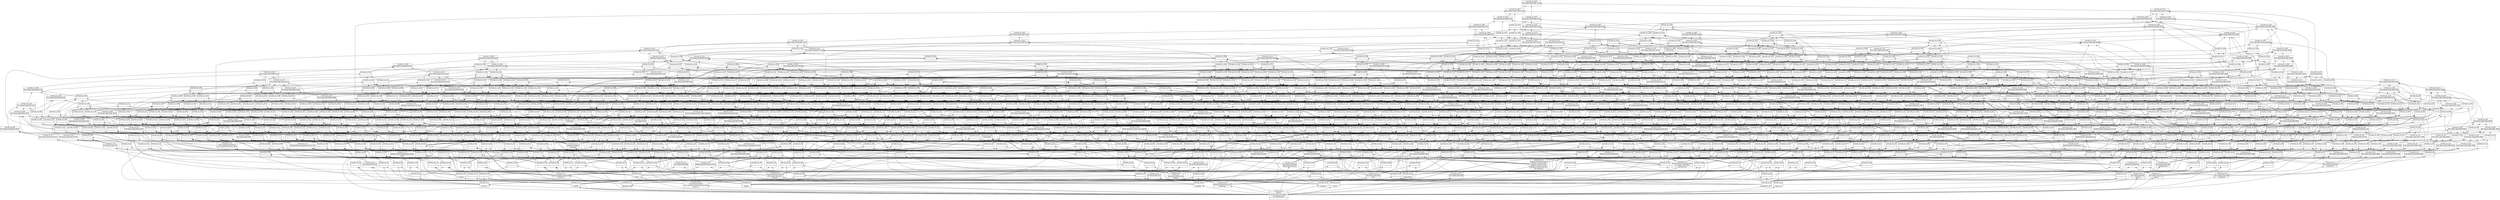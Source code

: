 digraph G { 
	rankdir=BT;
	margin=0;
	node [margin="0.03,0.03",fontname="DejaVu Sans"];
	ranksep=0.3;
	nodesep=0.2;
//graph[label="name:ctx,concept number:1555,object number:28,attribute number:200"
0 [shape=none,label=<<table border="0" cellborder="1" cellspacing="0" port="p"><tr><td>Concept_ctx_1554</td></tr><tr><td>first release date:[1981-2013]<br/></td></tr><tr><td><br/></td></tr></table>>];
1 [shape=none,label=<<table border="0" cellborder="1" cellspacing="0" port="p"><tr><td>Concept_ctx_14</td></tr><tr><td>last release date:2006<br/></td></tr><tr><td>really simple systems<br/></td></tr></table>>];
2 [shape=none,label=<<table border="0" cellborder="1" cellspacing="0" port="p"><tr><td>Concept_ctx_0</td></tr><tr><td>license:*<br/>implementation language(s):*<br/>server operating system:*<br/>first release date:*<br/></td></tr><tr><td><br/></td></tr></table>>];
3 [shape=none,label=<<table border="0" cellborder="1" cellspacing="0" port="p"><tr><td>Concept_ctx_26</td></tr><tr><td>last release date:2009<br/>server operating system:windows phone<br/></td></tr><tr><td>base crm<br/></td></tr></table>>];
4 [shape=none,label=<<table border="0" cellborder="1" cellspacing="0" port="p"><tr><td>Concept_ctx_37</td></tr><tr><td>last release date:2011<br/></td></tr><tr><td><br/></td></tr></table>>];
5 [shape=none,label=<<table border="0" cellborder="1" cellspacing="0" port="p"><tr><td>Concept_ctx_510</td></tr><tr><td>last release date:2012<br/></td></tr><tr><td><br/></td></tr></table>>];
6 [shape=none,label=<<table border="0" cellborder="1" cellspacing="0" port="p"><tr><td>Concept_ctx_275</td></tr><tr><td>last release date:2013<br/></td></tr><tr><td><br/></td></tr></table>>];
7 [shape=none,label=<<table border="0" cellborder="1" cellspacing="0" port="p"><tr><td>Concept_ctx_704</td></tr><tr><td>last release date:2014<br/></td></tr><tr><td><br/></td></tr></table>>];
8 [shape=none,label=<<table border="0" cellborder="1" cellspacing="0" port="p"><tr><td>Concept_ctx_752</td></tr><tr><td>last release date:2015<br/></td></tr><tr><td><br/></td></tr></table>>];
9 [shape=none,label=<<table border="0" cellborder="1" cellspacing="0" port="p"><tr><td>Concept_ctx_140</td></tr><tr><td>last release date:[2006-2009]<br/></td></tr><tr><td><br/></td></tr></table>>];
10 [shape=none,label=<<table border="0" cellborder="1" cellspacing="0" port="p"><tr><td>Concept_ctx_287</td></tr><tr><td>last release date:[2009-2011]<br/></td></tr><tr><td><br/></td></tr></table>>];
11 [shape=none,label=<<table border="0" cellborder="1" cellspacing="0" port="p"><tr><td>Concept_ctx_782</td></tr><tr><td>last release date:[2011-2012]<br/></td></tr><tr><td><br/></td></tr></table>>];
12 [shape=none,label=<<table border="0" cellborder="1" cellspacing="0" port="p"><tr><td>Concept_ctx_948</td></tr><tr><td>last release date:[2012-2013]<br/></td></tr><tr><td><br/></td></tr></table>>];
13 [shape=none,label=<<table border="0" cellborder="1" cellspacing="0" port="p"><tr><td>Concept_ctx_1046</td></tr><tr><td>last release date:[2013-2014]<br/></td></tr><tr><td><br/></td></tr></table>>];
14 [shape=none,label=<<table border="0" cellborder="1" cellspacing="0" port="p"><tr><td>Concept_ctx_1285</td></tr><tr><td>last release date:[2014-2015]<br/></td></tr><tr><td><br/></td></tr></table>>];
15 [shape=none,label=<<table border="0" cellborder="1" cellspacing="0" port="p"><tr><td>Concept_ctx_441</td></tr><tr><td>last release date:[2006-2011]<br/></td></tr><tr><td><br/></td></tr></table>>];
16 [shape=none,label=<<table border="0" cellborder="1" cellspacing="0" port="p"><tr><td>Concept_ctx_961</td></tr><tr><td>last release date:[2009-2012]<br/></td></tr><tr><td><br/></td></tr></table>>];
17 [shape=none,label=<<table border="0" cellborder="1" cellspacing="0" port="p"><tr><td>Concept_ctx_1125</td></tr><tr><td>last release date:[2011-2013]<br/></td></tr><tr><td><br/></td></tr></table>>];
18 [shape=none,label=<<table border="0" cellborder="1" cellspacing="0" port="p"><tr><td>Concept_ctx_1357</td></tr><tr><td>last release date:[2012-2014]<br/></td></tr><tr><td><br/></td></tr></table>>];
19 [shape=none,label=<<table border="0" cellborder="1" cellspacing="0" port="p"><tr><td>Concept_ctx_1406</td></tr><tr><td>last release date:[2013-2015]<br/></td></tr><tr><td><br/></td></tr></table>>];
20 [shape=none,label=<<table border="0" cellborder="1" cellspacing="0" port="p"><tr><td>Concept_ctx_1052</td></tr><tr><td>last release date:[2006-2012]<br/></td></tr><tr><td><br/></td></tr></table>>];
21 [shape=none,label=<<table border="0" cellborder="1" cellspacing="0" port="p"><tr><td>Concept_ctx_1210</td></tr><tr><td>last release date:[2009-2013]<br/></td></tr><tr><td><br/></td></tr></table>>];
22 [shape=none,label=<<table border="0" cellborder="1" cellspacing="0" port="p"><tr><td>Concept_ctx_1424</td></tr><tr><td>last release date:[2011-2014]<br/></td></tr><tr><td><br/></td></tr></table>>];
23 [shape=none,label=<<table border="0" cellborder="1" cellspacing="0" port="p"><tr><td>Concept_ctx_1505</td></tr><tr><td>last release date:[2012-2015]<br/></td></tr><tr><td><br/></td></tr></table>>];
24 [shape=none,label=<<table border="0" cellborder="1" cellspacing="0" port="p"><tr><td>Concept_ctx_1267</td></tr><tr><td>last release date:[2006-2013]<br/></td></tr><tr><td><br/></td></tr></table>>];
25 [shape=none,label=<<table border="0" cellborder="1" cellspacing="0" port="p"><tr><td>Concept_ctx_1449</td></tr><tr><td>last release date:[2009-2014]<br/></td></tr><tr><td><br/></td></tr></table>>];
26 [shape=none,label=<<table border="0" cellborder="1" cellspacing="0" port="p"><tr><td>Concept_ctx_1526</td></tr><tr><td>last release date:[2011-2015]<br/></td></tr><tr><td><br/></td></tr></table>>];
27 [shape=none,label=<<table border="0" cellborder="1" cellspacing="0" port="p"><tr><td>Concept_ctx_1469</td></tr><tr><td>last release date:[2006-2014]<br/></td></tr><tr><td><br/></td></tr></table>>];
28 [shape=none,label=<<table border="0" cellborder="1" cellspacing="0" port="p"><tr><td>Concept_ctx_1536</td></tr><tr><td>last release date:[2009-2015]<br/></td></tr><tr><td><br/></td></tr></table>>];
29 [shape=none,label=<<table border="0" cellborder="1" cellspacing="0" port="p"><tr><td>Concept_ctx_1543</td></tr><tr><td>last release date:[2006-2015]<br/></td></tr><tr><td><br/></td></tr></table>>];
30 [shape=none,label=<<table border="0" cellborder="1" cellspacing="0" port="p"><tr><td>Concept_ctx_463</td></tr><tr><td>last release date:*<br/></td></tr><tr><td><br/></td></tr></table>>];
31 [shape=none,label=<<table border="0" cellborder="1" cellspacing="0" port="p"><tr><td>Concept_ctx_470</td></tr><tr><td><br/></td></tr><tr><td><br/></td></tr></table>>];
32 [shape=none,label=<<table border="0" cellborder="1" cellspacing="0" port="p"><tr><td>Concept_ctx_245</td></tr><tr><td><br/></td></tr><tr><td><br/></td></tr></table>>];
33 [shape=none,label=<<table border="0" cellborder="1" cellspacing="0" port="p"><tr><td>Concept_ctx_884</td></tr><tr><td><br/></td></tr><tr><td><br/></td></tr></table>>];
34 [shape=none,label=<<table border="0" cellborder="1" cellspacing="0" port="p"><tr><td>Concept_ctx_131</td></tr><tr><td><br/></td></tr><tr><td><br/></td></tr></table>>];
35 [shape=none,label=<<table border="0" cellborder="1" cellspacing="0" port="p"><tr><td>Concept_ctx_584</td></tr><tr><td><br/></td></tr><tr><td><br/></td></tr></table>>];
36 [shape=none,label=<<table border="0" cellborder="1" cellspacing="0" port="p"><tr><td>Concept_ctx_1098</td></tr><tr><td><br/></td></tr><tr><td><br/></td></tr></table>>];
37 [shape=none,label=<<table border="0" cellborder="1" cellspacing="0" port="p"><tr><td>Concept_ctx_359</td></tr><tr><td><br/></td></tr><tr><td><br/></td></tr></table>>];
38 [shape=none,label=<<table border="0" cellborder="1" cellspacing="0" port="p"><tr><td>Concept_ctx_713</td></tr><tr><td><br/></td></tr><tr><td><br/></td></tr></table>>];
39 [shape=none,label=<<table border="0" cellborder="1" cellspacing="0" port="p"><tr><td>Concept_ctx_1042</td></tr><tr><td><br/></td></tr><tr><td><br/></td></tr></table>>];
40 [shape=none,label=<<table border="0" cellborder="1" cellspacing="0" port="p"><tr><td>Concept_ctx_1336</td></tr><tr><td><br/></td></tr><tr><td><br/></td></tr></table>>];
41 [shape=none,label=<<table border="0" cellborder="1" cellspacing="0" port="p"><tr><td>Concept_ctx_651</td></tr><tr><td><br/></td></tr><tr><td><br/></td></tr></table>>];
42 [shape=none,label=<<table border="0" cellborder="1" cellspacing="0" port="p"><tr><td>Concept_ctx_947</td></tr><tr><td><br/></td></tr><tr><td><br/></td></tr></table>>];
43 [shape=none,label=<<table border="0" cellborder="1" cellspacing="0" port="p"><tr><td>Concept_ctx_1197</td></tr><tr><td><br/></td></tr><tr><td><br/></td></tr></table>>];
44 [shape=none,label=<<table border="0" cellborder="1" cellspacing="0" port="p"><tr><td>Concept_ctx_1405</td></tr><tr><td><br/></td></tr><tr><td><br/></td></tr></table>>];
45 [shape=none,label=<<table border="0" cellborder="1" cellspacing="0" port="p"><tr><td>Concept_ctx_852</td></tr><tr><td><br/></td></tr><tr><td><br/></td></tr></table>>];
46 [shape=none,label=<<table border="0" cellborder="1" cellspacing="0" port="p"><tr><td>Concept_ctx_1067</td></tr><tr><td><br/></td></tr><tr><td><br/></td></tr></table>>];
47 [shape=none,label=<<table border="0" cellborder="1" cellspacing="0" port="p"><tr><td>Concept_ctx_1268</td></tr><tr><td><br/></td></tr><tr><td><br/></td></tr></table>>];
48 [shape=none,label=<<table border="0" cellborder="1" cellspacing="0" port="p"><tr><td>Concept_ctx_1441</td></tr><tr><td><br/></td></tr><tr><td><br/></td></tr></table>>];
49 [shape=none,label=<<table border="0" cellborder="1" cellspacing="0" port="p"><tr><td>Concept_ctx_959</td></tr><tr><td><br/></td></tr><tr><td><br/></td></tr></table>>];
50 [shape=none,label=<<table border="0" cellborder="1" cellspacing="0" port="p"><tr><td>Concept_ctx_1144</td></tr><tr><td><br/></td></tr><tr><td><br/></td></tr></table>>];
51 [shape=none,label=<<table border="0" cellborder="1" cellspacing="0" port="p"><tr><td>Concept_ctx_1319</td></tr><tr><td><br/></td></tr><tr><td><br/></td></tr></table>>];
52 [shape=none,label=<<table border="0" cellborder="1" cellspacing="0" port="p"><tr><td>Concept_ctx_1463</td></tr><tr><td>license:saas<br/></td></tr><tr><td><br/></td></tr></table>>];
53 [shape=none,label=<<table border="0" cellborder="1" cellspacing="0" port="p"><tr><td>Concept_ctx_149</td></tr><tr><td><br/></td></tr><tr><td><br/></td></tr></table>>];
54 [shape=none,label=<<table border="0" cellborder="1" cellspacing="0" port="p"><tr><td>Concept_ctx_5</td></tr><tr><td><br/></td></tr><tr><td>tryton<br/></td></tr></table>>];
55 [shape=none,label=<<table border="0" cellborder="1" cellspacing="0" port="p"><tr><td>Concept_ctx_7</td></tr><tr><td><br/></td></tr><tr><td>teamlab<br/></td></tr></table>>];
56 [shape=none,label=<<table border="0" cellborder="1" cellspacing="0" port="p"><tr><td>Concept_ctx_36</td></tr><tr><td><br/></td></tr><tr><td><br/></td></tr></table>>];
57 [shape=none,label=<<table border="0" cellborder="1" cellspacing="0" port="p"><tr><td>Concept_ctx_462</td></tr><tr><td>license:gpl<br/></td></tr><tr><td><br/></td></tr></table>>];
58 [shape=none,label=<<table border="0" cellborder="1" cellspacing="0" port="p"><tr><td>Concept_ctx_65</td></tr><tr><td><br/></td></tr><tr><td><br/></td></tr></table>>];
59 [shape=none,label=<<table border="0" cellborder="1" cellspacing="0" port="p"><tr><td>Concept_ctx_24</td></tr><tr><td><br/></td></tr><tr><td>civicrm<br/></td></tr></table>>];
60 [shape=none,label=<<table border="0" cellborder="1" cellspacing="0" port="p"><tr><td>Concept_ctx_260</td></tr><tr><td><br/></td></tr><tr><td><br/></td></tr></table>>];
61 [shape=none,label=<<table border="0" cellborder="1" cellspacing="0" port="p"><tr><td>Concept_ctx_20</td></tr><tr><td><br/></td></tr><tr><td>group-office<br/></td></tr></table>>];
62 [shape=none,label=<<table border="0" cellborder="1" cellspacing="0" port="p"><tr><td>Concept_ctx_127</td></tr><tr><td><br/></td></tr><tr><td><br/></td></tr></table>>];
63 [shape=none,label=<<table border="0" cellborder="1" cellspacing="0" port="p"><tr><td>Concept_ctx_405</td></tr><tr><td>license:agpl3<br/></td></tr><tr><td><br/></td></tr></table>>];
64 [shape=none,label=<<table border="0" cellborder="1" cellspacing="0" port="p"><tr><td>Concept_ctx_54</td></tr><tr><td><br/></td></tr><tr><td><br/></td></tr></table>>];
65 [shape=none,label=<<table border="0" cellborder="1" cellspacing="0" port="p"><tr><td>Concept_ctx_10</td></tr><tr><td><br/></td></tr><tr><td>sugarcrm<br/></td></tr></table>>];
66 [shape=none,label=<<table border="0" cellborder="1" cellspacing="0" port="p"><tr><td>Concept_ctx_117</td></tr><tr><td><br/></td></tr><tr><td><br/></td></tr></table>>];
67 [shape=none,label=<<table border="0" cellborder="1" cellspacing="0" port="p"><tr><td>Concept_ctx_240</td></tr><tr><td><br/></td></tr><tr><td><br/></td></tr></table>>];
68 [shape=none,label=<<table border="0" cellborder="1" cellspacing="0" port="p"><tr><td>Concept_ctx_8</td></tr><tr><td>first release date:1990<br/></td></tr><tr><td>superofficecrm<br/></td></tr></table>>];
69 [shape=none,label=<<table border="0" cellborder="1" cellspacing="0" port="p"><tr><td>Concept_ctx_239</td></tr><tr><td><br/></td></tr><tr><td><br/></td></tr></table>>];
70 [shape=none,label=<<table border="0" cellborder="1" cellspacing="0" port="p"><tr><td>Concept_ctx_379</td></tr><tr><td><br/></td></tr><tr><td><br/></td></tr></table>>];
71 [shape=none,label=<<table border="0" cellborder="1" cellspacing="0" port="p"><tr><td>Concept_ctx_94</td></tr><tr><td><br/></td></tr><tr><td><br/></td></tr></table>>];
72 [shape=none,label=<<table border="0" cellborder="1" cellspacing="0" port="p"><tr><td>Concept_ctx_396</td></tr><tr><td><br/></td></tr><tr><td><br/></td></tr></table>>];
73 [shape=none,label=<<table border="0" cellborder="1" cellspacing="0" port="p"><tr><td>Concept_ctx_531</td></tr><tr><td><br/></td></tr><tr><td><br/></td></tr></table>>];
74 [shape=none,label=<<table border="0" cellborder="1" cellspacing="0" port="p"><tr><td>Concept_ctx_204</td></tr><tr><td><br/></td></tr><tr><td><br/></td></tr></table>>];
75 [shape=none,label=<<table border="0" cellborder="1" cellspacing="0" port="p"><tr><td>Concept_ctx_358</td></tr><tr><td><br/></td></tr><tr><td><br/></td></tr></table>>];
76 [shape=none,label=<<table border="0" cellborder="1" cellspacing="0" port="p"><tr><td>Concept_ctx_668</td></tr><tr><td><br/></td></tr><tr><td><br/></td></tr></table>>];
77 [shape=none,label=<<table border="0" cellborder="1" cellspacing="0" port="p"><tr><td>Concept_ctx_793</td></tr><tr><td><br/></td></tr><tr><td><br/></td></tr></table>>];
78 [shape=none,label=<<table border="0" cellborder="1" cellspacing="0" port="p"><tr><td>Concept_ctx_6</td></tr><tr><td><br/></td></tr><tr><td>teamwox<br/></td></tr></table>>];
79 [shape=none,label=<<table border="0" cellborder="1" cellspacing="0" port="p"><tr><td>Concept_ctx_201</td></tr><tr><td><br/></td></tr><tr><td><br/></td></tr></table>>];
80 [shape=none,label=<<table border="0" cellborder="1" cellspacing="0" port="p"><tr><td>Concept_ctx_530</td></tr><tr><td><br/></td></tr><tr><td><br/></td></tr></table>>];
81 [shape=none,label=<<table border="0" cellborder="1" cellspacing="0" port="p"><tr><td>Concept_ctx_660</td></tr><tr><td><br/></td></tr><tr><td><br/></td></tr></table>>];
82 [shape=none,label=<<table border="0" cellborder="1" cellspacing="0" port="p"><tr><td>Concept_ctx_357</td></tr><tr><td><br/></td></tr><tr><td><br/></td></tr></table>>];
83 [shape=none,label=<<table border="0" cellborder="1" cellspacing="0" port="p"><tr><td>Concept_ctx_507</td></tr><tr><td><br/></td></tr><tr><td><br/></td></tr></table>>];
84 [shape=none,label=<<table border="0" cellborder="1" cellspacing="0" port="p"><tr><td>Concept_ctx_792</td></tr><tr><td><br/></td></tr><tr><td><br/></td></tr></table>>];
85 [shape=none,label=<<table border="0" cellborder="1" cellspacing="0" port="p"><tr><td>Concept_ctx_908</td></tr><tr><td><br/></td></tr><tr><td><br/></td></tr></table>>];
86 [shape=none,label=<<table border="0" cellborder="1" cellspacing="0" port="p"><tr><td>Concept_ctx_1107</td></tr><tr><td>license:proprietary<br/></td></tr><tr><td><br/></td></tr></table>>];
87 [shape=none,label=<<table border="0" cellborder="1" cellspacing="0" port="p"><tr><td>Concept_ctx_22</td></tr><tr><td>license:mit<br/>database backend:adodb<br/></td></tr><tr><td>epesicrm<br/></td></tr></table>>];
88 [shape=none,label=<<table border="0" cellborder="1" cellspacing="0" port="p"><tr><td>Concept_ctx_28</td></tr><tr><td>database backend:sql server<br/></td></tr><tr><td>addresstwo<br/></td></tr></table>>];
89 [shape=none,label=<<table border="0" cellborder="1" cellspacing="0" port="p"><tr><td>Concept_ctx_13</td></tr><tr><td>first release date:1981<br/></td></tr><tr><td>sagecrm<br/></td></tr></table>>];
90 [shape=none,label=<<table border="0" cellborder="1" cellspacing="0" port="p"><tr><td>Concept_ctx_153</td></tr><tr><td><br/></td></tr><tr><td><br/></td></tr></table>>];
91 [shape=none,label=<<table border="0" cellborder="1" cellspacing="0" port="p"><tr><td>Concept_ctx_59</td></tr><tr><td><br/></td></tr><tr><td><br/></td></tr></table>>];
92 [shape=none,label=<<table border="0" cellborder="1" cellspacing="0" port="p"><tr><td>Concept_ctx_318</td></tr><tr><td>implementation language(s):asp<br/></td></tr><tr><td><br/></td></tr></table>>];
93 [shape=none,label=<<table border="0" cellborder="1" cellspacing="0" port="p"><tr><td>Concept_ctx_154</td></tr><tr><td>implementation language(s):vbscript<br/></td></tr><tr><td><br/></td></tr></table>>];
94 [shape=none,label=<<table border="0" cellborder="1" cellspacing="0" port="p"><tr><td>Concept_ctx_27</td></tr><tr><td>database backend:*<br/></td></tr><tr><td>adempiere<br/></td></tr></table>>];
95 [shape=none,label=<<table border="0" cellborder="1" cellspacing="0" port="p"><tr><td>Concept_ctx_11</td></tr><tr><td>database backend:google app engine<br/></td></tr><tr><td>streak<br/></td></tr></table>>];
96 [shape=none,label=<<table border="0" cellborder="1" cellspacing="0" port="p"><tr><td>Concept_ctx_147</td></tr><tr><td><br/></td></tr><tr><td><br/></td></tr></table>>];
97 [shape=none,label=<<table border="0" cellborder="1" cellspacing="0" port="p"><tr><td>Concept_ctx_1</td></tr><tr><td><br/></td></tr><tr><td>zoho crm<br/></td></tr></table>>];
98 [shape=none,label=<<table border="0" cellborder="1" cellspacing="0" port="p"><tr><td>Concept_ctx_25</td></tr><tr><td><br/></td></tr><tr><td>casengo<br/></td></tr></table>>];
99 [shape=none,label=<<table border="0" cellborder="1" cellspacing="0" port="p"><tr><td>Concept_ctx_130</td></tr><tr><td><br/></td></tr><tr><td><br/></td></tr></table>>];
100 [shape=none,label=<<table border="0" cellborder="1" cellspacing="0" port="p"><tr><td>Concept_ctx_466</td></tr><tr><td>implementation language(s):java<br/></td></tr><tr><td><br/></td></tr></table>>];
101 [shape=none,label=<<table border="0" cellborder="1" cellspacing="0" port="p"><tr><td>Concept_ctx_3</td></tr><tr><td><br/></td></tr><tr><td>workbooks.com<br/></td></tr></table>>];
102 [shape=none,label=<<table border="0" cellborder="1" cellspacing="0" port="p"><tr><td>Concept_ctx_137</td></tr><tr><td>implementation language(s):ruby on rails<br/></td></tr><tr><td><br/></td></tr></table>>];
103 [shape=none,label=<<table border="0" cellborder="1" cellspacing="0" port="p"><tr><td>Concept_ctx_21</td></tr><tr><td>database backend:interbase<br/>database backend:maxdb<br/>database backend:sqlite3<br/>database backend:csv files<br/>database backend:dbf files<br/></td></tr><tr><td>gnu enterprise<br/></td></tr></table>>];
104 [shape=none,label=<<table border="0" cellborder="1" cellspacing="0" port="p"><tr><td>Concept_ctx_96</td></tr><tr><td>database backend:sqlite<br/></td></tr><tr><td><br/></td></tr></table>>];
105 [shape=none,label=<<table border="0" cellborder="1" cellspacing="0" port="p"><tr><td>Concept_ctx_16</td></tr><tr><td>first release date:2005<br/></td></tr><tr><td>odoo<br/></td></tr></table>>];
106 [shape=none,label=<<table border="0" cellborder="1" cellspacing="0" port="p"><tr><td>Concept_ctx_64</td></tr><tr><td><br/></td></tr><tr><td><br/></td></tr></table>>];
107 [shape=none,label=<<table border="0" cellborder="1" cellspacing="0" port="p"><tr><td>Concept_ctx_138</td></tr><tr><td><br/></td></tr><tr><td><br/></td></tr></table>>];
108 [shape=none,label=<<table border="0" cellborder="1" cellspacing="0" port="p"><tr><td>Concept_ctx_292</td></tr><tr><td><br/></td></tr><tr><td><br/></td></tr></table>>];
109 [shape=none,label=<<table border="0" cellborder="1" cellspacing="0" port="p"><tr><td>Concept_ctx_450</td></tr><tr><td>implementation language(s):python<br/></td></tr><tr><td><br/></td></tr></table>>];
110 [shape=none,label=<<table border="0" cellborder="1" cellspacing="0" port="p"><tr><td>Concept_ctx_46</td></tr><tr><td><br/></td></tr><tr><td><br/></td></tr></table>>];
111 [shape=none,label=<<table border="0" cellborder="1" cellspacing="0" port="p"><tr><td>Concept_ctx_9</td></tr><tr><td>database backend:mariadb<br/>first release date:2013<br/></td></tr><tr><td>suitecrm<br/></td></tr></table>>];
112 [shape=none,label=<<table border="0" cellborder="1" cellspacing="0" port="p"><tr><td>Concept_ctx_170</td></tr><tr><td><br/></td></tr><tr><td><br/></td></tr></table>>];
113 [shape=none,label=<<table border="0" cellborder="1" cellspacing="0" port="p"><tr><td>Concept_ctx_17</td></tr><tr><td>server operating system:web<br/></td></tr><tr><td>nutshell crm<br/></td></tr></table>>];
114 [shape=none,label=<<table border="0" cellborder="1" cellspacing="0" port="p"><tr><td>Concept_ctx_182</td></tr><tr><td><br/></td></tr><tr><td><br/></td></tr></table>>];
115 [shape=none,label=<<table border="0" cellborder="1" cellspacing="0" port="p"><tr><td>Concept_ctx_268</td></tr><tr><td><br/></td></tr><tr><td><br/></td></tr></table>>];
116 [shape=none,label=<<table border="0" cellborder="1" cellspacing="0" port="p"><tr><td>Concept_ctx_124</td></tr><tr><td><br/></td></tr><tr><td><br/></td></tr></table>>];
117 [shape=none,label=<<table border="0" cellborder="1" cellspacing="0" port="p"><tr><td>Concept_ctx_686</td></tr><tr><td><br/></td></tr><tr><td><br/></td></tr></table>>];
118 [shape=none,label=<<table border="0" cellborder="1" cellspacing="0" port="p"><tr><td>Concept_ctx_93</td></tr><tr><td><br/></td></tr><tr><td><br/></td></tr></table>>];
119 [shape=none,label=<<table border="0" cellborder="1" cellspacing="0" port="p"><tr><td>Concept_ctx_89</td></tr><tr><td><br/></td></tr><tr><td><br/></td></tr></table>>];
120 [shape=none,label=<<table border="0" cellborder="1" cellspacing="0" port="p"><tr><td>Concept_ctx_353</td></tr><tr><td><br/></td></tr><tr><td><br/></td></tr></table>>];
121 [shape=none,label=<<table border="0" cellborder="1" cellspacing="0" port="p"><tr><td>Concept_ctx_417</td></tr><tr><td><br/></td></tr><tr><td><br/></td></tr></table>>];
122 [shape=none,label=<<table border="0" cellborder="1" cellspacing="0" port="p"><tr><td>Concept_ctx_262</td></tr><tr><td><br/></td></tr><tr><td><br/></td></tr></table>>];
123 [shape=none,label=<<table border="0" cellborder="1" cellspacing="0" port="p"><tr><td>Concept_ctx_811</td></tr><tr><td>implementation language(s):php<br/></td></tr><tr><td><br/></td></tr></table>>];
124 [shape=none,label=<<table border="0" cellborder="1" cellspacing="0" port="p"><tr><td>Concept_ctx_23</td></tr><tr><td><br/></td></tr><tr><td>dynamics crm<br/></td></tr></table>>];
125 [shape=none,label=<<table border="0" cellborder="1" cellspacing="0" port="p"><tr><td>Concept_ctx_2</td></tr><tr><td><br/></td></tr><tr><td>worketc<br/></td></tr></table>>];
126 [shape=none,label=<<table border="0" cellborder="1" cellspacing="0" port="p"><tr><td>Concept_ctx_112</td></tr><tr><td><br/></td></tr><tr><td><br/></td></tr></table>>];
127 [shape=none,label=<<table border="0" cellborder="1" cellspacing="0" port="p"><tr><td>Concept_ctx_15</td></tr><tr><td>first release date:1996<br/></td></tr><tr><td>pivotal crm<br/></td></tr></table>>];
128 [shape=none,label=<<table border="0" cellborder="1" cellspacing="0" port="p"><tr><td>Concept_ctx_60</td></tr><tr><td><br/></td></tr><tr><td><br/></td></tr></table>>];
129 [shape=none,label=<<table border="0" cellborder="1" cellspacing="0" port="p"><tr><td>Concept_ctx_118</td></tr><tr><td><br/></td></tr><tr><td><br/></td></tr></table>>];
130 [shape=none,label=<<table border="0" cellborder="1" cellspacing="0" port="p"><tr><td>Concept_ctx_241</td></tr><tr><td>implementation language(s):.net<br/></td></tr><tr><td><br/></td></tr></table>>];
131 [shape=none,label=<<table border="0" cellborder="1" cellspacing="0" port="p"><tr><td>Concept_ctx_19</td></tr><tr><td>first release date:1998<br/></td></tr><tr><td>leadmaster<br/></td></tr></table>>];
132 [shape=none,label=<<table border="0" cellborder="1" cellspacing="0" port="p"><tr><td>Concept_ctx_80</td></tr><tr><td><br/></td></tr><tr><td><br/></td></tr></table>>];
133 [shape=none,label=<<table border="0" cellborder="1" cellspacing="0" port="p"><tr><td>Concept_ctx_250</td></tr><tr><td><br/></td></tr><tr><td><br/></td></tr></table>>];
134 [shape=none,label=<<table border="0" cellborder="1" cellspacing="0" port="p"><tr><td>Concept_ctx_385</td></tr><tr><td><br/></td></tr><tr><td><br/></td></tr></table>>];
135 [shape=none,label=<<table border="0" cellborder="1" cellspacing="0" port="p"><tr><td>Concept_ctx_79</td></tr><tr><td><br/></td></tr><tr><td><br/></td></tr></table>>];
136 [shape=none,label=<<table border="0" cellborder="1" cellspacing="0" port="p"><tr><td>Concept_ctx_187</td></tr><tr><td><br/></td></tr><tr><td><br/></td></tr></table>>];
137 [shape=none,label=<<table border="0" cellborder="1" cellspacing="0" port="p"><tr><td>Concept_ctx_384</td></tr><tr><td><br/></td></tr><tr><td><br/></td></tr></table>>];
138 [shape=none,label=<<table border="0" cellborder="1" cellspacing="0" port="p"><tr><td>Concept_ctx_519</td></tr><tr><td>implementation language(s):asp.net<br/></td></tr><tr><td><br/></td></tr></table>>];
139 [shape=none,label=<<table border="0" cellborder="1" cellspacing="0" port="p"><tr><td>Concept_ctx_203</td></tr><tr><td>implementation language(s):javascript<br/></td></tr><tr><td><br/></td></tr></table>>];
140 [shape=none,label=<<table border="0" cellborder="1" cellspacing="0" port="p"><tr><td>Concept_ctx_18</td></tr><tr><td>first release date:2001<br/></td></tr><tr><td>neolane<br/></td></tr></table>>];
141 [shape=none,label=<<table border="0" cellborder="1" cellspacing="0" port="p"><tr><td>Concept_ctx_73</td></tr><tr><td><br/></td></tr><tr><td><br/></td></tr></table>>];
142 [shape=none,label=<<table border="0" cellborder="1" cellspacing="0" port="p"><tr><td>Concept_ctx_74</td></tr><tr><td><br/></td></tr><tr><td><br/></td></tr></table>>];
143 [shape=none,label=<<table border="0" cellborder="1" cellspacing="0" port="p"><tr><td>Concept_ctx_183</td></tr><tr><td>implementation language(s):c++<br/></td></tr><tr><td><br/></td></tr></table>>];
144 [shape=none,label=<<table border="0" cellborder="1" cellspacing="0" port="p"><tr><td>Concept_ctx_12</td></tr><tr><td>implementation language(s):apex<br/>first release date:1999<br/></td></tr><tr><td>salesforce.com<br/></td></tr></table>>];
145 [shape=none,label=<<table border="0" cellborder="1" cellspacing="0" port="p"><tr><td>Concept_ctx_38</td></tr><tr><td>implementation language(s):c#<br/></td></tr><tr><td><br/></td></tr></table>>];
146 [shape=none,label=<<table border="0" cellborder="1" cellspacing="0" port="p"><tr><td>Concept_ctx_307</td></tr><tr><td><br/></td></tr><tr><td><br/></td></tr></table>>];
147 [shape=none,label=<<table border="0" cellborder="1" cellspacing="0" port="p"><tr><td>Concept_ctx_308</td></tr><tr><td><br/></td></tr><tr><td><br/></td></tr></table>>];
148 [shape=none,label=<<table border="0" cellborder="1" cellspacing="0" port="p"><tr><td>Concept_ctx_909</td></tr><tr><td><br/></td></tr><tr><td><br/></td></tr></table>>];
149 [shape=none,label=<<table border="0" cellborder="1" cellspacing="0" port="p"><tr><td>Concept_ctx_102</td></tr><tr><td><br/></td></tr><tr><td><br/></td></tr></table>>];
150 [shape=none,label=<<table border="0" cellborder="1" cellspacing="0" port="p"><tr><td>Concept_ctx_305</td></tr><tr><td><br/></td></tr><tr><td><br/></td></tr></table>>];
151 [shape=none,label=<<table border="0" cellborder="1" cellspacing="0" port="p"><tr><td>Concept_ctx_150</td></tr><tr><td><br/></td></tr><tr><td><br/></td></tr></table>>];
152 [shape=none,label=<<table border="0" cellborder="1" cellspacing="0" port="p"><tr><td>Concept_ctx_319</td></tr><tr><td><br/></td></tr><tr><td><br/></td></tr></table>>];
153 [shape=none,label=<<table border="0" cellborder="1" cellspacing="0" port="p"><tr><td>Concept_ctx_487</td></tr><tr><td><br/></td></tr><tr><td><br/></td></tr></table>>];
154 [shape=none,label=<<table border="0" cellborder="1" cellspacing="0" port="p"><tr><td>Concept_ctx_634</td></tr><tr><td><br/></td></tr><tr><td><br/></td></tr></table>>];
155 [shape=none,label=<<table border="0" cellborder="1" cellspacing="0" port="p"><tr><td>Concept_ctx_237</td></tr><tr><td><br/></td></tr><tr><td><br/></td></tr></table>>];
156 [shape=none,label=<<table border="0" cellborder="1" cellspacing="0" port="p"><tr><td>Concept_ctx_631</td></tr><tr><td><br/></td></tr><tr><td><br/></td></tr></table>>];
157 [shape=none,label=<<table border="0" cellborder="1" cellspacing="0" port="p"><tr><td>Concept_ctx_376</td></tr><tr><td><br/></td></tr><tr><td><br/></td></tr></table>>];
158 [shape=none,label=<<table border="0" cellborder="1" cellspacing="0" port="p"><tr><td>Concept_ctx_882</td></tr><tr><td><br/></td></tr><tr><td><br/></td></tr></table>>];
159 [shape=none,label=<<table border="0" cellborder="1" cellspacing="0" port="p"><tr><td>Concept_ctx_508</td></tr><tr><td><br/></td></tr><tr><td><br/></td></tr></table>>];
160 [shape=none,label=<<table border="0" cellborder="1" cellspacing="0" port="p"><tr><td>Concept_ctx_796</td></tr><tr><td><br/></td></tr><tr><td><br/></td></tr></table>>];
161 [shape=none,label=<<table border="0" cellborder="1" cellspacing="0" port="p"><tr><td>Concept_ctx_1082</td></tr><tr><td><br/></td></tr><tr><td><br/></td></tr></table>>];
162 [shape=none,label=<<table border="0" cellborder="1" cellspacing="0" port="p"><tr><td>Concept_ctx_783</td></tr><tr><td><br/></td></tr><tr><td><br/></td></tr></table>>];
163 [shape=none,label=<<table border="0" cellborder="1" cellspacing="0" port="p"><tr><td>Concept_ctx_1021</td></tr><tr><td><br/></td></tr><tr><td><br/></td></tr></table>>];
164 [shape=none,label=<<table border="0" cellborder="1" cellspacing="0" port="p"><tr><td>Concept_ctx_92</td></tr><tr><td><br/></td></tr><tr><td><br/></td></tr></table>>];
165 [shape=none,label=<<table border="0" cellborder="1" cellspacing="0" port="p"><tr><td>Concept_ctx_1280</td></tr><tr><td><br/></td></tr><tr><td><br/></td></tr></table>>];
166 [shape=none,label=<<table border="0" cellborder="1" cellspacing="0" port="p"><tr><td>Concept_ctx_780</td></tr><tr><td><br/></td></tr><tr><td><br/></td></tr></table>>];
167 [shape=none,label=<<table border="0" cellborder="1" cellspacing="0" port="p"><tr><td>Concept_ctx_1018</td></tr><tr><td><br/></td></tr><tr><td><br/></td></tr></table>>];
168 [shape=none,label=<<table border="0" cellborder="1" cellspacing="0" port="p"><tr><td>Concept_ctx_1221</td></tr><tr><td><br/></td></tr><tr><td><br/></td></tr></table>>];
169 [shape=none,label=<<table border="0" cellborder="1" cellspacing="0" port="p"><tr><td>Concept_ctx_1015</td></tr><tr><td><br/></td></tr><tr><td><br/></td></tr></table>>];
170 [shape=none,label=<<table border="0" cellborder="1" cellspacing="0" port="p"><tr><td>Concept_ctx_1186</td></tr><tr><td><br/></td></tr><tr><td><br/></td></tr></table>>];
171 [shape=none,label=<<table border="0" cellborder="1" cellspacing="0" port="p"><tr><td>Concept_ctx_1366</td></tr><tr><td><br/></td></tr><tr><td><br/></td></tr></table>>];
172 [shape=none,label=<<table border="0" cellborder="1" cellspacing="0" port="p"><tr><td>Concept_ctx_1465</td></tr><tr><td>server operating system:windows<br/></td></tr><tr><td><br/></td></tr></table>>];
173 [shape=none,label=<<table border="0" cellborder="1" cellspacing="0" port="p"><tr><td>Concept_ctx_144</td></tr><tr><td><br/></td></tr><tr><td><br/></td></tr></table>>];
174 [shape=none,label=<<table border="0" cellborder="1" cellspacing="0" port="p"><tr><td>Concept_ctx_198</td></tr><tr><td><br/></td></tr><tr><td><br/></td></tr></table>>];
175 [shape=none,label=<<table border="0" cellborder="1" cellspacing="0" port="p"><tr><td>Concept_ctx_625</td></tr><tr><td><br/></td></tr><tr><td><br/></td></tr></table>>];
176 [shape=none,label=<<table border="0" cellborder="1" cellspacing="0" port="p"><tr><td>Concept_ctx_755</td></tr><tr><td><br/></td></tr><tr><td><br/></td></tr></table>>];
177 [shape=none,label=<<table border="0" cellborder="1" cellspacing="0" port="p"><tr><td>Concept_ctx_1012</td></tr><tr><td>server operating system:linux<br/></td></tr><tr><td><br/></td></tr></table>>];
178 [shape=none,label=<<table border="0" cellborder="1" cellspacing="0" port="p"><tr><td>Concept_ctx_85</td></tr><tr><td><br/></td></tr><tr><td><br/></td></tr></table>>];
179 [shape=none,label=<<table border="0" cellborder="1" cellspacing="0" port="p"><tr><td>Concept_ctx_480</td></tr><tr><td><br/></td></tr><tr><td><br/></td></tr></table>>];
180 [shape=none,label=<<table border="0" cellborder="1" cellspacing="0" port="p"><tr><td>Concept_ctx_624</td></tr><tr><td><br/></td></tr><tr><td><br/></td></tr></table>>];
181 [shape=none,label=<<table border="0" cellborder="1" cellspacing="0" port="p"><tr><td>Concept_ctx_902</td></tr><tr><td>server operating system:unix<br/></td></tr><tr><td><br/></td></tr></table>>];
182 [shape=none,label=<<table border="0" cellborder="1" cellspacing="0" port="p"><tr><td>Concept_ctx_90</td></tr><tr><td><br/></td></tr><tr><td><br/></td></tr></table>>];
183 [shape=none,label=<<table border="0" cellborder="1" cellspacing="0" port="p"><tr><td>Concept_ctx_1011</td></tr><tr><td>server operating system:mac os<br/></td></tr><tr><td><br/></td></tr></table>>];
184 [shape=none,label=<<table border="0" cellborder="1" cellspacing="0" port="p"><tr><td>Concept_ctx_143</td></tr><tr><td><br/></td></tr><tr><td><br/></td></tr></table>>];
185 [shape=none,label=<<table border="0" cellborder="1" cellspacing="0" port="p"><tr><td>Concept_ctx_301</td></tr><tr><td><br/></td></tr><tr><td><br/></td></tr></table>>];
186 [shape=none,label=<<table border="0" cellborder="1" cellspacing="0" port="p"><tr><td>Concept_ctx_455</td></tr><tr><td>server operating system:cloud computing<br/></td></tr><tr><td><br/></td></tr></table>>];
187 [shape=none,label=<<table border="0" cellborder="1" cellspacing="0" port="p"><tr><td>Concept_ctx_141</td></tr><tr><td>server operating system:ios<br/>server operating system:android<br/></td></tr><tr><td><br/></td></tr></table>>];
188 [shape=none,label=<<table border="0" cellborder="1" cellspacing="0" port="p"><tr><td>Concept_ctx_128</td></tr><tr><td><br/></td></tr><tr><td><br/></td></tr></table>>];
189 [shape=none,label=<<table border="0" cellborder="1" cellspacing="0" port="p"><tr><td>Concept_ctx_265</td></tr><tr><td><br/></td></tr><tr><td><br/></td></tr></table>>];
190 [shape=none,label=<<table border="0" cellborder="1" cellspacing="0" port="p"><tr><td>Concept_ctx_549</td></tr><tr><td><br/></td></tr><tr><td><br/></td></tr></table>>];
191 [shape=none,label=<<table border="0" cellborder="1" cellspacing="0" port="p"><tr><td>Concept_ctx_683</td></tr><tr><td>server operating system:cross-platform<br/></td></tr><tr><td><br/></td></tr></table>>];
192 [shape=none,label=<<table border="0" cellborder="1" cellspacing="0" port="p"><tr><td>Concept_ctx_86</td></tr><tr><td><br/></td></tr><tr><td><br/></td></tr></table>>];
193 [shape=none,label=<<table border="0" cellborder="1" cellspacing="0" port="p"><tr><td>Concept_ctx_216</td></tr><tr><td><br/></td></tr><tr><td><br/></td></tr></table>>];
194 [shape=none,label=<<table border="0" cellborder="1" cellspacing="0" port="p"><tr><td>Concept_ctx_199</td></tr><tr><td><br/></td></tr><tr><td><br/></td></tr></table>>];
195 [shape=none,label=<<table border="0" cellborder="1" cellspacing="0" port="p"><tr><td>Concept_ctx_366</td></tr><tr><td><br/></td></tr><tr><td><br/></td></tr></table>>];
196 [shape=none,label=<<table border="0" cellborder="1" cellspacing="0" port="p"><tr><td>Concept_ctx_202</td></tr><tr><td><br/></td></tr><tr><td><br/></td></tr></table>>];
197 [shape=none,label=<<table border="0" cellborder="1" cellspacing="0" port="p"><tr><td>Concept_ctx_299</td></tr><tr><td><br/></td></tr><tr><td><br/></td></tr></table>>];
198 [shape=none,label=<<table border="0" cellborder="1" cellspacing="0" port="p"><tr><td>Concept_ctx_165</td></tr><tr><td><br/></td></tr><tr><td><br/></td></tr></table>>];
199 [shape=none,label=<<table border="0" cellborder="1" cellspacing="0" port="p"><tr><td>Concept_ctx_341</td></tr><tr><td><br/></td></tr><tr><td><br/></td></tr></table>>];
200 [shape=none,label=<<table border="0" cellborder="1" cellspacing="0" port="p"><tr><td>Concept_ctx_413</td></tr><tr><td><br/></td></tr><tr><td><br/></td></tr></table>>];
201 [shape=none,label=<<table border="0" cellborder="1" cellspacing="0" port="p"><tr><td>Concept_ctx_334</td></tr><tr><td><br/></td></tr><tr><td><br/></td></tr></table>>];
202 [shape=none,label=<<table border="0" cellborder="1" cellspacing="0" port="p"><tr><td>Concept_ctx_924</td></tr><tr><td><br/></td></tr><tr><td><br/></td></tr></table>>];
203 [shape=none,label=<<table border="0" cellborder="1" cellspacing="0" port="p"><tr><td>Concept_ctx_135</td></tr><tr><td><br/></td></tr><tr><td><br/></td></tr></table>>];
204 [shape=none,label=<<table border="0" cellborder="1" cellspacing="0" port="p"><tr><td>Concept_ctx_579</td></tr><tr><td><br/></td></tr><tr><td><br/></td></tr></table>>];
205 [shape=none,label=<<table border="0" cellborder="1" cellspacing="0" port="p"><tr><td>Concept_ctx_585</td></tr><tr><td><br/></td></tr><tr><td><br/></td></tr></table>>];
206 [shape=none,label=<<table border="0" cellborder="1" cellspacing="0" port="p"><tr><td>Concept_ctx_1044</td></tr><tr><td><br/></td></tr><tr><td><br/></td></tr></table>>];
207 [shape=none,label=<<table border="0" cellborder="1" cellspacing="0" port="p"><tr><td>Concept_ctx_284</td></tr><tr><td><br/></td></tr><tr><td><br/></td></tr></table>>];
208 [shape=none,label=<<table border="0" cellborder="1" cellspacing="0" port="p"><tr><td>Concept_ctx_435</td></tr><tr><td><br/></td></tr><tr><td><br/></td></tr></table>>];
209 [shape=none,label=<<table border="0" cellborder="1" cellspacing="0" port="p"><tr><td>Concept_ctx_834</td></tr><tr><td><br/></td></tr><tr><td><br/></td></tr></table>>];
210 [shape=none,label=<<table border="0" cellborder="1" cellspacing="0" port="p"><tr><td>Concept_ctx_839</td></tr><tr><td><br/></td></tr><tr><td><br/></td></tr></table>>];
211 [shape=none,label=<<table border="0" cellborder="1" cellspacing="0" port="p"><tr><td>Concept_ctx_1198</td></tr><tr><td><br/></td></tr><tr><td><br/></td></tr></table>>];
212 [shape=none,label=<<table border="0" cellborder="1" cellspacing="0" port="p"><tr><td>Concept_ctx_298</td></tr><tr><td><br/></td></tr><tr><td><br/></td></tr></table>>];
213 [shape=none,label=<<table border="0" cellborder="1" cellspacing="0" port="p"><tr><td>Concept_ctx_461</td></tr><tr><td><br/></td></tr><tr><td><br/></td></tr></table>>];
214 [shape=none,label=<<table border="0" cellborder="1" cellspacing="0" port="p"><tr><td>Concept_ctx_610</td></tr><tr><td><br/></td></tr><tr><td><br/></td></tr></table>>];
215 [shape=none,label=<<table border="0" cellborder="1" cellspacing="0" port="p"><tr><td>Concept_ctx_977</td></tr><tr><td><br/></td></tr><tr><td><br/></td></tr></table>>];
216 [shape=none,label=<<table border="0" cellborder="1" cellspacing="0" port="p"><tr><td>Concept_ctx_981</td></tr><tr><td><br/></td></tr><tr><td><br/></td></tr></table>>];
217 [shape=none,label=<<table border="0" cellborder="1" cellspacing="0" port="p"><tr><td>Concept_ctx_1271</td></tr><tr><td><br/></td></tr><tr><td><br/></td></tr></table>>];
218 [shape=none,label=<<table border="0" cellborder="1" cellspacing="0" port="p"><tr><td>Concept_ctx_448</td></tr><tr><td><br/></td></tr><tr><td><br/></td></tr></table>>];
219 [shape=none,label=<<table border="0" cellborder="1" cellspacing="0" port="p"><tr><td>Concept_ctx_609</td></tr><tr><td><br/></td></tr><tr><td><br/></td></tr></table>>];
220 [shape=none,label=<<table border="0" cellborder="1" cellspacing="0" port="p"><tr><td>Concept_ctx_742</td></tr><tr><td><br/></td></tr><tr><td><br/></td></tr></table>>];
221 [shape=none,label=<<table border="0" cellborder="1" cellspacing="0" port="p"><tr><td>Concept_ctx_1066</td></tr><tr><td><br/></td></tr><tr><td><br/></td></tr></table>>];
222 [shape=none,label=<<table border="0" cellborder="1" cellspacing="0" port="p"><tr><td>Concept_ctx_1072</td></tr><tr><td><br/></td></tr><tr><td><br/></td></tr></table>>];
223 [shape=none,label=<<table border="0" cellborder="1" cellspacing="0" port="p"><tr><td>Concept_ctx_1320</td></tr><tr><td><br/></td></tr><tr><td><br/></td></tr></table>>];
224 [shape=none,label=<<table border="0" cellborder="1" cellspacing="0" port="p"><tr><td>Concept_ctx_1362</td></tr><tr><td>database backend:mysql<br/></td></tr><tr><td><br/></td></tr></table>>];
225 [shape=none,label=<<table border="0" cellborder="1" cellspacing="0" port="p"><tr><td>Concept_ctx_77</td></tr><tr><td><br/></td></tr><tr><td><br/></td></tr></table>>];
226 [shape=none,label=<<table border="0" cellborder="1" cellspacing="0" port="p"><tr><td>Concept_ctx_246</td></tr><tr><td><br/></td></tr><tr><td><br/></td></tr></table>>];
227 [shape=none,label=<<table border="0" cellborder="1" cellspacing="0" port="p"><tr><td>Concept_ctx_382</td></tr><tr><td><br/></td></tr><tr><td><br/></td></tr></table>>];
228 [shape=none,label=<<table border="0" cellborder="1" cellspacing="0" port="p"><tr><td>Concept_ctx_84</td></tr><tr><td><br/></td></tr><tr><td><br/></td></tr></table>>];
229 [shape=none,label=<<table border="0" cellborder="1" cellspacing="0" port="p"><tr><td>Concept_ctx_194</td></tr><tr><td><br/></td></tr><tr><td><br/></td></tr></table>>];
230 [shape=none,label=<<table border="0" cellborder="1" cellspacing="0" port="p"><tr><td>Concept_ctx_386</td></tr><tr><td><br/></td></tr><tr><td><br/></td></tr></table>>];
231 [shape=none,label=<<table border="0" cellborder="1" cellspacing="0" port="p"><tr><td>Concept_ctx_520</td></tr><tr><td>database backend:ms sql<br/></td></tr><tr><td><br/></td></tr></table>>];
232 [shape=none,label=<<table border="0" cellborder="1" cellspacing="0" port="p"><tr><td>Concept_ctx_103</td></tr><tr><td><br/></td></tr><tr><td><br/></td></tr></table>>];
233 [shape=none,label=<<table border="0" cellborder="1" cellspacing="0" port="p"><tr><td>Concept_ctx_78</td></tr><tr><td><br/></td></tr><tr><td><br/></td></tr></table>>];
234 [shape=none,label=<<table border="0" cellborder="1" cellspacing="0" port="p"><tr><td>Concept_ctx_215</td></tr><tr><td><br/></td></tr><tr><td><br/></td></tr></table>>];
235 [shape=none,label=<<table border="0" cellborder="1" cellspacing="0" port="p"><tr><td>Concept_ctx_105</td></tr><tr><td><br/></td></tr><tr><td><br/></td></tr></table>>];
236 [shape=none,label=<<table border="0" cellborder="1" cellspacing="0" port="p"><tr><td>Concept_ctx_228</td></tr><tr><td><br/></td></tr><tr><td><br/></td></tr></table>>];
237 [shape=none,label=<<table border="0" cellborder="1" cellspacing="0" port="p"><tr><td>Concept_ctx_374</td></tr><tr><td><br/></td></tr><tr><td><br/></td></tr></table>>];
238 [shape=none,label=<<table border="0" cellborder="1" cellspacing="0" port="p"><tr><td>Concept_ctx_213</td></tr><tr><td><br/></td></tr><tr><td><br/></td></tr></table>>];
239 [shape=none,label=<<table border="0" cellborder="1" cellspacing="0" port="p"><tr><td>Concept_ctx_224</td></tr><tr><td><br/></td></tr><tr><td><br/></td></tr></table>>];
240 [shape=none,label=<<table border="0" cellborder="1" cellspacing="0" port="p"><tr><td>Concept_ctx_372</td></tr><tr><td><br/></td></tr><tr><td><br/></td></tr></table>>];
241 [shape=none,label=<<table border="0" cellborder="1" cellspacing="0" port="p"><tr><td>Concept_ctx_518</td></tr><tr><td>database backend:postgresql<br/></td></tr><tr><td><br/></td></tr></table>>];
242 [shape=none,label=<<table border="0" cellborder="1" cellspacing="0" port="p"><tr><td>Concept_ctx_97</td></tr><tr><td>database backend:firebird<br/></td></tr><tr><td><br/></td></tr></table>>];
243 [shape=none,label=<<table border="0" cellborder="1" cellspacing="0" port="p"><tr><td>Concept_ctx_98</td></tr><tr><td><br/></td></tr><tr><td><br/></td></tr></table>>];
244 [shape=none,label=<<table border="0" cellborder="1" cellspacing="0" port="p"><tr><td>Concept_ctx_35</td></tr><tr><td>database backend:amazon server<br/></td></tr><tr><td><br/></td></tr></table>>];
245 [shape=none,label=<<table border="0" cellborder="1" cellspacing="0" port="p"><tr><td>Concept_ctx_39</td></tr><tr><td><br/></td></tr><tr><td><br/></td></tr></table>>];
246 [shape=none,label=<<table border="0" cellborder="1" cellspacing="0" port="p"><tr><td>Concept_ctx_163</td></tr><tr><td><br/></td></tr><tr><td><br/></td></tr></table>>];
247 [shape=none,label=<<table border="0" cellborder="1" cellspacing="0" port="p"><tr><td>Concept_ctx_362</td></tr><tr><td><br/></td></tr><tr><td><br/></td></tr></table>>];
248 [shape=none,label=<<table border="0" cellborder="1" cellspacing="0" port="p"><tr><td>Concept_ctx_49</td></tr><tr><td><br/></td></tr><tr><td><br/></td></tr></table>>];
249 [shape=none,label=<<table border="0" cellborder="1" cellspacing="0" port="p"><tr><td>Concept_ctx_212</td></tr><tr><td><br/></td></tr><tr><td><br/></td></tr></table>>];
250 [shape=none,label=<<table border="0" cellborder="1" cellspacing="0" port="p"><tr><td>Concept_ctx_48</td></tr><tr><td><br/></td></tr><tr><td><br/></td></tr></table>>];
251 [shape=none,label=<<table border="0" cellborder="1" cellspacing="0" port="p"><tr><td>Concept_ctx_44</td></tr><tr><td><br/></td></tr><tr><td><br/></td></tr></table>>];
252 [shape=none,label=<<table border="0" cellborder="1" cellspacing="0" port="p"><tr><td>Concept_ctx_336</td></tr><tr><td><br/></td></tr><tr><td><br/></td></tr></table>>];
253 [shape=none,label=<<table border="0" cellborder="1" cellspacing="0" port="p"><tr><td>Concept_ctx_166</td></tr><tr><td><br/></td></tr><tr><td><br/></td></tr></table>>];
254 [shape=none,label=<<table border="0" cellborder="1" cellspacing="0" port="p"><tr><td>Concept_ctx_495</td></tr><tr><td><br/></td></tr><tr><td><br/></td></tr></table>>];
255 [shape=none,label=<<table border="0" cellborder="1" cellspacing="0" port="p"><tr><td>Concept_ctx_655</td></tr><tr><td>database backend:ms sql server<br/></td></tr><tr><td><br/></td></tr></table>>];
256 [shape=none,label=<<table border="0" cellborder="1" cellspacing="0" port="p"><tr><td>Concept_ctx_76</td></tr><tr><td><br/></td></tr><tr><td><br/></td></tr></table>>];
257 [shape=none,label=<<table border="0" cellborder="1" cellspacing="0" port="p"><tr><td>Concept_ctx_186</td></tr><tr><td><br/></td></tr><tr><td><br/></td></tr></table>>];
258 [shape=none,label=<<table border="0" cellborder="1" cellspacing="0" port="p"><tr><td>Concept_ctx_365</td></tr><tr><td>database backend:oracle<br/></td></tr><tr><td><br/></td></tr></table>>];
259 [shape=none,label=<<table border="0" cellborder="1" cellspacing="0" port="p"><tr><td>Concept_ctx_56</td></tr><tr><td>database backend:db2<br/></td></tr><tr><td><br/></td></tr></table>>];
260 [shape=none,label=<<table border="0" cellborder="1" cellspacing="0" port="p"><tr><td>Concept_ctx_53</td></tr><tr><td>database backend:proprietary<br/></td></tr><tr><td><br/></td></tr></table>>];
261 [shape=none,label=<<table border="0" cellborder="1" cellspacing="0" port="p"><tr><td>Concept_ctx_104</td></tr><tr><td><br/></td></tr><tr><td><br/></td></tr></table>>];
262 [shape=none,label=<<table border="0" cellborder="1" cellspacing="0" port="p"><tr><td>Concept_ctx_123</td></tr><tr><td><br/></td></tr><tr><td><br/></td></tr></table>>];
263 [shape=none,label=<<table border="0" cellborder="1" cellspacing="0" port="p"><tr><td>Concept_ctx_258</td></tr><tr><td><br/></td></tr><tr><td><br/></td></tr></table>>];
264 [shape=none,label=<<table border="0" cellborder="1" cellspacing="0" port="p"><tr><td>Concept_ctx_4</td></tr><tr><td><br/></td></tr><tr><td>vtiger crm<br/></td></tr></table>>];
265 [shape=none,label=<<table border="0" cellborder="1" cellspacing="0" port="p"><tr><td>Concept_ctx_87</td></tr><tr><td><br/></td></tr><tr><td><br/></td></tr></table>>];
266 [shape=none,label=<<table border="0" cellborder="1" cellspacing="0" port="p"><tr><td>Concept_ctx_217</td></tr><tr><td><br/></td></tr><tr><td><br/></td></tr></table>>];
267 [shape=none,label=<<table border="0" cellborder="1" cellspacing="0" port="p"><tr><td>Concept_ctx_113</td></tr><tr><td><br/></td></tr><tr><td><br/></td></tr></table>>];
268 [shape=none,label=<<table border="0" cellborder="1" cellspacing="0" port="p"><tr><td>Concept_ctx_252</td></tr><tr><td><br/></td></tr><tr><td><br/></td></tr></table>>];
269 [shape=none,label=<<table border="0" cellborder="1" cellspacing="0" port="p"><tr><td>Concept_ctx_401</td></tr><tr><td>first release date:2003<br/></td></tr><tr><td><br/></td></tr></table>>];
270 [shape=none,label=<<table border="0" cellborder="1" cellspacing="0" port="p"><tr><td>Concept_ctx_125</td></tr><tr><td>first release date:2004<br/></td></tr><tr><td><br/></td></tr></table>>];
271 [shape=none,label=<<table border="0" cellborder="1" cellspacing="0" port="p"><tr><td>Concept_ctx_107</td></tr><tr><td><br/></td></tr><tr><td><br/></td></tr></table>>];
272 [shape=none,label=<<table border="0" cellborder="1" cellspacing="0" port="p"><tr><td>Concept_ctx_310</td></tr><tr><td>first release date:2006<br/></td></tr><tr><td><br/></td></tr></table>>];
273 [shape=none,label=<<table border="0" cellborder="1" cellspacing="0" port="p"><tr><td>Concept_ctx_151</td></tr><tr><td>first release date:2008<br/></td></tr><tr><td><br/></td></tr></table>>];
274 [shape=none,label=<<table border="0" cellborder="1" cellspacing="0" port="p"><tr><td>Concept_ctx_31</td></tr><tr><td><br/></td></tr><tr><td><br/></td></tr></table>>];
275 [shape=none,label=<<table border="0" cellborder="1" cellspacing="0" port="p"><tr><td>Concept_ctx_30</td></tr><tr><td><br/></td></tr><tr><td><br/></td></tr></table>>];
276 [shape=none,label=<<table border="0" cellborder="1" cellspacing="0" port="p"><tr><td>Concept_ctx_29</td></tr><tr><td><br/></td></tr><tr><td><br/></td></tr></table>>];
277 [shape=none,label=<<table border="0" cellborder="1" cellspacing="0" port="p"><tr><td>Concept_ctx_159</td></tr><tr><td><br/></td></tr><tr><td><br/></td></tr></table>>];
278 [shape=none,label=<<table border="0" cellborder="1" cellspacing="0" port="p"><tr><td>Concept_ctx_34</td></tr><tr><td><br/></td></tr><tr><td><br/></td></tr></table>>];
279 [shape=none,label=<<table border="0" cellborder="1" cellspacing="0" port="p"><tr><td>Concept_ctx_161</td></tr><tr><td><br/></td></tr><tr><td><br/></td></tr></table>>];
280 [shape=none,label=<<table border="0" cellborder="1" cellspacing="0" port="p"><tr><td>Concept_ctx_330</td></tr><tr><td><br/></td></tr><tr><td><br/></td></tr></table>>];
281 [shape=none,label=<<table border="0" cellborder="1" cellspacing="0" port="p"><tr><td>Concept_ctx_139</td></tr><tr><td><br/></td></tr><tr><td><br/></td></tr></table>>];
282 [shape=none,label=<<table border="0" cellborder="1" cellspacing="0" port="p"><tr><td>Concept_ctx_286</td></tr><tr><td><br/></td></tr><tr><td><br/></td></tr></table>>];
283 [shape=none,label=<<table border="0" cellborder="1" cellspacing="0" port="p"><tr><td>Concept_ctx_438</td></tr><tr><td><br/></td></tr><tr><td><br/></td></tr></table>>];
284 [shape=none,label=<<table border="0" cellborder="1" cellspacing="0" port="p"><tr><td>Concept_ctx_586</td></tr><tr><td>first release date:2009<br/></td></tr><tr><td><br/></td></tr></table>>];
285 [shape=none,label=<<table border="0" cellborder="1" cellspacing="0" port="p"><tr><td>Concept_ctx_70</td></tr><tr><td>first release date:2010<br/></td></tr><tr><td><br/></td></tr></table>>];
286 [shape=none,label=<<table border="0" cellborder="1" cellspacing="0" port="p"><tr><td>Concept_ctx_134</td></tr><tr><td>first release date:2012<br/></td></tr><tr><td><br/></td></tr></table>>];
287 [shape=none,label=<<table border="0" cellborder="1" cellspacing="0" port="p"><tr><td>Concept_ctx_55</td></tr><tr><td>first release date:[1981-1990]<br/></td></tr><tr><td><br/></td></tr></table>>];
288 [shape=none,label=<<table border="0" cellborder="1" cellspacing="0" port="p"><tr><td>Concept_ctx_61</td></tr><tr><td>first release date:[1990-1996]<br/></td></tr><tr><td><br/></td></tr></table>>];
289 [shape=none,label=<<table border="0" cellborder="1" cellspacing="0" port="p"><tr><td>Concept_ctx_83</td></tr><tr><td>first release date:[1996-1998]<br/></td></tr><tr><td><br/></td></tr></table>>];
290 [shape=none,label=<<table border="0" cellborder="1" cellspacing="0" port="p"><tr><td>Concept_ctx_81</td></tr><tr><td>first release date:[1998-1999]<br/></td></tr><tr><td><br/></td></tr></table>>];
291 [shape=none,label=<<table border="0" cellborder="1" cellspacing="0" port="p"><tr><td>Concept_ctx_75</td></tr><tr><td>first release date:[1999-2001]<br/></td></tr><tr><td><br/></td></tr></table>>];
292 [shape=none,label=<<table border="0" cellborder="1" cellspacing="0" port="p"><tr><td>Concept_ctx_121</td></tr><tr><td><br/></td></tr><tr><td><br/></td></tr></table>>];
293 [shape=none,label=<<table border="0" cellborder="1" cellspacing="0" port="p"><tr><td>Concept_ctx_257</td></tr><tr><td><br/></td></tr><tr><td><br/></td></tr></table>>];
294 [shape=none,label=<<table border="0" cellborder="1" cellspacing="0" port="p"><tr><td>Concept_ctx_219</td></tr><tr><td><br/></td></tr><tr><td><br/></td></tr></table>>];
295 [shape=none,label=<<table border="0" cellborder="1" cellspacing="0" port="p"><tr><td>Concept_ctx_403</td></tr><tr><td><br/></td></tr><tr><td><br/></td></tr></table>>];
296 [shape=none,label=<<table border="0" cellborder="1" cellspacing="0" port="p"><tr><td>Concept_ctx_200</td></tr><tr><td><br/></td></tr><tr><td><br/></td></tr></table>>];
297 [shape=none,label=<<table border="0" cellborder="1" cellspacing="0" port="p"><tr><td>Concept_ctx_367</td></tr><tr><td><br/></td></tr><tr><td><br/></td></tr></table>>];
298 [shape=none,label=<<table border="0" cellborder="1" cellspacing="0" port="p"><tr><td>Concept_ctx_392</td></tr><tr><td><br/></td></tr><tr><td><br/></td></tr></table>>];
299 [shape=none,label=<<table border="0" cellborder="1" cellspacing="0" port="p"><tr><td>Concept_ctx_541</td></tr><tr><td>first release date:[2001-2003]<br/></td></tr><tr><td><br/></td></tr></table>>];
300 [shape=none,label=<<table border="0" cellborder="1" cellspacing="0" port="p"><tr><td>Concept_ctx_259</td></tr><tr><td><br/></td></tr><tr><td><br/></td></tr></table>>];
301 [shape=none,label=<<table border="0" cellborder="1" cellspacing="0" port="p"><tr><td>Concept_ctx_197</td></tr><tr><td><br/></td></tr><tr><td><br/></td></tr></table>>];
302 [shape=none,label=<<table border="0" cellborder="1" cellspacing="0" port="p"><tr><td>Concept_ctx_404</td></tr><tr><td><br/></td></tr><tr><td><br/></td></tr></table>>];
303 [shape=none,label=<<table border="0" cellborder="1" cellspacing="0" port="p"><tr><td>Concept_ctx_100</td></tr><tr><td><br/></td></tr><tr><td><br/></td></tr></table>>];
304 [shape=none,label=<<table border="0" cellborder="1" cellspacing="0" port="p"><tr><td>Concept_ctx_545</td></tr><tr><td><br/></td></tr><tr><td><br/></td></tr></table>>];
305 [shape=none,label=<<table border="0" cellborder="1" cellspacing="0" port="p"><tr><td>Concept_ctx_116</td></tr><tr><td><br/></td></tr><tr><td><br/></td></tr></table>>];
306 [shape=none,label=<<table border="0" cellborder="1" cellspacing="0" port="p"><tr><td>Concept_ctx_254</td></tr><tr><td><br/></td></tr><tr><td><br/></td></tr></table>>];
307 [shape=none,label=<<table border="0" cellborder="1" cellspacing="0" port="p"><tr><td>Concept_ctx_235</td></tr><tr><td><br/></td></tr><tr><td><br/></td></tr></table>>];
308 [shape=none,label=<<table border="0" cellborder="1" cellspacing="0" port="p"><tr><td>Concept_ctx_129</td></tr><tr><td><br/></td></tr><tr><td><br/></td></tr></table>>];
309 [shape=none,label=<<table border="0" cellborder="1" cellspacing="0" port="p"><tr><td>Concept_ctx_419</td></tr><tr><td><br/></td></tr><tr><td><br/></td></tr></table>>];
310 [shape=none,label=<<table border="0" cellborder="1" cellspacing="0" port="p"><tr><td>Concept_ctx_389</td></tr><tr><td><br/></td></tr><tr><td><br/></td></tr></table>>];
311 [shape=none,label=<<table border="0" cellborder="1" cellspacing="0" port="p"><tr><td>Concept_ctx_272</td></tr><tr><td><br/></td></tr><tr><td><br/></td></tr></table>>];
312 [shape=none,label=<<table border="0" cellborder="1" cellspacing="0" port="p"><tr><td>Concept_ctx_564</td></tr><tr><td><br/></td></tr><tr><td><br/></td></tr></table>>];
313 [shape=none,label=<<table border="0" cellborder="1" cellspacing="0" port="p"><tr><td>Concept_ctx_699</td></tr><tr><td>first release date:[2003-2004]<br/></td></tr><tr><td><br/></td></tr></table>>];
314 [shape=none,label=<<table border="0" cellborder="1" cellspacing="0" port="p"><tr><td>Concept_ctx_66</td></tr><tr><td><br/></td></tr><tr><td><br/></td></tr></table>>];
315 [shape=none,label=<<table border="0" cellborder="1" cellspacing="0" port="p"><tr><td>Concept_ctx_126</td></tr><tr><td><br/></td></tr><tr><td><br/></td></tr></table>>];
316 [shape=none,label=<<table border="0" cellborder="1" cellspacing="0" port="p"><tr><td>Concept_ctx_261</td></tr><tr><td>first release date:[2004-2005]<br/></td></tr><tr><td><br/></td></tr></table>>];
317 [shape=none,label=<<table border="0" cellborder="1" cellspacing="0" port="p"><tr><td>Concept_ctx_148</td></tr><tr><td><br/></td></tr><tr><td><br/></td></tr></table>>];
318 [shape=none,label=<<table border="0" cellborder="1" cellspacing="0" port="p"><tr><td>Concept_ctx_108</td></tr><tr><td><br/></td></tr><tr><td><br/></td></tr></table>>];
319 [shape=none,label=<<table border="0" cellborder="1" cellspacing="0" port="p"><tr><td>Concept_ctx_225</td></tr><tr><td><br/></td></tr><tr><td><br/></td></tr></table>>];
320 [shape=none,label=<<table border="0" cellborder="1" cellspacing="0" port="p"><tr><td>Concept_ctx_465</td></tr><tr><td>first release date:[2005-2006]<br/></td></tr><tr><td><br/></td></tr></table>>];
321 [shape=none,label=<<table border="0" cellborder="1" cellspacing="0" port="p"><tr><td>Concept_ctx_158</td></tr><tr><td><br/></td></tr><tr><td><br/></td></tr></table>>];
322 [shape=none,label=<<table border="0" cellborder="1" cellspacing="0" port="p"><tr><td>Concept_ctx_223</td></tr><tr><td><br/></td></tr><tr><td><br/></td></tr></table>>];
323 [shape=none,label=<<table border="0" cellborder="1" cellspacing="0" port="p"><tr><td>Concept_ctx_324</td></tr><tr><td><br/></td></tr><tr><td><br/></td></tr></table>>];
324 [shape=none,label=<<table border="0" cellborder="1" cellspacing="0" port="p"><tr><td>Concept_ctx_483</td></tr><tr><td><br/></td></tr><tr><td><br/></td></tr></table>>];
325 [shape=none,label=<<table border="0" cellborder="1" cellspacing="0" port="p"><tr><td>Concept_ctx_145</td></tr><tr><td><br/></td></tr><tr><td><br/></td></tr></table>>];
326 [shape=none,label=<<table border="0" cellborder="1" cellspacing="0" port="p"><tr><td>Concept_ctx_643</td></tr><tr><td>first release date:[2006-2008]<br/></td></tr><tr><td><br/></td></tr></table>>];
327 [shape=none,label=<<table border="0" cellborder="1" cellspacing="0" port="p"><tr><td>Concept_ctx_312</td></tr><tr><td><br/></td></tr><tr><td><br/></td></tr></table>>];
328 [shape=none,label=<<table border="0" cellborder="1" cellspacing="0" port="p"><tr><td>Concept_ctx_33</td></tr><tr><td><br/></td></tr><tr><td><br/></td></tr></table>>];
329 [shape=none,label=<<table border="0" cellborder="1" cellspacing="0" port="p"><tr><td>Concept_ctx_313</td></tr><tr><td><br/></td></tr><tr><td><br/></td></tr></table>>];
330 [shape=none,label=<<table border="0" cellborder="1" cellspacing="0" port="p"><tr><td>Concept_ctx_32</td></tr><tr><td><br/></td></tr><tr><td><br/></td></tr></table>>];
331 [shape=none,label=<<table border="0" cellborder="1" cellspacing="0" port="p"><tr><td>Concept_ctx_468</td></tr><tr><td><br/></td></tr><tr><td><br/></td></tr></table>>];
332 [shape=none,label=<<table border="0" cellborder="1" cellspacing="0" port="p"><tr><td>Concept_ctx_311</td></tr><tr><td><br/></td></tr><tr><td><br/></td></tr></table>>];
333 [shape=none,label=<<table border="0" cellborder="1" cellspacing="0" port="p"><tr><td>Concept_ctx_467</td></tr><tr><td><br/></td></tr><tr><td><br/></td></tr></table>>];
334 [shape=none,label=<<table border="0" cellborder="1" cellspacing="0" port="p"><tr><td>Concept_ctx_160</td></tr><tr><td><br/></td></tr><tr><td><br/></td></tr></table>>];
335 [shape=none,label=<<table border="0" cellborder="1" cellspacing="0" port="p"><tr><td>Concept_ctx_614</td></tr><tr><td><br/></td></tr><tr><td><br/></td></tr></table>>];
336 [shape=none,label=<<table border="0" cellborder="1" cellspacing="0" port="p"><tr><td>Concept_ctx_615</td></tr><tr><td><br/></td></tr><tr><td><br/></td></tr></table>>];
337 [shape=none,label=<<table border="0" cellborder="1" cellspacing="0" port="p"><tr><td>Concept_ctx_331</td></tr><tr><td><br/></td></tr><tr><td><br/></td></tr></table>>];
338 [shape=none,label=<<table border="0" cellborder="1" cellspacing="0" port="p"><tr><td>Concept_ctx_748</td></tr><tr><td><br/></td></tr><tr><td><br/></td></tr></table>>];
339 [shape=none,label=<<table border="0" cellborder="1" cellspacing="0" port="p"><tr><td>Concept_ctx_285</td></tr><tr><td><br/></td></tr><tr><td><br/></td></tr></table>>];
340 [shape=none,label=<<table border="0" cellborder="1" cellspacing="0" port="p"><tr><td>Concept_ctx_774</td></tr><tr><td><br/></td></tr><tr><td><br/></td></tr></table>>];
341 [shape=none,label=<<table border="0" cellborder="1" cellspacing="0" port="p"><tr><td>Concept_ctx_587</td></tr><tr><td><br/></td></tr><tr><td><br/></td></tr></table>>];
342 [shape=none,label=<<table border="0" cellborder="1" cellspacing="0" port="p"><tr><td>Concept_ctx_897</td></tr><tr><td>first release date:[2008-2009]<br/></td></tr><tr><td><br/></td></tr></table>>];
343 [shape=none,label=<<table border="0" cellborder="1" cellspacing="0" port="p"><tr><td>Concept_ctx_68</td></tr><tr><td><br/></td></tr><tr><td><br/></td></tr></table>>];
344 [shape=none,label=<<table border="0" cellborder="1" cellspacing="0" port="p"><tr><td>Concept_ctx_67</td></tr><tr><td><br/></td></tr><tr><td><br/></td></tr></table>>];
345 [shape=none,label=<<table border="0" cellborder="1" cellspacing="0" port="p"><tr><td>Concept_ctx_177</td></tr><tr><td><br/></td></tr><tr><td><br/></td></tr></table>>];
346 [shape=none,label=<<table border="0" cellborder="1" cellspacing="0" port="p"><tr><td>Concept_ctx_176</td></tr><tr><td><br/></td></tr><tr><td><br/></td></tr></table>>];
347 [shape=none,label=<<table border="0" cellborder="1" cellspacing="0" port="p"><tr><td>Concept_ctx_338</td></tr><tr><td><br/></td></tr><tr><td><br/></td></tr></table>>];
348 [shape=none,label=<<table border="0" cellborder="1" cellspacing="0" port="p"><tr><td>Concept_ctx_162</td></tr><tr><td><br/></td></tr><tr><td><br/></td></tr></table>>];
349 [shape=none,label=<<table border="0" cellborder="1" cellspacing="0" port="p"><tr><td>Concept_ctx_332</td></tr><tr><td><br/></td></tr><tr><td><br/></td></tr></table>>];
350 [shape=none,label=<<table border="0" cellborder="1" cellspacing="0" port="p"><tr><td>Concept_ctx_496</td></tr><tr><td><br/></td></tr><tr><td><br/></td></tr></table>>];
351 [shape=none,label=<<table border="0" cellborder="1" cellspacing="0" port="p"><tr><td>Concept_ctx_494</td></tr><tr><td><br/></td></tr><tr><td><br/></td></tr></table>>];
352 [shape=none,label=<<table border="0" cellborder="1" cellspacing="0" port="p"><tr><td>Concept_ctx_645</td></tr><tr><td><br/></td></tr><tr><td><br/></td></tr></table>>];
353 [shape=none,label=<<table border="0" cellborder="1" cellspacing="0" port="p"><tr><td>Concept_ctx_293</td></tr><tr><td><br/></td></tr><tr><td><br/></td></tr></table>>];
354 [shape=none,label=<<table border="0" cellborder="1" cellspacing="0" port="p"><tr><td>Concept_ctx_439</td></tr><tr><td><br/></td></tr><tr><td><br/></td></tr></table>>];
355 [shape=none,label=<<table border="0" cellborder="1" cellspacing="0" port="p"><tr><td>Concept_ctx_588</td></tr><tr><td><br/></td></tr><tr><td><br/></td></tr></table>>];
356 [shape=none,label=<<table border="0" cellborder="1" cellspacing="0" port="p"><tr><td>Concept_ctx_720</td></tr><tr><td><br/></td></tr><tr><td><br/></td></tr></table>>];
357 [shape=none,label=<<table border="0" cellborder="1" cellspacing="0" port="p"><tr><td>Concept_ctx_841</td></tr><tr><td>first release date:[2009-2010]<br/></td></tr><tr><td><br/></td></tr></table>>];
358 [shape=none,label=<<table border="0" cellborder="1" cellspacing="0" port="p"><tr><td>Concept_ctx_52</td></tr><tr><td><br/></td></tr><tr><td><br/></td></tr></table>>];
359 [shape=none,label=<<table border="0" cellborder="1" cellspacing="0" port="p"><tr><td>Concept_ctx_132</td></tr><tr><td><br/></td></tr><tr><td><br/></td></tr></table>>];
360 [shape=none,label=<<table border="0" cellborder="1" cellspacing="0" port="p"><tr><td>Concept_ctx_281</td></tr><tr><td><br/></td></tr><tr><td><br/></td></tr></table>>];
361 [shape=none,label=<<table border="0" cellborder="1" cellspacing="0" port="p"><tr><td>Concept_ctx_433</td></tr><tr><td>first release date:[2010-2012]<br/></td></tr><tr><td><br/></td></tr></table>>];
362 [shape=none,label=<<table border="0" cellborder="1" cellspacing="0" port="p"><tr><td>Concept_ctx_133</td></tr><tr><td><br/></td></tr><tr><td><br/></td></tr></table>>];
363 [shape=none,label=<<table border="0" cellborder="1" cellspacing="0" port="p"><tr><td>Concept_ctx_277</td></tr><tr><td>first release date:[2012-2013]<br/></td></tr><tr><td><br/></td></tr></table>>];
364 [shape=none,label=<<table border="0" cellborder="1" cellspacing="0" port="p"><tr><td>Concept_ctx_63</td></tr><tr><td><br/></td></tr><tr><td><br/></td></tr></table>>];
365 [shape=none,label=<<table border="0" cellborder="1" cellspacing="0" port="p"><tr><td>Concept_ctx_174</td></tr><tr><td>first release date:[1981-1996]<br/></td></tr><tr><td><br/></td></tr></table>>];
366 [shape=none,label=<<table border="0" cellborder="1" cellspacing="0" port="p"><tr><td>Concept_ctx_189</td></tr><tr><td>first release date:[1990-1998]<br/></td></tr><tr><td><br/></td></tr></table>>];
367 [shape=none,label=<<table border="0" cellborder="1" cellspacing="0" port="p"><tr><td>Concept_ctx_62</td></tr><tr><td><br/></td></tr><tr><td><br/></td></tr></table>>];
368 [shape=none,label=<<table border="0" cellborder="1" cellspacing="0" port="p"><tr><td>Concept_ctx_190</td></tr><tr><td>first release date:[1996-1999]<br/></td></tr><tr><td><br/></td></tr></table>>];
369 [shape=none,label=<<table border="0" cellborder="1" cellspacing="0" port="p"><tr><td>Concept_ctx_192</td></tr><tr><td>first release date:[1998-2001]<br/></td></tr><tr><td><br/></td></tr></table>>];
370 [shape=none,label=<<table border="0" cellborder="1" cellspacing="0" port="p"><tr><td>Concept_ctx_395</td></tr><tr><td><br/></td></tr><tr><td><br/></td></tr></table>>];
371 [shape=none,label=<<table border="0" cellborder="1" cellspacing="0" port="p"><tr><td>Concept_ctx_101</td></tr><tr><td><br/></td></tr><tr><td><br/></td></tr></table>>];
372 [shape=none,label=<<table border="0" cellborder="1" cellspacing="0" port="p"><tr><td>Concept_ctx_677</td></tr><tr><td>first release date:[1999-2003]<br/></td></tr><tr><td><br/></td></tr></table>>];
373 [shape=none,label=<<table border="0" cellborder="1" cellspacing="0" port="p"><tr><td>Concept_ctx_264</td></tr><tr><td><br/></td></tr><tr><td><br/></td></tr></table>>];
374 [shape=none,label=<<table border="0" cellborder="1" cellspacing="0" port="p"><tr><td>Concept_ctx_356</td></tr><tr><td><br/></td></tr><tr><td><br/></td></tr></table>>];
375 [shape=none,label=<<table border="0" cellborder="1" cellspacing="0" port="p"><tr><td>Concept_ctx_544</td></tr><tr><td><br/></td></tr><tr><td><br/></td></tr></table>>];
376 [shape=none,label=<<table border="0" cellborder="1" cellspacing="0" port="p"><tr><td>Concept_ctx_680</td></tr><tr><td><br/></td></tr><tr><td><br/></td></tr></table>>];
377 [shape=none,label=<<table border="0" cellborder="1" cellspacing="0" port="p"><tr><td>Concept_ctx_394</td></tr><tr><td><br/></td></tr><tr><td><br/></td></tr></table>>];
378 [shape=none,label=<<table border="0" cellborder="1" cellspacing="0" port="p"><tr><td>Concept_ctx_526</td></tr><tr><td><br/></td></tr><tr><td><br/></td></tr></table>>];
379 [shape=none,label=<<table border="0" cellborder="1" cellspacing="0" port="p"><tr><td>Concept_ctx_421</td></tr><tr><td><br/></td></tr><tr><td><br/></td></tr></table>>];
380 [shape=none,label=<<table border="0" cellborder="1" cellspacing="0" port="p"><tr><td>Concept_ctx_697</td></tr><tr><td><br/></td></tr><tr><td><br/></td></tr></table>>];
381 [shape=none,label=<<table border="0" cellborder="1" cellspacing="0" port="p"><tr><td>Concept_ctx_820</td></tr><tr><td>first release date:[2001-2004]<br/></td></tr><tr><td><br/></td></tr></table>>];
382 [shape=none,label=<<table border="0" cellborder="1" cellspacing="0" port="p"><tr><td>Concept_ctx_218</td></tr><tr><td><br/></td></tr><tr><td><br/></td></tr></table>>];
383 [shape=none,label=<<table border="0" cellborder="1" cellspacing="0" port="p"><tr><td>Concept_ctx_119</td></tr><tr><td><br/></td></tr><tr><td><br/></td></tr></table>>];
384 [shape=none,label=<<table border="0" cellborder="1" cellspacing="0" port="p"><tr><td>Concept_ctx_256</td></tr><tr><td><br/></td></tr><tr><td><br/></td></tr></table>>];
385 [shape=none,label=<<table border="0" cellborder="1" cellspacing="0" port="p"><tr><td>Concept_ctx_402</td></tr><tr><td><br/></td></tr><tr><td><br/></td></tr></table>>];
386 [shape=none,label=<<table border="0" cellborder="1" cellspacing="0" port="p"><tr><td>Concept_ctx_175</td></tr><tr><td><br/></td></tr><tr><td><br/></td></tr></table>>];
387 [shape=none,label=<<table border="0" cellborder="1" cellspacing="0" port="p"><tr><td>Concept_ctx_563</td></tr><tr><td><br/></td></tr><tr><td><br/></td></tr></table>>];
388 [shape=none,label=<<table border="0" cellborder="1" cellspacing="0" port="p"><tr><td>Concept_ctx_263</td></tr><tr><td><br/></td></tr><tr><td><br/></td></tr></table>>];
389 [shape=none,label=<<table border="0" cellborder="1" cellspacing="0" port="p"><tr><td>Concept_ctx_696</td></tr><tr><td><br/></td></tr><tr><td><br/></td></tr></table>>];
390 [shape=none,label=<<table border="0" cellborder="1" cellspacing="0" port="p"><tr><td>Concept_ctx_819</td></tr><tr><td>first release date:[2003-2005]<br/></td></tr><tr><td><br/></td></tr></table>>];
391 [shape=none,label=<<table border="0" cellborder="1" cellspacing="0" port="p"><tr><td>Concept_ctx_266</td></tr><tr><td><br/></td></tr><tr><td><br/></td></tr></table>>];
392 [shape=none,label=<<table border="0" cellborder="1" cellspacing="0" port="p"><tr><td>Concept_ctx_57</td></tr><tr><td><br/></td></tr><tr><td><br/></td></tr></table>>];
393 [shape=none,label=<<table border="0" cellborder="1" cellspacing="0" port="p"><tr><td>Concept_ctx_267</td></tr><tr><td><br/></td></tr><tr><td><br/></td></tr></table>>];
394 [shape=none,label=<<table border="0" cellborder="1" cellspacing="0" port="p"><tr><td>Concept_ctx_411</td></tr><tr><td><br/></td></tr><tr><td><br/></td></tr></table>>];
395 [shape=none,label=<<table border="0" cellborder="1" cellspacing="0" port="p"><tr><td>Concept_ctx_412</td></tr><tr><td><br/></td></tr><tr><td><br/></td></tr></table>>];
396 [shape=none,label=<<table border="0" cellborder="1" cellspacing="0" port="p"><tr><td>Concept_ctx_552</td></tr><tr><td><br/></td></tr><tr><td><br/></td></tr></table>>];
397 [shape=none,label=<<table border="0" cellborder="1" cellspacing="0" port="p"><tr><td>Concept_ctx_747</td></tr><tr><td>first release date:[2004-2006]<br/></td></tr><tr><td><br/></td></tr></table>>];
398 [shape=none,label=<<table border="0" cellborder="1" cellspacing="0" port="p"><tr><td>Concept_ctx_155</td></tr><tr><td><br/></td></tr><tr><td><br/></td></tr></table>>];
399 [shape=none,label=<<table border="0" cellborder="1" cellspacing="0" port="p"><tr><td>Concept_ctx_329</td></tr><tr><td><br/></td></tr><tr><td><br/></td></tr></table>>];
400 [shape=none,label=<<table border="0" cellborder="1" cellspacing="0" port="p"><tr><td>Concept_ctx_484</td></tr><tr><td><br/></td></tr><tr><td><br/></td></tr></table>>];
401 [shape=none,label=<<table border="0" cellborder="1" cellspacing="0" port="p"><tr><td>Concept_ctx_628</td></tr><tr><td><br/></td></tr><tr><td><br/></td></tr></table>>];
402 [shape=none,label=<<table border="0" cellborder="1" cellspacing="0" port="p"><tr><td>Concept_ctx_778</td></tr><tr><td>first release date:[2005-2008]<br/></td></tr><tr><td><br/></td></tr></table>>];
403 [shape=none,label=<<table border="0" cellborder="1" cellspacing="0" port="p"><tr><td>Concept_ctx_493</td></tr><tr><td><br/></td></tr><tr><td><br/></td></tr></table>>];
404 [shape=none,label=<<table border="0" cellborder="1" cellspacing="0" port="p"><tr><td>Concept_ctx_775</td></tr><tr><td><br/></td></tr><tr><td><br/></td></tr></table>>];
405 [shape=none,label=<<table border="0" cellborder="1" cellspacing="0" port="p"><tr><td>Concept_ctx_221</td></tr><tr><td><br/></td></tr><tr><td><br/></td></tr></table>>];
406 [shape=none,label=<<table border="0" cellborder="1" cellspacing="0" port="p"><tr><td>Concept_ctx_300</td></tr><tr><td><br/></td></tr><tr><td><br/></td></tr></table>>];
407 [shape=none,label=<<table border="0" cellborder="1" cellspacing="0" port="p"><tr><td>Concept_ctx_451</td></tr><tr><td><br/></td></tr><tr><td><br/></td></tr></table>>];
408 [shape=none,label=<<table border="0" cellborder="1" cellspacing="0" port="p"><tr><td>Concept_ctx_289</td></tr><tr><td><br/></td></tr><tr><td><br/></td></tr></table>>];
409 [shape=none,label=<<table border="0" cellborder="1" cellspacing="0" port="p"><tr><td>Concept_ctx_452</td></tr><tr><td><br/></td></tr><tr><td><br/></td></tr></table>>];
410 [shape=none,label=<<table border="0" cellborder="1" cellspacing="0" port="p"><tr><td>Concept_ctx_598</td></tr><tr><td><br/></td></tr><tr><td><br/></td></tr></table>>];
411 [shape=none,label=<<table border="0" cellborder="1" cellspacing="0" port="p"><tr><td>Concept_ctx_482</td></tr><tr><td><br/></td></tr><tr><td><br/></td></tr></table>>];
412 [shape=none,label=<<table border="0" cellborder="1" cellspacing="0" port="p"><tr><td>Concept_ctx_220</td></tr><tr><td><br/></td></tr><tr><td><br/></td></tr></table>>];
413 [shape=none,label=<<table border="0" cellborder="1" cellspacing="0" port="p"><tr><td>Concept_ctx_626</td></tr><tr><td><br/></td></tr><tr><td><br/></td></tr></table>>];
414 [shape=none,label=<<table border="0" cellborder="1" cellspacing="0" port="p"><tr><td>Concept_ctx_369</td></tr><tr><td><br/></td></tr><tr><td><br/></td></tr></table>>];
415 [shape=none,label=<<table border="0" cellborder="1" cellspacing="0" port="p"><tr><td>Concept_ctx_756</td></tr><tr><td><br/></td></tr><tr><td><br/></td></tr></table>>];
416 [shape=none,label=<<table border="0" cellborder="1" cellspacing="0" port="p"><tr><td>Concept_ctx_515</td></tr><tr><td><br/></td></tr><tr><td><br/></td></tr></table>>];
417 [shape=none,label=<<table border="0" cellborder="1" cellspacing="0" port="p"><tr><td>Concept_ctx_876</td></tr><tr><td><br/></td></tr><tr><td><br/></td></tr></table>>];
418 [shape=none,label=<<table border="0" cellborder="1" cellspacing="0" port="p"><tr><td>Concept_ctx_731</td></tr><tr><td><br/></td></tr><tr><td><br/></td></tr></table>>];
419 [shape=none,label=<<table border="0" cellborder="1" cellspacing="0" port="p"><tr><td>Concept_ctx_1008</td></tr><tr><td><br/></td></tr><tr><td><br/></td></tr></table>>];
420 [shape=none,label=<<table border="0" cellborder="1" cellspacing="0" port="p"><tr><td>Concept_ctx_290</td></tr><tr><td><br/></td></tr><tr><td><br/></td></tr></table>>];
421 [shape=none,label=<<table border="0" cellborder="1" cellspacing="0" port="p"><tr><td>Concept_ctx_440</td></tr><tr><td><br/></td></tr><tr><td><br/></td></tr></table>>];
422 [shape=none,label=<<table border="0" cellborder="1" cellspacing="0" port="p"><tr><td>Concept_ctx_589</td></tr><tr><td><br/></td></tr><tr><td><br/></td></tr></table>>];
423 [shape=none,label=<<table border="0" cellborder="1" cellspacing="0" port="p"><tr><td>Concept_ctx_899</td></tr><tr><td><br/></td></tr><tr><td><br/></td></tr></table>>];
424 [shape=none,label=<<table border="0" cellborder="1" cellspacing="0" port="p"><tr><td>Concept_ctx_855</td></tr><tr><td><br/></td></tr><tr><td><br/></td></tr></table>>];
425 [shape=none,label=<<table border="0" cellborder="1" cellspacing="0" port="p"><tr><td>Concept_ctx_1102</td></tr><tr><td><br/></td></tr><tr><td><br/></td></tr></table>>];
426 [shape=none,label=<<table border="0" cellborder="1" cellspacing="0" port="p"><tr><td>Concept_ctx_1185</td></tr><tr><td>first release date:[2006-2009]<br/></td></tr><tr><td><br/></td></tr></table>>];
427 [shape=none,label=<<table border="0" cellborder="1" cellspacing="0" port="p"><tr><td>Concept_ctx_69</td></tr><tr><td><br/></td></tr><tr><td><br/></td></tr></table>>];
428 [shape=none,label=<<table border="0" cellborder="1" cellspacing="0" port="p"><tr><td>Concept_ctx_179</td></tr><tr><td><br/></td></tr><tr><td><br/></td></tr></table>>];
429 [shape=none,label=<<table border="0" cellborder="1" cellspacing="0" port="p"><tr><td>Concept_ctx_321</td></tr><tr><td><br/></td></tr><tr><td><br/></td></tr></table>>];
430 [shape=none,label=<<table border="0" cellborder="1" cellspacing="0" port="p"><tr><td>Concept_ctx_478</td></tr><tr><td><br/></td></tr><tr><td><br/></td></tr></table>>];
431 [shape=none,label=<<table border="0" cellborder="1" cellspacing="0" port="p"><tr><td>Concept_ctx_477</td></tr><tr><td><br/></td></tr><tr><td><br/></td></tr></table>>];
432 [shape=none,label=<<table border="0" cellborder="1" cellspacing="0" port="p"><tr><td>Concept_ctx_178</td></tr><tr><td><br/></td></tr><tr><td><br/></td></tr></table>>];
433 [shape=none,label=<<table border="0" cellborder="1" cellspacing="0" port="p"><tr><td>Concept_ctx_621</td></tr><tr><td><br/></td></tr><tr><td><br/></td></tr></table>>];
434 [shape=none,label=<<table border="0" cellborder="1" cellspacing="0" port="p"><tr><td>Concept_ctx_620</td></tr><tr><td><br/></td></tr><tr><td><br/></td></tr></table>>];
435 [shape=none,label=<<table border="0" cellborder="1" cellspacing="0" port="p"><tr><td>Concept_ctx_339</td></tr><tr><td><br/></td></tr><tr><td><br/></td></tr></table>>];
436 [shape=none,label=<<table border="0" cellborder="1" cellspacing="0" port="p"><tr><td>Concept_ctx_753</td></tr><tr><td><br/></td></tr><tr><td><br/></td></tr></table>>];
437 [shape=none,label=<<table border="0" cellborder="1" cellspacing="0" port="p"><tr><td>Concept_ctx_749</td></tr><tr><td><br/></td></tr><tr><td><br/></td></tr></table>>];
438 [shape=none,label=<<table border="0" cellborder="1" cellspacing="0" port="p"><tr><td>Concept_ctx_875</td></tr><tr><td><br/></td></tr><tr><td><br/></td></tr></table>>];
439 [shape=none,label=<<table border="0" cellborder="1" cellspacing="0" port="p"><tr><td>Concept_ctx_646</td></tr><tr><td><br/></td></tr><tr><td><br/></td></tr></table>>];
440 [shape=none,label=<<table border="0" cellborder="1" cellspacing="0" port="p"><tr><td>Concept_ctx_983</td></tr><tr><td><br/></td></tr><tr><td><br/></td></tr></table>>];
441 [shape=none,label=<<table border="0" cellborder="1" cellspacing="0" port="p"><tr><td>Concept_ctx_294</td></tr><tr><td><br/></td></tr><tr><td><br/></td></tr></table>>];
442 [shape=none,label=<<table border="0" cellborder="1" cellspacing="0" port="p"><tr><td>Concept_ctx_443</td></tr><tr><td><br/></td></tr><tr><td><br/></td></tr></table>>];
443 [shape=none,label=<<table border="0" cellborder="1" cellspacing="0" port="p"><tr><td>Concept_ctx_1007</td></tr><tr><td><br/></td></tr><tr><td><br/></td></tr></table>>];
444 [shape=none,label=<<table border="0" cellborder="1" cellspacing="0" port="p"><tr><td>Concept_ctx_842</td></tr><tr><td><br/></td></tr><tr><td><br/></td></tr></table>>];
445 [shape=none,label=<<table border="0" cellborder="1" cellspacing="0" port="p"><tr><td>Concept_ctx_1099</td></tr><tr><td>first release date:[2008-2010]<br/></td></tr><tr><td><br/></td></tr></table>>];
446 [shape=none,label=<<table border="0" cellborder="1" cellspacing="0" port="p"><tr><td>Concept_ctx_50</td></tr><tr><td><br/></td></tr><tr><td><br/></td></tr></table>>];
447 [shape=none,label=<<table border="0" cellborder="1" cellspacing="0" port="p"><tr><td>Concept_ctx_171</td></tr><tr><td><br/></td></tr><tr><td><br/></td></tr></table>>];
448 [shape=none,label=<<table border="0" cellborder="1" cellspacing="0" port="p"><tr><td>Concept_ctx_51</td></tr><tr><td><br/></td></tr><tr><td><br/></td></tr></table>>];
449 [shape=none,label=<<table border="0" cellborder="1" cellspacing="0" port="p"><tr><td>Concept_ctx_644</td></tr><tr><td><br/></td></tr><tr><td><br/></td></tr></table>>];
450 [shape=none,label=<<table border="0" cellborder="1" cellspacing="0" port="p"><tr><td>Concept_ctx_279</td></tr><tr><td><br/></td></tr><tr><td><br/></td></tr></table>>];
451 [shape=none,label=<<table border="0" cellborder="1" cellspacing="0" port="p"><tr><td>Concept_ctx_302</td></tr><tr><td><br/></td></tr><tr><td><br/></td></tr></table>>];
452 [shape=none,label=<<table border="0" cellborder="1" cellspacing="0" port="p"><tr><td>Concept_ctx_456</td></tr><tr><td><br/></td></tr><tr><td><br/></td></tr></table>>];
453 [shape=none,label=<<table border="0" cellborder="1" cellspacing="0" port="p"><tr><td>Concept_ctx_278</td></tr><tr><td><br/></td></tr><tr><td><br/></td></tr></table>>];
454 [shape=none,label=<<table border="0" cellborder="1" cellspacing="0" port="p"><tr><td>Concept_ctx_427</td></tr><tr><td><br/></td></tr><tr><td><br/></td></tr></table>>];
455 [shape=none,label=<<table border="0" cellborder="1" cellspacing="0" port="p"><tr><td>Concept_ctx_274</td></tr><tr><td><br/></td></tr><tr><td><br/></td></tr></table>>];
456 [shape=none,label=<<table border="0" cellborder="1" cellspacing="0" port="p"><tr><td>Concept_ctx_426</td></tr><tr><td><br/></td></tr><tr><td><br/></td></tr></table>>];
457 [shape=none,label=<<table border="0" cellborder="1" cellspacing="0" port="p"><tr><td>Concept_ctx_575</td></tr><tr><td><br/></td></tr><tr><td><br/></td></tr></table>>];
458 [shape=none,label=<<table border="0" cellborder="1" cellspacing="0" port="p"><tr><td>Concept_ctx_574</td></tr><tr><td><br/></td></tr><tr><td><br/></td></tr></table>>];
459 [shape=none,label=<<table border="0" cellborder="1" cellspacing="0" port="p"><tr><td>Concept_ctx_709</td></tr><tr><td><br/></td></tr><tr><td><br/></td></tr></table>>];
460 [shape=none,label=<<table border="0" cellborder="1" cellspacing="0" port="p"><tr><td>Concept_ctx_831</td></tr><tr><td><br/></td></tr><tr><td><br/></td></tr></table>>];
461 [shape=none,label=<<table border="0" cellborder="1" cellspacing="0" port="p"><tr><td>Concept_ctx_739</td></tr><tr><td><br/></td></tr><tr><td><br/></td></tr></table>>];
462 [shape=none,label=<<table border="0" cellborder="1" cellspacing="0" port="p"><tr><td>Concept_ctx_865</td></tr><tr><td><br/></td></tr><tr><td><br/></td></tr></table>>];
463 [shape=none,label=<<table border="0" cellborder="1" cellspacing="0" port="p"><tr><td>Concept_ctx_971</td></tr><tr><td><br/></td></tr><tr><td><br/></td></tr></table>>];
464 [shape=none,label=<<table border="0" cellborder="1" cellspacing="0" port="p"><tr><td>Concept_ctx_276</td></tr><tr><td><br/></td></tr><tr><td><br/></td></tr></table>>];
465 [shape=none,label=<<table border="0" cellborder="1" cellspacing="0" port="p"><tr><td>Concept_ctx_1064</td></tr><tr><td>first release date:[2009-2012]<br/></td></tr><tr><td><br/></td></tr></table>>];
466 [shape=none,label=<<table border="0" cellborder="1" cellspacing="0" port="p"><tr><td>Concept_ctx_71</td></tr><tr><td><br/></td></tr><tr><td><br/></td></tr></table>>];
467 [shape=none,label=<<table border="0" cellborder="1" cellspacing="0" port="p"><tr><td>Concept_ctx_282</td></tr><tr><td><br/></td></tr><tr><td><br/></td></tr></table>>];
468 [shape=none,label=<<table border="0" cellborder="1" cellspacing="0" port="p"><tr><td>Concept_ctx_43</td></tr><tr><td><br/></td></tr><tr><td><br/></td></tr></table>>];
469 [shape=none,label=<<table border="0" cellborder="1" cellspacing="0" port="p"><tr><td>Concept_ctx_431</td></tr><tr><td><br/></td></tr><tr><td><br/></td></tr></table>>];
470 [shape=none,label=<<table border="0" cellborder="1" cellspacing="0" port="p"><tr><td>Concept_ctx_580</td></tr><tr><td>first release date:[2010-2013]<br/></td></tr><tr><td><br/></td></tr></table>>];
471 [shape=none,label=<<table border="0" cellborder="1" cellspacing="0" port="p"><tr><td>Concept_ctx_82</td></tr><tr><td><br/></td></tr><tr><td><br/></td></tr></table>>];
472 [shape=none,label=<<table border="0" cellborder="1" cellspacing="0" port="p"><tr><td>Concept_ctx_188</td></tr><tr><td><br/></td></tr><tr><td><br/></td></tr></table>>];
473 [shape=none,label=<<table border="0" cellborder="1" cellspacing="0" port="p"><tr><td>Concept_ctx_191</td></tr><tr><td><br/></td></tr><tr><td><br/></td></tr></table>>];
474 [shape=none,label=<<table border="0" cellborder="1" cellspacing="0" port="p"><tr><td>Concept_ctx_345</td></tr><tr><td>first release date:[1981-1998]<br/></td></tr><tr><td><br/></td></tr></table>>];
475 [shape=none,label=<<table border="0" cellborder="1" cellspacing="0" port="p"><tr><td>Concept_ctx_173</td></tr><tr><td><br/></td></tr><tr><td><br/></td></tr></table>>];
476 [shape=none,label=<<table border="0" cellborder="1" cellspacing="0" port="p"><tr><td>Concept_ctx_344</td></tr><tr><td>first release date:[1990-1999]<br/></td></tr><tr><td><br/></td></tr></table>>];
477 [shape=none,label=<<table border="0" cellborder="1" cellspacing="0" port="p"><tr><td>Concept_ctx_185</td></tr><tr><td><br/></td></tr><tr><td><br/></td></tr></table>>];
478 [shape=none,label=<<table border="0" cellborder="1" cellspacing="0" port="p"><tr><td>Concept_ctx_347</td></tr><tr><td>first release date:[1996-2001]<br/></td></tr><tr><td><br/></td></tr></table>>];
479 [shape=none,label=<<table border="0" cellborder="1" cellspacing="0" port="p"><tr><td>Concept_ctx_207</td></tr><tr><td><br/></td></tr><tr><td><br/></td></tr></table>>];
480 [shape=none,label=<<table border="0" cellborder="1" cellspacing="0" port="p"><tr><td>Concept_ctx_122</td></tr><tr><td><br/></td></tr><tr><td><br/></td></tr></table>>];
481 [shape=none,label=<<table border="0" cellborder="1" cellspacing="0" port="p"><tr><td>Concept_ctx_251</td></tr><tr><td><br/></td></tr><tr><td><br/></td></tr></table>>];
482 [shape=none,label=<<table border="0" cellborder="1" cellspacing="0" port="p"><tr><td>Concept_ctx_400</td></tr><tr><td><br/></td></tr><tr><td><br/></td></tr></table>>];
483 [shape=none,label=<<table border="0" cellborder="1" cellspacing="0" port="p"><tr><td>Concept_ctx_543</td></tr><tr><td><br/></td></tr><tr><td><br/></td></tr></table>>];
484 [shape=none,label=<<table border="0" cellborder="1" cellspacing="0" port="p"><tr><td>Concept_ctx_536</td></tr><tr><td><br/></td></tr><tr><td><br/></td></tr></table>>];
485 [shape=none,label=<<table border="0" cellborder="1" cellspacing="0" port="p"><tr><td>Concept_ctx_804</td></tr><tr><td>first release date:[1998-2003]<br/></td></tr><tr><td><br/></td></tr></table>>];
486 [shape=none,label=<<table border="0" cellborder="1" cellspacing="0" port="p"><tr><td>Concept_ctx_529</td></tr><tr><td><br/></td></tr><tr><td><br/></td></tr></table>>];
487 [shape=none,label=<<table border="0" cellborder="1" cellspacing="0" port="p"><tr><td>Concept_ctx_933</td></tr><tr><td>first release date:[1999-2004]<br/></td></tr><tr><td><br/></td></tr></table>>];
488 [shape=none,label=<<table border="0" cellborder="1" cellspacing="0" port="p"><tr><td>Concept_ctx_205</td></tr><tr><td><br/></td></tr><tr><td><br/></td></tr></table>>];
489 [shape=none,label=<<table border="0" cellborder="1" cellspacing="0" port="p"><tr><td>Concept_ctx_368</td></tr><tr><td><br/></td></tr><tr><td><br/></td></tr></table>>];
490 [shape=none,label=<<table border="0" cellborder="1" cellspacing="0" port="p"><tr><td>Concept_ctx_399</td></tr><tr><td><br/></td></tr><tr><td><br/></td></tr></table>>];
491 [shape=none,label=<<table border="0" cellborder="1" cellspacing="0" port="p"><tr><td>Concept_ctx_542</td></tr><tr><td><br/></td></tr><tr><td><br/></td></tr></table>>];
492 [shape=none,label=<<table border="0" cellborder="1" cellspacing="0" port="p"><tr><td>Concept_ctx_816</td></tr><tr><td><br/></td></tr><tr><td><br/></td></tr></table>>];
493 [shape=none,label=<<table border="0" cellborder="1" cellspacing="0" port="p"><tr><td>Concept_ctx_934</td></tr><tr><td>first release date:[2001-2005]<br/></td></tr><tr><td><br/></td></tr></table>>];
494 [shape=none,label=<<table border="0" cellborder="1" cellspacing="0" port="p"><tr><td>Concept_ctx_464</td></tr><tr><td><br/></td></tr><tr><td><br/></td></tr></table>>];
495 [shape=none,label=<<table border="0" cellborder="1" cellspacing="0" port="p"><tr><td>Concept_ctx_613</td></tr><tr><td><br/></td></tr><tr><td><br/></td></tr></table>>];
496 [shape=none,label=<<table border="0" cellborder="1" cellspacing="0" port="p"><tr><td>Concept_ctx_269</td></tr><tr><td><br/></td></tr><tr><td><br/></td></tr></table>>];
497 [shape=none,label=<<table border="0" cellborder="1" cellspacing="0" port="p"><tr><td>Concept_ctx_407</td></tr><tr><td><br/></td></tr><tr><td><br/></td></tr></table>>];
498 [shape=none,label=<<table border="0" cellborder="1" cellspacing="0" port="p"><tr><td>Concept_ctx_556</td></tr><tr><td><br/></td></tr><tr><td><br/></td></tr></table>>];
499 [shape=none,label=<<table border="0" cellborder="1" cellspacing="0" port="p"><tr><td>Concept_ctx_91</td></tr><tr><td><br/></td></tr><tr><td><br/></td></tr></table>>];
500 [shape=none,label=<<table border="0" cellborder="1" cellspacing="0" port="p"><tr><td>Concept_ctx_352</td></tr><tr><td><br/></td></tr><tr><td><br/></td></tr></table>>];
501 [shape=none,label=<<table border="0" cellborder="1" cellspacing="0" port="p"><tr><td>Concept_ctx_416</td></tr><tr><td><br/></td></tr><tr><td><br/></td></tr></table>>];
502 [shape=none,label=<<table border="0" cellborder="1" cellspacing="0" port="p"><tr><td>Concept_ctx_688</td></tr><tr><td><br/></td></tr><tr><td><br/></td></tr></table>>];
503 [shape=none,label=<<table border="0" cellborder="1" cellspacing="0" port="p"><tr><td>Concept_ctx_111</td></tr><tr><td><br/></td></tr><tr><td><br/></td></tr></table>>];
504 [shape=none,label=<<table border="0" cellborder="1" cellspacing="0" port="p"><tr><td>Concept_ctx_814</td></tr><tr><td><br/></td></tr><tr><td><br/></td></tr></table>>];
505 [shape=none,label=<<table border="0" cellborder="1" cellspacing="0" port="p"><tr><td>Concept_ctx_255</td></tr><tr><td><br/></td></tr><tr><td><br/></td></tr></table>>];
506 [shape=none,label=<<table border="0" cellborder="1" cellspacing="0" port="p"><tr><td>Concept_ctx_523</td></tr><tr><td><br/></td></tr><tr><td><br/></td></tr></table>>];
507 [shape=none,label=<<table border="0" cellborder="1" cellspacing="0" port="p"><tr><td>Concept_ctx_273</td></tr><tr><td><br/></td></tr><tr><td><br/></td></tr></table>>];
508 [shape=none,label=<<table border="0" cellborder="1" cellspacing="0" port="p"><tr><td>Concept_ctx_702</td></tr><tr><td><br/></td></tr><tr><td><br/></td></tr></table>>];
509 [shape=none,label=<<table border="0" cellborder="1" cellspacing="0" port="p"><tr><td>Concept_ctx_425</td></tr><tr><td><br/></td></tr><tr><td><br/></td></tr></table>>];
510 [shape=none,label=<<table border="0" cellborder="1" cellspacing="0" port="p"><tr><td>Concept_ctx_826</td></tr><tr><td><br/></td></tr><tr><td><br/></td></tr></table>>];
511 [shape=none,label=<<table border="0" cellborder="1" cellspacing="0" port="p"><tr><td>Concept_ctx_572</td></tr><tr><td><br/></td></tr><tr><td><br/></td></tr></table>>];
512 [shape=none,label=<<table border="0" cellborder="1" cellspacing="0" port="p"><tr><td>Concept_ctx_938</td></tr><tr><td><br/></td></tr><tr><td><br/></td></tr></table>>];
513 [shape=none,label=<<table border="0" cellborder="1" cellspacing="0" port="p"><tr><td>Concept_ctx_231</td></tr><tr><td><br/></td></tr><tr><td><br/></td></tr></table>>];
514 [shape=none,label=<<table border="0" cellborder="1" cellspacing="0" port="p"><tr><td>Concept_ctx_1153</td></tr><tr><td>first release date:[2003-2006]<br/></td></tr><tr><td><br/></td></tr></table>>];
515 [shape=none,label=<<table border="0" cellborder="1" cellspacing="0" port="p"><tr><td>Concept_ctx_408</td></tr><tr><td><br/></td></tr><tr><td><br/></td></tr></table>>];
516 [shape=none,label=<<table border="0" cellborder="1" cellspacing="0" port="p"><tr><td>Concept_ctx_410</td></tr><tr><td><br/></td></tr><tr><td><br/></td></tr></table>>];
517 [shape=none,label=<<table border="0" cellborder="1" cellspacing="0" port="p"><tr><td>Concept_ctx_551</td></tr><tr><td><br/></td></tr><tr><td><br/></td></tr></table>>];
518 [shape=none,label=<<table border="0" cellborder="1" cellspacing="0" port="p"><tr><td>Concept_ctx_152</td></tr><tr><td><br/></td></tr><tr><td><br/></td></tr></table>>];
519 [shape=none,label=<<table border="0" cellborder="1" cellspacing="0" port="p"><tr><td>Concept_ctx_317</td></tr><tr><td><br/></td></tr><tr><td><br/></td></tr></table>>];
520 [shape=none,label=<<table border="0" cellborder="1" cellspacing="0" port="p"><tr><td>Concept_ctx_320</td></tr><tr><td><br/></td></tr><tr><td><br/></td></tr></table>>];
521 [shape=none,label=<<table border="0" cellborder="1" cellspacing="0" port="p"><tr><td>Concept_ctx_770</td></tr><tr><td><br/></td></tr><tr><td><br/></td></tr></table>>];
522 [shape=none,label=<<table border="0" cellborder="1" cellspacing="0" port="p"><tr><td>Concept_ctx_892</td></tr><tr><td><br/></td></tr><tr><td><br/></td></tr></table>>];
523 [shape=none,label=<<table border="0" cellborder="1" cellspacing="0" port="p"><tr><td>Concept_ctx_1014</td></tr><tr><td>first release date:[2004-2008]<br/></td></tr><tr><td><br/></td></tr></table>>];
524 [shape=none,label=<<table border="0" cellborder="1" cellspacing="0" port="p"><tr><td>Concept_ctx_473</td></tr><tr><td><br/></td></tr><tr><td><br/></td></tr></table>>];
525 [shape=none,label=<<table border="0" cellborder="1" cellspacing="0" port="p"><tr><td>Concept_ctx_472</td></tr><tr><td><br/></td></tr><tr><td><br/></td></tr></table>>];
526 [shape=none,label=<<table border="0" cellborder="1" cellspacing="0" port="p"><tr><td>Concept_ctx_617</td></tr><tr><td><br/></td></tr><tr><td><br/></td></tr></table>>];
527 [shape=none,label=<<table border="0" cellborder="1" cellspacing="0" port="p"><tr><td>Concept_ctx_751</td></tr><tr><td><br/></td></tr><tr><td><br/></td></tr></table>>];
528 [shape=none,label=<<table border="0" cellborder="1" cellspacing="0" port="p"><tr><td>Concept_ctx_641</td></tr><tr><td><br/></td></tr><tr><td><br/></td></tr></table>>];
529 [shape=none,label=<<table border="0" cellborder="1" cellspacing="0" port="p"><tr><td>Concept_ctx_901</td></tr><tr><td><br/></td></tr><tr><td><br/></td></tr></table>>];
530 [shape=none,label=<<table border="0" cellborder="1" cellspacing="0" port="p"><tr><td>Concept_ctx_627</td></tr><tr><td><br/></td></tr><tr><td><br/></td></tr></table>>];
531 [shape=none,label=<<table border="0" cellborder="1" cellspacing="0" port="p"><tr><td>Concept_ctx_757</td></tr><tr><td><br/></td></tr><tr><td><br/></td></tr></table>>];
532 [shape=none,label=<<table border="0" cellborder="1" cellspacing="0" port="p"><tr><td>Concept_ctx_877</td></tr><tr><td><br/></td></tr><tr><td><br/></td></tr></table>>];
533 [shape=none,label=<<table border="0" cellborder="1" cellspacing="0" port="p"><tr><td>Concept_ctx_985</td></tr><tr><td><br/></td></tr><tr><td><br/></td></tr></table>>];
534 [shape=none,label=<<table border="0" cellborder="1" cellspacing="0" port="p"><tr><td>Concept_ctx_1103</td></tr><tr><td><br/></td></tr><tr><td><br/></td></tr></table>>];
535 [shape=none,label=<<table border="0" cellborder="1" cellspacing="0" port="p"><tr><td>Concept_ctx_1177</td></tr><tr><td><br/></td></tr><tr><td><br/></td></tr></table>>];
536 [shape=none,label=<<table border="0" cellborder="1" cellspacing="0" port="p"><tr><td>Concept_ctx_1250</td></tr><tr><td>first release date:[2005-2009]<br/></td></tr><tr><td><br/></td></tr></table>>];
537 [shape=none,label=<<table border="0" cellborder="1" cellspacing="0" port="p"><tr><td>Concept_ctx_146</td></tr><tr><td><br/></td></tr><tr><td><br/></td></tr></table>>];
538 [shape=none,label=<<table border="0" cellborder="1" cellspacing="0" port="p"><tr><td>Concept_ctx_900</td></tr><tr><td><br/></td></tr><tr><td><br/></td></tr></table>>];
539 [shape=none,label=<<table border="0" cellborder="1" cellspacing="0" port="p"><tr><td>Concept_ctx_109</td></tr><tr><td><br/></td></tr><tr><td><br/></td></tr></table>>];
540 [shape=none,label=<<table border="0" cellborder="1" cellspacing="0" port="p"><tr><td>Concept_ctx_226</td></tr><tr><td><br/></td></tr><tr><td><br/></td></tr></table>>];
541 [shape=none,label=<<table border="0" cellborder="1" cellspacing="0" port="p"><tr><td>Concept_ctx_371</td></tr><tr><td><br/></td></tr><tr><td><br/></td></tr></table>>];
542 [shape=none,label=<<table border="0" cellborder="1" cellspacing="0" port="p"><tr><td>Concept_ctx_453</td></tr><tr><td><br/></td></tr><tr><td><br/></td></tr></table>>];
543 [shape=none,label=<<table border="0" cellborder="1" cellspacing="0" port="p"><tr><td>Concept_ctx_599</td></tr><tr><td><br/></td></tr><tr><td><br/></td></tr></table>>];
544 [shape=none,label=<<table border="0" cellborder="1" cellspacing="0" port="p"><tr><td>Concept_ctx_295</td></tr><tr><td><br/></td></tr><tr><td><br/></td></tr></table>>];
545 [shape=none,label=<<table border="0" cellborder="1" cellspacing="0" port="p"><tr><td>Concept_ctx_445</td></tr><tr><td><br/></td></tr><tr><td><br/></td></tr></table>>];
546 [shape=none,label=<<table border="0" cellborder="1" cellspacing="0" port="p"><tr><td>Concept_ctx_600</td></tr><tr><td><br/></td></tr><tr><td><br/></td></tr></table>>];
547 [shape=none,label=<<table border="0" cellborder="1" cellspacing="0" port="p"><tr><td>Concept_ctx_732</td></tr><tr><td><br/></td></tr><tr><td><br/></td></tr></table>>];
548 [shape=none,label=<<table border="0" cellborder="1" cellspacing="0" port="p"><tr><td>Concept_ctx_590</td></tr><tr><td><br/></td></tr><tr><td><br/></td></tr></table>>];
549 [shape=none,label=<<table border="0" cellborder="1" cellspacing="0" port="p"><tr><td>Concept_ctx_719</td></tr><tr><td><br/></td></tr><tr><td><br/></td></tr></table>>];
550 [shape=none,label=<<table border="0" cellborder="1" cellspacing="0" port="p"><tr><td>Concept_ctx_843</td></tr><tr><td><br/></td></tr><tr><td><br/></td></tr></table>>];
551 [shape=none,label=<<table border="0" cellborder="1" cellspacing="0" port="p"><tr><td>Concept_ctx_1101</td></tr><tr><td><br/></td></tr><tr><td><br/></td></tr></table>>];
552 [shape=none,label=<<table border="0" cellborder="1" cellspacing="0" port="p"><tr><td>Concept_ctx_629</td></tr><tr><td><br/></td></tr><tr><td><br/></td></tr></table>>];
553 [shape=none,label=<<table border="0" cellborder="1" cellspacing="0" port="p"><tr><td>Concept_ctx_370</td></tr><tr><td><br/></td></tr><tr><td><br/></td></tr></table>>];
554 [shape=none,label=<<table border="0" cellborder="1" cellspacing="0" port="p"><tr><td>Concept_ctx_758</td></tr><tr><td><br/></td></tr><tr><td><br/></td></tr></table>>];
555 [shape=none,label=<<table border="0" cellborder="1" cellspacing="0" port="p"><tr><td>Concept_ctx_516</td></tr><tr><td><br/></td></tr><tr><td><br/></td></tr></table>>];
556 [shape=none,label=<<table border="0" cellborder="1" cellspacing="0" port="p"><tr><td>Concept_ctx_878</td></tr><tr><td><br/></td></tr><tr><td><br/></td></tr></table>>];
557 [shape=none,label=<<table border="0" cellborder="1" cellspacing="0" port="p"><tr><td>Concept_ctx_784</td></tr><tr><td><br/></td></tr><tr><td><br/></td></tr></table>>];
558 [shape=none,label=<<table border="0" cellborder="1" cellspacing="0" port="p"><tr><td>Concept_ctx_1074</td></tr><tr><td><br/></td></tr><tr><td><br/></td></tr></table>>];
559 [shape=none,label=<<table border="0" cellborder="1" cellspacing="0" port="p"><tr><td>Concept_ctx_963</td></tr><tr><td><br/></td></tr><tr><td><br/></td></tr></table>>];
560 [shape=none,label=<<table border="0" cellborder="1" cellspacing="0" port="p"><tr><td>Concept_ctx_1178</td></tr><tr><td><br/></td></tr><tr><td><br/></td></tr></table>>];
561 [shape=none,label=<<table border="0" cellborder="1" cellspacing="0" port="p"><tr><td>Concept_ctx_1053</td></tr><tr><td><br/></td></tr><tr><td><br/></td></tr></table>>];
562 [shape=none,label=<<table border="0" cellborder="1" cellspacing="0" port="p"><tr><td>Concept_ctx_1238</td></tr><tr><td><br/></td></tr><tr><td><br/></td></tr></table>>];
563 [shape=none,label=<<table border="0" cellborder="1" cellspacing="0" port="p"><tr><td>Concept_ctx_304</td></tr><tr><td><br/></td></tr><tr><td><br/></td></tr></table>>];
564 [shape=none,label=<<table border="0" cellborder="1" cellspacing="0" port="p"><tr><td>Concept_ctx_1307</td></tr><tr><td>first release date:[2006-2010]<br/></td></tr><tr><td><br/></td></tr></table>>];
565 [shape=none,label=<<table border="0" cellborder="1" cellspacing="0" port="p"><tr><td>Concept_ctx_471</td></tr><tr><td><br/></td></tr><tr><td><br/></td></tr></table>>];
566 [shape=none,label=<<table border="0" cellborder="1" cellspacing="0" port="p"><tr><td>Concept_ctx_873</td></tr><tr><td><br/></td></tr><tr><td><br/></td></tr></table>>];
567 [shape=none,label=<<table border="0" cellborder="1" cellspacing="0" port="p"><tr><td>Concept_ctx_280</td></tr><tr><td><br/></td></tr><tr><td><br/></td></tr></table>>];
568 [shape=none,label=<<table border="0" cellborder="1" cellspacing="0" port="p"><tr><td>Concept_ctx_429</td></tr><tr><td><br/></td></tr><tr><td><br/></td></tr></table>>];
569 [shape=none,label=<<table border="0" cellborder="1" cellspacing="0" port="p"><tr><td>Concept_ctx_457</td></tr><tr><td><br/></td></tr><tr><td><br/></td></tr></table>>];
570 [shape=none,label=<<table border="0" cellborder="1" cellspacing="0" port="p"><tr><td>Concept_ctx_604</td></tr><tr><td><br/></td></tr><tr><td><br/></td></tr></table>>];
571 [shape=none,label=<<table border="0" cellborder="1" cellspacing="0" port="p"><tr><td>Concept_ctx_639</td></tr><tr><td><br/></td></tr><tr><td><br/></td></tr></table>>];
572 [shape=none,label=<<table border="0" cellborder="1" cellspacing="0" port="p"><tr><td>Concept_ctx_428</td></tr><tr><td><br/></td></tr><tr><td><br/></td></tr></table>>];
573 [shape=none,label=<<table border="0" cellborder="1" cellspacing="0" port="p"><tr><td>Concept_ctx_772</td></tr><tr><td><br/></td></tr><tr><td><br/></td></tr></table>>];
574 [shape=none,label=<<table border="0" cellborder="1" cellspacing="0" port="p"><tr><td>Concept_ctx_771</td></tr><tr><td><br/></td></tr><tr><td><br/></td></tr></table>>];
575 [shape=none,label=<<table border="0" cellborder="1" cellspacing="0" port="p"><tr><td>Concept_ctx_576</td></tr><tr><td><br/></td></tr><tr><td><br/></td></tr></table>>];
576 [shape=none,label=<<table border="0" cellborder="1" cellspacing="0" port="p"><tr><td>Concept_ctx_893</td></tr><tr><td><br/></td></tr><tr><td><br/></td></tr></table>>];
577 [shape=none,label=<<table border="0" cellborder="1" cellspacing="0" port="p"><tr><td>Concept_ctx_1000</td></tr><tr><td><br/></td></tr><tr><td><br/></td></tr></table>>];
578 [shape=none,label=<<table border="0" cellborder="1" cellspacing="0" port="p"><tr><td>Concept_ctx_832</td></tr><tr><td><br/></td></tr><tr><td><br/></td></tr></table>>];
579 [shape=none,label=<<table border="0" cellborder="1" cellspacing="0" port="p"><tr><td>Concept_ctx_1093</td></tr><tr><td><br/></td></tr><tr><td><br/></td></tr></table>>];
580 [shape=none,label=<<table border="0" cellborder="1" cellspacing="0" port="p"><tr><td>Concept_ctx_1104</td></tr><tr><td><br/></td></tr><tr><td><br/></td></tr></table>>];
581 [shape=none,label=<<table border="0" cellborder="1" cellspacing="0" port="p"><tr><td>Concept_ctx_972</td></tr><tr><td><br/></td></tr><tr><td><br/></td></tr></table>>];
582 [shape=none,label=<<table border="0" cellborder="1" cellspacing="0" port="p"><tr><td>Concept_ctx_1180</td></tr><tr><td><br/></td></tr><tr><td><br/></td></tr></table>>];
583 [shape=none,label=<<table border="0" cellborder="1" cellspacing="0" port="p"><tr><td>Concept_ctx_1244</td></tr><tr><td>first release date:[2008-2012]<br/></td></tr><tr><td><br/></td></tr></table>>];
584 [shape=none,label=<<table border="0" cellborder="1" cellspacing="0" port="p"><tr><td>Concept_ctx_41</td></tr><tr><td><br/></td></tr><tr><td><br/></td></tr></table>>];
585 [shape=none,label=<<table border="0" cellborder="1" cellspacing="0" port="p"><tr><td>Concept_ctx_180</td></tr><tr><td><br/></td></tr><tr><td><br/></td></tr></table>>];
586 [shape=none,label=<<table border="0" cellborder="1" cellspacing="0" port="p"><tr><td>Concept_ctx_430</td></tr><tr><td><br/></td></tr><tr><td><br/></td></tr></table>>];
587 [shape=none,label=<<table border="0" cellborder="1" cellspacing="0" port="p"><tr><td>Concept_ctx_605</td></tr><tr><td><br/></td></tr><tr><td><br/></td></tr></table>>];
588 [shape=none,label=<<table border="0" cellborder="1" cellspacing="0" port="p"><tr><td>Concept_ctx_40</td></tr><tr><td><br/></td></tr><tr><td><br/></td></tr></table>>];
589 [shape=none,label=<<table border="0" cellborder="1" cellspacing="0" port="p"><tr><td>Concept_ctx_577</td></tr><tr><td><br/></td></tr><tr><td><br/></td></tr></table>>];
590 [shape=none,label=<<table border="0" cellborder="1" cellspacing="0" port="p"><tr><td>Concept_ctx_710</td></tr><tr><td><br/></td></tr><tr><td><br/></td></tr></table>>];
591 [shape=none,label=<<table border="0" cellborder="1" cellspacing="0" port="p"><tr><td>Concept_ctx_164</td></tr><tr><td><br/></td></tr><tr><td><br/></td></tr></table>>];
592 [shape=none,label=<<table border="0" cellborder="1" cellspacing="0" port="p"><tr><td>Concept_ctx_946</td></tr><tr><td><br/></td></tr><tr><td><br/></td></tr></table>>];
593 [shape=none,label=<<table border="0" cellborder="1" cellspacing="0" port="p"><tr><td>Concept_ctx_1063</td></tr><tr><td><br/></td></tr><tr><td><br/></td></tr></table>>];
594 [shape=none,label=<<table border="0" cellborder="1" cellspacing="0" port="p"><tr><td>Concept_ctx_1143</td></tr><tr><td>first release date:[2009-2013]<br/></td></tr><tr><td><br/></td></tr></table>>];
595 [shape=none,label=<<table border="0" cellborder="1" cellspacing="0" port="p"><tr><td>Concept_ctx_337</td></tr><tr><td><br/></td></tr><tr><td><br/></td></tr></table>>];
596 [shape=none,label=<<table border="0" cellborder="1" cellspacing="0" port="p"><tr><td>Concept_ctx_498</td></tr><tr><td>first release date:[1981-1999]<br/></td></tr><tr><td><br/></td></tr></table>>];
597 [shape=none,label=<<table border="0" cellborder="1" cellspacing="0" port="p"><tr><td>Concept_ctx_184</td></tr><tr><td><br/></td></tr><tr><td><br/></td></tr></table>>];
598 [shape=none,label=<<table border="0" cellborder="1" cellspacing="0" port="p"><tr><td>Concept_ctx_346</td></tr><tr><td><br/></td></tr><tr><td><br/></td></tr></table>>];
599 [shape=none,label=<<table border="0" cellborder="1" cellspacing="0" port="p"><tr><td>Concept_ctx_342</td></tr><tr><td><br/></td></tr><tr><td><br/></td></tr></table>>];
600 [shape=none,label=<<table border="0" cellborder="1" cellspacing="0" port="p"><tr><td>Concept_ctx_499</td></tr><tr><td>first release date:[1990-2001]<br/></td></tr><tr><td><br/></td></tr></table>>];
601 [shape=none,label=<<table border="0" cellborder="1" cellspacing="0" port="p"><tr><td>Concept_ctx_247</td></tr><tr><td><br/></td></tr><tr><td><br/></td></tr></table>>];
602 [shape=none,label=<<table border="0" cellborder="1" cellspacing="0" port="p"><tr><td>Concept_ctx_398</td></tr><tr><td><br/></td></tr><tr><td><br/></td></tr></table>>];
603 [shape=none,label=<<table border="0" cellborder="1" cellspacing="0" port="p"><tr><td>Concept_ctx_361</td></tr><tr><td><br/></td></tr><tr><td><br/></td></tr></table>>];
604 [shape=none,label=<<table border="0" cellborder="1" cellspacing="0" port="p"><tr><td>Concept_ctx_387</td></tr><tr><td><br/></td></tr><tr><td><br/></td></tr></table>>];
605 [shape=none,label=<<table border="0" cellborder="1" cellspacing="0" port="p"><tr><td>Concept_ctx_539</td></tr><tr><td><br/></td></tr><tr><td><br/></td></tr></table>>];
606 [shape=none,label=<<table border="0" cellborder="1" cellspacing="0" port="p"><tr><td>Concept_ctx_214</td></tr><tr><td><br/></td></tr><tr><td><br/></td></tr></table>>];
607 [shape=none,label=<<table border="0" cellborder="1" cellspacing="0" port="p"><tr><td>Concept_ctx_678</td></tr><tr><td><br/></td></tr><tr><td><br/></td></tr></table>>];
608 [shape=none,label=<<table border="0" cellborder="1" cellspacing="0" port="p"><tr><td>Concept_ctx_535</td></tr><tr><td><br/></td></tr><tr><td><br/></td></tr></table>>];
609 [shape=none,label=<<table border="0" cellborder="1" cellspacing="0" port="p"><tr><td>Concept_ctx_674</td></tr><tr><td><br/></td></tr><tr><td><br/></td></tr></table>>];
610 [shape=none,label=<<table border="0" cellborder="1" cellspacing="0" port="p"><tr><td>Concept_ctx_920</td></tr><tr><td>first release date:[1996-2003]<br/></td></tr><tr><td><br/></td></tr></table>>];
611 [shape=none,label=<<table border="0" cellborder="1" cellspacing="0" port="p"><tr><td>Concept_ctx_671</td></tr><tr><td><br/></td></tr><tr><td><br/></td></tr></table>>];
612 [shape=none,label=<<table border="0" cellborder="1" cellspacing="0" port="p"><tr><td>Concept_ctx_565</td></tr><tr><td><br/></td></tr><tr><td><br/></td></tr></table>>];
613 [shape=none,label=<<table border="0" cellborder="1" cellspacing="0" port="p"><tr><td>Concept_ctx_817</td></tr><tr><td><br/></td></tr><tr><td><br/></td></tr></table>>];
614 [shape=none,label=<<table border="0" cellborder="1" cellspacing="0" port="p"><tr><td>Concept_ctx_1030</td></tr><tr><td>first release date:[1998-2004]<br/></td></tr><tr><td><br/></td></tr></table>>];
615 [shape=none,label=<<table border="0" cellborder="1" cellspacing="0" port="p"><tr><td>Concept_ctx_1029</td></tr><tr><td>first release date:[1999-2005]<br/></td></tr><tr><td><br/></td></tr></table>>];
616 [shape=none,label=<<table border="0" cellborder="1" cellspacing="0" port="p"><tr><td>Concept_ctx_612</td></tr><tr><td><br/></td></tr><tr><td><br/></td></tr></table>>];
617 [shape=none,label=<<table border="0" cellborder="1" cellspacing="0" port="p"><tr><td>Concept_ctx_746</td></tr><tr><td><br/></td></tr><tr><td><br/></td></tr></table>>];
618 [shape=none,label=<<table border="0" cellborder="1" cellspacing="0" port="p"><tr><td>Concept_ctx_110</td></tr><tr><td><br/></td></tr><tr><td><br/></td></tr></table>>];
619 [shape=none,label=<<table border="0" cellborder="1" cellspacing="0" port="p"><tr><td>Concept_ctx_418</td></tr><tr><td><br/></td></tr><tr><td><br/></td></tr></table>>];
620 [shape=none,label=<<table border="0" cellborder="1" cellspacing="0" port="p"><tr><td>Concept_ctx_690</td></tr><tr><td><br/></td></tr><tr><td><br/></td></tr></table>>];
621 [shape=none,label=<<table border="0" cellborder="1" cellspacing="0" port="p"><tr><td>Concept_ctx_506</td></tr><tr><td><br/></td></tr><tr><td><br/></td></tr></table>>];
622 [shape=none,label=<<table border="0" cellborder="1" cellspacing="0" port="p"><tr><td>Concept_ctx_560</td></tr><tr><td><br/></td></tr><tr><td><br/></td></tr></table>>];
623 [shape=none,label=<<table border="0" cellborder="1" cellspacing="0" port="p"><tr><td>Concept_ctx_813</td></tr><tr><td><br/></td></tr><tr><td><br/></td></tr></table>>];
624 [shape=none,label=<<table border="0" cellborder="1" cellspacing="0" port="p"><tr><td>Concept_ctx_232</td></tr><tr><td><br/></td></tr><tr><td><br/></td></tr></table>>];
625 [shape=none,label=<<table border="0" cellborder="1" cellspacing="0" port="p"><tr><td>Concept_ctx_929</td></tr><tr><td><br/></td></tr><tr><td><br/></td></tr></table>>];
626 [shape=none,label=<<table border="0" cellborder="1" cellspacing="0" port="p"><tr><td>Concept_ctx_397</td></tr><tr><td><br/></td></tr><tr><td><br/></td></tr></table>>];
627 [shape=none,label=<<table border="0" cellborder="1" cellspacing="0" port="p"><tr><td>Concept_ctx_661</td></tr><tr><td><br/></td></tr><tr><td><br/></td></tr></table>>];
628 [shape=none,label=<<table border="0" cellborder="1" cellspacing="0" port="p"><tr><td>Concept_ctx_229</td></tr><tr><td><br/></td></tr><tr><td><br/></td></tr></table>>];
629 [shape=none,label=<<table border="0" cellborder="1" cellspacing="0" port="p"><tr><td>Concept_ctx_573</td></tr><tr><td><br/></td></tr><tr><td><br/></td></tr></table>>];
630 [shape=none,label=<<table border="0" cellborder="1" cellspacing="0" port="p"><tr><td>Concept_ctx_941</td></tr><tr><td><br/></td></tr><tr><td><br/></td></tr></table>>];
631 [shape=none,label=<<table border="0" cellborder="1" cellspacing="0" port="p"><tr><td>Concept_ctx_707</td></tr><tr><td><br/></td></tr><tr><td><br/></td></tr></table>>];
632 [shape=none,label=<<table border="0" cellborder="1" cellspacing="0" port="p"><tr><td>Concept_ctx_1032</td></tr><tr><td><br/></td></tr><tr><td><br/></td></tr></table>>];
633 [shape=none,label=<<table border="0" cellborder="1" cellspacing="0" port="p"><tr><td>Concept_ctx_375</td></tr><tr><td><br/></td></tr><tr><td><br/></td></tr></table>>];
634 [shape=none,label=<<table border="0" cellborder="1" cellspacing="0" port="p"><tr><td>Concept_ctx_1218</td></tr><tr><td>first release date:[2001-2006]<br/></td></tr><tr><td><br/></td></tr></table>>];
635 [shape=none,label=<<table border="0" cellborder="1" cellspacing="0" port="p"><tr><td>Concept_ctx_157</td></tr><tr><td><br/></td></tr><tr><td><br/></td></tr></table>>];
636 [shape=none,label=<<table border="0" cellborder="1" cellspacing="0" port="p"><tr><td>Concept_ctx_327</td></tr><tr><td><br/></td></tr><tr><td><br/></td></tr></table>>];
637 [shape=none,label=<<table border="0" cellborder="1" cellspacing="0" port="p"><tr><td>Concept_ctx_156</td></tr><tr><td><br/></td></tr><tr><td><br/></td></tr></table>>];
638 [shape=none,label=<<table border="0" cellborder="1" cellspacing="0" port="p"><tr><td>Concept_ctx_328</td></tr><tr><td><br/></td></tr><tr><td><br/></td></tr></table>>];
639 [shape=none,label=<<table border="0" cellborder="1" cellspacing="0" port="p"><tr><td>Concept_ctx_322</td></tr><tr><td><br/></td></tr><tr><td><br/></td></tr></table>>];
640 [shape=none,label=<<table border="0" cellborder="1" cellspacing="0" port="p"><tr><td>Concept_ctx_491</td></tr><tr><td><br/></td></tr><tr><td><br/></td></tr></table>>];
641 [shape=none,label=<<table border="0" cellborder="1" cellspacing="0" port="p"><tr><td>Concept_ctx_642</td></tr><tr><td><br/></td></tr><tr><td><br/></td></tr></table>>];
642 [shape=none,label=<<table border="0" cellborder="1" cellspacing="0" port="p"><tr><td>Concept_ctx_779</td></tr><tr><td><br/></td></tr><tr><td><br/></td></tr></table>>];
643 [shape=none,label=<<table border="0" cellborder="1" cellspacing="0" port="p"><tr><td>Concept_ctx_415</td></tr><tr><td><br/></td></tr><tr><td><br/></td></tr></table>>];
644 [shape=none,label=<<table border="0" cellborder="1" cellspacing="0" port="p"><tr><td>Concept_ctx_548</td></tr><tr><td><br/></td></tr><tr><td><br/></td></tr></table>>];
645 [shape=none,label=<<table border="0" cellborder="1" cellspacing="0" port="p"><tr><td>Concept_ctx_687</td></tr><tr><td><br/></td></tr><tr><td><br/></td></tr></table>>];
646 [shape=none,label=<<table border="0" cellborder="1" cellspacing="0" port="p"><tr><td>Concept_ctx_557</td></tr><tr><td><br/></td></tr><tr><td><br/></td></tr></table>>];
647 [shape=none,label=<<table border="0" cellborder="1" cellspacing="0" port="p"><tr><td>Concept_ctx_810</td></tr><tr><td><br/></td></tr><tr><td><br/></td></tr></table>>];
648 [shape=none,label=<<table border="0" cellborder="1" cellspacing="0" port="p"><tr><td>Concept_ctx_230</td></tr><tr><td><br/></td></tr><tr><td><br/></td></tr></table>>];
649 [shape=none,label=<<table border="0" cellborder="1" cellspacing="0" port="p"><tr><td>Concept_ctx_928</td></tr><tr><td><br/></td></tr><tr><td><br/></td></tr></table>>];
650 [shape=none,label=<<table border="0" cellborder="1" cellspacing="0" port="p"><tr><td>Concept_ctx_316</td></tr><tr><td><br/></td></tr><tr><td><br/></td></tr></table>>];
651 [shape=none,label=<<table border="0" cellborder="1" cellspacing="0" port="p"><tr><td>Concept_ctx_486</td></tr><tr><td><br/></td></tr><tr><td><br/></td></tr></table>>];
652 [shape=none,label=<<table border="0" cellborder="1" cellspacing="0" port="p"><tr><td>Concept_ctx_636</td></tr><tr><td><br/></td></tr><tr><td><br/></td></tr></table>>];
653 [shape=none,label=<<table border="0" cellborder="1" cellspacing="0" port="p"><tr><td>Concept_ctx_766</td></tr><tr><td><br/></td></tr><tr><td><br/></td></tr></table>>];
654 [shape=none,label=<<table border="0" cellborder="1" cellspacing="0" port="p"><tr><td>Concept_ctx_422</td></tr><tr><td><br/></td></tr><tr><td><br/></td></tr></table>>];
655 [shape=none,label=<<table border="0" cellborder="1" cellspacing="0" port="p"><tr><td>Concept_ctx_476</td></tr><tr><td><br/></td></tr><tr><td><br/></td></tr></table>>];
656 [shape=none,label=<<table border="0" cellborder="1" cellspacing="0" port="p"><tr><td>Concept_ctx_999</td></tr><tr><td><br/></td></tr><tr><td><br/></td></tr></table>>];
657 [shape=none,label=<<table border="0" cellborder="1" cellspacing="0" port="p"><tr><td>Concept_ctx_571</td></tr><tr><td><br/></td></tr><tr><td><br/></td></tr></table>>];
658 [shape=none,label=<<table border="0" cellborder="1" cellspacing="0" port="p"><tr><td>Concept_ctx_1092</td></tr><tr><td><br/></td></tr><tr><td><br/></td></tr></table>>];
659 [shape=none,label=<<table border="0" cellborder="1" cellspacing="0" port="p"><tr><td>Concept_ctx_705</td></tr><tr><td><br/></td></tr><tr><td><br/></td></tr></table>>];
660 [shape=none,label=<<table border="0" cellborder="1" cellspacing="0" port="p"><tr><td>Concept_ctx_1169</td></tr><tr><td><br/></td></tr><tr><td><br/></td></tr></table>>];
661 [shape=none,label=<<table border="0" cellborder="1" cellspacing="0" port="p"><tr><td>Concept_ctx_306</td></tr><tr><td><br/></td></tr><tr><td><br/></td></tr></table>>];
662 [shape=none,label=<<table border="0" cellborder="1" cellspacing="0" port="p"><tr><td>Concept_ctx_373</td></tr><tr><td><br/></td></tr><tr><td><br/></td></tr></table>>];
663 [shape=none,label=<<table border="0" cellborder="1" cellspacing="0" port="p"><tr><td>Concept_ctx_1306</td></tr><tr><td>first release date:[2003-2008]<br/></td></tr><tr><td><br/></td></tr></table>>];
664 [shape=none,label=<<table border="0" cellborder="1" cellspacing="0" port="p"><tr><td>Concept_ctx_45</td></tr><tr><td><br/></td></tr><tr><td><br/></td></tr></table>>];
665 [shape=none,label=<<table border="0" cellborder="1" cellspacing="0" port="p"><tr><td>Concept_ctx_288</td></tr><tr><td><br/></td></tr><tr><td><br/></td></tr></table>>];
666 [shape=none,label=<<table border="0" cellborder="1" cellspacing="0" port="p"><tr><td>Concept_ctx_547</td></tr><tr><td><br/></td></tr><tr><td><br/></td></tr></table>>];
667 [shape=none,label=<<table border="0" cellborder="1" cellspacing="0" port="p"><tr><td>Concept_ctx_454</td></tr><tr><td><br/></td></tr><tr><td><br/></td></tr></table>>];
668 [shape=none,label=<<table border="0" cellborder="1" cellspacing="0" port="p"><tr><td>Concept_ctx_734</td></tr><tr><td><br/></td></tr><tr><td><br/></td></tr></table>>];
669 [shape=none,label=<<table border="0" cellborder="1" cellspacing="0" port="p"><tr><td>Concept_ctx_442</td></tr><tr><td><br/></td></tr><tr><td><br/></td></tr></table>>];
670 [shape=none,label=<<table border="0" cellborder="1" cellspacing="0" port="p"><tr><td>Concept_ctx_601</td></tr><tr><td><br/></td></tr><tr><td><br/></td></tr></table>>];
671 [shape=none,label=<<table border="0" cellborder="1" cellspacing="0" port="p"><tr><td>Concept_ctx_859</td></tr><tr><td><br/></td></tr><tr><td><br/></td></tr></table>>];
672 [shape=none,label=<<table border="0" cellborder="1" cellspacing="0" port="p"><tr><td>Concept_ctx_47</td></tr><tr><td><br/></td></tr><tr><td><br/></td></tr></table>>];
673 [shape=none,label=<<table border="0" cellborder="1" cellspacing="0" port="p"><tr><td>Concept_ctx_315</td></tr><tr><td><br/></td></tr><tr><td><br/></td></tr></table>>];
674 [shape=none,label=<<table border="0" cellborder="1" cellspacing="0" port="p"><tr><td>Concept_ctx_469</td></tr><tr><td><br/></td></tr><tr><td><br/></td></tr></table>>];
675 [shape=none,label=<<table border="0" cellborder="1" cellspacing="0" port="p"><tr><td>Concept_ctx_616</td></tr><tr><td><br/></td></tr><tr><td><br/></td></tr></table>>];
676 [shape=none,label=<<table border="0" cellborder="1" cellspacing="0" port="p"><tr><td>Concept_ctx_750</td></tr><tr><td><br/></td></tr><tr><td><br/></td></tr></table>>];
677 [shape=none,label=<<table border="0" cellborder="1" cellspacing="0" port="p"><tr><td>Concept_ctx_898</td></tr><tr><td><br/></td></tr><tr><td><br/></td></tr></table>>];
678 [shape=none,label=<<table border="0" cellborder="1" cellspacing="0" port="p"><tr><td>Concept_ctx_1006</td></tr><tr><td><br/></td></tr><tr><td><br/></td></tr></table>>];
679 [shape=none,label=<<table border="0" cellborder="1" cellspacing="0" port="p"><tr><td>Concept_ctx_475</td></tr><tr><td><br/></td></tr><tr><td><br/></td></tr></table>>];
680 [shape=none,label=<<table border="0" cellborder="1" cellspacing="0" port="p"><tr><td>Concept_ctx_891</td></tr><tr><td><br/></td></tr><tr><td><br/></td></tr></table>>];
681 [shape=none,label=<<table border="0" cellborder="1" cellspacing="0" port="p"><tr><td>Concept_ctx_406</td></tr><tr><td><br/></td></tr><tr><td><br/></td></tr></table>>];
682 [shape=none,label=<<table border="0" cellborder="1" cellspacing="0" port="p"><tr><td>Concept_ctx_997</td></tr><tr><td><br/></td></tr><tr><td><br/></td></tr></table>>];
683 [shape=none,label=<<table border="0" cellborder="1" cellspacing="0" port="p"><tr><td>Concept_ctx_546</td></tr><tr><td><br/></td></tr><tr><td><br/></td></tr></table>>];
684 [shape=none,label=<<table border="0" cellborder="1" cellspacing="0" port="p"><tr><td>Concept_ctx_1086</td></tr><tr><td><br/></td></tr><tr><td><br/></td></tr></table>>];
685 [shape=none,label=<<table border="0" cellborder="1" cellspacing="0" port="p"><tr><td>Concept_ctx_681</td></tr><tr><td><br/></td></tr><tr><td><br/></td></tr></table>>];
686 [shape=none,label=<<table border="0" cellborder="1" cellspacing="0" port="p"><tr><td>Concept_ctx_1163</td></tr><tr><td><br/></td></tr><tr><td><br/></td></tr></table>>];
687 [shape=none,label=<<table border="0" cellborder="1" cellspacing="0" port="p"><tr><td>Concept_ctx_858</td></tr><tr><td><br/></td></tr><tr><td><br/></td></tr></table>>];
688 [shape=none,label=<<table border="0" cellborder="1" cellspacing="0" port="p"><tr><td>Concept_ctx_1242</td></tr><tr><td><br/></td></tr><tr><td><br/></td></tr></table>>];
689 [shape=none,label=<<table border="0" cellborder="1" cellspacing="0" port="p"><tr><td>Concept_ctx_967</td></tr><tr><td><br/></td></tr><tr><td><br/></td></tr></table>>];
690 [shape=none,label=<<table border="0" cellborder="1" cellspacing="0" port="p"><tr><td>Concept_ctx_1298</td></tr><tr><td><br/></td></tr><tr><td><br/></td></tr></table>>];
691 [shape=none,label=<<table border="0" cellborder="1" cellspacing="0" port="p"><tr><td>Concept_ctx_1354</td></tr><tr><td>first release date:[2004-2009]<br/></td></tr><tr><td><br/></td></tr></table>>];
692 [shape=none,label=<<table border="0" cellborder="1" cellspacing="0" port="p"><tr><td>Concept_ctx_874</td></tr><tr><td><br/></td></tr><tr><td><br/></td></tr></table>>];
693 [shape=none,label=<<table border="0" cellborder="1" cellspacing="0" port="p"><tr><td>Concept_ctx_1010</td></tr><tr><td><br/></td></tr><tr><td><br/></td></tr></table>>];
694 [shape=none,label=<<table border="0" cellborder="1" cellspacing="0" port="p"><tr><td>Concept_ctx_760</td></tr><tr><td><br/></td></tr><tr><td><br/></td></tr></table>>];
695 [shape=none,label=<<table border="0" cellborder="1" cellspacing="0" port="p"><tr><td>Concept_ctx_879</td></tr><tr><td><br/></td></tr><tr><td><br/></td></tr></table>>];
696 [shape=none,label=<<table border="0" cellborder="1" cellspacing="0" port="p"><tr><td>Concept_ctx_986</td></tr><tr><td><br/></td></tr><tr><td><br/></td></tr></table>>];
697 [shape=none,label=<<table border="0" cellborder="1" cellspacing="0" port="p"><tr><td>Concept_ctx_1154</td></tr><tr><td><br/></td></tr><tr><td><br/></td></tr></table>>];
698 [shape=none,label=<<table border="0" cellborder="1" cellspacing="0" port="p"><tr><td>Concept_ctx_1239</td></tr><tr><td><br/></td></tr><tr><td><br/></td></tr></table>>];
699 [shape=none,label=<<table border="0" cellborder="1" cellspacing="0" port="p"><tr><td>Concept_ctx_1294</td></tr><tr><td><br/></td></tr><tr><td><br/></td></tr></table>>];
700 [shape=none,label=<<table border="0" cellborder="1" cellspacing="0" port="p"><tr><td>Concept_ctx_1353</td></tr><tr><td>first release date:[2005-2010]<br/></td></tr><tr><td><br/></td></tr></table>>];
701 [shape=none,label=<<table border="0" cellborder="1" cellspacing="0" port="p"><tr><td>Concept_ctx_640</td></tr><tr><td><br/></td></tr><tr><td><br/></td></tr></table>>];
702 [shape=none,label=<<table border="0" cellborder="1" cellspacing="0" port="p"><tr><td>Concept_ctx_1009</td></tr><tr><td><br/></td></tr><tr><td><br/></td></tr></table>>];
703 [shape=none,label=<<table border="0" cellborder="1" cellspacing="0" port="p"><tr><td>Concept_ctx_436</td></tr><tr><td><br/></td></tr><tr><td><br/></td></tr></table>>];
704 [shape=none,label=<<table border="0" cellborder="1" cellspacing="0" port="p"><tr><td>Concept_ctx_583</td></tr><tr><td><br/></td></tr><tr><td><br/></td></tr></table>>];
705 [shape=none,label=<<table border="0" cellborder="1" cellspacing="0" port="p"><tr><td>Concept_ctx_611</td></tr><tr><td><br/></td></tr><tr><td><br/></td></tr></table>>];
706 [shape=none,label=<<table border="0" cellborder="1" cellspacing="0" port="p"><tr><td>Concept_ctx_743</td></tr><tr><td><br/></td></tr><tr><td><br/></td></tr></table>>];
707 [shape=none,label=<<table border="0" cellborder="1" cellspacing="0" port="p"><tr><td>Concept_ctx_458</td></tr><tr><td><br/></td></tr><tr><td><br/></td></tr></table>>];
708 [shape=none,label=<<table border="0" cellborder="1" cellspacing="0" port="p"><tr><td>Concept_ctx_607</td></tr><tr><td><br/></td></tr><tr><td><br/></td></tr></table>>];
709 [shape=none,label=<<table border="0" cellborder="1" cellspacing="0" port="p"><tr><td>Concept_ctx_744</td></tr><tr><td><br/></td></tr><tr><td><br/></td></tr></table>>];
710 [shape=none,label=<<table border="0" cellborder="1" cellspacing="0" port="p"><tr><td>Concept_ctx_869</td></tr><tr><td><br/></td></tr><tr><td><br/></td></tr></table>>];
711 [shape=none,label=<<table border="0" cellborder="1" cellspacing="0" port="p"><tr><td>Concept_ctx_864</td></tr><tr><td><br/></td></tr><tr><td><br/></td></tr></table>>];
712 [shape=none,label=<<table border="0" cellborder="1" cellspacing="0" port="p"><tr><td>Concept_ctx_973</td></tr><tr><td><br/></td></tr><tr><td><br/></td></tr></table>>];
713 [shape=none,label=<<table border="0" cellborder="1" cellspacing="0" port="p"><tr><td>Concept_ctx_1182</td></tr><tr><td><br/></td></tr><tr><td><br/></td></tr></table>>];
714 [shape=none,label=<<table border="0" cellborder="1" cellspacing="0" port="p"><tr><td>Concept_ctx_582</td></tr><tr><td><br/></td></tr><tr><td><br/></td></tr></table>>];
715 [shape=none,label=<<table border="0" cellborder="1" cellspacing="0" port="p"><tr><td>Concept_ctx_896</td></tr><tr><td><br/></td></tr><tr><td><br/></td></tr></table>>];
716 [shape=none,label=<<table border="0" cellborder="1" cellspacing="0" port="p"><tr><td>Concept_ctx_714</td></tr><tr><td><br/></td></tr><tr><td><br/></td></tr></table>>];
717 [shape=none,label=<<table border="0" cellborder="1" cellspacing="0" port="p"><tr><td>Concept_ctx_1002</td></tr><tr><td><br/></td></tr><tr><td><br/></td></tr></table>>];
718 [shape=none,label=<<table border="0" cellborder="1" cellspacing="0" port="p"><tr><td>Concept_ctx_949</td></tr><tr><td><br/></td></tr><tr><td><br/></td></tr></table>>];
719 [shape=none,label=<<table border="0" cellborder="1" cellspacing="0" port="p"><tr><td>Concept_ctx_1172</td></tr><tr><td><br/></td></tr><tr><td><br/></td></tr></table>>];
720 [shape=none,label=<<table border="0" cellborder="1" cellspacing="0" port="p"><tr><td>Concept_ctx_1068</td></tr><tr><td><br/></td></tr><tr><td><br/></td></tr></table>>];
721 [shape=none,label=<<table border="0" cellborder="1" cellspacing="0" port="p"><tr><td>Concept_ctx_1246</td></tr><tr><td><br/></td></tr><tr><td><br/></td></tr></table>>];
722 [shape=none,label=<<table border="0" cellborder="1" cellspacing="0" port="p"><tr><td>Concept_ctx_1146</td></tr><tr><td><br/></td></tr><tr><td><br/></td></tr></table>>];
723 [shape=none,label=<<table border="0" cellborder="1" cellspacing="0" port="p"><tr><td>Concept_ctx_1301</td></tr><tr><td><br/></td></tr><tr><td><br/></td></tr></table>>];
724 [shape=none,label=<<table border="0" cellborder="1" cellspacing="0" port="p"><tr><td>Concept_ctx_1391</td></tr><tr><td>first release date:[2006-2012]<br/></td></tr><tr><td><br/></td></tr></table>>];
725 [shape=none,label=<<table border="0" cellborder="1" cellspacing="0" port="p"><tr><td>Concept_ctx_42</td></tr><tr><td><br/></td></tr><tr><td><br/></td></tr></table>>];
726 [shape=none,label=<<table border="0" cellborder="1" cellspacing="0" port="p"><tr><td>Concept_ctx_340</td></tr><tr><td><br/></td></tr><tr><td><br/></td></tr></table>>];
727 [shape=none,label=<<table border="0" cellborder="1" cellspacing="0" port="p"><tr><td>Concept_ctx_578</td></tr><tr><td><br/></td></tr><tr><td><br/></td></tr></table>>];
728 [shape=none,label=<<table border="0" cellborder="1" cellspacing="0" port="p"><tr><td>Concept_ctx_740</td></tr><tr><td><br/></td></tr><tr><td><br/></td></tr></table>>];
729 [shape=none,label=<<table border="0" cellborder="1" cellspacing="0" port="p"><tr><td>Concept_ctx_314</td></tr><tr><td><br/></td></tr><tr><td><br/></td></tr></table>>];
730 [shape=none,label=<<table border="0" cellborder="1" cellspacing="0" port="p"><tr><td>Concept_ctx_622</td></tr><tr><td><br/></td></tr><tr><td><br/></td></tr></table>>];
731 [shape=none,label=<<table border="0" cellborder="1" cellspacing="0" port="p"><tr><td>Concept_ctx_894</td></tr><tr><td><br/></td></tr><tr><td><br/></td></tr></table>>];
732 [shape=none,label=<<table border="0" cellborder="1" cellspacing="0" port="p"><tr><td>Concept_ctx_1001</td></tr><tr><td><br/></td></tr><tr><td><br/></td></tr></table>>];
733 [shape=none,label=<<table border="0" cellborder="1" cellspacing="0" port="p"><tr><td>Concept_ctx_1171</td></tr><tr><td><br/></td></tr><tr><td><br/></td></tr></table>>];
734 [shape=none,label=<<table border="0" cellborder="1" cellspacing="0" port="p"><tr><td>Concept_ctx_1243</td></tr><tr><td><br/></td></tr><tr><td><br/></td></tr></table>>];
735 [shape=none,label=<<table border="0" cellborder="1" cellspacing="0" port="p"><tr><td>Concept_ctx_1299</td></tr><tr><td>first release date:[2008-2013]<br/></td></tr><tr><td><br/></td></tr></table>>];
736 [shape=none,label=<<table border="0" cellborder="1" cellspacing="0" port="p"><tr><td>Concept_ctx_343</td></tr><tr><td><br/></td></tr><tr><td><br/></td></tr></table>>];
737 [shape=none,label=<<table border="0" cellborder="1" cellspacing="0" port="p"><tr><td>Concept_ctx_193</td></tr><tr><td><br/></td></tr><tr><td><br/></td></tr></table>>];
738 [shape=none,label=<<table border="0" cellborder="1" cellspacing="0" port="p"><tr><td>Concept_ctx_348</td></tr><tr><td><br/></td></tr><tr><td><br/></td></tr></table>>];
739 [shape=none,label=<<table border="0" cellborder="1" cellspacing="0" port="p"><tr><td>Concept_ctx_500</td></tr><tr><td><br/></td></tr><tr><td><br/></td></tr></table>>];
740 [shape=none,label=<<table border="0" cellborder="1" cellspacing="0" port="p"><tr><td>Concept_ctx_497</td></tr><tr><td><br/></td></tr><tr><td><br/></td></tr></table>>];
741 [shape=none,label=<<table border="0" cellborder="1" cellspacing="0" port="p"><tr><td>Concept_ctx_647</td></tr><tr><td>first release date:[1981-2001]<br/></td></tr><tr><td><br/></td></tr></table>>];
742 [shape=none,label=<<table border="0" cellborder="1" cellspacing="0" port="p"><tr><td>Concept_ctx_115</td></tr><tr><td><br/></td></tr><tr><td><br/></td></tr></table>>];
743 [shape=none,label=<<table border="0" cellborder="1" cellspacing="0" port="p"><tr><td>Concept_ctx_533</td></tr><tr><td><br/></td></tr><tr><td><br/></td></tr></table>>];
744 [shape=none,label=<<table border="0" cellborder="1" cellspacing="0" port="p"><tr><td>Concept_ctx_99</td></tr><tr><td><br/></td></tr><tr><td><br/></td></tr></table>>];
745 [shape=none,label=<<table border="0" cellborder="1" cellspacing="0" port="p"><tr><td>Concept_ctx_249</td></tr><tr><td><br/></td></tr><tr><td><br/></td></tr></table>>];
746 [shape=none,label=<<table border="0" cellborder="1" cellspacing="0" port="p"><tr><td>Concept_ctx_511</td></tr><tr><td><br/></td></tr><tr><td><br/></td></tr></table>>];
747 [shape=none,label=<<table border="0" cellborder="1" cellspacing="0" port="p"><tr><td>Concept_ctx_675</td></tr><tr><td><br/></td></tr><tr><td><br/></td></tr></table>>];
748 [shape=none,label=<<table border="0" cellborder="1" cellspacing="0" port="p"><tr><td>Concept_ctx_805</td></tr><tr><td><br/></td></tr><tr><td><br/></td></tr></table>>];
749 [shape=none,label=<<table border="0" cellborder="1" cellspacing="0" port="p"><tr><td>Concept_ctx_666</td></tr><tr><td><br/></td></tr><tr><td><br/></td></tr></table>>];
750 [shape=none,label=<<table border="0" cellborder="1" cellspacing="0" port="p"><tr><td>Concept_ctx_234</td></tr><tr><td><br/></td></tr><tr><td><br/></td></tr></table>>];
751 [shape=none,label=<<table border="0" cellborder="1" cellspacing="0" port="p"><tr><td>Concept_ctx_800</td></tr><tr><td><br/></td></tr><tr><td><br/></td></tr></table>>];
752 [shape=none,label=<<table border="0" cellborder="1" cellspacing="0" port="p"><tr><td>Concept_ctx_1023</td></tr><tr><td>first release date:[1990-2003]<br/></td></tr><tr><td><br/></td></tr></table>>];
753 [shape=none,label=<<table border="0" cellborder="1" cellspacing="0" port="p"><tr><td>Concept_ctx_534</td></tr><tr><td><br/></td></tr><tr><td><br/></td></tr></table>>];
754 [shape=none,label=<<table border="0" cellborder="1" cellspacing="0" port="p"><tr><td>Concept_ctx_667</td></tr><tr><td><br/></td></tr><tr><td><br/></td></tr></table>>];
755 [shape=none,label=<<table border="0" cellborder="1" cellspacing="0" port="p"><tr><td>Concept_ctx_698</td></tr><tr><td><br/></td></tr><tr><td><br/></td></tr></table>>];
756 [shape=none,label=<<table border="0" cellborder="1" cellspacing="0" port="p"><tr><td>Concept_ctx_930</td></tr><tr><td><br/></td></tr><tr><td><br/></td></tr></table>>];
757 [shape=none,label=<<table border="0" cellborder="1" cellspacing="0" port="p"><tr><td>Concept_ctx_1114</td></tr><tr><td>first release date:[1996-2004]<br/></td></tr><tr><td><br/></td></tr></table>>];
758 [shape=none,label=<<table border="0" cellborder="1" cellspacing="0" port="p"><tr><td>Concept_ctx_540</td></tr><tr><td><br/></td></tr><tr><td><br/></td></tr></table>>];
759 [shape=none,label=<<table border="0" cellborder="1" cellspacing="0" port="p"><tr><td>Concept_ctx_679</td></tr><tr><td><br/></td></tr><tr><td><br/></td></tr></table>>];
760 [shape=none,label=<<table border="0" cellborder="1" cellspacing="0" port="p"><tr><td>Concept_ctx_932</td></tr><tr><td><br/></td></tr><tr><td><br/></td></tr></table>>];
761 [shape=none,label=<<table border="0" cellborder="1" cellspacing="0" port="p"><tr><td>Concept_ctx_1115</td></tr><tr><td>first release date:[1998-2005]<br/></td></tr><tr><td><br/></td></tr></table>>];
762 [shape=none,label=<<table border="0" cellborder="1" cellspacing="0" port="p"><tr><td>Concept_ctx_309</td></tr><tr><td><br/></td></tr><tr><td><br/></td></tr></table>>];
763 [shape=none,label=<<table border="0" cellborder="1" cellspacing="0" port="p"><tr><td>Concept_ctx_58</td></tr><tr><td><br/></td></tr><tr><td><br/></td></tr></table>>];
764 [shape=none,label=<<table border="0" cellborder="1" cellspacing="0" port="p"><tr><td>Concept_ctx_1275</td></tr><tr><td>first release date:[1999-2006]<br/></td></tr><tr><td><br/></td></tr></table>>];
765 [shape=none,label=<<table border="0" cellborder="1" cellspacing="0" port="p"><tr><td>Concept_ctx_323</td></tr><tr><td><br/></td></tr><tr><td><br/></td></tr></table>>];
766 [shape=none,label=<<table border="0" cellborder="1" cellspacing="0" port="p"><tr><td>Concept_ctx_492</td></tr><tr><td><br/></td></tr><tr><td><br/></td></tr></table>>];
767 [shape=none,label=<<table border="0" cellborder="1" cellspacing="0" port="p"><tr><td>Concept_ctx_481</td></tr><tr><td><br/></td></tr><tr><td><br/></td></tr></table>>];
768 [shape=none,label=<<table border="0" cellborder="1" cellspacing="0" port="p"><tr><td>Concept_ctx_637</td></tr><tr><td><br/></td></tr><tr><td><br/></td></tr></table>>];
769 [shape=none,label=<<table border="0" cellborder="1" cellspacing="0" port="p"><tr><td>Concept_ctx_777</td></tr><tr><td><br/></td></tr><tr><td><br/></td></tr></table>>];
770 [shape=none,label=<<table border="0" cellborder="1" cellspacing="0" port="p"><tr><td>Concept_ctx_903</td></tr><tr><td><br/></td></tr><tr><td><br/></td></tr></table>>];
771 [shape=none,label=<<table border="0" cellborder="1" cellspacing="0" port="p"><tr><td>Concept_ctx_559</td></tr><tr><td><br/></td></tr><tr><td><br/></td></tr></table>>];
772 [shape=none,label=<<table border="0" cellborder="1" cellspacing="0" port="p"><tr><td>Concept_ctx_812</td></tr><tr><td><br/></td></tr><tr><td><br/></td></tr></table>>];
773 [shape=none,label=<<table border="0" cellborder="1" cellspacing="0" port="p"><tr><td>Concept_ctx_691</td></tr><tr><td><br/></td></tr><tr><td><br/></td></tr></table>>];
774 [shape=none,label=<<table border="0" cellborder="1" cellspacing="0" port="p"><tr><td>Concept_ctx_927</td></tr><tr><td><br/></td></tr><tr><td><br/></td></tr></table>>];
775 [shape=none,label=<<table border="0" cellborder="1" cellspacing="0" port="p"><tr><td>Concept_ctx_1026</td></tr><tr><td><br/></td></tr><tr><td><br/></td></tr></table>>];
776 [shape=none,label=<<table border="0" cellborder="1" cellspacing="0" port="p"><tr><td>Concept_ctx_767</td></tr><tr><td><br/></td></tr><tr><td><br/></td></tr></table>>];
777 [shape=none,label=<<table border="0" cellborder="1" cellspacing="0" port="p"><tr><td>Concept_ctx_888</td></tr><tr><td><br/></td></tr><tr><td><br/></td></tr></table>>];
778 [shape=none,label=<<table border="0" cellborder="1" cellspacing="0" port="p"><tr><td>Concept_ctx_706</td></tr><tr><td><br/></td></tr><tr><td><br/></td></tr></table>>];
779 [shape=none,label=<<table border="0" cellborder="1" cellspacing="0" port="p"><tr><td>Concept_ctx_1170</td></tr><tr><td><br/></td></tr><tr><td><br/></td></tr></table>>];
780 [shape=none,label=<<table border="0" cellborder="1" cellspacing="0" port="p"><tr><td>Concept_ctx_827</td></tr><tr><td><br/></td></tr><tr><td><br/></td></tr></table>>];
781 [shape=none,label=<<table border="0" cellborder="1" cellspacing="0" port="p"><tr><td>Concept_ctx_1231</td></tr><tr><td><br/></td></tr><tr><td><br/></td></tr></table>>];
782 [shape=none,label=<<table border="0" cellborder="1" cellspacing="0" port="p"><tr><td>Concept_ctx_1352</td></tr><tr><td>first release date:[2001-2008]<br/></td></tr><tr><td><br/></td></tr></table>>];
783 [shape=none,label=<<table border="0" cellborder="1" cellspacing="0" port="p"><tr><td>Concept_ctx_88</td></tr><tr><td><br/></td></tr><tr><td><br/></td></tr></table>>];
784 [shape=none,label=<<table border="0" cellborder="1" cellspacing="0" port="p"><tr><td>Concept_ctx_253</td></tr><tr><td><br/></td></tr><tr><td><br/></td></tr></table>>];
785 [shape=none,label=<<table border="0" cellborder="1" cellspacing="0" port="p"><tr><td>Concept_ctx_95</td></tr><tr><td><br/></td></tr><tr><td><br/></td></tr></table>>];
786 [shape=none,label=<<table border="0" cellborder="1" cellspacing="0" port="p"><tr><td>Concept_ctx_195</td></tr><tr><td><br/></td></tr><tr><td><br/></td></tr></table>>];
787 [shape=none,label=<<table border="0" cellborder="1" cellspacing="0" port="p"><tr><td>Concept_ctx_388</td></tr><tr><td><br/></td></tr><tr><td><br/></td></tr></table>>];
788 [shape=none,label=<<table border="0" cellborder="1" cellspacing="0" port="p"><tr><td>Concept_ctx_196</td></tr><tr><td><br/></td></tr><tr><td><br/></td></tr></table>>];
789 [shape=none,label=<<table border="0" cellborder="1" cellspacing="0" port="p"><tr><td>Concept_ctx_349</td></tr><tr><td><br/></td></tr><tr><td><br/></td></tr></table>>];
790 [shape=none,label=<<table border="0" cellborder="1" cellspacing="0" port="p"><tr><td>Concept_ctx_521</td></tr><tr><td><br/></td></tr><tr><td><br/></td></tr></table>>];
791 [shape=none,label=<<table border="0" cellborder="1" cellspacing="0" port="p"><tr><td>Concept_ctx_325</td></tr><tr><td><br/></td></tr><tr><td><br/></td></tr></table>>];
792 [shape=none,label=<<table border="0" cellborder="1" cellspacing="0" port="p"><tr><td>Concept_ctx_488</td></tr><tr><td><br/></td></tr><tr><td><br/></td></tr></table>>];
793 [shape=none,label=<<table border="0" cellborder="1" cellspacing="0" port="p"><tr><td>Concept_ctx_485</td></tr><tr><td><br/></td></tr><tr><td><br/></td></tr></table>>];
794 [shape=none,label=<<table border="0" cellborder="1" cellspacing="0" port="p"><tr><td>Concept_ctx_633</td></tr><tr><td><br/></td></tr><tr><td><br/></td></tr></table>>];
795 [shape=none,label=<<table border="0" cellborder="1" cellspacing="0" port="p"><tr><td>Concept_ctx_765</td></tr><tr><td><br/></td></tr><tr><td><br/></td></tr></table>>];
796 [shape=none,label=<<table border="0" cellborder="1" cellspacing="0" port="p"><tr><td>Concept_ctx_886</td></tr><tr><td><br/></td></tr><tr><td><br/></td></tr></table>>];
797 [shape=none,label=<<table border="0" cellborder="1" cellspacing="0" port="p"><tr><td>Concept_ctx_885</td></tr><tr><td><br/></td></tr><tr><td><br/></td></tr></table>>];
798 [shape=none,label=<<table border="0" cellborder="1" cellspacing="0" port="p"><tr><td>Concept_ctx_990</td></tr><tr><td><br/></td></tr><tr><td><br/></td></tr></table>>];
799 [shape=none,label=<<table border="0" cellborder="1" cellspacing="0" port="p"><tr><td>Concept_ctx_1183</td></tr><tr><td><br/></td></tr><tr><td><br/></td></tr></table>>];
800 [shape=none,label=<<table border="0" cellborder="1" cellspacing="0" port="p"><tr><td>Concept_ctx_682</td></tr><tr><td><br/></td></tr><tr><td><br/></td></tr></table>>];
801 [shape=none,label=<<table border="0" cellborder="1" cellspacing="0" port="p"><tr><td>Concept_ctx_351</td></tr><tr><td><br/></td></tr><tr><td><br/></td></tr></table>>];
802 [shape=none,label=<<table border="0" cellborder="1" cellspacing="0" port="p"><tr><td>Concept_ctx_809</td></tr><tr><td><br/></td></tr><tr><td><br/></td></tr></table>>];
803 [shape=none,label=<<table border="0" cellborder="1" cellspacing="0" port="p"><tr><td>Concept_ctx_142</td></tr><tr><td><br/></td></tr><tr><td><br/></td></tr></table>>];
804 [shape=none,label=<<table border="0" cellborder="1" cellspacing="0" port="p"><tr><td>Concept_ctx_594</td></tr><tr><td><br/></td></tr><tr><td><br/></td></tr></table>>];
805 [shape=none,label=<<table border="0" cellborder="1" cellspacing="0" port="p"><tr><td>Concept_ctx_603</td></tr><tr><td><br/></td></tr><tr><td><br/></td></tr></table>>];
806 [shape=none,label=<<table border="0" cellborder="1" cellspacing="0" port="p"><tr><td>Concept_ctx_969</td></tr><tr><td><br/></td></tr><tr><td><br/></td></tr></table>>];
807 [shape=none,label=<<table border="0" cellborder="1" cellspacing="0" port="p"><tr><td>Concept_ctx_296</td></tr><tr><td><br/></td></tr><tr><td><br/></td></tr></table>>];
808 [shape=none,label=<<table border="0" cellborder="1" cellspacing="0" port="p"><tr><td>Concept_ctx_724</td></tr><tr><td><br/></td></tr><tr><td><br/></td></tr></table>>];
809 [shape=none,label=<<table border="0" cellborder="1" cellspacing="0" port="p"><tr><td>Concept_ctx_736</td></tr><tr><td><br/></td></tr><tr><td><br/></td></tr></table>>];
810 [shape=none,label=<<table border="0" cellborder="1" cellspacing="0" port="p"><tr><td>Concept_ctx_1059</td></tr><tr><td><br/></td></tr><tr><td><br/></td></tr></table>>];
811 [shape=none,label=<<table border="0" cellborder="1" cellspacing="0" port="p"><tr><td>Concept_ctx_1140</td></tr><tr><td><br/></td></tr><tr><td><br/></td></tr></table>>];
812 [shape=none,label=<<table border="0" cellborder="1" cellspacing="0" port="p"><tr><td>Concept_ctx_390</td></tr><tr><td><br/></td></tr><tr><td><br/></td></tr></table>>];
813 [shape=none,label=<<table border="0" cellborder="1" cellspacing="0" port="p"><tr><td>Concept_ctx_630</td></tr><tr><td><br/></td></tr><tr><td><br/></td></tr></table>>];
814 [shape=none,label=<<table border="0" cellborder="1" cellspacing="0" port="p"><tr><td>Concept_ctx_761</td></tr><tr><td><br/></td></tr><tr><td><br/></td></tr></table>>];
815 [shape=none,label=<<table border="0" cellborder="1" cellspacing="0" port="p"><tr><td>Concept_ctx_989</td></tr><tr><td><br/></td></tr><tr><td><br/></td></tr></table>>];
816 [shape=none,label=<<table border="0" cellborder="1" cellspacing="0" port="p"><tr><td>Concept_ctx_1075</td></tr><tr><td><br/></td></tr><tr><td><br/></td></tr></table>>];
817 [shape=none,label=<<table border="0" cellborder="1" cellspacing="0" port="p"><tr><td>Concept_ctx_446</td></tr><tr><td><br/></td></tr><tr><td><br/></td></tr></table>>];
818 [shape=none,label=<<table border="0" cellborder="1" cellspacing="0" port="p"><tr><td>Concept_ctx_592</td></tr><tr><td><br/></td></tr><tr><td><br/></td></tr></table>>];
819 [shape=none,label=<<table border="0" cellborder="1" cellspacing="0" port="p"><tr><td>Concept_ctx_733</td></tr><tr><td><br/></td></tr><tr><td><br/></td></tr></table>>];
820 [shape=none,label=<<table border="0" cellborder="1" cellspacing="0" port="p"><tr><td>Concept_ctx_1179</td></tr><tr><td><br/></td></tr><tr><td><br/></td></tr></table>>];
821 [shape=none,label=<<table border="0" cellborder="1" cellspacing="0" port="p"><tr><td>Concept_ctx_595</td></tr><tr><td><br/></td></tr><tr><td><br/></td></tr></table>>];
822 [shape=none,label=<<table border="0" cellborder="1" cellspacing="0" port="p"><tr><td>Concept_ctx_722</td></tr><tr><td><br/></td></tr><tr><td><br/></td></tr></table>>];
823 [shape=none,label=<<table border="0" cellborder="1" cellspacing="0" port="p"><tr><td>Concept_ctx_856</td></tr><tr><td><br/></td></tr><tr><td><br/></td></tr></table>>];
824 [shape=none,label=<<table border="0" cellborder="1" cellspacing="0" port="p"><tr><td>Concept_ctx_1240</td></tr><tr><td><br/></td></tr><tr><td><br/></td></tr></table>>];
825 [shape=none,label=<<table border="0" cellborder="1" cellspacing="0" port="p"><tr><td>Concept_ctx_618</td></tr><tr><td><br/></td></tr><tr><td><br/></td></tr></table>>];
826 [shape=none,label=<<table border="0" cellborder="1" cellspacing="0" port="p"><tr><td>Concept_ctx_1089</td></tr><tr><td><br/></td></tr><tr><td><br/></td></tr></table>>];
827 [shape=none,label=<<table border="0" cellborder="1" cellspacing="0" port="p"><tr><td>Concept_ctx_566</td></tr><tr><td><br/></td></tr><tr><td><br/></td></tr></table>>];
828 [shape=none,label=<<table border="0" cellborder="1" cellspacing="0" port="p"><tr><td>Concept_ctx_1165</td></tr><tr><td><br/></td></tr><tr><td><br/></td></tr></table>>];
829 [shape=none,label=<<table border="0" cellborder="1" cellspacing="0" port="p"><tr><td>Concept_ctx_825</td></tr><tr><td><br/></td></tr><tr><td><br/></td></tr></table>>];
830 [shape=none,label=<<table border="0" cellborder="1" cellspacing="0" port="p"><tr><td>Concept_ctx_1286</td></tr><tr><td><br/></td></tr><tr><td><br/></td></tr></table>>];
831 [shape=none,label=<<table border="0" cellborder="1" cellspacing="0" port="p"><tr><td>Concept_ctx_937</td></tr><tr><td><br/></td></tr><tr><td><br/></td></tr></table>>];
832 [shape=none,label=<<table border="0" cellborder="1" cellspacing="0" port="p"><tr><td>Concept_ctx_1330</td></tr><tr><td><br/></td></tr><tr><td><br/></td></tr></table>>];
833 [shape=none,label=<<table border="0" cellborder="1" cellspacing="0" port="p"><tr><td>Concept_ctx_1062</td></tr><tr><td><br/></td></tr><tr><td><br/></td></tr></table>>];
834 [shape=none,label=<<table border="0" cellborder="1" cellspacing="0" port="p"><tr><td>Concept_ctx_1382</td></tr><tr><td><br/></td></tr><tr><td><br/></td></tr></table>>];
835 [shape=none,label=<<table border="0" cellborder="1" cellspacing="0" port="p"><tr><td>Concept_ctx_1141</td></tr><tr><td><br/></td></tr><tr><td><br/></td></tr></table>>];
836 [shape=none,label=<<table border="0" cellborder="1" cellspacing="0" port="p"><tr><td>Concept_ctx_1411</td></tr><tr><td><br/></td></tr><tr><td><br/></td></tr></table>>];
837 [shape=none,label=<<table border="0" cellborder="1" cellspacing="0" port="p"><tr><td>Concept_ctx_210</td></tr><tr><td><br/></td></tr><tr><td><br/></td></tr></table>>];
838 [shape=none,label=<<table border="0" cellborder="1" cellspacing="0" port="p"><tr><td>Concept_ctx_1467</td></tr><tr><td>first release date:[2003-2009]<br/></td></tr><tr><td><br/></td></tr></table>>];
839 [shape=none,label=<<table border="0" cellborder="1" cellspacing="0" port="p"><tr><td>Concept_ctx_72</td></tr><tr><td><br/></td></tr><tr><td><br/></td></tr></table>>];
840 [shape=none,label=<<table border="0" cellborder="1" cellspacing="0" port="p"><tr><td>Concept_ctx_181</td></tr><tr><td><br/></td></tr><tr><td><br/></td></tr></table>>];
841 [shape=none,label=<<table border="0" cellborder="1" cellspacing="0" port="p"><tr><td>Concept_ctx_414</td></tr><tr><td><br/></td></tr><tr><td><br/></td></tr></table>>];
842 [shape=none,label=<<table border="0" cellborder="1" cellspacing="0" port="p"><tr><td>Concept_ctx_685</td></tr><tr><td><br/></td></tr><tr><td><br/></td></tr></table>>];
843 [shape=none,label=<<table border="0" cellborder="1" cellspacing="0" port="p"><tr><td>Concept_ctx_444</td></tr><tr><td><br/></td></tr><tr><td><br/></td></tr></table>>];
844 [shape=none,label=<<table border="0" cellborder="1" cellspacing="0" port="p"><tr><td>Concept_ctx_602</td></tr><tr><td><br/></td></tr><tr><td><br/></td></tr></table>>];
845 [shape=none,label=<<table border="0" cellborder="1" cellspacing="0" port="p"><tr><td>Concept_ctx_860</td></tr><tr><td><br/></td></tr><tr><td><br/></td></tr></table>>];
846 [shape=none,label=<<table border="0" cellborder="1" cellspacing="0" port="p"><tr><td>Concept_ctx_591</td></tr><tr><td><br/></td></tr><tr><td><br/></td></tr></table>>];
847 [shape=none,label=<<table border="0" cellborder="1" cellspacing="0" port="p"><tr><td>Concept_ctx_735</td></tr><tr><td><br/></td></tr><tr><td><br/></td></tr></table>>];
848 [shape=none,label=<<table border="0" cellborder="1" cellspacing="0" port="p"><tr><td>Concept_ctx_968</td></tr><tr><td><br/></td></tr><tr><td><br/></td></tr></table>>];
849 [shape=none,label=<<table border="0" cellborder="1" cellspacing="0" port="p"><tr><td>Concept_ctx_479</td></tr><tr><td><br/></td></tr><tr><td><br/></td></tr></table>>];
850 [shape=none,label=<<table border="0" cellborder="1" cellspacing="0" port="p"><tr><td>Concept_ctx_623</td></tr><tr><td><br/></td></tr><tr><td><br/></td></tr></table>>];
851 [shape=none,label=<<table border="0" cellborder="1" cellspacing="0" port="p"><tr><td>Concept_ctx_754</td></tr><tr><td><br/></td></tr><tr><td><br/></td></tr></table>>];
852 [shape=none,label=<<table border="0" cellborder="1" cellspacing="0" port="p"><tr><td>Concept_ctx_984</td></tr><tr><td><br/></td></tr><tr><td><br/></td></tr></table>>];
853 [shape=none,label=<<table border="0" cellborder="1" cellspacing="0" port="p"><tr><td>Concept_ctx_1100</td></tr><tr><td><br/></td></tr><tr><td><br/></td></tr></table>>];
854 [shape=none,label=<<table border="0" cellborder="1" cellspacing="0" port="p"><tr><td>Concept_ctx_1176</td></tr><tr><td><br/></td></tr><tr><td><br/></td></tr></table>>];
855 [shape=none,label=<<table border="0" cellborder="1" cellspacing="0" port="p"><tr><td>Concept_ctx_998</td></tr><tr><td><br/></td></tr><tr><td><br/></td></tr></table>>];
856 [shape=none,label=<<table border="0" cellborder="1" cellspacing="0" port="p"><tr><td>Concept_ctx_553</td></tr><tr><td><br/></td></tr><tr><td><br/></td></tr></table>>];
857 [shape=none,label=<<table border="0" cellborder="1" cellspacing="0" port="p"><tr><td>Concept_ctx_1087</td></tr><tr><td><br/></td></tr><tr><td><br/></td></tr></table>>];
858 [shape=none,label=<<table border="0" cellborder="1" cellspacing="0" port="p"><tr><td>Concept_ctx_684</td></tr><tr><td><br/></td></tr><tr><td><br/></td></tr></table>>];
859 [shape=none,label=<<table border="0" cellborder="1" cellspacing="0" port="p"><tr><td>Concept_ctx_1164</td></tr><tr><td><br/></td></tr><tr><td><br/></td></tr></table>>];
860 [shape=none,label=<<table border="0" cellborder="1" cellspacing="0" port="p"><tr><td>Concept_ctx_923</td></tr><tr><td><br/></td></tr><tr><td><br/></td></tr></table>>];
861 [shape=none,label=<<table border="0" cellborder="1" cellspacing="0" port="p"><tr><td>Concept_ctx_1282</td></tr><tr><td><br/></td></tr><tr><td><br/></td></tr></table>>];
862 [shape=none,label=<<table border="0" cellborder="1" cellspacing="0" port="p"><tr><td>Concept_ctx_1058</td></tr><tr><td><br/></td></tr><tr><td><br/></td></tr></table>>];
863 [shape=none,label=<<table border="0" cellborder="1" cellspacing="0" port="p"><tr><td>Concept_ctx_1344</td></tr><tr><td><br/></td></tr><tr><td><br/></td></tr></table>>];
864 [shape=none,label=<<table border="0" cellborder="1" cellspacing="0" port="p"><tr><td>Concept_ctx_1136</td></tr><tr><td><br/></td></tr><tr><td><br/></td></tr></table>>];
865 [shape=none,label=<<table border="0" cellborder="1" cellspacing="0" port="p"><tr><td>Concept_ctx_1381</td></tr><tr><td><br/></td></tr><tr><td><br/></td></tr></table>>];
866 [shape=none,label=<<table border="0" cellborder="1" cellspacing="0" port="p"><tr><td>Concept_ctx_1421</td></tr><tr><td>first release date:[2004-2010]<br/></td></tr><tr><td><br/></td></tr></table>>];
867 [shape=none,label=<<table border="0" cellborder="1" cellspacing="0" port="p"><tr><td>Concept_ctx_776</td></tr><tr><td><br/></td></tr><tr><td><br/></td></tr></table>>];
868 [shape=none,label=<<table border="0" cellborder="1" cellspacing="0" port="p"><tr><td>Concept_ctx_1105</td></tr><tr><td><br/></td></tr><tr><td><br/></td></tr></table>>];
869 [shape=none,label=<<table border="0" cellborder="1" cellspacing="0" port="p"><tr><td>Concept_ctx_1004</td></tr><tr><td><br/></td></tr><tr><td><br/></td></tr></table>>];
870 [shape=none,label=<<table border="0" cellborder="1" cellspacing="0" port="p"><tr><td>Concept_ctx_1096</td></tr><tr><td><br/></td></tr><tr><td><br/></td></tr></table>>];
871 [shape=none,label=<<table border="0" cellborder="1" cellspacing="0" port="p"><tr><td>Concept_ctx_1234</td></tr><tr><td><br/></td></tr><tr><td><br/></td></tr></table>>];
872 [shape=none,label=<<table border="0" cellborder="1" cellspacing="0" port="p"><tr><td>Concept_ctx_1302</td></tr><tr><td><br/></td></tr><tr><td><br/></td></tr></table>>];
873 [shape=none,label=<<table border="0" cellborder="1" cellspacing="0" port="p"><tr><td>Concept_ctx_1347</td></tr><tr><td><br/></td></tr><tr><td><br/></td></tr></table>>];
874 [shape=none,label=<<table border="0" cellborder="1" cellspacing="0" port="p"><tr><td>Concept_ctx_1423</td></tr><tr><td>first release date:[2005-2012]<br/></td></tr><tr><td><br/></td></tr></table>>];
875 [shape=none,label=<<table border="0" cellborder="1" cellspacing="0" port="p"><tr><td>Concept_ctx_106</td></tr><tr><td><br/></td></tr><tr><td><br/></td></tr></table>>];
876 [shape=none,label=<<table border="0" cellborder="1" cellspacing="0" port="p"><tr><td>Concept_ctx_227</td></tr><tr><td><br/></td></tr><tr><td><br/></td></tr></table>>];
877 [shape=none,label=<<table border="0" cellborder="1" cellspacing="0" port="p"><tr><td>Concept_ctx_222</td></tr><tr><td><br/></td></tr><tr><td><br/></td></tr></table>>];
878 [shape=none,label=<<table border="0" cellborder="1" cellspacing="0" port="p"><tr><td>Concept_ctx_517</td></tr><tr><td><br/></td></tr><tr><td><br/></td></tr></table>>];
879 [shape=none,label=<<table border="0" cellborder="1" cellspacing="0" port="p"><tr><td>Concept_ctx_715</td></tr><tr><td><br/></td></tr><tr><td><br/></td></tr></table>>];
880 [shape=none,label=<<table border="0" cellborder="1" cellspacing="0" port="p"><tr><td>Concept_ctx_868</td></tr><tr><td><br/></td></tr><tr><td><br/></td></tr></table>>];
881 [shape=none,label=<<table border="0" cellborder="1" cellspacing="0" port="p"><tr><td>Concept_ctx_978</td></tr><tr><td><br/></td></tr><tr><td><br/></td></tr></table>>];
882 [shape=none,label=<<table border="0" cellborder="1" cellspacing="0" port="p"><tr><td>Concept_ctx_759</td></tr><tr><td><br/></td></tr><tr><td><br/></td></tr></table>>];
883 [shape=none,label=<<table border="0" cellborder="1" cellspacing="0" port="p"><tr><td>Concept_ctx_1003</td></tr><tr><td><br/></td></tr><tr><td><br/></td></tr></table>>];
884 [shape=none,label=<<table border="0" cellborder="1" cellspacing="0" port="p"><tr><td>Concept_ctx_1095</td></tr><tr><td><br/></td></tr><tr><td><br/></td></tr></table>>];
885 [shape=none,label=<<table border="0" cellborder="1" cellspacing="0" port="p"><tr><td>Concept_ctx_1233</td></tr><tr><td><br/></td></tr><tr><td><br/></td></tr></table>>];
886 [shape=none,label=<<table border="0" cellborder="1" cellspacing="0" port="p"><tr><td>Concept_ctx_1300</td></tr><tr><td><br/></td></tr><tr><td><br/></td></tr></table>>];
887 [shape=none,label=<<table border="0" cellborder="1" cellspacing="0" port="p"><tr><td>Concept_ctx_1345</td></tr><tr><td><br/></td></tr><tr><td><br/></td></tr></table>>];
888 [shape=none,label=<<table border="0" cellborder="1" cellspacing="0" port="p"><tr><td>Concept_ctx_1422</td></tr><tr><td>first release date:[2006-2013]<br/></td></tr><tr><td><br/></td></tr></table>>];
889 [shape=none,label=<<table border="0" cellborder="1" cellspacing="0" port="p"><tr><td>Concept_ctx_537</td></tr><tr><td><br/></td></tr><tr><td><br/></td></tr></table>>];
890 [shape=none,label=<<table border="0" cellborder="1" cellspacing="0" port="p"><tr><td>Concept_ctx_801</td></tr><tr><td><br/></td></tr><tr><td><br/></td></tr></table>>];
891 [shape=none,label=<<table border="0" cellborder="1" cellspacing="0" port="p"><tr><td>Concept_ctx_921</td></tr><tr><td><br/></td></tr><tr><td><br/></td></tr></table>>];
892 [shape=none,label=<<table border="0" cellborder="1" cellspacing="0" port="p"><tr><td>Concept_ctx_794</td></tr><tr><td><br/></td></tr><tr><td><br/></td></tr></table>>];
893 [shape=none,label=<<table border="0" cellborder="1" cellspacing="0" port="p"><tr><td>Concept_ctx_238</td></tr><tr><td><br/></td></tr><tr><td><br/></td></tr></table>>];
894 [shape=none,label=<<table border="0" cellborder="1" cellspacing="0" port="p"><tr><td>Concept_ctx_377</td></tr><tr><td><br/></td></tr><tr><td><br/></td></tr></table>>];
895 [shape=none,label=<<table border="0" cellborder="1" cellspacing="0" port="p"><tr><td>Concept_ctx_672</td></tr><tr><td><br/></td></tr><tr><td><br/></td></tr></table>>];
896 [shape=none,label=<<table border="0" cellborder="1" cellspacing="0" port="p"><tr><td>Concept_ctx_917</td></tr><tr><td><br/></td></tr><tr><td><br/></td></tr></table>>];
897 [shape=none,label=<<table border="0" cellborder="1" cellspacing="0" port="p"><tr><td>Concept_ctx_1111</td></tr><tr><td>first release date:[1981-2003]<br/></td></tr><tr><td><br/></td></tr></table>>];
898 [shape=none,label=<<table border="0" cellborder="1" cellspacing="0" port="p"><tr><td>Concept_ctx_236</td></tr><tr><td><br/></td></tr><tr><td><br/></td></tr></table>>];
899 [shape=none,label=<<table border="0" cellborder="1" cellspacing="0" port="p"><tr><td>Concept_ctx_664</td></tr><tr><td><br/></td></tr><tr><td><br/></td></tr></table>>];
900 [shape=none,label=<<table border="0" cellborder="1" cellspacing="0" port="p"><tr><td>Concept_ctx_791</td></tr><tr><td><br/></td></tr><tr><td><br/></td></tr></table>>];
901 [shape=none,label=<<table border="0" cellborder="1" cellspacing="0" port="p"><tr><td>Concept_ctx_270</td></tr><tr><td><br/></td></tr><tr><td><br/></td></tr></table>>];
902 [shape=none,label=<<table border="0" cellborder="1" cellspacing="0" port="p"><tr><td>Concept_ctx_561</td></tr><tr><td><br/></td></tr><tr><td><br/></td></tr></table>>];
903 [shape=none,label=<<table border="0" cellborder="1" cellspacing="0" port="p"><tr><td>Concept_ctx_818</td></tr><tr><td><br/></td></tr><tr><td><br/></td></tr></table>>];
904 [shape=none,label=<<table border="0" cellborder="1" cellspacing="0" port="p"><tr><td>Concept_ctx_1027</td></tr><tr><td><br/></td></tr><tr><td><br/></td></tr></table>>];
905 [shape=none,label=<<table border="0" cellborder="1" cellspacing="0" port="p"><tr><td>Concept_ctx_211</td></tr><tr><td><br/></td></tr><tr><td><br/></td></tr></table>>];
906 [shape=none,label=<<table border="0" cellborder="1" cellspacing="0" port="p"><tr><td>Concept_ctx_1188</td></tr><tr><td>first release date:[1990-2004]<br/></td></tr><tr><td><br/></td></tr></table>>];
907 [shape=none,label=<<table border="0" cellborder="1" cellspacing="0" port="p"><tr><td>Concept_ctx_676</td></tr><tr><td><br/></td></tr><tr><td><br/></td></tr></table>>];
908 [shape=none,label=<<table border="0" cellborder="1" cellspacing="0" port="p"><tr><td>Concept_ctx_806</td></tr><tr><td><br/></td></tr><tr><td><br/></td></tr></table>>];
909 [shape=none,label=<<table border="0" cellborder="1" cellspacing="0" port="p"><tr><td>Concept_ctx_1028</td></tr><tr><td><br/></td></tr><tr><td><br/></td></tr></table>>];
910 [shape=none,label=<<table border="0" cellborder="1" cellspacing="0" port="p"><tr><td>Concept_ctx_1189</td></tr><tr><td>first release date:[1996-2005]<br/></td></tr><tr><td><br/></td></tr></table>>];
911 [shape=none,label=<<table border="0" cellborder="1" cellspacing="0" port="p"><tr><td>Concept_ctx_872</td></tr><tr><td><br/></td></tr><tr><td><br/></td></tr></table>>];
912 [shape=none,label=<<table border="0" cellborder="1" cellspacing="0" port="p"><tr><td>Concept_ctx_360</td></tr><tr><td><br/></td></tr><tr><td><br/></td></tr></table>>];
913 [shape=none,label=<<table border="0" cellborder="1" cellspacing="0" port="p"><tr><td>Concept_ctx_538</td></tr><tr><td><br/></td></tr><tr><td><br/></td></tr></table>>];
914 [shape=none,label=<<table border="0" cellborder="1" cellspacing="0" port="p"><tr><td>Concept_ctx_798</td></tr><tr><td><br/></td></tr><tr><td><br/></td></tr></table>>];
915 [shape=none,label=<<table border="0" cellborder="1" cellspacing="0" port="p"><tr><td>Concept_ctx_708</td></tr><tr><td><br/></td></tr><tr><td><br/></td></tr></table>>];
916 [shape=none,label=<<table border="0" cellborder="1" cellspacing="0" port="p"><tr><td>Concept_ctx_1039</td></tr><tr><td><br/></td></tr><tr><td><br/></td></tr></table>>];
917 [shape=none,label=<<table border="0" cellborder="1" cellspacing="0" port="p"><tr><td>Concept_ctx_829</td></tr><tr><td><br/></td></tr><tr><td><br/></td></tr></table>>];
918 [shape=none,label=<<table border="0" cellborder="1" cellspacing="0" port="p"><tr><td>Concept_ctx_1122</td></tr><tr><td><br/></td></tr><tr><td><br/></td></tr></table>>];
919 [shape=none,label=<<table border="0" cellborder="1" cellspacing="0" port="p"><tr><td>Concept_ctx_1325</td></tr><tr><td>first release date:[1998-2006]<br/></td></tr><tr><td><br/></td></tr></table>>];
920 [shape=none,label=<<table border="0" cellborder="1" cellspacing="0" port="p"><tr><td>Concept_ctx_1390</td></tr><tr><td>first release date:[1999-2008]<br/></td></tr><tr><td><br/></td></tr></table>>];
921 [shape=none,label=<<table border="0" cellborder="1" cellspacing="0" port="p"><tr><td>Concept_ctx_393</td></tr><tr><td><br/></td></tr><tr><td><br/></td></tr></table>>];
922 [shape=none,label=<<table border="0" cellborder="1" cellspacing="0" port="p"><tr><td>Concept_ctx_354</td></tr><tr><td><br/></td></tr><tr><td><br/></td></tr></table>>];
923 [shape=none,label=<<table border="0" cellborder="1" cellspacing="0" port="p"><tr><td>Concept_ctx_525</td></tr><tr><td><br/></td></tr><tr><td><br/></td></tr></table>>];
924 [shape=none,label=<<table border="0" cellborder="1" cellspacing="0" port="p"><tr><td>Concept_ctx_355</td></tr><tr><td><br/></td></tr><tr><td><br/></td></tr></table>>];
925 [shape=none,label=<<table border="0" cellborder="1" cellspacing="0" port="p"><tr><td>Concept_ctx_503</td></tr><tr><td><br/></td></tr><tr><td><br/></td></tr></table>>];
926 [shape=none,label=<<table border="0" cellborder="1" cellspacing="0" port="p"><tr><td>Concept_ctx_657</td></tr><tr><td><br/></td></tr><tr><td><br/></td></tr></table>>];
927 [shape=none,label=<<table border="0" cellborder="1" cellspacing="0" port="p"><tr><td>Concept_ctx_887</td></tr><tr><td><br/></td></tr><tr><td><br/></td></tr></table>>];
928 [shape=none,label=<<table border="0" cellborder="1" cellspacing="0" port="p"><tr><td>Concept_ctx_992</td></tr><tr><td><br/></td></tr><tr><td><br/></td></tr></table>>];
929 [shape=none,label=<<table border="0" cellborder="1" cellspacing="0" port="p"><tr><td>Concept_ctx_991</td></tr><tr><td><br/></td></tr><tr><td><br/></td></tr></table>>];
930 [shape=none,label=<<table border="0" cellborder="1" cellspacing="0" port="p"><tr><td>Concept_ctx_1080</td></tr><tr><td><br/></td></tr><tr><td><br/></td></tr></table>>];
931 [shape=none,label=<<table border="0" cellborder="1" cellspacing="0" port="p"><tr><td>Concept_ctx_1248</td></tr><tr><td><br/></td></tr><tr><td><br/></td></tr></table>>];
932 [shape=none,label=<<table border="0" cellborder="1" cellspacing="0" port="p"><tr><td>Concept_ctx_505</td></tr><tr><td><br/></td></tr><tr><td><br/></td></tr></table>>];
933 [shape=none,label=<<table border="0" cellborder="1" cellspacing="0" port="p"><tr><td>Concept_ctx_926</td></tr><tr><td><br/></td></tr><tr><td><br/></td></tr></table>>];
934 [shape=none,label=<<table border="0" cellborder="1" cellspacing="0" port="p"><tr><td>Concept_ctx_728</td></tr><tr><td><br/></td></tr><tr><td><br/></td></tr></table>>];
935 [shape=none,label=<<table border="0" cellborder="1" cellspacing="0" port="p"><tr><td>Concept_ctx_738</td></tr><tr><td><br/></td></tr><tr><td><br/></td></tr></table>>];
936 [shape=none,label=<<table border="0" cellborder="1" cellspacing="0" port="p"><tr><td>Concept_ctx_1061</td></tr><tr><td><br/></td></tr><tr><td><br/></td></tr></table>>];
937 [shape=none,label=<<table border="0" cellborder="1" cellspacing="0" port="p"><tr><td>Concept_ctx_849</td></tr><tr><td><br/></td></tr><tr><td><br/></td></tr></table>>];
938 [shape=none,label=<<table border="0" cellborder="1" cellspacing="0" port="p"><tr><td>Concept_ctx_862</td></tr><tr><td><br/></td></tr><tr><td><br/></td></tr></table>>];
939 [shape=none,label=<<table border="0" cellborder="1" cellspacing="0" port="p"><tr><td>Concept_ctx_1138</td></tr><tr><td><br/></td></tr><tr><td><br/></td></tr></table>>];
940 [shape=none,label=<<table border="0" cellborder="1" cellspacing="0" port="p"><tr><td>Concept_ctx_1206</td></tr><tr><td><br/></td></tr><tr><td><br/></td></tr></table>>];
941 [shape=none,label=<<table border="0" cellborder="1" cellspacing="0" port="p"><tr><td>Concept_ctx_527</td></tr><tr><td><br/></td></tr><tr><td><br/></td></tr></table>>];
942 [shape=none,label=<<table border="0" cellborder="1" cellspacing="0" port="p"><tr><td>Concept_ctx_1079</td></tr><tr><td><br/></td></tr><tr><td><br/></td></tr></table>>];
943 [shape=none,label=<<table border="0" cellborder="1" cellspacing="0" port="p"><tr><td>Concept_ctx_1155</td></tr><tr><td><br/></td></tr><tr><td><br/></td></tr></table>>];
944 [shape=none,label=<<table border="0" cellborder="1" cellspacing="0" port="p"><tr><td>Concept_ctx_596</td></tr><tr><td><br/></td></tr><tr><td><br/></td></tr></table>>];
945 [shape=none,label=<<table border="0" cellborder="1" cellspacing="0" port="p"><tr><td>Concept_ctx_726</td></tr><tr><td><br/></td></tr><tr><td><br/></td></tr></table>>];
946 [shape=none,label=<<table border="0" cellborder="1" cellspacing="0" port="p"><tr><td>Concept_ctx_857</td></tr><tr><td><br/></td></tr><tr><td><br/></td></tr></table>>];
947 [shape=none,label=<<table border="0" cellborder="1" cellspacing="0" port="p"><tr><td>Concept_ctx_1241</td></tr><tr><td><br/></td></tr><tr><td><br/></td></tr></table>>];
948 [shape=none,label=<<table border="0" cellborder="1" cellspacing="0" port="p"><tr><td>Concept_ctx_729</td></tr><tr><td><br/></td></tr><tr><td><br/></td></tr></table>>];
949 [shape=none,label=<<table border="0" cellborder="1" cellspacing="0" port="p"><tr><td>Concept_ctx_847</td></tr><tr><td><br/></td></tr><tr><td><br/></td></tr></table>>];
950 [shape=none,label=<<table border="0" cellborder="1" cellspacing="0" port="p"><tr><td>Concept_ctx_965</td></tr><tr><td><br/></td></tr><tr><td><br/></td></tr></table>>];
951 [shape=none,label=<<table border="0" cellborder="1" cellspacing="0" port="p"><tr><td>Concept_ctx_1296</td></tr><tr><td><br/></td></tr><tr><td><br/></td></tr></table>>];
952 [shape=none,label=<<table border="0" cellborder="1" cellspacing="0" port="p"><tr><td>Concept_ctx_940</td></tr><tr><td><br/></td></tr><tr><td><br/></td></tr></table>>];
953 [shape=none,label=<<table border="0" cellborder="1" cellspacing="0" port="p"><tr><td>Concept_ctx_1332</td></tr><tr><td><br/></td></tr><tr><td><br/></td></tr></table>>];
954 [shape=none,label=<<table border="0" cellborder="1" cellspacing="0" port="p"><tr><td>Concept_ctx_1031</td></tr><tr><td><br/></td></tr><tr><td><br/></td></tr></table>>];
955 [shape=none,label=<<table border="0" cellborder="1" cellspacing="0" port="p"><tr><td>Concept_ctx_1368</td></tr><tr><td><br/></td></tr><tr><td><br/></td></tr></table>>];
956 [shape=none,label=<<table border="0" cellborder="1" cellspacing="0" port="p"><tr><td>Concept_ctx_1142</td></tr><tr><td><br/></td></tr><tr><td><br/></td></tr></table>>];
957 [shape=none,label=<<table border="0" cellborder="1" cellspacing="0" port="p"><tr><td>Concept_ctx_1412</td></tr><tr><td><br/></td></tr><tr><td><br/></td></tr></table>>];
958 [shape=none,label=<<table border="0" cellborder="1" cellspacing="0" port="p"><tr><td>Concept_ctx_1208</td></tr><tr><td><br/></td></tr><tr><td><br/></td></tr></table>>];
959 [shape=none,label=<<table border="0" cellborder="1" cellspacing="0" port="p"><tr><td>Concept_ctx_1439</td></tr><tr><td><br/></td></tr><tr><td><br/></td></tr></table>>];
960 [shape=none,label=<<table border="0" cellborder="1" cellspacing="0" port="p"><tr><td>Concept_ctx_1485</td></tr><tr><td>first release date:[2001-2009]<br/></td></tr><tr><td><br/></td></tr></table>>];
961 [shape=none,label=<<table border="0" cellborder="1" cellspacing="0" port="p"><tr><td>Concept_ctx_208</td></tr><tr><td><br/></td></tr><tr><td><br/></td></tr></table>>];
962 [shape=none,label=<<table border="0" cellborder="1" cellspacing="0" port="p"><tr><td>Concept_ctx_350</td></tr><tr><td><br/></td></tr><tr><td><br/></td></tr></table>>];
963 [shape=none,label=<<table border="0" cellborder="1" cellspacing="0" port="p"><tr><td>Concept_ctx_501</td></tr><tr><td><br/></td></tr><tr><td><br/></td></tr></table>>];
964 [shape=none,label=<<table border="0" cellborder="1" cellspacing="0" port="p"><tr><td>Concept_ctx_114</td></tr><tr><td><br/></td></tr><tr><td><br/></td></tr></table>>];
965 [shape=none,label=<<table border="0" cellborder="1" cellspacing="0" port="p"><tr><td>Concept_ctx_656</td></tr><tr><td><br/></td></tr><tr><td><br/></td></tr></table>>];
966 [shape=none,label=<<table border="0" cellborder="1" cellspacing="0" port="p"><tr><td>Concept_ctx_988</td></tr><tr><td><br/></td></tr><tr><td><br/></td></tr></table>>];
967 [shape=none,label=<<table border="0" cellborder="1" cellspacing="0" port="p"><tr><td>Concept_ctx_1076</td></tr><tr><td><br/></td></tr><tr><td><br/></td></tr></table>>];
968 [shape=none,label=<<table border="0" cellborder="1" cellspacing="0" port="p"><tr><td>Concept_ctx_1247</td></tr><tr><td><br/></td></tr><tr><td><br/></td></tr></table>>];
969 [shape=none,label=<<table border="0" cellborder="1" cellspacing="0" port="p"><tr><td>Concept_ctx_558</td></tr><tr><td><br/></td></tr><tr><td><br/></td></tr></table>>];
970 [shape=none,label=<<table border="0" cellborder="1" cellspacing="0" port="p"><tr><td>Concept_ctx_554</td></tr><tr><td><br/></td></tr><tr><td><br/></td></tr></table>>];
971 [shape=none,label=<<table border="0" cellborder="1" cellspacing="0" port="p"><tr><td>Concept_ctx_807</td></tr><tr><td><br/></td></tr><tr><td><br/></td></tr></table>>];
972 [shape=none,label=<<table border="0" cellborder="1" cellspacing="0" port="p"><tr><td>Concept_ctx_502</td></tr><tr><td><br/></td></tr><tr><td><br/></td></tr></table>>];
973 [shape=none,label=<<table border="0" cellborder="1" cellspacing="0" port="p"><tr><td>Concept_ctx_689</td></tr><tr><td><br/></td></tr><tr><td><br/></td></tr></table>>];
974 [shape=none,label=<<table border="0" cellborder="1" cellspacing="0" port="p"><tr><td>Concept_ctx_925</td></tr><tr><td><br/></td></tr><tr><td><br/></td></tr></table>>];
975 [shape=none,label=<<table border="0" cellborder="1" cellspacing="0" port="p"><tr><td>Concept_ctx_297</td></tr><tr><td><br/></td></tr><tr><td><br/></td></tr></table>>];
976 [shape=none,label=<<table border="0" cellborder="1" cellspacing="0" port="p"><tr><td>Concept_ctx_725</td></tr><tr><td><br/></td></tr><tr><td><br/></td></tr></table>>];
977 [shape=none,label=<<table border="0" cellborder="1" cellspacing="0" port="p"><tr><td>Concept_ctx_737</td></tr><tr><td><br/></td></tr><tr><td><br/></td></tr></table>>];
978 [shape=none,label=<<table border="0" cellborder="1" cellspacing="0" port="p"><tr><td>Concept_ctx_1060</td></tr><tr><td><br/></td></tr><tr><td><br/></td></tr></table>>];
979 [shape=none,label=<<table border="0" cellborder="1" cellspacing="0" port="p"><tr><td>Concept_ctx_447</td></tr><tr><td><br/></td></tr><tr><td><br/></td></tr></table>>];
980 [shape=none,label=<<table border="0" cellborder="1" cellspacing="0" port="p"><tr><td>Concept_ctx_845</td></tr><tr><td><br/></td></tr><tr><td><br/></td></tr></table>>];
981 [shape=none,label=<<table border="0" cellborder="1" cellspacing="0" port="p"><tr><td>Concept_ctx_861</td></tr><tr><td><br/></td></tr><tr><td><br/></td></tr></table>>];
982 [shape=none,label=<<table border="0" cellborder="1" cellspacing="0" port="p"><tr><td>Concept_ctx_1137</td></tr><tr><td><br/></td></tr><tr><td><br/></td></tr></table>>];
983 [shape=none,label=<<table border="0" cellborder="1" cellspacing="0" port="p"><tr><td>Concept_ctx_1205</td></tr><tr><td><br/></td></tr><tr><td><br/></td></tr></table>>];
984 [shape=none,label=<<table border="0" cellborder="1" cellspacing="0" port="p"><tr><td>Concept_ctx_120</td></tr><tr><td><br/></td></tr><tr><td><br/></td></tr></table>>];
985 [shape=none,label=<<table border="0" cellborder="1" cellspacing="0" port="p"><tr><td>Concept_ctx_764</td></tr><tr><td><br/></td></tr><tr><td><br/></td></tr></table>>];
986 [shape=none,label=<<table border="0" cellborder="1" cellspacing="0" port="p"><tr><td>Concept_ctx_244</td></tr><tr><td><br/></td></tr><tr><td><br/></td></tr></table>>];
987 [shape=none,label=<<table border="0" cellborder="1" cellspacing="0" port="p"><tr><td>Concept_ctx_883</td></tr><tr><td><br/></td></tr><tr><td><br/></td></tr></table>>];
988 [shape=none,label=<<table border="0" cellborder="1" cellspacing="0" port="p"><tr><td>Concept_ctx_524</td></tr><tr><td><br/></td></tr><tr><td><br/></td></tr></table>>];
989 [shape=none,label=<<table border="0" cellborder="1" cellspacing="0" port="p"><tr><td>Concept_ctx_1077</td></tr><tr><td><br/></td></tr><tr><td><br/></td></tr></table>>];
990 [shape=none,label=<<table border="0" cellborder="1" cellspacing="0" port="p"><tr><td>Concept_ctx_785</td></tr><tr><td><br/></td></tr><tr><td><br/></td></tr></table>>];
991 [shape=none,label=<<table border="0" cellborder="1" cellspacing="0" port="p"><tr><td>Concept_ctx_1219</td></tr><tr><td><br/></td></tr><tr><td><br/></td></tr></table>>];
992 [shape=none,label=<<table border="0" cellborder="1" cellspacing="0" port="p"><tr><td>Concept_ctx_593</td></tr><tr><td><br/></td></tr><tr><td><br/></td></tr></table>>];
993 [shape=none,label=<<table border="0" cellborder="1" cellspacing="0" port="p"><tr><td>Concept_ctx_721</td></tr><tr><td><br/></td></tr><tr><td><br/></td></tr></table>>];
994 [shape=none,label=<<table border="0" cellborder="1" cellspacing="0" port="p"><tr><td>Concept_ctx_964</td></tr><tr><td><br/></td></tr><tr><td><br/></td></tr></table>>];
995 [shape=none,label=<<table border="0" cellborder="1" cellspacing="0" port="p"><tr><td>Concept_ctx_1295</td></tr><tr><td><br/></td></tr><tr><td><br/></td></tr></table>>];
996 [shape=none,label=<<table border="0" cellborder="1" cellspacing="0" port="p"><tr><td>Concept_ctx_723</td></tr><tr><td><br/></td></tr><tr><td><br/></td></tr></table>>];
997 [shape=none,label=<<table border="0" cellborder="1" cellspacing="0" port="p"><tr><td>Concept_ctx_844</td></tr><tr><td><br/></td></tr><tr><td><br/></td></tr></table>>];
998 [shape=none,label=<<table border="0" cellborder="1" cellspacing="0" port="p"><tr><td>Concept_ctx_1054</td></tr><tr><td><br/></td></tr><tr><td><br/></td></tr></table>>];
999 [shape=none,label=<<table border="0" cellborder="1" cellspacing="0" port="p"><tr><td>Concept_ctx_1340</td></tr><tr><td><br/></td></tr><tr><td><br/></td></tr></table>>];
1000 [shape=none,label=<<table border="0" cellborder="1" cellspacing="0" port="p"><tr><td>Concept_ctx_570</td></tr><tr><td><br/></td></tr><tr><td><br/></td></tr></table>>];
1001 [shape=none,label=<<table border="0" cellborder="1" cellspacing="0" port="p"><tr><td>Concept_ctx_1168</td></tr><tr><td><br/></td></tr><tr><td><br/></td></tr></table>>];
1002 [shape=none,label=<<table border="0" cellborder="1" cellspacing="0" port="p"><tr><td>Concept_ctx_703</td></tr><tr><td><br/></td></tr><tr><td><br/></td></tr></table>>];
1003 [shape=none,label=<<table border="0" cellborder="1" cellspacing="0" port="p"><tr><td>Concept_ctx_1228</td></tr><tr><td><br/></td></tr><tr><td><br/></td></tr></table>>];
1004 [shape=none,label=<<table border="0" cellborder="1" cellspacing="0" port="p"><tr><td>Concept_ctx_939</td></tr><tr><td><br/></td></tr><tr><td><br/></td></tr></table>>];
1005 [shape=none,label=<<table border="0" cellborder="1" cellspacing="0" port="p"><tr><td>Concept_ctx_1331</td></tr><tr><td><br/></td></tr><tr><td><br/></td></tr></table>>];
1006 [shape=none,label=<<table border="0" cellborder="1" cellspacing="0" port="p"><tr><td>Concept_ctx_1116</td></tr><tr><td><br/></td></tr><tr><td><br/></td></tr></table>>];
1007 [shape=none,label=<<table border="0" cellborder="1" cellspacing="0" port="p"><tr><td>Concept_ctx_1400</td></tr><tr><td><br/></td></tr><tr><td><br/></td></tr></table>>];
1008 [shape=none,label=<<table border="0" cellborder="1" cellspacing="0" port="p"><tr><td>Concept_ctx_1207</td></tr><tr><td><br/></td></tr><tr><td><br/></td></tr></table>>];
1009 [shape=none,label=<<table border="0" cellborder="1" cellspacing="0" port="p"><tr><td>Concept_ctx_1438</td></tr><tr><td><br/></td></tr><tr><td><br/></td></tr></table>>];
1010 [shape=none,label=<<table border="0" cellborder="1" cellspacing="0" port="p"><tr><td>Concept_ctx_1263</td></tr><tr><td><br/></td></tr><tr><td><br/></td></tr></table>>];
1011 [shape=none,label=<<table border="0" cellborder="1" cellspacing="0" port="p"><tr><td>Concept_ctx_1459</td></tr><tr><td><br/></td></tr><tr><td><br/></td></tr></table>>];
1012 [shape=none,label=<<table border="0" cellborder="1" cellspacing="0" port="p"><tr><td>Concept_ctx_363</td></tr><tr><td><br/></td></tr><tr><td><br/></td></tr></table>>];
1013 [shape=none,label=<<table border="0" cellborder="1" cellspacing="0" port="p"><tr><td>Concept_ctx_1500</td></tr><tr><td>first release date:[2003-2010]<br/></td></tr><tr><td><br/></td></tr></table>>];
1014 [shape=none,label=<<table border="0" cellborder="1" cellspacing="0" port="p"><tr><td>Concept_ctx_432</td></tr><tr><td><br/></td></tr><tr><td><br/></td></tr></table>>];
1015 [shape=none,label=<<table border="0" cellborder="1" cellspacing="0" port="p"><tr><td>Concept_ctx_838</td></tr><tr><td><br/></td></tr><tr><td><br/></td></tr></table>>];
1016 [shape=none,label=<<table border="0" cellborder="1" cellspacing="0" port="p"><tr><td>Concept_ctx_606</td></tr><tr><td><br/></td></tr><tr><td><br/></td></tr></table>>];
1017 [shape=none,label=<<table border="0" cellborder="1" cellspacing="0" port="p"><tr><td>Concept_ctx_745</td></tr><tr><td><br/></td></tr><tr><td><br/></td></tr></table>>];
1018 [shape=none,label=<<table border="0" cellborder="1" cellspacing="0" port="p"><tr><td>Concept_ctx_979</td></tr><tr><td><br/></td></tr><tr><td><br/></td></tr></table>>];
1019 [shape=none,label=<<table border="0" cellborder="1" cellspacing="0" port="p"><tr><td>Concept_ctx_741</td></tr><tr><td><br/></td></tr><tr><td><br/></td></tr></table>>];
1020 [shape=none,label=<<table border="0" cellborder="1" cellspacing="0" port="p"><tr><td>Concept_ctx_870</td></tr><tr><td><br/></td></tr><tr><td><br/></td></tr></table>>];
1021 [shape=none,label=<<table border="0" cellborder="1" cellspacing="0" port="p"><tr><td>Concept_ctx_1071</td></tr><tr><td><br/></td></tr><tr><td><br/></td></tr></table>>];
1022 [shape=none,label=<<table border="0" cellborder="1" cellspacing="0" port="p"><tr><td>Concept_ctx_172</td></tr><tr><td><br/></td></tr><tr><td><br/></td></tr></table>>];
1023 [shape=none,label=<<table border="0" cellborder="1" cellspacing="0" port="p"><tr><td>Concept_ctx_773</td></tr><tr><td><br/></td></tr><tr><td><br/></td></tr></table>>];
1024 [shape=none,label=<<table border="0" cellborder="1" cellspacing="0" port="p"><tr><td>Concept_ctx_895</td></tr><tr><td><br/></td></tr><tr><td><br/></td></tr></table>>];
1025 [shape=none,label=<<table border="0" cellborder="1" cellspacing="0" port="p"><tr><td>Concept_ctx_1094</td></tr><tr><td><br/></td></tr><tr><td><br/></td></tr></table>>];
1026 [shape=none,label=<<table border="0" cellborder="1" cellspacing="0" port="p"><tr><td>Concept_ctx_1181</td></tr><tr><td><br/></td></tr><tr><td><br/></td></tr></table>>];
1027 [shape=none,label=<<table border="0" cellborder="1" cellspacing="0" port="p"><tr><td>Concept_ctx_1245</td></tr><tr><td><br/></td></tr><tr><td><br/></td></tr></table>>];
1028 [shape=none,label=<<table border="0" cellborder="1" cellspacing="0" port="p"><tr><td>Concept_ctx_717</td></tr><tr><td><br/></td></tr><tr><td><br/></td></tr></table>>];
1029 [shape=none,label=<<table border="0" cellborder="1" cellspacing="0" port="p"><tr><td>Concept_ctx_1175</td></tr><tr><td><br/></td></tr><tr><td><br/></td></tr></table>>];
1030 [shape=none,label=<<table border="0" cellborder="1" cellspacing="0" port="p"><tr><td>Concept_ctx_837</td></tr><tr><td><br/></td></tr><tr><td><br/></td></tr></table>>];
1031 [shape=none,label=<<table border="0" cellborder="1" cellspacing="0" port="p"><tr><td>Concept_ctx_1236</td></tr><tr><td><br/></td></tr><tr><td><br/></td></tr></table>>];
1032 [shape=none,label=<<table border="0" cellborder="1" cellspacing="0" port="p"><tr><td>Concept_ctx_1043</td></tr><tr><td><br/></td></tr><tr><td><br/></td></tr></table>>];
1033 [shape=none,label=<<table border="0" cellborder="1" cellspacing="0" port="p"><tr><td>Concept_ctx_1337</td></tr><tr><td><br/></td></tr><tr><td><br/></td></tr></table>>];
1034 [shape=none,label=<<table border="0" cellborder="1" cellspacing="0" port="p"><tr><td>Concept_ctx_1149</td></tr><tr><td><br/></td></tr><tr><td><br/></td></tr></table>>];
1035 [shape=none,label=<<table border="0" cellborder="1" cellspacing="0" port="p"><tr><td>Concept_ctx_1386</td></tr><tr><td><br/></td></tr><tr><td><br/></td></tr></table>>];
1036 [shape=none,label=<<table border="0" cellborder="1" cellspacing="0" port="p"><tr><td>Concept_ctx_1214</td></tr><tr><td><br/></td></tr><tr><td><br/></td></tr></table>>];
1037 [shape=none,label=<<table border="0" cellborder="1" cellspacing="0" port="p"><tr><td>Concept_ctx_1416</td></tr><tr><td><br/></td></tr><tr><td><br/></td></tr></table>>];
1038 [shape=none,label=<<table border="0" cellborder="1" cellspacing="0" port="p"><tr><td>Concept_ctx_1468</td></tr><tr><td>first release date:[2004-2012]<br/></td></tr><tr><td><br/></td></tr></table>>];
1039 [shape=none,label=<<table border="0" cellborder="1" cellspacing="0" port="p"><tr><td>Concept_ctx_474</td></tr><tr><td><br/></td></tr><tr><td><br/></td></tr></table>>];
1040 [shape=none,label=<<table border="0" cellborder="1" cellspacing="0" port="p"><tr><td>Concept_ctx_880</td></tr><tr><td><br/></td></tr><tr><td><br/></td></tr></table>>];
1041 [shape=none,label=<<table border="0" cellborder="1" cellspacing="0" port="p"><tr><td>Concept_ctx_1097</td></tr><tr><td><br/></td></tr><tr><td><br/></td></tr></table>>];
1042 [shape=none,label=<<table border="0" cellborder="1" cellspacing="0" port="p"><tr><td>Concept_ctx_1173</td></tr><tr><td><br/></td></tr><tr><td><br/></td></tr></table>>];
1043 [shape=none,label=<<table border="0" cellborder="1" cellspacing="0" port="p"><tr><td>Concept_ctx_1289</td></tr><tr><td><br/></td></tr><tr><td><br/></td></tr></table>>];
1044 [shape=none,label=<<table border="0" cellborder="1" cellspacing="0" port="p"><tr><td>Concept_ctx_1346</td></tr><tr><td><br/></td></tr><tr><td><br/></td></tr></table>>];
1045 [shape=none,label=<<table border="0" cellborder="1" cellspacing="0" port="p"><tr><td>Concept_ctx_1383</td></tr><tr><td><br/></td></tr><tr><td><br/></td></tr></table>>];
1046 [shape=none,label=<<table border="0" cellborder="1" cellspacing="0" port="p"><tr><td>Concept_ctx_1447</td></tr><tr><td>first release date:[2005-2013]<br/></td></tr><tr><td><br/></td></tr></table>>];
1047 [shape=none,label=<<table border="0" cellborder="1" cellspacing="0" port="p"><tr><td>Concept_ctx_910</td></tr><tr><td><br/></td></tr><tr><td><br/></td></tr></table>>];
1048 [shape=none,label=<<table border="0" cellborder="1" cellspacing="0" port="p"><tr><td>Concept_ctx_378</td></tr><tr><td><br/></td></tr><tr><td><br/></td></tr></table>>];
1049 [shape=none,label=<<table border="0" cellborder="1" cellspacing="0" port="p"><tr><td>Concept_ctx_271</td></tr><tr><td><br/></td></tr><tr><td><br/></td></tr></table>>];
1050 [shape=none,label=<<table border="0" cellborder="1" cellspacing="0" port="p"><tr><td>Concept_ctx_562</td></tr><tr><td><br/></td></tr><tr><td><br/></td></tr></table>>];
1051 [shape=none,label=<<table border="0" cellborder="1" cellspacing="0" port="p"><tr><td>Concept_ctx_420</td></tr><tr><td><br/></td></tr><tr><td><br/></td></tr></table>>];
1052 [shape=none,label=<<table border="0" cellborder="1" cellspacing="0" port="p"><tr><td>Concept_ctx_693</td></tr><tr><td><br/></td></tr><tr><td><br/></td></tr></table>>];
1053 [shape=none,label=<<table border="0" cellborder="1" cellspacing="0" port="p"><tr><td>Concept_ctx_797</td></tr><tr><td><br/></td></tr><tr><td><br/></td></tr></table>>];
1054 [shape=none,label=<<table border="0" cellborder="1" cellspacing="0" port="p"><tr><td>Concept_ctx_931</td></tr><tr><td><br/></td></tr><tr><td><br/></td></tr></table>>];
1055 [shape=none,label=<<table border="0" cellborder="1" cellspacing="0" port="p"><tr><td>Concept_ctx_1112</td></tr><tr><td><br/></td></tr><tr><td><br/></td></tr></table>>];
1056 [shape=none,label=<<table border="0" cellborder="1" cellspacing="0" port="p"><tr><td>Concept_ctx_1251</td></tr><tr><td>first release date:[1981-2004]<br/></td></tr><tr><td><br/></td></tr></table>>];
1057 [shape=none,label=<<table border="0" cellborder="1" cellspacing="0" port="p"><tr><td>Concept_ctx_242</td></tr><tr><td><br/></td></tr><tr><td><br/></td></tr></table>>];
1058 [shape=none,label=<<table border="0" cellborder="1" cellspacing="0" port="p"><tr><td>Concept_ctx_802</td></tr><tr><td><br/></td></tr><tr><td><br/></td></tr></table>>];
1059 [shape=none,label=<<table border="0" cellborder="1" cellspacing="0" port="p"><tr><td>Concept_ctx_922</td></tr><tr><td><br/></td></tr><tr><td><br/></td></tr></table>>];
1060 [shape=none,label=<<table border="0" cellborder="1" cellspacing="0" port="p"><tr><td>Concept_ctx_694</td></tr><tr><td><br/></td></tr><tr><td><br/></td></tr></table>>];
1061 [shape=none,label=<<table border="0" cellborder="1" cellspacing="0" port="p"><tr><td>Concept_ctx_1113</td></tr><tr><td><br/></td></tr><tr><td><br/></td></tr></table>>];
1062 [shape=none,label=<<table border="0" cellborder="1" cellspacing="0" port="p"><tr><td>Concept_ctx_1252</td></tr><tr><td>first release date:[1990-2005]<br/></td></tr><tr><td><br/></td></tr></table>>];
1063 [shape=none,label=<<table border="0" cellborder="1" cellspacing="0" port="p"><tr><td>Concept_ctx_982</td></tr><tr><td><br/></td></tr><tr><td><br/></td></tr></table>>];
1064 [shape=none,label=<<table border="0" cellborder="1" cellspacing="0" port="p"><tr><td>Concept_ctx_830</td></tr><tr><td><br/></td></tr><tr><td><br/></td></tr></table>>];
1065 [shape=none,label=<<table border="0" cellborder="1" cellspacing="0" port="p"><tr><td>Concept_ctx_1123</td></tr><tr><td><br/></td></tr><tr><td><br/></td></tr></table>>];
1066 [shape=none,label=<<table border="0" cellborder="1" cellspacing="0" port="p"><tr><td>Concept_ctx_512</td></tr><tr><td><br/></td></tr><tr><td><br/></td></tr></table>>];
1067 [shape=none,label=<<table border="0" cellborder="1" cellspacing="0" port="p"><tr><td>Concept_ctx_945</td></tr><tr><td><br/></td></tr><tr><td><br/></td></tr></table>>];
1068 [shape=none,label=<<table border="0" cellborder="1" cellspacing="0" port="p"><tr><td>Concept_ctx_1195</td></tr><tr><td><br/></td></tr><tr><td><br/></td></tr></table>>];
1069 [shape=none,label=<<table border="0" cellborder="1" cellspacing="0" port="p"><tr><td>Concept_ctx_1365</td></tr><tr><td>first release date:[1996-2006]<br/></td></tr><tr><td><br/></td></tr></table>>];
1070 [shape=none,label=<<table border="0" cellborder="1" cellspacing="0" port="p"><tr><td>Concept_ctx_638</td></tr><tr><td><br/></td></tr><tr><td><br/></td></tr></table>>];
1071 [shape=none,label=<<table border="0" cellborder="1" cellspacing="0" port="p"><tr><td>Concept_ctx_769</td></tr><tr><td><br/></td></tr><tr><td><br/></td></tr></table>>];
1072 [shape=none,label=<<table border="0" cellborder="1" cellspacing="0" port="p"><tr><td>Concept_ctx_1013</td></tr><tr><td><br/></td></tr><tr><td><br/></td></tr></table>>];
1073 [shape=none,label=<<table border="0" cellborder="1" cellspacing="0" port="p"><tr><td>Concept_ctx_889</td></tr><tr><td><br/></td></tr><tr><td><br/></td></tr></table>>];
1074 [shape=none,label=<<table border="0" cellborder="1" cellspacing="0" port="p"><tr><td>Concept_ctx_995</td></tr><tr><td><br/></td></tr><tr><td><br/></td></tr></table>>];
1075 [shape=none,label=<<table border="0" cellborder="1" cellspacing="0" port="p"><tr><td>Concept_ctx_828</td></tr><tr><td><br/></td></tr><tr><td><br/></td></tr></table>>];
1076 [shape=none,label=<<table border="0" cellborder="1" cellspacing="0" port="p"><tr><td>Concept_ctx_1232</td></tr><tr><td><br/></td></tr><tr><td><br/></td></tr></table>>];
1077 [shape=none,label=<<table border="0" cellborder="1" cellspacing="0" port="p"><tr><td>Concept_ctx_942</td></tr><tr><td><br/></td></tr><tr><td><br/></td></tr></table>>];
1078 [shape=none,label=<<table border="0" cellborder="1" cellspacing="0" port="p"><tr><td>Concept_ctx_1287</td></tr><tr><td><br/></td></tr><tr><td><br/></td></tr></table>>];
1079 [shape=none,label=<<table border="0" cellborder="1" cellspacing="0" port="p"><tr><td>Concept_ctx_1420</td></tr><tr><td>first release date:[1998-2008]<br/></td></tr><tr><td><br/></td></tr></table>>];
1080 [shape=none,label=<<table border="0" cellborder="1" cellspacing="0" port="p"><tr><td>Concept_ctx_659</td></tr><tr><td><br/></td></tr><tr><td><br/></td></tr></table>>];
1081 [shape=none,label=<<table border="0" cellborder="1" cellspacing="0" port="p"><tr><td>Concept_ctx_291</td></tr><tr><td><br/></td></tr><tr><td><br/></td></tr></table>>];
1082 [shape=none,label=<<table border="0" cellborder="1" cellspacing="0" port="p"><tr><td>Concept_ctx_1501</td></tr><tr><td>first release date:[1999-2009]<br/></td></tr><tr><td><br/></td></tr></table>>];
1083 [shape=none,label=<<table border="0" cellborder="1" cellspacing="0" port="p"><tr><td>Concept_ctx_504</td></tr><tr><td><br/></td></tr><tr><td><br/></td></tr></table>>];
1084 [shape=none,label=<<table border="0" cellborder="1" cellspacing="0" port="p"><tr><td>Concept_ctx_648</td></tr><tr><td><br/></td></tr><tr><td><br/></td></tr></table>>];
1085 [shape=none,label=<<table border="0" cellborder="1" cellspacing="0" port="p"><tr><td>Concept_ctx_786</td></tr><tr><td><br/></td></tr><tr><td><br/></td></tr></table>>];
1086 [shape=none,label=<<table border="0" cellborder="1" cellspacing="0" port="p"><tr><td>Concept_ctx_1078</td></tr><tr><td><br/></td></tr><tr><td><br/></td></tr></table>>];
1087 [shape=none,label=<<table border="0" cellborder="1" cellspacing="0" port="p"><tr><td>Concept_ctx_1156</td></tr><tr><td><br/></td></tr><tr><td><br/></td></tr></table>>];
1088 [shape=none,label=<<table border="0" cellborder="1" cellspacing="0" port="p"><tr><td>Concept_ctx_1304</td></tr><tr><td><br/></td></tr><tr><td><br/></td></tr></table>>];
1089 [shape=none,label=<<table border="0" cellborder="1" cellspacing="0" port="p"><tr><td>Concept_ctx_206</td></tr><tr><td><br/></td></tr><tr><td><br/></td></tr></table>>];
1090 [shape=none,label=<<table border="0" cellborder="1" cellspacing="0" port="p"><tr><td>Concept_ctx_692</td></tr><tr><td><br/></td></tr><tr><td><br/></td></tr></table>>];
1091 [shape=none,label=<<table border="0" cellborder="1" cellspacing="0" port="p"><tr><td>Concept_ctx_649</td></tr><tr><td><br/></td></tr><tr><td><br/></td></tr></table>>];
1092 [shape=none,label=<<table border="0" cellborder="1" cellspacing="0" port="p"><tr><td>Concept_ctx_1025</td></tr><tr><td><br/></td></tr><tr><td><br/></td></tr></table>>];
1093 [shape=none,label=<<table border="0" cellborder="1" cellspacing="0" port="p"><tr><td>Concept_ctx_449</td></tr><tr><td><br/></td></tr><tr><td><br/></td></tr></table>>];
1094 [shape=none,label=<<table border="0" cellborder="1" cellspacing="0" port="p"><tr><td>Concept_ctx_850</td></tr><tr><td><br/></td></tr><tr><td><br/></td></tr></table>>];
1095 [shape=none,label=<<table border="0" cellborder="1" cellspacing="0" port="p"><tr><td>Concept_ctx_863</td></tr><tr><td><br/></td></tr><tr><td><br/></td></tr></table>>];
1096 [shape=none,label=<<table border="0" cellborder="1" cellspacing="0" port="p"><tr><td>Concept_ctx_1139</td></tr><tr><td><br/></td></tr><tr><td><br/></td></tr></table>>];
1097 [shape=none,label=<<table border="0" cellborder="1" cellspacing="0" port="p"><tr><td>Concept_ctx_597</td></tr><tr><td><br/></td></tr><tr><td><br/></td></tr></table>>];
1098 [shape=none,label=<<table border="0" cellborder="1" cellspacing="0" port="p"><tr><td>Concept_ctx_956</td></tr><tr><td><br/></td></tr><tr><td><br/></td></tr></table>>];
1099 [shape=none,label=<<table border="0" cellborder="1" cellspacing="0" port="p"><tr><td>Concept_ctx_970</td></tr><tr><td><br/></td></tr><tr><td><br/></td></tr></table>>];
1100 [shape=none,label=<<table border="0" cellborder="1" cellspacing="0" port="p"><tr><td>Concept_ctx_1204</td></tr><tr><td><br/></td></tr><tr><td><br/></td></tr></table>>];
1101 [shape=none,label=<<table border="0" cellborder="1" cellspacing="0" port="p"><tr><td>Concept_ctx_1262</td></tr><tr><td><br/></td></tr><tr><td><br/></td></tr></table>>];
1102 [shape=none,label=<<table border="0" cellborder="1" cellspacing="0" port="p"><tr><td>Concept_ctx_669</td></tr><tr><td><br/></td></tr><tr><td><br/></td></tr></table>>];
1103 [shape=none,label=<<table border="0" cellborder="1" cellspacing="0" port="p"><tr><td>Concept_ctx_1157</td></tr><tr><td><br/></td></tr><tr><td><br/></td></tr></table>>];
1104 [shape=none,label=<<table border="0" cellborder="1" cellspacing="0" port="p"><tr><td>Concept_ctx_911</td></tr><tr><td><br/></td></tr><tr><td><br/></td></tr></table>>];
1105 [shape=none,label=<<table border="0" cellborder="1" cellspacing="0" port="p"><tr><td>Concept_ctx_1276</td></tr><tr><td><br/></td></tr><tr><td><br/></td></tr></table>>];
1106 [shape=none,label=<<table border="0" cellborder="1" cellspacing="0" port="p"><tr><td>Concept_ctx_727</td></tr><tr><td><br/></td></tr><tr><td><br/></td></tr></table>>];
1107 [shape=none,label=<<table border="0" cellborder="1" cellspacing="0" port="p"><tr><td>Concept_ctx_846</td></tr><tr><td><br/></td></tr><tr><td><br/></td></tr></table>>];
1108 [shape=none,label=<<table border="0" cellborder="1" cellspacing="0" port="p"><tr><td>Concept_ctx_1055</td></tr><tr><td><br/></td></tr><tr><td><br/></td></tr></table>>];
1109 [shape=none,label=<<table border="0" cellborder="1" cellspacing="0" port="p"><tr><td>Concept_ctx_1341</td></tr><tr><td><br/></td></tr><tr><td><br/></td></tr></table>>];
1110 [shape=none,label=<<table border="0" cellborder="1" cellspacing="0" port="p"><tr><td>Concept_ctx_848</td></tr><tr><td><br/></td></tr><tr><td><br/></td></tr></table>>];
1111 [shape=none,label=<<table border="0" cellborder="1" cellspacing="0" port="p"><tr><td>Concept_ctx_955</td></tr><tr><td><br/></td></tr><tr><td><br/></td></tr></table>>];
1112 [shape=none,label=<<table border="0" cellborder="1" cellspacing="0" port="p"><tr><td>Concept_ctx_1133</td></tr><tr><td><br/></td></tr><tr><td><br/></td></tr></table>>];
1113 [shape=none,label=<<table border="0" cellborder="1" cellspacing="0" port="p"><tr><td>Concept_ctx_1378</td></tr><tr><td><br/></td></tr><tr><td><br/></td></tr></table>>];
1114 [shape=none,label=<<table border="0" cellborder="1" cellspacing="0" port="p"><tr><td>Concept_ctx_1033</td></tr><tr><td><br/></td></tr><tr><td><br/></td></tr></table>>];
1115 [shape=none,label=<<table border="0" cellborder="1" cellspacing="0" port="p"><tr><td>Concept_ctx_1369</td></tr><tr><td><br/></td></tr><tr><td><br/></td></tr></table>>];
1116 [shape=none,label=<<table border="0" cellborder="1" cellspacing="0" port="p"><tr><td>Concept_ctx_1190</td></tr><tr><td><br/></td></tr><tr><td><br/></td></tr></table>>];
1117 [shape=none,label=<<table border="0" cellborder="1" cellspacing="0" port="p"><tr><td>Concept_ctx_1430</td></tr><tr><td><br/></td></tr><tr><td><br/></td></tr></table>>];
1118 [shape=none,label=<<table border="0" cellborder="1" cellspacing="0" port="p"><tr><td>Concept_ctx_1264</td></tr><tr><td><br/></td></tr><tr><td><br/></td></tr></table>>];
1119 [shape=none,label=<<table border="0" cellborder="1" cellspacing="0" port="p"><tr><td>Concept_ctx_1460</td></tr><tr><td><br/></td></tr><tr><td><br/></td></tr></table>>];
1120 [shape=none,label=<<table border="0" cellborder="1" cellspacing="0" port="p"><tr><td>Concept_ctx_1315</td></tr><tr><td><br/></td></tr><tr><td><br/></td></tr></table>>];
1121 [shape=none,label=<<table border="0" cellborder="1" cellspacing="0" port="p"><tr><td>Concept_ctx_1477</td></tr><tr><td><br/></td></tr><tr><td><br/></td></tr></table>>];
1122 [shape=none,label=<<table border="0" cellborder="1" cellspacing="0" port="p"><tr><td>Concept_ctx_1513</td></tr><tr><td>first release date:[2001-2010]<br/></td></tr><tr><td><br/></td></tr></table>>];
1123 [shape=none,label=<<table border="0" cellborder="1" cellspacing="0" port="p"><tr><td>Concept_ctx_391</td></tr><tr><td><br/></td></tr><tr><td><br/></td></tr></table>>];
1124 [shape=none,label=<<table border="0" cellborder="1" cellspacing="0" port="p"><tr><td>Concept_ctx_1303</td></tr><tr><td><br/></td></tr><tr><td><br/></td></tr></table>>];
1125 [shape=none,label=<<table border="0" cellborder="1" cellspacing="0" port="p"><tr><td>Concept_ctx_136</td></tr><tr><td><br/></td></tr><tr><td><br/></td></tr></table>>];
1126 [shape=none,label=<<table border="0" cellborder="1" cellspacing="0" port="p"><tr><td>Concept_ctx_283</td></tr><tr><td><br/></td></tr><tr><td><br/></td></tr></table>>];
1127 [shape=none,label=<<table border="0" cellborder="1" cellspacing="0" port="p"><tr><td>Concept_ctx_718</td></tr><tr><td><br/></td></tr><tr><td><br/></td></tr></table>>];
1128 [shape=none,label=<<table border="0" cellborder="1" cellspacing="0" port="p"><tr><td>Concept_ctx_952</td></tr><tr><td><br/></td></tr><tr><td><br/></td></tr></table>>];
1129 [shape=none,label=<<table border="0" cellborder="1" cellspacing="0" port="p"><tr><td>Concept_ctx_712</td></tr><tr><td><br/></td></tr><tr><td><br/></td></tr></table>>];
1130 [shape=none,label=<<table border="0" cellborder="1" cellspacing="0" port="p"><tr><td>Concept_ctx_1045</td></tr><tr><td><br/></td></tr><tr><td><br/></td></tr></table>>];
1131 [shape=none,label=<<table border="0" cellborder="1" cellspacing="0" port="p"><tr><td>Concept_ctx_303</td></tr><tr><td><br/></td></tr><tr><td><br/></td></tr></table>>];
1132 [shape=none,label=<<table border="0" cellborder="1" cellspacing="0" port="p"><tr><td>Concept_ctx_460</td></tr><tr><td><br/></td></tr><tr><td><br/></td></tr></table>>];
1133 [shape=none,label=<<table border="0" cellborder="1" cellspacing="0" port="p"><tr><td>Concept_ctx_867</td></tr><tr><td><br/></td></tr><tr><td><br/></td></tr></table>>];
1134 [shape=none,label=<<table border="0" cellborder="1" cellspacing="0" port="p"><tr><td>Concept_ctx_871</td></tr><tr><td><br/></td></tr><tr><td><br/></td></tr></table>>];
1135 [shape=none,label=<<table border="0" cellborder="1" cellspacing="0" port="p"><tr><td>Concept_ctx_1151</td></tr><tr><td><br/></td></tr><tr><td><br/></td></tr></table>>];
1136 [shape=none,label=<<table border="0" cellborder="1" cellspacing="0" port="p"><tr><td>Concept_ctx_459</td></tr><tr><td><br/></td></tr><tr><td><br/></td></tr></table>>];
1137 [shape=none,label=<<table border="0" cellborder="1" cellspacing="0" port="p"><tr><td>Concept_ctx_608</td></tr><tr><td><br/></td></tr><tr><td><br/></td></tr></table>>];
1138 [shape=none,label=<<table border="0" cellborder="1" cellspacing="0" port="p"><tr><td>Concept_ctx_975</td></tr><tr><td><br/></td></tr><tr><td><br/></td></tr></table>>];
1139 [shape=none,label=<<table border="0" cellborder="1" cellspacing="0" port="p"><tr><td>Concept_ctx_980</td></tr><tr><td><br/></td></tr><tr><td><br/></td></tr></table>>];
1140 [shape=none,label=<<table border="0" cellborder="1" cellspacing="0" port="p"><tr><td>Concept_ctx_1216</td></tr><tr><td><br/></td></tr><tr><td><br/></td></tr></table>>];
1141 [shape=none,label=<<table border="0" cellborder="1" cellspacing="0" port="p"><tr><td>Concept_ctx_1273</td></tr><tr><td><br/></td></tr><tr><td><br/></td></tr></table>>];
1142 [shape=none,label=<<table border="0" cellborder="1" cellspacing="0" port="p"><tr><td>Concept_ctx_522</td></tr><tr><td><br/></td></tr><tr><td><br/></td></tr></table>>];
1143 [shape=none,label=<<table border="0" cellborder="1" cellspacing="0" port="p"><tr><td>Concept_ctx_437</td></tr><tr><td><br/></td></tr><tr><td><br/></td></tr></table>>];
1144 [shape=none,label=<<table border="0" cellborder="1" cellspacing="0" port="p"><tr><td>Concept_ctx_1005</td></tr><tr><td><br/></td></tr><tr><td><br/></td></tr></table>>];
1145 [shape=none,label=<<table border="0" cellborder="1" cellspacing="0" port="p"><tr><td>Concept_ctx_434</td></tr><tr><td><br/></td></tr><tr><td><br/></td></tr></table>>];
1146 [shape=none,label=<<table border="0" cellborder="1" cellspacing="0" port="p"><tr><td>Concept_ctx_716</td></tr><tr><td><br/></td></tr><tr><td><br/></td></tr></table>>];
1147 [shape=none,label=<<table border="0" cellborder="1" cellspacing="0" port="p"><tr><td>Concept_ctx_1174</td></tr><tr><td><br/></td></tr><tr><td><br/></td></tr></table>>];
1148 [shape=none,label=<<table border="0" cellborder="1" cellspacing="0" port="p"><tr><td>Concept_ctx_711</td></tr><tr><td><br/></td></tr><tr><td><br/></td></tr></table>>];
1149 [shape=none,label=<<table border="0" cellborder="1" cellspacing="0" port="p"><tr><td>Concept_ctx_950</td></tr><tr><td><br/></td></tr><tr><td><br/></td></tr></table>>];
1150 [shape=none,label=<<table border="0" cellborder="1" cellspacing="0" port="p"><tr><td>Concept_ctx_1290</td></tr><tr><td><br/></td></tr><tr><td><br/></td></tr></table>>];
1151 [shape=none,label=<<table border="0" cellborder="1" cellspacing="0" port="p"><tr><td>Concept_ctx_866</td></tr><tr><td><br/></td></tr><tr><td><br/></td></tr></table>>];
1152 [shape=none,label=<<table border="0" cellborder="1" cellspacing="0" port="p"><tr><td>Concept_ctx_1069</td></tr><tr><td><br/></td></tr><tr><td><br/></td></tr></table>>];
1153 [shape=none,label=<<table border="0" cellborder="1" cellspacing="0" port="p"><tr><td>Concept_ctx_1348</td></tr><tr><td><br/></td></tr><tr><td><br/></td></tr></table>>];
1154 [shape=none,label=<<table border="0" cellborder="1" cellspacing="0" port="p"><tr><td>Concept_ctx_974</td></tr><tr><td><br/></td></tr><tr><td><br/></td></tr></table>>];
1155 [shape=none,label=<<table border="0" cellborder="1" cellspacing="0" port="p"><tr><td>Concept_ctx_1147</td></tr><tr><td><br/></td></tr><tr><td><br/></td></tr></table>>];
1156 [shape=none,label=<<table border="0" cellborder="1" cellspacing="0" port="p"><tr><td>Concept_ctx_1384</td></tr><tr><td><br/></td></tr><tr><td><br/></td></tr></table>>];
1157 [shape=none,label=<<table border="0" cellborder="1" cellspacing="0" port="p"><tr><td>Concept_ctx_840</td></tr><tr><td><br/></td></tr><tr><td><br/></td></tr></table>>];
1158 [shape=none,label=<<table border="0" cellborder="1" cellspacing="0" port="p"><tr><td>Concept_ctx_1293</td></tr><tr><td><br/></td></tr><tr><td><br/></td></tr></table>>];
1159 [shape=none,label=<<table border="0" cellborder="1" cellspacing="0" port="p"><tr><td>Concept_ctx_1047</td></tr><tr><td><br/></td></tr><tr><td><br/></td></tr></table>>];
1160 [shape=none,label=<<table border="0" cellborder="1" cellspacing="0" port="p"><tr><td>Concept_ctx_1377</td></tr><tr><td><br/></td></tr><tr><td><br/></td></tr></table>>];
1161 [shape=none,label=<<table border="0" cellborder="1" cellspacing="0" port="p"><tr><td>Concept_ctx_1199</td></tr><tr><td><br/></td></tr><tr><td><br/></td></tr></table>>];
1162 [shape=none,label=<<table border="0" cellborder="1" cellspacing="0" port="p"><tr><td>Concept_ctx_1434</td></tr><tr><td><br/></td></tr><tr><td><br/></td></tr></table>>];
1163 [shape=none,label=<<table border="0" cellborder="1" cellspacing="0" port="p"><tr><td>Concept_ctx_1274</td></tr><tr><td><br/></td></tr><tr><td><br/></td></tr></table>>];
1164 [shape=none,label=<<table border="0" cellborder="1" cellspacing="0" port="p"><tr><td>Concept_ctx_1464</td></tr><tr><td><br/></td></tr><tr><td><br/></td></tr></table>>];
1165 [shape=none,label=<<table border="0" cellborder="1" cellspacing="0" port="p"><tr><td>Concept_ctx_1323</td></tr><tr><td><br/></td></tr><tr><td><br/></td></tr></table>>];
1166 [shape=none,label=<<table border="0" cellborder="1" cellspacing="0" port="p"><tr><td>Concept_ctx_1482</td></tr><tr><td><br/></td></tr><tr><td><br/></td></tr></table>>];
1167 [shape=none,label=<<table border="0" cellborder="1" cellspacing="0" port="p"><tr><td>Concept_ctx_1525</td></tr><tr><td>first release date:[2003-2012]<br/></td></tr><tr><td><br/></td></tr></table>>];
1168 [shape=none,label=<<table border="0" cellborder="1" cellspacing="0" port="p"><tr><td>Concept_ctx_169</td></tr><tr><td><br/></td></tr><tr><td><br/></td></tr></table>>];
1169 [shape=none,label=<<table border="0" cellborder="1" cellspacing="0" port="p"><tr><td>Concept_ctx_409</td></tr><tr><td><br/></td></tr><tr><td><br/></td></tr></table>>];
1170 [shape=none,label=<<table border="0" cellborder="1" cellspacing="0" port="p"><tr><td>Concept_ctx_555</td></tr><tr><td><br/></td></tr><tr><td><br/></td></tr></table>>];
1171 [shape=none,label=<<table border="0" cellborder="1" cellspacing="0" port="p"><tr><td>Concept_ctx_550</td></tr><tr><td><br/></td></tr><tr><td><br/></td></tr></table>>];
1172 [shape=none,label=<<table border="0" cellborder="1" cellspacing="0" port="p"><tr><td>Concept_ctx_808</td></tr><tr><td><br/></td></tr><tr><td><br/></td></tr></table>>];
1173 [shape=none,label=<<table border="0" cellborder="1" cellspacing="0" port="p"><tr><td>Concept_ctx_953</td></tr><tr><td><br/></td></tr><tr><td><br/></td></tr></table>>];
1174 [shape=none,label=<<table border="0" cellborder="1" cellspacing="0" port="p"><tr><td>Concept_ctx_1070</td></tr><tr><td><br/></td></tr><tr><td><br/></td></tr></table>>];
1175 [shape=none,label=<<table border="0" cellborder="1" cellspacing="0" port="p"><tr><td>Concept_ctx_1150</td></tr><tr><td><br/></td></tr><tr><td><br/></td></tr></table>>];
1176 [shape=none,label=<<table border="0" cellborder="1" cellspacing="0" port="p"><tr><td>Concept_ctx_619</td></tr><tr><td><br/></td></tr><tr><td><br/></td></tr></table>>];
1177 [shape=none,label=<<table border="0" cellborder="1" cellspacing="0" port="p"><tr><td>Concept_ctx_1088</td></tr><tr><td><br/></td></tr><tr><td><br/></td></tr></table>>];
1178 [shape=none,label=<<table border="0" cellborder="1" cellspacing="0" port="p"><tr><td>Concept_ctx_168</td></tr><tr><td><br/></td></tr><tr><td><br/></td></tr></table>>];
1179 [shape=none,label=<<table border="0" cellborder="1" cellspacing="0" port="p"><tr><td>Concept_ctx_1237</td></tr><tr><td><br/></td></tr><tr><td><br/></td></tr></table>>];
1180 [shape=none,label=<<table border="0" cellborder="1" cellspacing="0" port="p"><tr><td>Concept_ctx_1292</td></tr><tr><td><br/></td></tr><tr><td><br/></td></tr></table>>];
1181 [shape=none,label=<<table border="0" cellborder="1" cellspacing="0" port="p"><tr><td>Concept_ctx_335</td></tr><tr><td><br/></td></tr><tr><td><br/></td></tr></table>>];
1182 [shape=none,label=<<table border="0" cellborder="1" cellspacing="0" port="p"><tr><td>Concept_ctx_1374</td></tr><tr><td><br/></td></tr><tr><td><br/></td></tr></table>>];
1183 [shape=none,label=<<table border="0" cellborder="1" cellspacing="0" port="p"><tr><td>Concept_ctx_1415</td></tr><tr><td><br/></td></tr><tr><td><br/></td></tr></table>>];
1184 [shape=none,label=<<table border="0" cellborder="1" cellspacing="0" port="p"><tr><td>Concept_ctx_1443</td></tr><tr><td><br/></td></tr><tr><td><br/></td></tr></table>>];
1185 [shape=none,label=<<table border="0" cellborder="1" cellspacing="0" port="p"><tr><td>Concept_ctx_1486</td></tr><tr><td>first release date:[2004-2013]<br/></td></tr><tr><td><br/></td></tr></table>>];
1186 [shape=none,label=<<table border="0" cellborder="1" cellspacing="0" port="p"><tr><td>Concept_ctx_243</td></tr><tr><td><br/></td></tr><tr><td><br/></td></tr></table>>];
1187 [shape=none,label=<<table border="0" cellborder="1" cellspacing="0" port="p"><tr><td>Concept_ctx_380</td></tr><tr><td><br/></td></tr><tr><td><br/></td></tr></table>>];
1188 [shape=none,label=<<table border="0" cellborder="1" cellspacing="0" port="p"><tr><td>Concept_ctx_918</td></tr><tr><td><br/></td></tr><tr><td><br/></td></tr></table>>];
1189 [shape=none,label=<<table border="0" cellborder="1" cellspacing="0" port="p"><tr><td>Concept_ctx_1024</td></tr><tr><td><br/></td></tr><tr><td><br/></td></tr></table>>];
1190 [shape=none,label=<<table border="0" cellborder="1" cellspacing="0" port="p"><tr><td>Concept_ctx_695</td></tr><tr><td><br/></td></tr><tr><td><br/></td></tr></table>>];
1191 [shape=none,label=<<table border="0" cellborder="1" cellspacing="0" port="p"><tr><td>Concept_ctx_815</td></tr><tr><td><br/></td></tr><tr><td><br/></td></tr></table>>];
1192 [shape=none,label=<<table border="0" cellborder="1" cellspacing="0" port="p"><tr><td>Concept_ctx_1187</td></tr><tr><td><br/></td></tr><tr><td><br/></td></tr></table>>];
1193 [shape=none,label=<<table border="0" cellborder="1" cellspacing="0" port="p"><tr><td>Concept_ctx_1308</td></tr><tr><td>first release date:[1981-2005]<br/></td></tr><tr><td><br/></td></tr></table>>];
1194 [shape=none,label=<<table border="0" cellborder="1" cellspacing="0" port="p"><tr><td>Concept_ctx_1073</td></tr><tr><td><br/></td></tr><tr><td><br/></td></tr></table>>];
1195 [shape=none,label=<<table border="0" cellborder="1" cellspacing="0" port="p"><tr><td>Concept_ctx_423</td></tr><tr><td><br/></td></tr><tr><td><br/></td></tr></table>>];
1196 [shape=none,label=<<table border="0" cellborder="1" cellspacing="0" port="p"><tr><td>Concept_ctx_822</td></tr><tr><td><br/></td></tr><tr><td><br/></td></tr></table>>];
1197 [shape=none,label=<<table border="0" cellborder="1" cellspacing="0" port="p"><tr><td>Concept_ctx_944</td></tr><tr><td><br/></td></tr><tr><td><br/></td></tr></table>>];
1198 [shape=none,label=<<table border="0" cellborder="1" cellspacing="0" port="p"><tr><td>Concept_ctx_1194</td></tr><tr><td><br/></td></tr><tr><td><br/></td></tr></table>>];
1199 [shape=none,label=<<table border="0" cellborder="1" cellspacing="0" port="p"><tr><td>Concept_ctx_654</td></tr><tr><td><br/></td></tr><tr><td><br/></td></tr></table>>];
1200 [shape=none,label=<<table border="0" cellborder="1" cellspacing="0" port="p"><tr><td>Concept_ctx_1038</td></tr><tr><td><br/></td></tr><tr><td><br/></td></tr></table>>];
1201 [shape=none,label=<<table border="0" cellborder="1" cellspacing="0" port="p"><tr><td>Concept_ctx_1256</td></tr><tr><td><br/></td></tr><tr><td><br/></td></tr></table>>];
1202 [shape=none,label=<<table border="0" cellborder="1" cellspacing="0" port="p"><tr><td>Concept_ctx_1399</td></tr><tr><td>first release date:[1990-2006]<br/></td></tr><tr><td><br/></td></tr></table>>];
1203 [shape=none,label=<<table border="0" cellborder="1" cellspacing="0" port="p"><tr><td>Concept_ctx_890</td></tr><tr><td><br/></td></tr><tr><td><br/></td></tr></table>>];
1204 [shape=none,label=<<table border="0" cellborder="1" cellspacing="0" port="p"><tr><td>Concept_ctx_1106</td></tr><tr><td><br/></td></tr><tr><td><br/></td></tr></table>>];
1205 [shape=none,label=<<table border="0" cellborder="1" cellspacing="0" port="p"><tr><td>Concept_ctx_943</td></tr><tr><td><br/></td></tr><tr><td><br/></td></tr></table>>];
1206 [shape=none,label=<<table border="0" cellborder="1" cellspacing="0" port="p"><tr><td>Concept_ctx_1288</td></tr><tr><td><br/></td></tr><tr><td><br/></td></tr></table>>];
1207 [shape=none,label=<<table border="0" cellborder="1" cellspacing="0" port="p"><tr><td>Concept_ctx_1037</td></tr><tr><td><br/></td></tr><tr><td><br/></td></tr></table>>];
1208 [shape=none,label=<<table border="0" cellborder="1" cellspacing="0" port="p"><tr><td>Concept_ctx_1334</td></tr><tr><td><br/></td></tr><tr><td><br/></td></tr></table>>];
1209 [shape=none,label=<<table border="0" cellborder="1" cellspacing="0" port="p"><tr><td>Concept_ctx_1446</td></tr><tr><td>first release date:[1996-2008]<br/></td></tr><tr><td><br/></td></tr></table>>];
1210 [shape=none,label=<<table border="0" cellborder="1" cellspacing="0" port="p"><tr><td>Concept_ctx_670</td></tr><tr><td><br/></td></tr><tr><td><br/></td></tr></table>>];
1211 [shape=none,label=<<table border="0" cellborder="1" cellspacing="0" port="p"><tr><td>Concept_ctx_509</td></tr><tr><td><br/></td></tr><tr><td><br/></td></tr></table>>];
1212 [shape=none,label=<<table border="0" cellborder="1" cellspacing="0" port="p"><tr><td>Concept_ctx_650</td></tr><tr><td><br/></td></tr><tr><td><br/></td></tr></table>>];
1213 [shape=none,label=<<table border="0" cellborder="1" cellspacing="0" port="p"><tr><td>Concept_ctx_795</td></tr><tr><td><br/></td></tr><tr><td><br/></td></tr></table>>];
1214 [shape=none,label=<<table border="0" cellborder="1" cellspacing="0" port="p"><tr><td>Concept_ctx_993</td></tr><tr><td><br/></td></tr><tr><td><br/></td></tr></table>>];
1215 [shape=none,label=<<table border="0" cellborder="1" cellspacing="0" port="p"><tr><td>Concept_ctx_1084</td></tr><tr><td><br/></td></tr><tr><td><br/></td></tr></table>>];
1216 [shape=none,label=<<table border="0" cellborder="1" cellspacing="0" port="p"><tr><td>Concept_ctx_1081</td></tr><tr><td><br/></td></tr><tr><td><br/></td></tr></table>>];
1217 [shape=none,label=<<table border="0" cellborder="1" cellspacing="0" port="p"><tr><td>Concept_ctx_1161</td></tr><tr><td><br/></td></tr><tr><td><br/></td></tr></table>>];
1218 [shape=none,label=<<table border="0" cellborder="1" cellspacing="0" port="p"><tr><td>Concept_ctx_1305</td></tr><tr><td><br/></td></tr><tr><td><br/></td></tr></table>>];
1219 [shape=none,label=<<table border="0" cellborder="1" cellspacing="0" port="p"><tr><td>Concept_ctx_1159</td></tr><tr><td><br/></td></tr><tr><td><br/></td></tr></table>>];
1220 [shape=none,label=<<table border="0" cellborder="1" cellspacing="0" port="p"><tr><td>Concept_ctx_1220</td></tr><tr><td><br/></td></tr><tr><td><br/></td></tr></table>>];
1221 [shape=none,label=<<table border="0" cellborder="1" cellspacing="0" port="p"><tr><td>Concept_ctx_730</td></tr><tr><td><br/></td></tr><tr><td><br/></td></tr></table>>];
1222 [shape=none,label=<<table border="0" cellborder="1" cellspacing="0" port="p"><tr><td>Concept_ctx_851</td></tr><tr><td><br/></td></tr><tr><td><br/></td></tr></table>>];
1223 [shape=none,label=<<table border="0" cellborder="1" cellspacing="0" port="p"><tr><td>Concept_ctx_966</td></tr><tr><td><br/></td></tr><tr><td><br/></td></tr></table>>];
1224 [shape=none,label=<<table border="0" cellborder="1" cellspacing="0" port="p"><tr><td>Concept_ctx_1297</td></tr><tr><td><br/></td></tr><tr><td><br/></td></tr></table>>];
1225 [shape=none,label=<<table border="0" cellborder="1" cellspacing="0" port="p"><tr><td>Concept_ctx_853</td></tr><tr><td><br/></td></tr><tr><td><br/></td></tr></table>>];
1226 [shape=none,label=<<table border="0" cellborder="1" cellspacing="0" port="p"><tr><td>Concept_ctx_958</td></tr><tr><td><br/></td></tr><tr><td><br/></td></tr></table>>];
1227 [shape=none,label=<<table border="0" cellborder="1" cellspacing="0" port="p"><tr><td>Concept_ctx_1057</td></tr><tr><td><br/></td></tr><tr><td><br/></td></tr></table>>];
1228 [shape=none,label=<<table border="0" cellborder="1" cellspacing="0" port="p"><tr><td>Concept_ctx_1343</td></tr><tr><td><br/></td></tr><tr><td><br/></td></tr></table>>];
1229 [shape=none,label=<<table border="0" cellborder="1" cellspacing="0" port="p"><tr><td>Concept_ctx_1034</td></tr><tr><td><br/></td></tr><tr><td><br/></td></tr></table>>];
1230 [shape=none,label=<<table border="0" cellborder="1" cellspacing="0" port="p"><tr><td>Concept_ctx_1370</td></tr><tr><td><br/></td></tr><tr><td><br/></td></tr></table>>];
1231 [shape=none,label=<<table border="0" cellborder="1" cellspacing="0" port="p"><tr><td>Concept_ctx_1117</td></tr><tr><td><br/></td></tr><tr><td><br/></td></tr></table>>];
1232 [shape=none,label=<<table border="0" cellborder="1" cellspacing="0" port="p"><tr><td>Concept_ctx_1401</td></tr><tr><td><br/></td></tr><tr><td><br/></td></tr></table>>];
1233 [shape=none,label=<<table border="0" cellborder="1" cellspacing="0" port="p"><tr><td>Concept_ctx_1209</td></tr><tr><td><br/></td></tr><tr><td><br/></td></tr></table>>];
1234 [shape=none,label=<<table border="0" cellborder="1" cellspacing="0" port="p"><tr><td>Concept_ctx_1440</td></tr><tr><td><br/></td></tr><tr><td><br/></td></tr></table>>];
1235 [shape=none,label=<<table border="0" cellborder="1" cellspacing="0" port="p"><tr><td>Concept_ctx_1265</td></tr><tr><td><br/></td></tr><tr><td><br/></td></tr></table>>];
1236 [shape=none,label=<<table border="0" cellborder="1" cellspacing="0" port="p"><tr><td>Concept_ctx_1461</td></tr><tr><td><br/></td></tr><tr><td><br/></td></tr></table>>];
1237 [shape=none,label=<<table border="0" cellborder="1" cellspacing="0" port="p"><tr><td>Concept_ctx_1514</td></tr><tr><td>first release date:[1998-2009]<br/></td></tr><tr><td><br/></td></tr></table>>];
1238 [shape=none,label=<<table border="0" cellborder="1" cellspacing="0" port="p"><tr><td>Concept_ctx_1523</td></tr><tr><td>first release date:[1999-2010]<br/></td></tr><tr><td><br/></td></tr></table>>];
1239 [shape=none,label=<<table border="0" cellborder="1" cellspacing="0" port="p"><tr><td>Concept_ctx_528</td></tr><tr><td><br/></td></tr><tr><td><br/></td></tr></table>>];
1240 [shape=none,label=<<table border="0" cellborder="1" cellspacing="0" port="p"><tr><td>Concept_ctx_1349</td></tr><tr><td><br/></td></tr><tr><td><br/></td></tr></table>>];
1241 [shape=none,label=<<table border="0" cellborder="1" cellspacing="0" port="p"><tr><td>Concept_ctx_1128</td></tr><tr><td><br/></td></tr><tr><td><br/></td></tr></table>>];
1242 [shape=none,label=<<table border="0" cellborder="1" cellspacing="0" port="p"><tr><td>Concept_ctx_1217</td></tr><tr><td><br/></td></tr><tr><td><br/></td></tr></table>>];
1243 [shape=none,label=<<table border="0" cellborder="1" cellspacing="0" port="p"><tr><td>Concept_ctx_1272</td></tr><tr><td><br/></td></tr><tr><td><br/></td></tr></table>>];
1244 [shape=none,label=<<table border="0" cellborder="1" cellspacing="0" port="p"><tr><td>Concept_ctx_1322</td></tr><tr><td><br/></td></tr><tr><td><br/></td></tr></table>>];
1245 [shape=none,label=<<table border="0" cellborder="1" cellspacing="0" port="p"><tr><td>Concept_ctx_658</td></tr><tr><td><br/></td></tr><tr><td><br/></td></tr></table>>];
1246 [shape=none,label=<<table border="0" cellborder="1" cellspacing="0" port="p"><tr><td>Concept_ctx_581</td></tr><tr><td><br/></td></tr><tr><td><br/></td></tr></table>>];
1247 [shape=none,label=<<table border="0" cellborder="1" cellspacing="0" port="p"><tr><td>Concept_ctx_836</td></tr><tr><td><br/></td></tr><tr><td><br/></td></tr></table>>];
1248 [shape=none,label=<<table border="0" cellborder="1" cellspacing="0" port="p"><tr><td>Concept_ctx_1235</td></tr><tr><td><br/></td></tr><tr><td><br/></td></tr></table>>];
1249 [shape=none,label=<<table border="0" cellborder="1" cellspacing="0" port="p"><tr><td>Concept_ctx_833</td></tr><tr><td><br/></td></tr><tr><td><br/></td></tr></table>>];
1250 [shape=none,label=<<table border="0" cellborder="1" cellspacing="0" port="p"><tr><td>Concept_ctx_1041</td></tr><tr><td><br/></td></tr><tr><td><br/></td></tr></table>>];
1251 [shape=none,label=<<table border="0" cellborder="1" cellspacing="0" port="p"><tr><td>Concept_ctx_1335</td></tr><tr><td><br/></td></tr><tr><td><br/></td></tr></table>>];
1252 [shape=none,label=<<table border="0" cellborder="1" cellspacing="0" port="p"><tr><td>Concept_ctx_976</td></tr><tr><td><br/></td></tr><tr><td><br/></td></tr></table>>];
1253 [shape=none,label=<<table border="0" cellborder="1" cellspacing="0" port="p"><tr><td>Concept_ctx_1148</td></tr><tr><td><br/></td></tr><tr><td><br/></td></tr></table>>];
1254 [shape=none,label=<<table border="0" cellborder="1" cellspacing="0" port="p"><tr><td>Concept_ctx_1385</td></tr><tr><td><br/></td></tr><tr><td><br/></td></tr></table>>];
1255 [shape=none,label=<<table border="0" cellborder="1" cellspacing="0" port="p"><tr><td>Concept_ctx_1065</td></tr><tr><td><br/></td></tr><tr><td><br/></td></tr></table>>];
1256 [shape=none,label=<<table border="0" cellborder="1" cellspacing="0" port="p"><tr><td>Concept_ctx_1212</td></tr><tr><td><br/></td></tr><tr><td><br/></td></tr></table>>];
1257 [shape=none,label=<<table border="0" cellborder="1" cellspacing="0" port="p"><tr><td>Concept_ctx_1413</td></tr><tr><td><br/></td></tr><tr><td><br/></td></tr></table>>];
1258 [shape=none,label=<<table border="0" cellborder="1" cellspacing="0" port="p"><tr><td>Concept_ctx_1129</td></tr><tr><td><br/></td></tr><tr><td><br/></td></tr></table>>];
1259 [shape=none,label=<<table border="0" cellborder="1" cellspacing="0" port="p"><tr><td>Concept_ctx_1408</td></tr><tr><td><br/></td></tr><tr><td><br/></td></tr></table>>];
1260 [shape=none,label=<<table border="0" cellborder="1" cellspacing="0" port="p"><tr><td>Concept_ctx_1259</td></tr><tr><td><br/></td></tr><tr><td><br/></td></tr></table>>];
1261 [shape=none,label=<<table border="0" cellborder="1" cellspacing="0" port="p"><tr><td>Concept_ctx_1456</td></tr><tr><td><br/></td></tr><tr><td><br/></td></tr></table>>];
1262 [shape=none,label=<<table border="0" cellborder="1" cellspacing="0" port="p"><tr><td>Concept_ctx_1324</td></tr><tr><td><br/></td></tr><tr><td><br/></td></tr></table>>];
1263 [shape=none,label=<<table border="0" cellborder="1" cellspacing="0" port="p"><tr><td>Concept_ctx_1483</td></tr><tr><td><br/></td></tr><tr><td><br/></td></tr></table>>];
1264 [shape=none,label=<<table border="0" cellborder="1" cellspacing="0" port="p"><tr><td>Concept_ctx_1363</td></tr><tr><td><br/></td></tr><tr><td><br/></td></tr></table>>];
1265 [shape=none,label=<<table border="0" cellborder="1" cellspacing="0" port="p"><tr><td>Concept_ctx_1498</td></tr><tr><td><br/></td></tr><tr><td><br/></td></tr></table>>];
1266 [shape=none,label=<<table border="0" cellborder="1" cellspacing="0" port="p"><tr><td>Concept_ctx_1535</td></tr><tr><td>first release date:[2001-2012]<br/></td></tr><tr><td><br/></td></tr></table>>];
1267 [shape=none,label=<<table border="0" cellborder="1" cellspacing="0" port="p"><tr><td>Concept_ctx_1127</td></tr><tr><td><br/></td></tr><tr><td><br/></td></tr></table>>];
1268 [shape=none,label=<<table border="0" cellborder="1" cellspacing="0" port="p"><tr><td>Concept_ctx_1215</td></tr><tr><td><br/></td></tr><tr><td><br/></td></tr></table>>];
1269 [shape=none,label=<<table border="0" cellborder="1" cellspacing="0" port="p"><tr><td>Concept_ctx_1270</td></tr><tr><td><br/></td></tr><tr><td><br/></td></tr></table>>];
1270 [shape=none,label=<<table border="0" cellborder="1" cellspacing="0" port="p"><tr><td>Concept_ctx_1321</td></tr><tr><td><br/></td></tr><tr><td><br/></td></tr></table>>];
1271 [shape=none,label=<<table border="0" cellborder="1" cellspacing="0" port="p"><tr><td>Concept_ctx_1229</td></tr><tr><td><br/></td></tr><tr><td><br/></td></tr></table>>];
1272 [shape=none,label=<<table border="0" cellborder="1" cellspacing="0" port="p"><tr><td>Concept_ctx_1339</td></tr><tr><td><br/></td></tr><tr><td><br/></td></tr></table>>];
1273 [shape=none,label=<<table border="0" cellborder="1" cellspacing="0" port="p"><tr><td>Concept_ctx_1407</td></tr><tr><td><br/></td></tr><tr><td><br/></td></tr></table>>];
1274 [shape=none,label=<<table border="0" cellborder="1" cellspacing="0" port="p"><tr><td>Concept_ctx_1455</td></tr><tr><td><br/></td></tr><tr><td><br/></td></tr></table>>];
1275 [shape=none,label=<<table border="0" cellborder="1" cellspacing="0" port="p"><tr><td>Concept_ctx_1481</td></tr><tr><td><br/></td></tr><tr><td><br/></td></tr></table>>];
1276 [shape=none,label=<<table border="0" cellborder="1" cellspacing="0" port="p"><tr><td>Concept_ctx_1496</td></tr><tr><td><br/></td></tr><tr><td><br/></td></tr></table>>];
1277 [shape=none,label=<<table border="0" cellborder="1" cellspacing="0" port="p"><tr><td>Concept_ctx_514</td></tr><tr><td><br/></td></tr><tr><td><br/></td></tr></table>>];
1278 [shape=none,label=<<table border="0" cellborder="1" cellspacing="0" port="p"><tr><td>Concept_ctx_1534</td></tr><tr><td>first release date:[2003-2013]<br/></td></tr><tr><td><br/></td></tr></table>>];
1279 [shape=none,label=<<table border="0" cellborder="1" cellspacing="0" port="p"><tr><td>Concept_ctx_1152</td></tr><tr><td><br/></td></tr><tr><td><br/></td></tr></table>>];
1280 [shape=none,label=<<table border="0" cellborder="1" cellspacing="0" port="p"><tr><td>Concept_ctx_673</td></tr><tr><td><br/></td></tr><tr><td><br/></td></tr></table>>];
1281 [shape=none,label=<<table border="0" cellborder="1" cellspacing="0" port="p"><tr><td>Concept_ctx_914</td></tr><tr><td><br/></td></tr><tr><td><br/></td></tr></table>>];
1282 [shape=none,label=<<table border="0" cellborder="1" cellspacing="0" port="p"><tr><td>Concept_ctx_424</td></tr><tr><td><br/></td></tr><tr><td><br/></td></tr></table>>];
1283 [shape=none,label=<<table border="0" cellborder="1" cellspacing="0" port="p"><tr><td>Concept_ctx_823</td></tr><tr><td><br/></td></tr><tr><td><br/></td></tr></table>>];
1284 [shape=none,label=<<table border="0" cellborder="1" cellspacing="0" port="p"><tr><td>Concept_ctx_569</td></tr><tr><td><br/></td></tr><tr><td><br/></td></tr></table>>];
1285 [shape=none,label=<<table border="0" cellborder="1" cellspacing="0" port="p"><tr><td>Concept_ctx_935</td></tr><tr><td><br/></td></tr><tr><td><br/></td></tr></table>>];
1286 [shape=none,label=<<table border="0" cellborder="1" cellspacing="0" port="p"><tr><td>Concept_ctx_1036</td></tr><tr><td><br/></td></tr><tr><td><br/></td></tr></table>>];
1287 [shape=none,label=<<table border="0" cellborder="1" cellspacing="0" port="p"><tr><td>Concept_ctx_1255</td></tr><tr><td><br/></td></tr><tr><td><br/></td></tr></table>>];
1288 [shape=none,label=<<table border="0" cellborder="1" cellspacing="0" port="p"><tr><td>Concept_ctx_1121</td></tr><tr><td><br/></td></tr><tr><td><br/></td></tr></table>>];
1289 [shape=none,label=<<table border="0" cellborder="1" cellspacing="0" port="p"><tr><td>Concept_ctx_1310</td></tr><tr><td><br/></td></tr><tr><td><br/></td></tr></table>>];
1290 [shape=none,label=<<table border="0" cellborder="1" cellspacing="0" port="p"><tr><td>Concept_ctx_1429</td></tr><tr><td>first release date:[1981-2006]<br/></td></tr><tr><td><br/></td></tr></table>>];
1291 [shape=none,label=<<table border="0" cellborder="1" cellspacing="0" port="p"><tr><td>Concept_ctx_489</td></tr><tr><td><br/></td></tr><tr><td><br/></td></tr></table>>];
1292 [shape=none,label=<<table border="0" cellborder="1" cellspacing="0" port="p"><tr><td>Concept_ctx_996</td></tr><tr><td><br/></td></tr><tr><td><br/></td></tr></table>>];
1293 [shape=none,label=<<table border="0" cellborder="1" cellspacing="0" port="p"><tr><td>Concept_ctx_1184</td></tr><tr><td><br/></td></tr><tr><td><br/></td></tr></table>>];
1294 [shape=none,label=<<table border="0" cellborder="1" cellspacing="0" port="p"><tr><td>Concept_ctx_567</td></tr><tr><td><br/></td></tr><tr><td><br/></td></tr></table>>];
1295 [shape=none,label=<<table border="0" cellborder="1" cellspacing="0" port="p"><tr><td>Concept_ctx_1090</td></tr><tr><td><br/></td></tr><tr><td><br/></td></tr></table>>];
1296 [shape=none,label=<<table border="0" cellborder="1" cellspacing="0" port="p"><tr><td>Concept_ctx_1035</td></tr><tr><td><br/></td></tr><tr><td><br/></td></tr></table>>];
1297 [shape=none,label=<<table border="0" cellborder="1" cellspacing="0" port="p"><tr><td>Concept_ctx_1333</td></tr><tr><td><br/></td></tr><tr><td><br/></td></tr></table>>];
1298 [shape=none,label=<<table border="0" cellborder="1" cellspacing="0" port="p"><tr><td>Concept_ctx_1120</td></tr><tr><td><br/></td></tr><tr><td><br/></td></tr></table>>];
1299 [shape=none,label=<<table border="0" cellborder="1" cellspacing="0" port="p"><tr><td>Concept_ctx_1372</td></tr><tr><td><br/></td></tr><tr><td><br/></td></tr></table>>];
1300 [shape=none,label=<<table border="0" cellborder="1" cellspacing="0" port="p"><tr><td>Concept_ctx_1466</td></tr><tr><td>first release date:[1990-2008]<br/></td></tr><tr><td><br/></td></tr></table>>];
1301 [shape=none,label=<<table border="0" cellborder="1" cellspacing="0" port="p"><tr><td>Concept_ctx_532</td></tr><tr><td><br/></td></tr><tr><td><br/></td></tr></table>>];
1302 [shape=none,label=<<table border="0" cellborder="1" cellspacing="0" port="p"><tr><td>Concept_ctx_652</td></tr><tr><td><br/></td></tr><tr><td><br/></td></tr></table>>];
1303 [shape=none,label=<<table border="0" cellborder="1" cellspacing="0" port="p"><tr><td>Concept_ctx_799</td></tr><tr><td><br/></td></tr><tr><td><br/></td></tr></table>>];
1304 [shape=none,label=<<table border="0" cellborder="1" cellspacing="0" port="p"><tr><td>Concept_ctx_653</td></tr><tr><td><br/></td></tr><tr><td><br/></td></tr></table>>];
1305 [shape=none,label=<<table border="0" cellborder="1" cellspacing="0" port="p"><tr><td>Concept_ctx_781</td></tr><tr><td><br/></td></tr><tr><td><br/></td></tr></table>>];
1306 [shape=none,label=<<table border="0" cellborder="1" cellspacing="0" port="p"><tr><td>Concept_ctx_915</td></tr><tr><td><br/></td></tr><tr><td><br/></td></tr></table>>];
1307 [shape=none,label=<<table border="0" cellborder="1" cellspacing="0" port="p"><tr><td>Concept_ctx_1162</td></tr><tr><td><br/></td></tr><tr><td><br/></td></tr></table>>];
1308 [shape=none,label=<<table border="0" cellborder="1" cellspacing="0" port="p"><tr><td>Concept_ctx_1224</td></tr><tr><td><br/></td></tr><tr><td><br/></td></tr></table>>];
1309 [shape=none,label=<<table border="0" cellborder="1" cellspacing="0" port="p"><tr><td>Concept_ctx_1351</td></tr><tr><td><br/></td></tr><tr><td><br/></td></tr></table>>];
1310 [shape=none,label=<<table border="0" cellborder="1" cellspacing="0" port="p"><tr><td>Concept_ctx_663</td></tr><tr><td><br/></td></tr><tr><td><br/></td></tr></table>>];
1311 [shape=none,label=<<table border="0" cellborder="1" cellspacing="0" port="p"><tr><td>Concept_ctx_790</td></tr><tr><td><br/></td></tr><tr><td><br/></td></tr></table>>];
1312 [shape=none,label=<<table border="0" cellborder="1" cellspacing="0" port="p"><tr><td>Concept_ctx_1118</td></tr><tr><td><br/></td></tr><tr><td><br/></td></tr></table>>];
1313 [shape=none,label=<<table border="0" cellborder="1" cellspacing="0" port="p"><tr><td>Concept_ctx_1402</td></tr><tr><td><br/></td></tr><tr><td><br/></td></tr></table>>];
1314 [shape=none,label=<<table border="0" cellborder="1" cellspacing="0" port="p"><tr><td>Concept_ctx_1191</td></tr><tr><td><br/></td></tr><tr><td><br/></td></tr></table>>];
1315 [shape=none,label=<<table border="0" cellborder="1" cellspacing="0" port="p"><tr><td>Concept_ctx_1431</td></tr><tr><td><br/></td></tr><tr><td><br/></td></tr></table>>];
1316 [shape=none,label=<<table border="0" cellborder="1" cellspacing="0" port="p"><tr><td>Concept_ctx_854</td></tr><tr><td><br/></td></tr><tr><td><br/></td></tr></table>>];
1317 [shape=none,label=<<table border="0" cellborder="1" cellspacing="0" port="p"><tr><td>Concept_ctx_960</td></tr><tr><td><br/></td></tr><tr><td><br/></td></tr></table>>];
1318 [shape=none,label=<<table border="0" cellborder="1" cellspacing="0" port="p"><tr><td>Concept_ctx_1266</td></tr><tr><td><br/></td></tr><tr><td><br/></td></tr></table>>];
1319 [shape=none,label=<<table border="0" cellborder="1" cellspacing="0" port="p"><tr><td>Concept_ctx_1462</td></tr><tr><td><br/></td></tr><tr><td><br/></td></tr></table>>];
1320 [shape=none,label=<<table border="0" cellborder="1" cellspacing="0" port="p"><tr><td>Concept_ctx_962</td></tr><tr><td><br/></td></tr><tr><td><br/></td></tr></table>>];
1321 [shape=none,label=<<table border="0" cellborder="1" cellspacing="0" port="p"><tr><td>Concept_ctx_1051</td></tr><tr><td><br/></td></tr><tr><td><br/></td></tr></table>>];
1322 [shape=none,label=<<table border="0" cellborder="1" cellspacing="0" port="p"><tr><td>Concept_ctx_1317</td></tr><tr><td><br/></td></tr><tr><td><br/></td></tr></table>>];
1323 [shape=none,label=<<table border="0" cellborder="1" cellspacing="0" port="p"><tr><td>Concept_ctx_1479</td></tr><tr><td><br/></td></tr><tr><td><br/></td></tr></table>>];
1324 [shape=none,label=<<table border="0" cellborder="1" cellspacing="0" port="p"><tr><td>Concept_ctx_1524</td></tr><tr><td>first release date:[1996-2009]<br/></td></tr><tr><td><br/></td></tr></table>>];
1325 [shape=none,label=<<table border="0" cellborder="1" cellspacing="0" port="p"><tr><td>Concept_ctx_248</td></tr><tr><td><br/></td></tr><tr><td><br/></td></tr></table>>];
1326 [shape=none,label=<<table border="0" cellborder="1" cellspacing="0" port="p"><tr><td>Concept_ctx_912</td></tr><tr><td><br/></td></tr><tr><td><br/></td></tr></table>>];
1327 [shape=none,label=<<table border="0" cellborder="1" cellspacing="0" port="p"><tr><td>Concept_ctx_1158</td></tr><tr><td><br/></td></tr><tr><td><br/></td></tr></table>>];
1328 [shape=none,label=<<table border="0" cellborder="1" cellspacing="0" port="p"><tr><td>Concept_ctx_1223</td></tr><tr><td><br/></td></tr><tr><td><br/></td></tr></table>>];
1329 [shape=none,label=<<table border="0" cellborder="1" cellspacing="0" port="p"><tr><td>Concept_ctx_1350</td></tr><tr><td><br/></td></tr><tr><td><br/></td></tr></table>>];
1330 [shape=none,label=<<table border="0" cellborder="1" cellspacing="0" port="p"><tr><td>Concept_ctx_803</td></tr><tr><td><br/></td></tr><tr><td><br/></td></tr></table>>];
1331 [shape=none,label=<<table border="0" cellborder="1" cellspacing="0" port="p"><tr><td>Concept_ctx_1226</td></tr><tr><td><br/></td></tr><tr><td><br/></td></tr></table>>];
1332 [shape=none,label=<<table border="0" cellborder="1" cellspacing="0" port="p"><tr><td>Concept_ctx_1022</td></tr><tr><td><br/></td></tr><tr><td><br/></td></tr></table>>];
1333 [shape=none,label=<<table border="0" cellborder="1" cellspacing="0" port="p"><tr><td>Concept_ctx_1328</td></tr><tr><td><br/></td></tr><tr><td><br/></td></tr></table>>];
1334 [shape=none,label=<<table border="0" cellborder="1" cellspacing="0" port="p"><tr><td>Concept_ctx_957</td></tr><tr><td><br/></td></tr><tr><td><br/></td></tr></table>>];
1335 [shape=none,label=<<table border="0" cellborder="1" cellspacing="0" port="p"><tr><td>Concept_ctx_1135</td></tr><tr><td><br/></td></tr><tr><td><br/></td></tr></table>>];
1336 [shape=none,label=<<table border="0" cellborder="1" cellspacing="0" port="p"><tr><td>Concept_ctx_1380</td></tr><tr><td><br/></td></tr><tr><td><br/></td></tr></table>>];
1337 [shape=none,label=<<table border="0" cellborder="1" cellspacing="0" port="p"><tr><td>Concept_ctx_1048</td></tr><tr><td><br/></td></tr><tr><td><br/></td></tr></table>>];
1338 [shape=none,label=<<table border="0" cellborder="1" cellspacing="0" port="p"><tr><td>Concept_ctx_1203</td></tr><tr><td><br/></td></tr><tr><td><br/></td></tr></table>>];
1339 [shape=none,label=<<table border="0" cellborder="1" cellspacing="0" port="p"><tr><td>Concept_ctx_1410</td></tr><tr><td><br/></td></tr><tr><td><br/></td></tr></table>>];
1340 [shape=none,label=<<table border="0" cellborder="1" cellspacing="0" port="p"><tr><td>Concept_ctx_1124</td></tr><tr><td><br/></td></tr><tr><td><br/></td></tr></table>>];
1341 [shape=none,label=<<table border="0" cellborder="1" cellspacing="0" port="p"><tr><td>Concept_ctx_1404</td></tr><tr><td><br/></td></tr><tr><td><br/></td></tr></table>>];
1342 [shape=none,label=<<table border="0" cellborder="1" cellspacing="0" port="p"><tr><td>Concept_ctx_1257</td></tr><tr><td><br/></td></tr><tr><td><br/></td></tr></table>>];
1343 [shape=none,label=<<table border="0" cellborder="1" cellspacing="0" port="p"><tr><td>Concept_ctx_1453</td></tr><tr><td><br/></td></tr><tr><td><br/></td></tr></table>>];
1344 [shape=none,label=<<table border="0" cellborder="1" cellspacing="0" port="p"><tr><td>Concept_ctx_1318</td></tr><tr><td><br/></td></tr><tr><td><br/></td></tr></table>>];
1345 [shape=none,label=<<table border="0" cellborder="1" cellspacing="0" port="p"><tr><td>Concept_ctx_1480</td></tr><tr><td><br/></td></tr><tr><td><br/></td></tr></table>>];
1346 [shape=none,label=<<table border="0" cellborder="1" cellspacing="0" port="p"><tr><td>Concept_ctx_1360</td></tr><tr><td><br/></td></tr><tr><td><br/></td></tr></table>>];
1347 [shape=none,label=<<table border="0" cellborder="1" cellspacing="0" port="p"><tr><td>Concept_ctx_1494</td></tr><tr><td><br/></td></tr><tr><td><br/></td></tr></table>>];
1348 [shape=none,label=<<table border="0" cellborder="1" cellspacing="0" port="p"><tr><td>Concept_ctx_1533</td></tr><tr><td>first release date:[1998-2010]<br/></td></tr><tr><td><br/></td></tr></table>>];
1349 [shape=none,label=<<table border="0" cellborder="1" cellspacing="0" port="p"><tr><td>Concept_ctx_787</td></tr><tr><td><br/></td></tr><tr><td><br/></td></tr></table>>];
1350 [shape=none,label=<<table border="0" cellborder="1" cellspacing="0" port="p"><tr><td>Concept_ctx_1542</td></tr><tr><td>first release date:[1999-2012]<br/></td></tr><tr><td><br/></td></tr></table>>];
1351 [shape=none,label=<<table border="0" cellborder="1" cellspacing="0" port="p"><tr><td>Concept_ctx_1435</td></tr><tr><td><br/></td></tr><tr><td><br/></td></tr></table>>];
1352 [shape=none,label=<<table border="0" cellborder="1" cellspacing="0" port="p"><tr><td>Concept_ctx_1473</td></tr><tr><td><br/></td></tr><tr><td><br/></td></tr></table>>];
1353 [shape=none,label=<<table border="0" cellborder="1" cellspacing="0" port="p"><tr><td>Concept_ctx_1497</td></tr><tr><td><br/></td></tr><tr><td><br/></td></tr></table>>];
1354 [shape=none,label=<<table border="0" cellborder="1" cellspacing="0" port="p"><tr><td>Concept_ctx_1509</td></tr><tr><td><br/></td></tr><tr><td><br/></td></tr></table>>];
1355 [shape=none,label=<<table border="0" cellborder="1" cellspacing="0" port="p"><tr><td>Concept_ctx_1541</td></tr><tr><td>first release date:[2001-2013]<br/></td></tr><tr><td><br/></td></tr></table>>];
1356 [shape=none,label=<<table border="0" cellborder="1" cellspacing="0" port="p"><tr><td>Concept_ctx_326</td></tr><tr><td><br/></td></tr><tr><td><br/></td></tr></table>>];
1357 [shape=none,label=<<table border="0" cellborder="1" cellspacing="0" port="p"><tr><td>Concept_ctx_490</td></tr><tr><td><br/></td></tr><tr><td><br/></td></tr></table>>];
1358 [shape=none,label=<<table border="0" cellborder="1" cellspacing="0" port="p"><tr><td>Concept_ctx_635</td></tr><tr><td><br/></td></tr><tr><td><br/></td></tr></table>>];
1359 [shape=none,label=<<table border="0" cellborder="1" cellspacing="0" port="p"><tr><td>Concept_ctx_768</td></tr><tr><td><br/></td></tr><tr><td><br/></td></tr></table>>];
1360 [shape=none,label=<<table border="0" cellborder="1" cellspacing="0" port="p"><tr><td>Concept_ctx_1085</td></tr><tr><td><br/></td></tr><tr><td><br/></td></tr></table>>];
1361 [shape=none,label=<<table border="0" cellborder="1" cellspacing="0" port="p"><tr><td>Concept_ctx_1249</td></tr><tr><td><br/></td></tr><tr><td><br/></td></tr></table>>];
1362 [shape=none,label=<<table border="0" cellborder="1" cellspacing="0" port="p"><tr><td>Concept_ctx_632</td></tr><tr><td><br/></td></tr><tr><td><br/></td></tr></table>>];
1363 [shape=none,label=<<table border="0" cellborder="1" cellspacing="0" port="p"><tr><td>Concept_ctx_994</td></tr><tr><td><br/></td></tr><tr><td><br/></td></tr></table>>];
1364 [shape=none,label=<<table border="0" cellborder="1" cellspacing="0" port="p"><tr><td>Concept_ctx_1083</td></tr><tr><td><br/></td></tr><tr><td><br/></td></tr></table>>];
1365 [shape=none,label=<<table border="0" cellborder="1" cellspacing="0" port="p"><tr><td>Concept_ctx_568</td></tr><tr><td><br/></td></tr><tr><td><br/></td></tr></table>>];
1366 [shape=none,label=<<table border="0" cellborder="1" cellspacing="0" port="p"><tr><td>Concept_ctx_1091</td></tr><tr><td><br/></td></tr><tr><td><br/></td></tr></table>>];
1367 [shape=none,label=<<table border="0" cellborder="1" cellspacing="0" port="p"><tr><td>Concept_ctx_701</td></tr><tr><td><br/></td></tr><tr><td><br/></td></tr></table>>];
1368 [shape=none,label=<<table border="0" cellborder="1" cellspacing="0" port="p"><tr><td>Concept_ctx_1167</td></tr><tr><td><br/></td></tr><tr><td><br/></td></tr></table>>];
1369 [shape=none,label=<<table border="0" cellborder="1" cellspacing="0" port="p"><tr><td>Concept_ctx_1119</td></tr><tr><td><br/></td></tr><tr><td><br/></td></tr></table>>];
1370 [shape=none,label=<<table border="0" cellborder="1" cellspacing="0" port="p"><tr><td>Concept_ctx_1371</td></tr><tr><td><br/></td></tr><tr><td><br/></td></tr></table>>];
1371 [shape=none,label=<<table border="0" cellborder="1" cellspacing="0" port="p"><tr><td>Concept_ctx_1193</td></tr><tr><td><br/></td></tr><tr><td><br/></td></tr></table>>];
1372 [shape=none,label=<<table border="0" cellborder="1" cellspacing="0" port="p"><tr><td>Concept_ctx_1403</td></tr><tr><td><br/></td></tr><tr><td><br/></td></tr></table>>];
1373 [shape=none,label=<<table border="0" cellborder="1" cellspacing="0" port="p"><tr><td>Concept_ctx_1484</td></tr><tr><td>first release date:[1981-2008]<br/></td></tr><tr><td><br/></td></tr></table>>];
1374 [shape=none,label=<<table border="0" cellborder="1" cellspacing="0" port="p"><tr><td>Concept_ctx_662</td></tr><tr><td><br/></td></tr><tr><td><br/></td></tr></table>>];
1375 [shape=none,label=<<table border="0" cellborder="1" cellspacing="0" port="p"><tr><td>Concept_ctx_209</td></tr><tr><td><br/></td></tr><tr><td><br/></td></tr></table>>];
1376 [shape=none,label=<<table border="0" cellborder="1" cellspacing="0" port="p"><tr><td>Concept_ctx_233</td></tr><tr><td><br/></td></tr><tr><td><br/></td></tr></table>>];
1377 [shape=none,label=<<table border="0" cellborder="1" cellspacing="0" port="p"><tr><td>Concept_ctx_916</td></tr><tr><td><br/></td></tr><tr><td><br/></td></tr></table>>];
1378 [shape=none,label=<<table border="0" cellborder="1" cellspacing="0" port="p"><tr><td>Concept_ctx_905</td></tr><tr><td><br/></td></tr><tr><td><br/></td></tr></table>>];
1379 [shape=none,label=<<table border="0" cellborder="1" cellspacing="0" port="p"><tr><td>Concept_ctx_1020</td></tr><tr><td><br/></td></tr><tr><td><br/></td></tr></table>>];
1380 [shape=none,label=<<table border="0" cellborder="1" cellspacing="0" port="p"><tr><td>Concept_ctx_763</td></tr><tr><td><br/></td></tr><tr><td><br/></td></tr></table>>];
1381 [shape=none,label=<<table border="0" cellborder="1" cellspacing="0" port="p"><tr><td>Concept_ctx_1225</td></tr><tr><td><br/></td></tr><tr><td><br/></td></tr></table>>];
1382 [shape=none,label=<<table border="0" cellborder="1" cellspacing="0" port="p"><tr><td>Concept_ctx_1279</td></tr><tr><td><br/></td></tr><tr><td><br/></td></tr></table>>];
1383 [shape=none,label=<<table border="0" cellborder="1" cellspacing="0" port="p"><tr><td>Concept_ctx_1389</td></tr><tr><td><br/></td></tr><tr><td><br/></td></tr></table>>];
1384 [shape=none,label=<<table border="0" cellborder="1" cellspacing="0" port="p"><tr><td>Concept_ctx_788</td></tr><tr><td><br/></td></tr><tr><td><br/></td></tr></table>>];
1385 [shape=none,label=<<table border="0" cellborder="1" cellspacing="0" port="p"><tr><td>Concept_ctx_906</td></tr><tr><td><br/></td></tr><tr><td><br/></td></tr></table>>];
1386 [shape=none,label=<<table border="0" cellborder="1" cellspacing="0" port="p"><tr><td>Concept_ctx_167</td></tr><tr><td><br/></td></tr><tr><td><br/></td></tr></table>>];
1387 [shape=none,label=<<table border="0" cellborder="1" cellspacing="0" port="p"><tr><td>Concept_ctx_700</td></tr><tr><td><br/></td></tr><tr><td><br/></td></tr></table>>];
1388 [shape=none,label=<<table border="0" cellborder="1" cellspacing="0" port="p"><tr><td>Concept_ctx_1227</td></tr><tr><td><br/></td></tr><tr><td><br/></td></tr></table>>];
1389 [shape=none,label=<<table border="0" cellborder="1" cellspacing="0" port="p"><tr><td>Concept_ctx_1192</td></tr><tr><td><br/></td></tr><tr><td><br/></td></tr></table>>];
1390 [shape=none,label=<<table border="0" cellborder="1" cellspacing="0" port="p"><tr><td>Concept_ctx_1432</td></tr><tr><td><br/></td></tr><tr><td><br/></td></tr></table>>];
1391 [shape=none,label=<<table border="0" cellborder="1" cellspacing="0" port="p"><tr><td>Concept_ctx_1253</td></tr><tr><td><br/></td></tr><tr><td><br/></td></tr></table>>];
1392 [shape=none,label=<<table border="0" cellborder="1" cellspacing="0" port="p"><tr><td>Concept_ctx_1451</td></tr><tr><td><br/></td></tr><tr><td><br/></td></tr></table>>];
1393 [shape=none,label=<<table border="0" cellborder="1" cellspacing="0" port="p"><tr><td>Concept_ctx_1050</td></tr><tr><td><br/></td></tr><tr><td><br/></td></tr></table>>];
1394 [shape=none,label=<<table border="0" cellborder="1" cellspacing="0" port="p"><tr><td>Concept_ctx_1316</td></tr><tr><td><br/></td></tr><tr><td><br/></td></tr></table>>];
1395 [shape=none,label=<<table border="0" cellborder="1" cellspacing="0" port="p"><tr><td>Concept_ctx_1478</td></tr><tr><td><br/></td></tr><tr><td><br/></td></tr></table>>];
1396 [shape=none,label=<<table border="0" cellborder="1" cellspacing="0" port="p"><tr><td>Concept_ctx_1132</td></tr><tr><td><br/></td></tr><tr><td><br/></td></tr></table>>];
1397 [shape=none,label=<<table border="0" cellborder="1" cellspacing="0" port="p"><tr><td>Concept_ctx_1359</td></tr><tr><td><br/></td></tr><tr><td><br/></td></tr></table>>];
1398 [shape=none,label=<<table border="0" cellborder="1" cellspacing="0" port="p"><tr><td>Concept_ctx_1493</td></tr><tr><td><br/></td></tr><tr><td><br/></td></tr></table>>];
1399 [shape=none,label=<<table border="0" cellborder="1" cellspacing="0" port="p"><tr><td>Concept_ctx_364</td></tr><tr><td><br/></td></tr><tr><td><br/></td></tr></table>>];
1400 [shape=none,label=<<table border="0" cellborder="1" cellspacing="0" port="p"><tr><td>Concept_ctx_1532</td></tr><tr><td>first release date:[1990-2009]<br/></td></tr><tr><td><br/></td></tr></table>>];
1401 [shape=none,label=<<table border="0" cellborder="1" cellspacing="0" port="p"><tr><td>Concept_ctx_904</td></tr><tr><td><br/></td></tr><tr><td><br/></td></tr></table>>];
1402 [shape=none,label=<<table border="0" cellborder="1" cellspacing="0" port="p"><tr><td>Concept_ctx_1019</td></tr><tr><td><br/></td></tr><tr><td><br/></td></tr></table>>];
1403 [shape=none,label=<<table border="0" cellborder="1" cellspacing="0" port="p"><tr><td>Concept_ctx_1278</td></tr><tr><td><br/></td></tr><tr><td><br/></td></tr></table>>];
1404 [shape=none,label=<<table border="0" cellborder="1" cellspacing="0" port="p"><tr><td>Concept_ctx_1388</td></tr><tr><td><br/></td></tr><tr><td><br/></td></tr></table>>];
1405 [shape=none,label=<<table border="0" cellborder="1" cellspacing="0" port="p"><tr><td>Concept_ctx_1196</td></tr><tr><td><br/></td></tr><tr><td><br/></td></tr></table>>];
1406 [shape=none,label=<<table border="0" cellborder="1" cellspacing="0" port="p"><tr><td>Concept_ctx_1433</td></tr><tr><td><br/></td></tr><tr><td><br/></td></tr></table>>];
1407 [shape=none,label=<<table border="0" cellborder="1" cellspacing="0" port="p"><tr><td>Concept_ctx_1311</td></tr><tr><td><br/></td></tr><tr><td><br/></td></tr></table>>];
1408 [shape=none,label=<<table border="0" cellborder="1" cellspacing="0" port="p"><tr><td>Concept_ctx_1471</td></tr><tr><td><br/></td></tr><tr><td><br/></td></tr></table>>];
1409 [shape=none,label=<<table border="0" cellborder="1" cellspacing="0" port="p"><tr><td>Concept_ctx_1049</td></tr><tr><td><br/></td></tr><tr><td><br/></td></tr></table>>];
1410 [shape=none,label=<<table border="0" cellborder="1" cellspacing="0" port="p"><tr><td>Concept_ctx_1361</td></tr><tr><td><br/></td></tr><tr><td><br/></td></tr></table>>];
1411 [shape=none,label=<<table border="0" cellborder="1" cellspacing="0" port="p"><tr><td>Concept_ctx_1495</td></tr><tr><td><br/></td></tr><tr><td><br/></td></tr></table>>];
1412 [shape=none,label=<<table border="0" cellborder="1" cellspacing="0" port="p"><tr><td>Concept_ctx_1131</td></tr><tr><td><br/></td></tr><tr><td><br/></td></tr></table>>];
1413 [shape=none,label=<<table border="0" cellborder="1" cellspacing="0" port="p"><tr><td>Concept_ctx_1396</td></tr><tr><td><br/></td></tr><tr><td><br/></td></tr></table>>];
1414 [shape=none,label=<<table border="0" cellborder="1" cellspacing="0" port="p"><tr><td>Concept_ctx_1508</td></tr><tr><td><br/></td></tr><tr><td><br/></td></tr></table>>];
1415 [shape=none,label=<<table border="0" cellborder="1" cellspacing="0" port="p"><tr><td>Concept_ctx_1540</td></tr><tr><td>first release date:[1996-2010]<br/></td></tr><tr><td><br/></td></tr></table>>];
1416 [shape=none,label=<<table border="0" cellborder="1" cellspacing="0" port="p"><tr><td>Concept_ctx_1387</td></tr><tr><td><br/></td></tr><tr><td><br/></td></tr></table>>];
1417 [shape=none,label=<<table border="0" cellborder="1" cellspacing="0" port="p"><tr><td>Concept_ctx_951</td></tr><tr><td><br/></td></tr><tr><td><br/></td></tr></table>>];
1418 [shape=none,label=<<table border="0" cellborder="1" cellspacing="0" port="p"><tr><td>Concept_ctx_1291</td></tr><tr><td><br/></td></tr><tr><td><br/></td></tr></table>>];
1419 [shape=none,label=<<table border="0" cellborder="1" cellspacing="0" port="p"><tr><td>Concept_ctx_1126</td></tr><tr><td><br/></td></tr><tr><td><br/></td></tr></table>>];
1420 [shape=none,label=<<table border="0" cellborder="1" cellspacing="0" port="p"><tr><td>Concept_ctx_1373</td></tr><tr><td><br/></td></tr><tr><td><br/></td></tr></table>>];
1421 [shape=none,label=<<table border="0" cellborder="1" cellspacing="0" port="p"><tr><td>Concept_ctx_1213</td></tr><tr><td><br/></td></tr><tr><td><br/></td></tr></table>>];
1422 [shape=none,label=<<table border="0" cellborder="1" cellspacing="0" port="p"><tr><td>Concept_ctx_1414</td></tr><tr><td><br/></td></tr><tr><td><br/></td></tr></table>>];
1423 [shape=none,label=<<table border="0" cellborder="1" cellspacing="0" port="p"><tr><td>Concept_ctx_1269</td></tr><tr><td><br/></td></tr><tr><td><br/></td></tr></table>>];
1424 [shape=none,label=<<table border="0" cellborder="1" cellspacing="0" port="p"><tr><td>Concept_ctx_1442</td></tr><tr><td><br/></td></tr><tr><td><br/></td></tr></table>>];
1425 [shape=none,label=<<table border="0" cellborder="1" cellspacing="0" port="p"><tr><td>Concept_ctx_1200</td></tr><tr><td><br/></td></tr><tr><td><br/></td></tr></table>>];
1426 [shape=none,label=<<table border="0" cellborder="1" cellspacing="0" port="p"><tr><td>Concept_ctx_1436</td></tr><tr><td><br/></td></tr><tr><td><br/></td></tr></table>>];
1427 [shape=none,label=<<table border="0" cellborder="1" cellspacing="0" port="p"><tr><td>Concept_ctx_1313</td></tr><tr><td><br/></td></tr><tr><td><br/></td></tr></table>>];
1428 [shape=none,label=<<table border="0" cellborder="1" cellspacing="0" port="p"><tr><td>Concept_ctx_1474</td></tr><tr><td><br/></td></tr><tr><td><br/></td></tr></table>>];
1429 [shape=none,label=<<table border="0" cellborder="1" cellspacing="0" port="p"><tr><td>Concept_ctx_1364</td></tr><tr><td><br/></td></tr><tr><td><br/></td></tr></table>>];
1430 [shape=none,label=<<table border="0" cellborder="1" cellspacing="0" port="p"><tr><td>Concept_ctx_1499</td></tr><tr><td><br/></td></tr><tr><td><br/></td></tr></table>>];
1431 [shape=none,label=<<table border="0" cellborder="1" cellspacing="0" port="p"><tr><td>Concept_ctx_1397</td></tr><tr><td><br/></td></tr><tr><td><br/></td></tr></table>>];
1432 [shape=none,label=<<table border="0" cellborder="1" cellspacing="0" port="p"><tr><td>Concept_ctx_1511</td></tr><tr><td><br/></td></tr><tr><td><br/></td></tr></table>>];
1433 [shape=none,label=<<table border="0" cellborder="1" cellspacing="0" port="p"><tr><td>Concept_ctx_1546</td></tr><tr><td>first release date:[1998-2012]<br/></td></tr><tr><td><br/></td></tr></table>>];
1434 [shape=none,label=<<table border="0" cellborder="1" cellspacing="0" port="p"><tr><td>Concept_ctx_1545</td></tr><tr><td>first release date:[1999-2013]<br/></td></tr><tr><td><br/></td></tr></table>>];
1435 [shape=none,label=<<table border="0" cellborder="1" cellspacing="0" port="p"><tr><td>Concept_ctx_913</td></tr><tr><td><br/></td></tr><tr><td><br/></td></tr></table>>];
1436 [shape=none,label=<<table border="0" cellborder="1" cellspacing="0" port="p"><tr><td>Concept_ctx_1109</td></tr><tr><td><br/></td></tr><tr><td><br/></td></tr></table>>];
1437 [shape=none,label=<<table border="0" cellborder="1" cellspacing="0" port="p"><tr><td>Concept_ctx_1160</td></tr><tr><td><br/></td></tr><tr><td><br/></td></tr></table>>];
1438 [shape=none,label=<<table border="0" cellborder="1" cellspacing="0" port="p"><tr><td>Concept_ctx_1327</td></tr><tr><td><br/></td></tr><tr><td><br/></td></tr></table>>];
1439 [shape=none,label=<<table border="0" cellborder="1" cellspacing="0" port="p"><tr><td>Concept_ctx_1419</td></tr><tr><td><br/></td></tr><tr><td><br/></td></tr></table>>];
1440 [shape=none,label=<<table border="0" cellborder="1" cellspacing="0" port="p"><tr><td>Concept_ctx_1017</td></tr><tr><td><br/></td></tr><tr><td><br/></td></tr></table>>];
1441 [shape=none,label=<<table border="0" cellborder="1" cellspacing="0" port="p"><tr><td>Concept_ctx_762</td></tr><tr><td><br/></td></tr><tr><td><br/></td></tr></table>>];
1442 [shape=none,label=<<table border="0" cellborder="1" cellspacing="0" port="p"><tr><td>Concept_ctx_881</td></tr><tr><td><br/></td></tr><tr><td><br/></td></tr></table>>];
1443 [shape=none,label=<<table border="0" cellborder="1" cellspacing="0" port="p"><tr><td>Concept_ctx_1222</td></tr><tr><td><br/></td></tr><tr><td><br/></td></tr></table>>];
1444 [shape=none,label=<<table border="0" cellborder="1" cellspacing="0" port="p"><tr><td>Concept_ctx_1277</td></tr><tr><td><br/></td></tr><tr><td><br/></td></tr></table>>];
1445 [shape=none,label=<<table border="0" cellborder="1" cellspacing="0" port="p"><tr><td>Concept_ctx_1056</td></tr><tr><td><br/></td></tr><tr><td><br/></td></tr></table>>];
1446 [shape=none,label=<<table border="0" cellborder="1" cellspacing="0" port="p"><tr><td>Concept_ctx_1342</td></tr><tr><td><br/></td></tr><tr><td><br/></td></tr></table>>];
1447 [shape=none,label=<<table border="0" cellborder="1" cellspacing="0" port="p"><tr><td>Concept_ctx_1134</td></tr><tr><td><br/></td></tr><tr><td><br/></td></tr></table>>];
1448 [shape=none,label=<<table border="0" cellborder="1" cellspacing="0" port="p"><tr><td>Concept_ctx_1379</td></tr><tr><td><br/></td></tr><tr><td><br/></td></tr></table>>];
1449 [shape=none,label=<<table border="0" cellborder="1" cellspacing="0" port="p"><tr><td>Concept_ctx_1166</td></tr><tr><td><br/></td></tr><tr><td><br/></td></tr></table>>];
1450 [shape=none,label=<<table border="0" cellborder="1" cellspacing="0" port="p"><tr><td>Concept_ctx_821</td></tr><tr><td><br/></td></tr><tr><td><br/></td></tr></table>>];
1451 [shape=none,label=<<table border="0" cellborder="1" cellspacing="0" port="p"><tr><td>Concept_ctx_1283</td></tr><tr><td><br/></td></tr><tr><td><br/></td></tr></table>>];
1452 [shape=none,label=<<table border="0" cellborder="1" cellspacing="0" port="p"><tr><td>Concept_ctx_1254</td></tr><tr><td><br/></td></tr><tr><td><br/></td></tr></table>>];
1453 [shape=none,label=<<table border="0" cellborder="1" cellspacing="0" port="p"><tr><td>Concept_ctx_1452</td></tr><tr><td><br/></td></tr><tr><td><br/></td></tr></table>>];
1454 [shape=none,label=<<table border="0" cellborder="1" cellspacing="0" port="p"><tr><td>Concept_ctx_1309</td></tr><tr><td><br/></td></tr><tr><td><br/></td></tr></table>>];
1455 [shape=none,label=<<table border="0" cellborder="1" cellspacing="0" port="p"><tr><td>Concept_ctx_1470</td></tr><tr><td><br/></td></tr><tr><td><br/></td></tr></table>>];
1456 [shape=none,label=<<table border="0" cellborder="1" cellspacing="0" port="p"><tr><td>Concept_ctx_1358</td></tr><tr><td><br/></td></tr><tr><td><br/></td></tr></table>>];
1457 [shape=none,label=<<table border="0" cellborder="1" cellspacing="0" port="p"><tr><td>Concept_ctx_1492</td></tr><tr><td><br/></td></tr><tr><td><br/></td></tr></table>>];
1458 [shape=none,label=<<table border="0" cellborder="1" cellspacing="0" port="p"><tr><td>Concept_ctx_1394</td></tr><tr><td><br/></td></tr><tr><td><br/></td></tr></table>>];
1459 [shape=none,label=<<table border="0" cellborder="1" cellspacing="0" port="p"><tr><td>Concept_ctx_1506</td></tr><tr><td><br/></td></tr><tr><td><br/></td></tr></table>>];
1460 [shape=none,label=<<table border="0" cellborder="1" cellspacing="0" port="p"><tr><td>Concept_ctx_1539</td></tr><tr><td>first release date:[1981-2009]<br/></td></tr><tr><td><br/></td></tr></table>>];
1461 [shape=none,label=<<table border="0" cellborder="1" cellspacing="0" port="p"><tr><td>Concept_ctx_383</td></tr><tr><td><br/></td></tr><tr><td><br/></td></tr></table>>];
1462 [shape=none,label=<<table border="0" cellborder="1" cellspacing="0" port="p"><tr><td>Concept_ctx_1108</td></tr><tr><td><br/></td></tr><tr><td><br/></td></tr></table>>];
1463 [shape=none,label=<<table border="0" cellborder="1" cellspacing="0" port="p"><tr><td>Concept_ctx_1326</td></tr><tr><td><br/></td></tr><tr><td><br/></td></tr></table>>];
1464 [shape=none,label=<<table border="0" cellborder="1" cellspacing="0" port="p"><tr><td>Concept_ctx_1417</td></tr><tr><td><br/></td></tr><tr><td><br/></td></tr></table>>];
1465 [shape=none,label=<<table border="0" cellborder="1" cellspacing="0" port="p"><tr><td>Concept_ctx_824</td></tr><tr><td><br/></td></tr><tr><td><br/></td></tr></table>>];
1466 [shape=none,label=<<table border="0" cellborder="1" cellspacing="0" port="p"><tr><td>Concept_ctx_1284</td></tr><tr><td><br/></td></tr><tr><td><br/></td></tr></table>>];
1467 [shape=none,label=<<table border="0" cellborder="1" cellspacing="0" port="p"><tr><td>Concept_ctx_1258</td></tr><tr><td><br/></td></tr><tr><td><br/></td></tr></table>>];
1468 [shape=none,label=<<table border="0" cellborder="1" cellspacing="0" port="p"><tr><td>Concept_ctx_1454</td></tr><tr><td><br/></td></tr><tr><td><br/></td></tr></table>>];
1469 [shape=none,label=<<table border="0" cellborder="1" cellspacing="0" port="p"><tr><td>Concept_ctx_1355</td></tr><tr><td><br/></td></tr><tr><td><br/></td></tr></table>>];
1470 [shape=none,label=<<table border="0" cellborder="1" cellspacing="0" port="p"><tr><td>Concept_ctx_333</td></tr><tr><td><br/></td></tr><tr><td><br/></td></tr></table>>];
1471 [shape=none,label=<<table border="0" cellborder="1" cellspacing="0" port="p"><tr><td>Concept_ctx_1487</td></tr><tr><td><br/></td></tr><tr><td><br/></td></tr></table>>];
1472 [shape=none,label=<<table border="0" cellborder="1" cellspacing="0" port="p"><tr><td>Concept_ctx_1130</td></tr><tr><td><br/></td></tr><tr><td><br/></td></tr></table>>];
1473 [shape=none,label=<<table border="0" cellborder="1" cellspacing="0" port="p"><tr><td>Concept_ctx_1395</td></tr><tr><td><br/></td></tr><tr><td><br/></td></tr></table>>];
1474 [shape=none,label=<<table border="0" cellborder="1" cellspacing="0" port="p"><tr><td>Concept_ctx_1507</td></tr><tr><td><br/></td></tr><tr><td><br/></td></tr></table>>];
1475 [shape=none,label=<<table border="0" cellborder="1" cellspacing="0" port="p"><tr><td>Concept_ctx_1201</td></tr><tr><td><br/></td></tr><tr><td><br/></td></tr></table>>];
1476 [shape=none,label=<<table border="0" cellborder="1" cellspacing="0" port="p"><tr><td>Concept_ctx_1426</td></tr><tr><td><br/></td></tr><tr><td><br/></td></tr></table>>];
1477 [shape=none,label=<<table border="0" cellborder="1" cellspacing="0" port="p"><tr><td>Concept_ctx_1518</td></tr><tr><td><br/></td></tr><tr><td><br/></td></tr></table>>];
1478 [shape=none,label=<<table border="0" cellborder="1" cellspacing="0" port="p"><tr><td>Concept_ctx_513</td></tr><tr><td><br/></td></tr><tr><td><br/></td></tr></table>>];
1479 [shape=none,label=<<table border="0" cellborder="1" cellspacing="0" port="p"><tr><td>Concept_ctx_1544</td></tr><tr><td>first release date:[1990-2010]<br/></td></tr><tr><td><br/></td></tr></table>>];
1480 [shape=none,label=<<table border="0" cellborder="1" cellspacing="0" port="p"><tr><td>Concept_ctx_665</td></tr><tr><td><br/></td></tr><tr><td><br/></td></tr></table>>];
1481 [shape=none,label=<<table border="0" cellborder="1" cellspacing="0" port="p"><tr><td>Concept_ctx_1418</td></tr><tr><td><br/></td></tr><tr><td><br/></td></tr></table>>];
1482 [shape=none,label=<<table border="0" cellborder="1" cellspacing="0" port="p"><tr><td>Concept_ctx_907</td></tr><tr><td><br/></td></tr><tr><td><br/></td></tr></table>>];
1483 [shape=none,label=<<table border="0" cellborder="1" cellspacing="0" port="p"><tr><td>Concept_ctx_835</td></tr><tr><td><br/></td></tr><tr><td><br/></td></tr></table>>];
1484 [shape=none,label=<<table border="0" cellborder="1" cellspacing="0" port="p"><tr><td>Concept_ctx_1260</td></tr><tr><td><br/></td></tr><tr><td><br/></td></tr></table>>];
1485 [shape=none,label=<<table border="0" cellborder="1" cellspacing="0" port="p"><tr><td>Concept_ctx_1458</td></tr><tr><td><br/></td></tr><tr><td><br/></td></tr></table>>];
1486 [shape=none,label=<<table border="0" cellborder="1" cellspacing="0" port="p"><tr><td>Concept_ctx_1040</td></tr><tr><td><br/></td></tr><tr><td><br/></td></tr></table>>];
1487 [shape=none,label=<<table border="0" cellborder="1" cellspacing="0" port="p"><tr><td>Concept_ctx_1356</td></tr><tr><td><br/></td></tr><tr><td><br/></td></tr></table>>];
1488 [shape=none,label=<<table border="0" cellborder="1" cellspacing="0" port="p"><tr><td>Concept_ctx_1489</td></tr><tr><td><br/></td></tr><tr><td><br/></td></tr></table>>];
1489 [shape=none,label=<<table border="0" cellborder="1" cellspacing="0" port="p"><tr><td>Concept_ctx_1145</td></tr><tr><td><br/></td></tr><tr><td><br/></td></tr></table>>];
1490 [shape=none,label=<<table border="0" cellborder="1" cellspacing="0" port="p"><tr><td>Concept_ctx_1398</td></tr><tr><td><br/></td></tr><tr><td><br/></td></tr></table>>];
1491 [shape=none,label=<<table border="0" cellborder="1" cellspacing="0" port="p"><tr><td>Concept_ctx_1512</td></tr><tr><td><br/></td></tr><tr><td><br/></td></tr></table>>];
1492 [shape=none,label=<<table border="0" cellborder="1" cellspacing="0" port="p"><tr><td>Concept_ctx_1211</td></tr><tr><td><br/></td></tr><tr><td><br/></td></tr></table>>];
1493 [shape=none,label=<<table border="0" cellborder="1" cellspacing="0" port="p"><tr><td>Concept_ctx_1428</td></tr><tr><td><br/></td></tr><tr><td><br/></td></tr></table>>];
1494 [shape=none,label=<<table border="0" cellborder="1" cellspacing="0" port="p"><tr><td>Concept_ctx_1522</td></tr><tr><td><br/></td></tr><tr><td><br/></td></tr></table>>];
1495 [shape=none,label=<<table border="0" cellborder="1" cellspacing="0" port="p"><tr><td>Concept_ctx_1549</td></tr><tr><td>first release date:[1996-2012]<br/></td></tr><tr><td><br/></td></tr></table>>];
1496 [shape=none,label=<<table border="0" cellborder="1" cellspacing="0" port="p"><tr><td>Concept_ctx_1457</td></tr><tr><td><br/></td></tr><tr><td><br/></td></tr></table>>];
1497 [shape=none,label=<<table border="0" cellborder="1" cellspacing="0" port="p"><tr><td>Concept_ctx_1488</td></tr><tr><td><br/></td></tr><tr><td><br/></td></tr></table>>];
1498 [shape=none,label=<<table border="0" cellborder="1" cellspacing="0" port="p"><tr><td>Concept_ctx_1510</td></tr><tr><td><br/></td></tr><tr><td><br/></td></tr></table>>];
1499 [shape=none,label=<<table border="0" cellborder="1" cellspacing="0" port="p"><tr><td>Concept_ctx_1519</td></tr><tr><td><br/></td></tr><tr><td><br/></td></tr></table>>];
1500 [shape=none,label=<<table border="0" cellborder="1" cellspacing="0" port="p"><tr><td>Concept_ctx_1548</td></tr><tr><td>first release date:[1998-2013]<br/></td></tr><tr><td><br/></td></tr></table>>];
1501 [shape=none,label=<<table border="0" cellborder="1" cellspacing="0" port="p"><tr><td>Concept_ctx_1445</td></tr><tr><td><br/></td></tr><tr><td><br/></td></tr></table>>];
1502 [shape=none,label=<<table border="0" cellborder="1" cellspacing="0" port="p"><tr><td>Concept_ctx_381</td></tr><tr><td><br/></td></tr><tr><td><br/></td></tr></table>>];
1503 [shape=none,label=<<table border="0" cellborder="1" cellspacing="0" port="p"><tr><td>Concept_ctx_987</td></tr><tr><td><br/></td></tr><tr><td><br/></td></tr></table>>];
1504 [shape=none,label=<<table border="0" cellborder="1" cellspacing="0" port="p"><tr><td>Concept_ctx_919</td></tr><tr><td><br/></td></tr><tr><td><br/></td></tr></table>>];
1505 [shape=none,label=<<table border="0" cellborder="1" cellspacing="0" port="p"><tr><td>Concept_ctx_1281</td></tr><tr><td><br/></td></tr><tr><td><br/></td></tr></table>>];
1506 [shape=none,label=<<table border="0" cellborder="1" cellspacing="0" port="p"><tr><td>Concept_ctx_1110</td></tr><tr><td><br/></td></tr><tr><td><br/></td></tr></table>>];
1507 [shape=none,label=<<table border="0" cellborder="1" cellspacing="0" port="p"><tr><td>Concept_ctx_1367</td></tr><tr><td><br/></td></tr><tr><td><br/></td></tr></table>>];
1508 [shape=none,label=<<table border="0" cellborder="1" cellspacing="0" port="p"><tr><td>Concept_ctx_1202</td></tr><tr><td><br/></td></tr><tr><td><br/></td></tr></table>>];
1509 [shape=none,label=<<table border="0" cellborder="1" cellspacing="0" port="p"><tr><td>Concept_ctx_1409</td></tr><tr><td><br/></td></tr><tr><td><br/></td></tr></table>>];
1510 [shape=none,label=<<table border="0" cellborder="1" cellspacing="0" port="p"><tr><td>Concept_ctx_1261</td></tr><tr><td><br/></td></tr><tr><td><br/></td></tr></table>>];
1511 [shape=none,label=<<table border="0" cellborder="1" cellspacing="0" port="p"><tr><td>Concept_ctx_1437</td></tr><tr><td><br/></td></tr><tr><td><br/></td></tr></table>>];
1512 [shape=none,label=<<table border="0" cellborder="1" cellspacing="0" port="p"><tr><td>Concept_ctx_1230</td></tr><tr><td><br/></td></tr><tr><td><br/></td></tr></table>>];
1513 [shape=none,label=<<table border="0" cellborder="1" cellspacing="0" port="p"><tr><td>Concept_ctx_936</td></tr><tr><td><br/></td></tr><tr><td><br/></td></tr></table>>];
1514 [shape=none,label=<<table border="0" cellborder="1" cellspacing="0" port="p"><tr><td>Concept_ctx_1329</td></tr><tr><td><br/></td></tr><tr><td><br/></td></tr></table>>];
1515 [shape=none,label=<<table border="0" cellborder="1" cellspacing="0" port="p"><tr><td>Concept_ctx_1312</td></tr><tr><td><br/></td></tr><tr><td><br/></td></tr></table>>];
1516 [shape=none,label=<<table border="0" cellborder="1" cellspacing="0" port="p"><tr><td>Concept_ctx_1472</td></tr><tr><td><br/></td></tr><tr><td><br/></td></tr></table>>];
1517 [shape=none,label=<<table border="0" cellborder="1" cellspacing="0" port="p"><tr><td>Concept_ctx_1392</td></tr><tr><td><br/></td></tr><tr><td><br/></td></tr></table>>];
1518 [shape=none,label=<<table border="0" cellborder="1" cellspacing="0" port="p"><tr><td>Concept_ctx_1502</td></tr><tr><td><br/></td></tr><tr><td><br/></td></tr></table>>];
1519 [shape=none,label=<<table border="0" cellborder="1" cellspacing="0" port="p"><tr><td>Concept_ctx_1425</td></tr><tr><td><br/></td></tr><tr><td><br/></td></tr></table>>];
1520 [shape=none,label=<<table border="0" cellborder="1" cellspacing="0" port="p"><tr><td>Concept_ctx_1517</td></tr><tr><td><br/></td></tr><tr><td><br/></td></tr></table>>];
1521 [shape=none,label=<<table border="0" cellborder="1" cellspacing="0" port="p"><tr><td>Concept_ctx_1448</td></tr><tr><td><br/></td></tr><tr><td><br/></td></tr></table>>];
1522 [shape=none,label=<<table border="0" cellborder="1" cellspacing="0" port="p"><tr><td>Concept_ctx_1527</td></tr><tr><td><br/></td></tr><tr><td><br/></td></tr></table>>];
1523 [shape=none,label=<<table border="0" cellborder="1" cellspacing="0" port="p"><tr><td>Concept_ctx_1547</td></tr><tr><td>first release date:[1981-2010]<br/></td></tr><tr><td><br/></td></tr></table>>];
1524 [shape=none,label=<<table border="0" cellborder="1" cellspacing="0" port="p"><tr><td>Concept_ctx_789</td></tr><tr><td><br/></td></tr><tr><td><br/></td></tr></table>>];
1525 [shape=none,label=<<table border="0" cellborder="1" cellspacing="0" port="p"><tr><td>Concept_ctx_1444</td></tr><tr><td><br/></td></tr><tr><td><br/></td></tr></table>>];
1526 [shape=none,label=<<table border="0" cellborder="1" cellspacing="0" port="p"><tr><td>Concept_ctx_1016</td></tr><tr><td><br/></td></tr><tr><td><br/></td></tr></table>>];
1527 [shape=none,label=<<table border="0" cellborder="1" cellspacing="0" port="p"><tr><td>Concept_ctx_954</td></tr><tr><td><br/></td></tr><tr><td><br/></td></tr></table>>];
1528 [shape=none,label=<<table border="0" cellborder="1" cellspacing="0" port="p"><tr><td>Concept_ctx_1338</td></tr><tr><td><br/></td></tr><tr><td><br/></td></tr></table>>];
1529 [shape=none,label=<<table border="0" cellborder="1" cellspacing="0" port="p"><tr><td>Concept_ctx_1314</td></tr><tr><td><br/></td></tr><tr><td><br/></td></tr></table>>];
1530 [shape=none,label=<<table border="0" cellborder="1" cellspacing="0" port="p"><tr><td>Concept_ctx_1475</td></tr><tr><td><br/></td></tr><tr><td><br/></td></tr></table>>];
1531 [shape=none,label=<<table border="0" cellborder="1" cellspacing="0" port="p"><tr><td>Concept_ctx_1393</td></tr><tr><td><br/></td></tr><tr><td><br/></td></tr></table>>];
1532 [shape=none,label=<<table border="0" cellborder="1" cellspacing="0" port="p"><tr><td>Concept_ctx_1503</td></tr><tr><td><br/></td></tr><tr><td><br/></td></tr></table>>];
1533 [shape=none,label=<<table border="0" cellborder="1" cellspacing="0" port="p"><tr><td>Concept_ctx_1427</td></tr><tr><td><br/></td></tr><tr><td><br/></td></tr></table>>];
1534 [shape=none,label=<<table border="0" cellborder="1" cellspacing="0" port="p"><tr><td>Concept_ctx_1520</td></tr><tr><td><br/></td></tr><tr><td><br/></td></tr></table>>];
1535 [shape=none,label=<<table border="0" cellborder="1" cellspacing="0" port="p"><tr><td>Concept_ctx_1450</td></tr><tr><td><br/></td></tr><tr><td><br/></td></tr></table>>];
1536 [shape=none,label=<<table border="0" cellborder="1" cellspacing="0" port="p"><tr><td>Concept_ctx_1530</td></tr><tr><td><br/></td></tr><tr><td><br/></td></tr></table>>];
1537 [shape=none,label=<<table border="0" cellborder="1" cellspacing="0" port="p"><tr><td>Concept_ctx_1550</td></tr><tr><td>first release date:[1990-2012]<br/></td></tr><tr><td><br/></td></tr></table>>];
1538 [shape=none,label=<<table border="0" cellborder="1" cellspacing="0" port="p"><tr><td>Concept_ctx_1476</td></tr><tr><td><br/></td></tr><tr><td><br/></td></tr></table>>];
1539 [shape=none,label=<<table border="0" cellborder="1" cellspacing="0" port="p"><tr><td>Concept_ctx_1504</td></tr><tr><td><br/></td></tr><tr><td><br/></td></tr></table>>];
1540 [shape=none,label=<<table border="0" cellborder="1" cellspacing="0" port="p"><tr><td>Concept_ctx_1521</td></tr><tr><td><br/></td></tr><tr><td><br/></td></tr></table>>];
1541 [shape=none,label=<<table border="0" cellborder="1" cellspacing="0" port="p"><tr><td>Concept_ctx_1531</td></tr><tr><td><br/></td></tr><tr><td><br/></td></tr></table>>];
1542 [shape=none,label=<<table border="0" cellborder="1" cellspacing="0" port="p"><tr><td>Concept_ctx_1551</td></tr><tr><td>first release date:[1996-2013]<br/></td></tr><tr><td><br/></td></tr></table>>];
1543 [shape=none,label=<<table border="0" cellborder="1" cellspacing="0" port="p"><tr><td>Concept_ctx_1376</td></tr><tr><td><br/></td></tr><tr><td><br/></td></tr></table>>];
1544 [shape=none,label=<<table border="0" cellborder="1" cellspacing="0" port="p"><tr><td>Concept_ctx_1491</td></tr><tr><td><br/></td></tr><tr><td><br/></td></tr></table>>];
1545 [shape=none,label=<<table border="0" cellborder="1" cellspacing="0" port="p"><tr><td>Concept_ctx_1516</td></tr><tr><td><br/></td></tr><tr><td><br/></td></tr></table>>];
1546 [shape=none,label=<<table border="0" cellborder="1" cellspacing="0" port="p"><tr><td>Concept_ctx_1529</td></tr><tr><td><br/></td></tr><tr><td><br/></td></tr></table>>];
1547 [shape=none,label=<<table border="0" cellborder="1" cellspacing="0" port="p"><tr><td>Concept_ctx_1538</td></tr><tr><td><br/></td></tr><tr><td><br/></td></tr></table>>];
1548 [shape=none,label=<<table border="0" cellborder="1" cellspacing="0" port="p"><tr><td>Concept_ctx_1553</td></tr><tr><td>first release date:[1981-2012]<br/></td></tr><tr><td><br/></td></tr></table>>];
1549 [shape=none,label=<<table border="0" cellborder="1" cellspacing="0" port="p"><tr><td>Concept_ctx_1375</td></tr><tr><td><br/></td></tr><tr><td><br/></td></tr></table>>];
1550 [shape=none,label=<<table border="0" cellborder="1" cellspacing="0" port="p"><tr><td>Concept_ctx_1490</td></tr><tr><td><br/></td></tr><tr><td><br/></td></tr></table>>];
1551 [shape=none,label=<<table border="0" cellborder="1" cellspacing="0" port="p"><tr><td>Concept_ctx_1515</td></tr><tr><td><br/></td></tr><tr><td><br/></td></tr></table>>];
1552 [shape=none,label=<<table border="0" cellborder="1" cellspacing="0" port="p"><tr><td>Concept_ctx_1528</td></tr><tr><td><br/></td></tr><tr><td><br/></td></tr></table>>];
1553 [shape=none,label=<<table border="0" cellborder="1" cellspacing="0" port="p"><tr><td>Concept_ctx_1537</td></tr><tr><td><br/></td></tr><tr><td><br/></td></tr></table>>];
1554 [shape=none,label=<<table border="0" cellborder="1" cellspacing="0" port="p"><tr><td>Concept_ctx_1552</td></tr><tr><td>first release date:[1990-2013]<br/></td></tr><tr><td><br/></td></tr></table>>];
	29:p -> 0:p
	1554:p -> 0:p
	1548:p -> 0:p
	2:p -> 1:p
	2:p -> 3:p
	55:p -> 4:p
	78:p -> 4:p
	37:p -> 5:p
	603:p -> 5:p
	34:p -> 6:p
	145:p -> 6:p
	32:p -> 7:p
	1000:p -> 7:p
	1365:p -> 7:p
	825:p -> 8:p
	1176:p -> 8:p
	201:p -> 8:p
	1:p -> 9:p
	3:p -> 9:p
	4:p -> 10:p
	281:p -> 10:p
	41:p -> 11:p
	1304:p -> 11:p
	6:p -> 12:p
	162:p -> 12:p
	1483:p -> 12:p
	1513:p -> 13:p
	35:p -> 13:p
	1527:p -> 13:p
	1512:p -> 14:p
	1271:p -> 14:p
	10:p -> 15:p
	420:p -> 15:p
	11:p -> 16:p
	45:p -> 16:p
	1316:p -> 16:p
	12:p -> 17:p
	169:p -> 17:p
	1486:p -> 17:p
	1515:p -> 18:p
	13:p -> 18:p
	39:p -> 18:p
	1529:p -> 18:p
	14:p -> 19:p
	1549:p -> 19:p
	1543:p -> 19:p
	16:p -> 20:p
	49:p -> 20:p
	1320:p -> 20:p
	17:p -> 21:p
	1472:p -> 21:p
	1489:p -> 21:p
	1517:p -> 22:p
	18:p -> 22:p
	43:p -> 22:p
	1531:p -> 22:p
	19:p -> 23:p
	1550:p -> 23:p
	1544:p -> 23:p
	21:p -> 24:p
	1475:p -> 24:p
	1492:p -> 24:p
	1519:p -> 25:p
	22:p -> 25:p
	47:p -> 25:p
	1533:p -> 25:p
	23:p -> 26:p
	1551:p -> 26:p
	1545:p -> 26:p
	1521:p -> 27:p
	25:p -> 27:p
	51:p -> 27:p
	1535:p -> 27:p
	26:p -> 28:p
	1546:p -> 28:p
	1552:p -> 28:p
	1547:p -> 29:p
	28:p -> 29:p
	1553:p -> 29:p
	64:p -> 30:p
	762:p -> 30:p
	147:p -> 30:p
	650:p -> 31:p
	673:p -> 31:p
	198:p -> 31:p
	66:p -> 32:p
	984:p -> 32:p
	985:p -> 33:p
	1441:p -> 33:p
	32:p -> 33:p
	98:p -> 34:p
	125:p -> 34:p
	1143:p -> 35:p
	1502:p -> 35:p
	1503:p -> 36:p
	1144:p -> 36:p
	35:p -> 36:p
	174:p -> 37:p
	479:p -> 37:p
	159:p -> 38:p
	1246:p -> 38:p
	35:p -> 39:p
	1417:p -> 39:p
	1504:p -> 39:p
	1505:p -> 40:p
	36:p -> 40:p
	1418:p -> 40:p
	39:p -> 40:p
	135:p -> 41:p
	1083:p -> 41:p
	1211:p -> 41:p
	38:p -> 42:p
	166:p -> 42:p
	1249:p -> 42:p
	39:p -> 43:p
	1419:p -> 43:p
	1506:p -> 43:p
	1507:p -> 44:p
	40:p -> 44:p
	1420:p -> 44:p
	43:p -> 44:p
	41:p -> 45:p
	1106:p -> 45:p
	1221:p -> 45:p
	42:p -> 46:p
	1252:p -> 46:p
	1334:p -> 46:p
	43:p -> 47:p
	1421:p -> 47:p
	1508:p -> 47:p
	44:p -> 48:p
	1422:p -> 48:p
	1509:p -> 48:p
	47:p -> 48:p
	45:p -> 49:p
	1110:p -> 49:p
	1225:p -> 49:p
	46:p -> 50:p
	1255:p -> 50:p
	1337:p -> 50:p
	1510:p -> 51:p
	47:p -> 51:p
	1423:p -> 51:p
	48:p -> 52:p
	1424:p -> 52:p
	1511:p -> 52:p
	51:p -> 52:p
	94:p -> 53:p
	103:p -> 53:p
	2:p -> 54:p
	2:p -> 55:p
	54:p -> 56:p
	55:p -> 56:p
	146:p -> 57:p
	563:p -> 57:p
	661:p -> 57:p
	105:p -> 58:p
	111:p -> 58:p
	2:p -> 59:p
	58:p -> 60:p
	116:p -> 60:p
	315:p -> 60:p
	2:p -> 61:p
	59:p -> 62:p
	61:p -> 62:p
	60:p -> 63:p
	122:p -> 63:p
	388:p -> 63:p
	95:p -> 64:p
	144:p -> 64:p
	2:p -> 65:p
	89:p -> 66:p
	124:p -> 66:p
	66:p -> 67:p
	259:p -> 67:p
	305:p -> 67:p
	2:p -> 68:p
	66:p -> 69:p
	287:p -> 69:p
	742:p -> 69:p
	67:p -> 70:p
	69:p -> 70:p
	898:p -> 70:p
	61:p -> 71:p
	140:p -> 71:p
	226:p -> 72:p
	293:p -> 72:p
	72:p -> 73:p
	67:p -> 73:p
	377:p -> 73:p
	71:p -> 74:p
	225:p -> 74:p
	74:p -> 75:p
	597:p -> 75:p
	69:p -> 76:p
	72:p -> 76:p
	227:p -> 76:p
	736:p -> 76:p
	743:p -> 76:p
	76:p -> 77:p
	70:p -> 77:p
	73:p -> 77:p
	899:p -> 77:p
	2:p -> 78:p
	71:p -> 79:p
	141:p -> 79:p
	783:p -> 79:p
	72:p -> 80:p
	921:p -> 80:p
	73:p -> 81:p
	80:p -> 81:p
	941:p -> 81:p
	74:p -> 82:p
	79:p -> 82:p
	82:p -> 83:p
	75:p -> 83:p
	143:p -> 83:p
	76:p -> 84:p
	80:p -> 84:p
	1374:p -> 84:p
	84:p -> 85:p
	77:p -> 85:p
	81:p -> 85:p
	1384:p -> 85:p
	148:p -> 86:p
	1526:p -> 86:p
	1440:p -> 86:p
	2:p -> 87:p
	2:p -> 88:p
	2:p -> 89:p
	88:p -> 90:p
	89:p -> 90:p
	1:p -> 91:p
	89:p -> 91:p
	90:p -> 92:p
	93:p -> 92:p
	91:p -> 92:p
	88:p -> 93:p
	1:p -> 93:p
	2:p -> 94:p
	2:p -> 95:p
	95:p -> 96:p
	94:p -> 96:p
	2:p -> 97:p
	2:p -> 98:p
	97:p -> 99:p
	98:p -> 99:p
	464:p -> 100:p
	150:p -> 100:p
	2:p -> 101:p
	101:p -> 102:p
	3:p -> 102:p
	2:p -> 103:p
	103:p -> 104:p
	54:p -> 104:p
	2:p -> 105:p
	105:p -> 106:p
	54:p -> 106:p
	54:p -> 107:p
	3:p -> 107:p
	106:p -> 108:p
	107:p -> 108:p
	108:p -> 109:p
	197:p -> 109:p
	238:p -> 109:p
	65:p -> 110:p
	264:p -> 110:p
	2:p -> 111:p
	110:p -> 112:p
	248:p -> 112:p
	2:p -> 113:p
	110:p -> 114:p
	839:p -> 114:p
	188:p -> 115:p
	539:p -> 115:p
	111:p -> 116:p
	59:p -> 116:p
	190:p -> 117:p
	970:p -> 117:p
	1170:p -> 117:p
	113:p -> 118:p
	61:p -> 118:p
	65:p -> 119:p
	61:p -> 119:p
	118:p -> 120:p
	114:p -> 120:p
	301:p -> 120:p
	115:p -> 121:p
	118:p -> 121:p
	496:p -> 121:p
	116:p -> 122:p
	62:p -> 122:p
	122:p -> 123:p
	117:p -> 123:p
	973:p -> 123:p
	2:p -> 124:p
	2:p -> 125:p
	124:p -> 126:p
	125:p -> 126:p
	2:p -> 127:p
	127:p -> 128:p
	125:p -> 128:p
	124:p -> 129:p
	127:p -> 129:p
	126:p -> 130:p
	128:p -> 130:p
	129:p -> 130:p
	2:p -> 131:p
	131:p -> 132:p
	68:p -> 132:p
	66:p -> 133:p
	471:p -> 133:p
	480:p -> 133:p
	69:p -> 134:p
	133:p -> 134:p
	472:p -> 134:p
	745:p -> 134:p
	131:p -> 135:p
	55:p -> 135:p
	135:p -> 136:p
	132:p -> 136:p
	245:p -> 136:p
	133:p -> 137:p
	1325:p -> 137:p
	134:p -> 138:p
	137:p -> 138:p
	1461:p -> 138:p
	71:p -> 139:p
	499:p -> 139:p
	2:p -> 140:p
	140:p -> 141:p
	78:p -> 141:p
	140:p -> 142:p
	68:p -> 142:p
	141:p -> 143:p
	142:p -> 143:p
	2:p -> 144:p
	125:p -> 145:p
	68:p -> 145:p
	53:p -> 146:p
	537:p -> 146:p
	243:p -> 146:p
	53:p -> 147:p
	96:p -> 147:p
	1524:p -> 148:p
	84:p -> 148:p
	103:p -> 149:p
	105:p -> 149:p
	173:p -> 150:p
	446:p -> 150:p
	96:p -> 150:p
	88:p -> 151:p
	101:p -> 151:p
	151:p -> 152:p
	398:p -> 152:p
	791:p -> 153:p
	1356:p -> 153:p
	153:p -> 154:p
	792:p -> 154:p
	1357:p -> 154:p
	66:p -> 155:p
	126:p -> 155:p
	153:p -> 156:p
	793:p -> 156:p
	155:p -> 156:p
	155:p -> 157:p
	69:p -> 157:p
	1376:p -> 157:p
	157:p -> 158:p
	154:p -> 158:p
	156:p -> 158:p
	1358:p -> 158:p
	1380:p -> 158:p
	37:p -> 159:p
	922:p -> 159:p
	155:p -> 160:p
	889:p -> 160:p
	1210:p -> 160:p
	160:p -> 161:p
	156:p -> 161:p
	1214:p -> 161:p
	1359:p -> 161:p
	145:p -> 162:p
	746:p -> 162:p
	1302:p -> 162:p
	157:p -> 163:p
	890:p -> 163:p
	1377:p -> 163:p
	160:p -> 163:p
	105:p -> 164:p
	61:p -> 164:p
	163:p -> 165:p
	158:p -> 165:p
	161:p -> 165:p
	1360:p -> 165:p
	1381:p -> 165:p
	41:p -> 166:p
	1084:p -> 166:p
	1212:p -> 166:p
	137:p -> 167:p
	1326:p -> 167:p
	1435:p -> 167:p
	167:p -> 168:p
	1327:p -> 168:p
	1437:p -> 168:p
	136:p -> 169:p
	246:p -> 169:p
	1378:p -> 169:p
	1401:p -> 169:p
	167:p -> 170:p
	138:p -> 170:p
	1436:p -> 170:p
	1462:p -> 170:p
	170:p -> 171:p
	168:p -> 171:p
	1438:p -> 171:p
	1463:p -> 171:p
	1525:p -> 172:p
	148:p -> 172:p
	1501:p -> 172:p
	94:p -> 173:p
	97:p -> 173:p
	71:p -> 174:p
	178:p -> 174:p
	174:p -> 175:p
	194:p -> 175:p
	179:p -> 175:p
	765:p -> 175:p
	175:p -> 176:p
	180:p -> 176:p
	767:p -> 176:p
	181:p -> 177:p
	769:p -> 177:p
	195:p -> 177:p
	176:p -> 177:p
	61:p -> 178:p
	97:p -> 178:p
	178:p -> 179:p
	192:p -> 179:p
	332:p -> 179:p
	637:p -> 179:p
	179:p -> 180:p
	525:p -> 180:p
	639:p -> 180:p
	528:p -> 181:p
	641:p -> 181:p
	193:p -> 181:p
	180:p -> 181:p
	95:p -> 182:p
	61:p -> 182:p
	867:p -> 183:p
	182:p -> 183:p
	181:p -> 183:p
	147:p -> 183:p
	3:p -> 184:p
	98:p -> 184:p
	9:p -> 185:p
	184:p -> 185:p
	1081:p -> 186:p
	185:p -> 186:p
	113:p -> 187:p
	3:p -> 187:p
	59:p -> 188:p
	87:p -> 188:p
	188:p -> 189:p
	235:p -> 189:p
	112:p -> 190:p
	497:p -> 190:p
	1169:p -> 190:p
	190:p -> 191:p
	644:p -> 191:p
	1171:p -> 191:p
	101:p -> 192:p
	61:p -> 192:p
	192:p -> 193:p
	261:p -> 193:p
	192:p -> 194:p
	71:p -> 194:p
	193:p -> 195:p
	194:p -> 195:p
	294:p -> 195:p
	71:p -> 196:p
	119:p -> 196:p
	104:p -> 197:p
	107:p -> 197:p
	110:p -> 198:p
	664:p -> 198:p
	198:p -> 199:p
	114:p -> 199:p
	840:p -> 199:p
	115:p -> 200:p
	189:p -> 200:p
	540:p -> 200:p
	198:p -> 201:p
	112:p -> 201:p
	1168:p -> 201:p
	971:p -> 202:p
	201:p -> 202:p
	117:p -> 202:p
	191:p -> 202:p
	1172:p -> 202:p
	113:p -> 203:p
	98:p -> 203:p
	199:p -> 204:p
	1014:p -> 204:p
	200:p -> 205:p
	703:p -> 205:p
	202:p -> 206:p
	1128:p -> 206:p
	1173:p -> 206:p
	71:p -> 207:p
	1125:p -> 207:p
	207:p -> 208:p
	1089:p -> 208:p
	1126:p -> 208:p
	208:p -> 209:p
	1091:p -> 209:p
	1129:p -> 209:p
	208:p -> 210:p
	1090:p -> 210:p
	1127:p -> 210:p
	1241:p -> 211:p
	1267:p -> 211:p
	71:p -> 212:p
	803:p -> 212:p
	212:p -> 213:p
	207:p -> 213:p
	1131:p -> 213:p
	208:p -> 214:p
	213:p -> 214:p
	1093:p -> 214:p
	1132:p -> 214:p
	1094:p -> 215:p
	1133:p -> 215:p
	209:p -> 215:p
	214:p -> 215:p
	210:p -> 216:p
	214:p -> 216:p
	1095:p -> 216:p
	1134:p -> 216:p
	1268:p -> 217:p
	211:p -> 217:p
	1242:p -> 217:p
	212:p -> 218:p
	139:p -> 218:p
	807:p -> 218:p
	218:p -> 219:p
	213:p -> 219:p
	1136:p -> 219:p
	219:p -> 220:p
	214:p -> 220:p
	1097:p -> 220:p
	1137:p -> 220:p
	215:p -> 221:p
	1098:p -> 221:p
	1138:p -> 221:p
	220:p -> 221:p
	216:p -> 222:p
	220:p -> 222:p
	1099:p -> 222:p
	1139:p -> 222:p
	217:p -> 223:p
	1269:p -> 223:p
	1243:p -> 223:p
	223:p -> 224:p
	1270:p -> 224:p
	1244:p -> 224:p
	140:p -> 225:p
	127:p -> 225:p
	66:p -> 226:p
	256:p -> 226:p
	292:p -> 226:p
	226:p -> 227:p
	257:p -> 227:p
	601:p -> 227:p
	131:p -> 228:p
	140:p -> 228:p
	228:p -> 229:p
	225:p -> 229:p
	289:p -> 229:p
	226:p -> 230:p
	133:p -> 230:p
	481:p -> 230:p
	737:p -> 230:p
	227:p -> 231:p
	230:p -> 231:p
	604:p -> 231:p
	738:p -> 231:p
	103:p -> 232:p
	140:p -> 232:p
	140:p -> 233:p
	105:p -> 233:p
	149:p -> 234:p
	232:p -> 234:p
	233:p -> 234:p
	54:p -> 235:p
	87:p -> 235:p
	235:p -> 236:p
	618:p -> 236:p
	236:p -> 237:p
	624:p -> 237:p
	648:p -> 237:p
	106:p -> 238:p
	149:p -> 238:p
	104:p -> 238:p
	235:p -> 239:p
	106:p -> 239:p
	318:p -> 239:p
	239:p -> 240:p
	236:p -> 240:p
	628:p -> 240:p
	237:p -> 241:p
	240:p -> 241:p
	633:p -> 241:p
	662:p -> 241:p
	103:p -> 242:p
	78:p -> 242:p
	103:p -> 243:p
	55:p -> 243:p
	55:p -> 244:p
	125:p -> 244:p
	55:p -> 245:p
	68:p -> 245:p
	145:p -> 246:p
	244:p -> 246:p
	245:p -> 246:p
	246:p -> 247:p
	961:p -> 247:p
	1375:p -> 247:p
	65:p -> 248:p
	111:p -> 248:p
	248:p -> 249:p
	303:p -> 249:p
	65:p -> 250:p
	68:p -> 250:p
	65:p -> 251:p
	125:p -> 251:p
	1178:p -> 252:p
	1386:p -> 252:p
	251:p -> 253:p
	244:p -> 253:p
	252:p -> 254:p
	1181:p -> 254:p
	1470:p -> 254:p
	254:p -> 255:p
	1277:p -> 255:p
	1478:p -> 255:p
	89:p -> 256:p
	140:p -> 256:p
	225:p -> 257:p
	256:p -> 257:p
	364:p -> 257:p
	257:p -> 258:p
	606:p -> 258:p
	65:p -> 259:p
	89:p -> 259:p
	144:p -> 260:p
	97:p -> 260:p
	103:p -> 261:p
	61:p -> 261:p
	61:p -> 262:p
	124:p -> 262:p
	261:p -> 263:p
	262:p -> 263:p
	2:p -> 264:p
	264:p -> 265:p
	61:p -> 265:p
	261:p -> 266:p
	265:p -> 266:p
	264:p -> 267:p
	124:p -> 267:p
	267:p -> 268:p
	262:p -> 268:p
	265:p -> 268:p
	263:p -> 269:p
	266:p -> 269:p
	268:p -> 269:p
	59:p -> 270:p
	65:p -> 270:p
	87:p -> 271:p
	1:p -> 271:p
	94:p -> 272:p
	271:p -> 272:p
	88:p -> 273:p
	54:p -> 273:p
	101:p -> 274:p
	125:p -> 274:p
	101:p -> 275:p
	97:p -> 275:p
	97:p -> 276:p
	125:p -> 276:p
	274:p -> 277:p
	275:p -> 277:p
	276:p -> 277:p
	97:p -> 278:p
	78:p -> 278:p
	278:p -> 279:p
	276:p -> 279:p
	277:p -> 280:p
	279:p -> 280:p
	78:p -> 281:p
	3:p -> 281:p
	278:p -> 282:p
	281:p -> 282:p
	282:p -> 283:p
	279:p -> 283:p
	280:p -> 284:p
	283:p -> 284:p
	102:p -> 284:p
	113:p -> 285:p
	55:p -> 285:p
	95:p -> 286:p
	98:p -> 286:p
	89:p -> 287:p
	68:p -> 287:p
	127:p -> 288:p
	68:p -> 288:p
	131:p -> 289:p
	127:p -> 289:p
	144:p -> 290:p
	131:p -> 290:p
	144:p -> 291:p
	140:p -> 291:p
	124:p -> 292:p
	140:p -> 292:p
	71:p -> 293:p
	292:p -> 293:p
	262:p -> 293:p
	261:p -> 294:p
	71:p -> 294:p
	232:p -> 294:p
	293:p -> 295:p
	294:p -> 295:p
	263:p -> 295:p
	71:p -> 296:p
	265:p -> 296:p
	294:p -> 297:p
	296:p -> 297:p
	266:p -> 297:p
	293:p -> 298:p
	268:p -> 298:p
	296:p -> 298:p
	295:p -> 299:p
	297:p -> 299:p
	298:p -> 299:p
	269:p -> 299:p
	110:p -> 300:p
	270:p -> 300:p
	265:p -> 301:p
	110:p -> 301:p
	119:p -> 301:p
	62:p -> 302:p
	300:p -> 302:p
	301:p -> 302:p
	103:p -> 303:p
	65:p -> 303:p
	302:p -> 304:p
	266:p -> 304:p
	303:p -> 304:p
	124:p -> 305:p
	65:p -> 305:p
	305:p -> 306:p
	262:p -> 306:p
	119:p -> 306:p
	110:p -> 307:p
	267:p -> 307:p
	305:p -> 307:p
	124:p -> 308:p
	59:p -> 308:p
	307:p -> 309:p
	308:p -> 309:p
	300:p -> 309:p
	268:p -> 310:p
	307:p -> 310:p
	306:p -> 310:p
	301:p -> 310:p
	262:p -> 311:p
	308:p -> 311:p
	62:p -> 311:p
	311:p -> 312:p
	309:p -> 312:p
	302:p -> 312:p
	310:p -> 312:p
	304:p -> 313:p
	312:p -> 313:p
	269:p -> 313:p
	65:p -> 314:p
	105:p -> 314:p
	105:p -> 315:p
	59:p -> 315:p
	270:p -> 316:p
	314:p -> 316:p
	315:p -> 316:p
	94:p -> 317:p
	105:p -> 317:p
	87:p -> 318:p
	105:p -> 318:p
	271:p -> 319:p
	318:p -> 319:p
	317:p -> 320:p
	272:p -> 320:p
	319:p -> 320:p
	88:p -> 321:p
	94:p -> 321:p
	235:p -> 322:p
	271:p -> 322:p
	273:p -> 323:p
	235:p -> 323:p
	323:p -> 324:p
	93:p -> 324:p
	322:p -> 324:p
	94:p -> 325:p
	54:p -> 325:p
	325:p -> 326:p
	272:p -> 326:p
	321:p -> 326:p
	324:p -> 326:p
	151:p -> 327:p
	274:p -> 327:p
	54:p -> 328:p
	101:p -> 328:p
	151:p -> 329:p
	273:p -> 329:p
	328:p -> 329:p
	54:p -> 330:p
	125:p -> 330:p
	327:p -> 331:p
	329:p -> 331:p
	330:p -> 331:p
	151:p -> 332:p
	275:p -> 332:p
	327:p -> 333:p
	332:p -> 333:p
	277:p -> 333:p
	276:p -> 334:p
	330:p -> 334:p
	331:p -> 335:p
	333:p -> 335:p
	334:p -> 335:p
	333:p -> 336:p
	280:p -> 336:p
	334:p -> 337:p
	279:p -> 337:p
	335:p -> 338:p
	336:p -> 338:p
	337:p -> 338:p
	328:p -> 339:p
	102:p -> 339:p
	107:p -> 339:p
	336:p -> 340:p
	284:p -> 340:p
	337:p -> 341:p
	283:p -> 341:p
	107:p -> 341:p
	340:p -> 342:p
	338:p -> 342:p
	339:p -> 342:p
	341:p -> 342:p
	101:p -> 343:p
	113:p -> 343:p
	113:p -> 344:p
	125:p -> 344:p
	343:p -> 345:p
	344:p -> 345:p
	274:p -> 345:p
	344:p -> 346:p
	276:p -> 346:p
	277:p -> 347:p
	345:p -> 347:p
	346:p -> 347:p
	4:p -> 348:p
	278:p -> 348:p
	348:p -> 349:p
	244:p -> 349:p
	279:p -> 349:p
	346:p -> 350:p
	349:p -> 350:p
	285:p -> 350:p
	280:p -> 351:p
	349:p -> 351:p
	347:p -> 352:p
	350:p -> 352:p
	351:p -> 352:p
	343:p -> 353:p
	187:p -> 353:p
	102:p -> 353:p
	348:p -> 354:p
	10:p -> 354:p
	282:p -> 354:p
	349:p -> 355:p
	354:p -> 355:p
	283:p -> 355:p
	350:p -> 356:p
	355:p -> 356:p
	187:p -> 356:p
	352:p -> 357:p
	284:p -> 357:p
	353:p -> 357:p
	356:p -> 357:p
	95:p -> 358:p
	55:p -> 358:p
	98:p -> 359:p
	55:p -> 359:p
	203:p -> 360:p
	359:p -> 360:p
	285:p -> 360:p
	358:p -> 361:p
	286:p -> 361:p
	360:p -> 361:p
	111:p -> 362:p
	98:p -> 362:p
	286:p -> 363:p
	362:p -> 363:p
	127:p -> 364:p
	89:p -> 364:p
	287:p -> 365:p
	288:p -> 365:p
	364:p -> 365:p
	289:p -> 366:p
	288:p -> 366:p
	132:p -> 366:p
	144:p -> 367:p
	127:p -> 367:p
	367:p -> 368:p
	290:p -> 368:p
	289:p -> 368:p
	291:p -> 369:p
	290:p -> 369:p
	228:p -> 369:p
	291:p -> 370:p
	293:p -> 370:p
	144:p -> 371:p
	103:p -> 371:p
	370:p -> 372:p
	371:p -> 372:p
	299:p -> 372:p
	62:p -> 373:p
	71:p -> 373:p
	296:p -> 374:p
	196:p -> 374:p
	301:p -> 374:p
	373:p -> 375:p
	374:p -> 375:p
	302:p -> 375:p
	375:p -> 376:p
	297:p -> 376:p
	304:p -> 376:p
	293:p -> 377:p
	196:p -> 377:p
	306:p -> 377:p
	298:p -> 378:p
	377:p -> 378:p
	310:p -> 378:p
	374:p -> 378:p
	293:p -> 379:p
	311:p -> 379:p
	373:p -> 379:p
	379:p -> 380:p
	375:p -> 380:p
	312:p -> 380:p
	378:p -> 380:p
	299:p -> 381:p
	376:p -> 381:p
	313:p -> 381:p
	380:p -> 381:p
	149:p -> 382:p
	261:p -> 382:p
	164:p -> 382:p
	105:p -> 383:p
	124:p -> 383:p
	262:p -> 384:p
	383:p -> 384:p
	164:p -> 384:p
	382:p -> 385:p
	263:p -> 385:p
	384:p -> 385:p
	110:p -> 386:p
	314:p -> 386:p
	383:p -> 387:p
	309:p -> 387:p
	316:p -> 387:p
	386:p -> 387:p
	315:p -> 388:p
	62:p -> 388:p
	164:p -> 388:p
	384:p -> 389:p
	388:p -> 389:p
	387:p -> 389:p
	312:p -> 389:p
	385:p -> 390:p
	313:p -> 390:p
	389:p -> 390:p
	188:p -> 391:p
	270:p -> 391:p
	65:p -> 392:p
	1:p -> 392:p
	188:p -> 393:p
	271:p -> 393:p
	391:p -> 394:p
	392:p -> 394:p
	393:p -> 394:p
	318:p -> 395:p
	316:p -> 395:p
	391:p -> 395:p
	394:p -> 396:p
	319:p -> 396:p
	395:p -> 396:p
	320:p -> 397:p
	396:p -> 397:p
	88:p -> 398:p
	105:p -> 398:p
	398:p -> 399:p
	317:p -> 399:p
	321:p -> 399:p
	398:p -> 400:p
	323:p -> 400:p
	239:p -> 400:p
	400:p -> 401:p
	324:p -> 401:p
	319:p -> 401:p
	320:p -> 402:p
	399:p -> 402:p
	326:p -> 402:p
	401:p -> 402:p
	332:p -> 403:p
	173:p -> 403:p
	321:p -> 403:p
	336:p -> 404:p
	403:p -> 404:p
	235:p -> 405:p
	328:p -> 405:p
	235:p -> 406:p
	107:p -> 406:p
	405:p -> 407:p
	406:p -> 407:p
	339:p -> 407:p
	102:p -> 408:p
	9:p -> 408:p
	322:p -> 409:p
	406:p -> 409:p
	9:p -> 409:p
	407:p -> 410:p
	408:p -> 410:p
	409:p -> 410:p
	329:p -> 411:p
	323:p -> 411:p
	405:p -> 411:p
	235:p -> 412:p
	330:p -> 412:p
	331:p -> 413:p
	411:p -> 413:p
	412:p -> 413:p
	334:p -> 414:p
	412:p -> 414:p
	413:p -> 415:p
	335:p -> 415:p
	414:p -> 415:p
	414:p -> 416:p
	337:p -> 416:p
	415:p -> 417:p
	338:p -> 417:p
	416:p -> 417:p
	416:p -> 418:p
	406:p -> 418:p
	341:p -> 418:p
	342:p -> 419:p
	417:p -> 419:p
	407:p -> 419:p
	418:p -> 419:p
	9:p -> 420:p
	281:p -> 420:p
	420:p -> 421:p
	282:p -> 421:p
	421:p -> 422:p
	283:p -> 422:p
	340:p -> 423:p
	93:p -> 423:p
	408:p -> 423:p
	422:p -> 423:p
	422:p -> 424:p
	418:p -> 424:p
	409:p -> 424:p
	419:p -> 425:p
	423:p -> 425:p
	324:p -> 425:p
	410:p -> 425:p
	424:p -> 425:p
	425:p -> 426:p
	404:p -> 426:p
	326:p -> 426:p
	113:p -> 427:p
	54:p -> 427:p
	427:p -> 428:p
	328:p -> 428:p
	343:p -> 428:p
	151:p -> 429:p
	343:p -> 429:p
	429:p -> 430:p
	329:p -> 430:p
	428:p -> 430:p
	429:p -> 431:p
	327:p -> 431:p
	345:p -> 431:p
	427:p -> 432:p
	344:p -> 432:p
	330:p -> 432:p
	432:p -> 433:p
	331:p -> 433:p
	430:p -> 433:p
	431:p -> 433:p
	333:p -> 434:p
	431:p -> 434:p
	347:p -> 434:p
	334:p -> 435:p
	432:p -> 435:p
	346:p -> 435:p
	435:p -> 436:p
	433:p -> 436:p
	335:p -> 436:p
	434:p -> 436:p
	336:p -> 437:p
	351:p -> 437:p
	434:p -> 438:p
	437:p -> 438:p
	352:p -> 438:p
	435:p -> 439:p
	350:p -> 439:p
	56:p -> 439:p
	337:p -> 439:p
	439:p -> 440:p
	436:p -> 440:p
	338:p -> 440:p
	438:p -> 440:p
	427:p -> 441:p
	187:p -> 441:p
	107:p -> 441:p
	428:p -> 442:p
	353:p -> 442:p
	441:p -> 442:p
	339:p -> 442:p
	438:p -> 443:p
	340:p -> 443:p
	357:p -> 443:p
	439:p -> 444:p
	356:p -> 444:p
	441:p -> 444:p
	341:p -> 444:p
	342:p -> 445:p
	443:p -> 445:p
	440:p -> 445:p
	442:p -> 445:p
	444:p -> 445:p
	95:p -> 446:p
	97:p -> 446:p
	446:p -> 447:p
	275:p -> 447:p
	95:p -> 448:p
	78:p -> 448:p
	447:p -> 449:p
	448:p -> 449:p
	358:p -> 449:p
	351:p -> 449:p
	343:p -> 450:p
	203:p -> 450:p
	203:p -> 451:p
	184:p -> 451:p
	187:p -> 451:p
	450:p -> 452:p
	451:p -> 452:p
	353:p -> 452:p
	34:p -> 453:p
	203:p -> 453:p
	344:p -> 453:p
	453:p -> 454:p
	345:p -> 454:p
	450:p -> 454:p
	34:p -> 455:p
	99:p -> 455:p
	276:p -> 455:p
	453:p -> 456:p
	455:p -> 456:p
	346:p -> 456:p
	347:p -> 457:p
	454:p -> 457:p
	456:p -> 457:p
	455:p -> 458:p
	349:p -> 458:p
	359:p -> 458:p
	456:p -> 459:p
	458:p -> 459:p
	350:p -> 459:p
	360:p -> 459:p
	457:p -> 460:p
	459:p -> 460:p
	352:p -> 460:p
	458:p -> 461:p
	184:p -> 461:p
	355:p -> 461:p
	459:p -> 462:p
	461:p -> 462:p
	451:p -> 462:p
	356:p -> 462:p
	460:p -> 463:p
	357:p -> 463:p
	452:p -> 463:p
	462:p -> 463:p
	286:p -> 464:p
	446:p -> 464:p
	99:p -> 464:p
	449:p -> 465:p
	361:p -> 465:p
	464:p -> 465:p
	463:p -> 465:p
	113:p -> 466:p
	111:p -> 466:p
	203:p -> 467:p
	362:p -> 467:p
	466:p -> 467:p
	111:p -> 468:p
	55:p -> 468:p
	467:p -> 469:p
	360:p -> 469:p
	468:p -> 469:p
	363:p -> 470:p
	361:p -> 470:p
	469:p -> 470:p
	89:p -> 471:p
	131:p -> 471:p
	287:p -> 472:p
	132:p -> 472:p
	471:p -> 472:p
	364:p -> 473:p
	289:p -> 473:p
	471:p -> 473:p
	365:p -> 474:p
	472:p -> 474:p
	366:p -> 474:p
	473:p -> 474:p
	367:p -> 475:p
	288:p -> 475:p
	475:p -> 476:p
	368:p -> 476:p
	366:p -> 476:p
	291:p -> 477:p
	367:p -> 477:p
	225:p -> 477:p
	368:p -> 478:p
	477:p -> 478:p
	369:p -> 478:p
	229:p -> 478:p
	71:p -> 479:p
	228:p -> 479:p
	124:p -> 480:p
	131:p -> 480:p
	228:p -> 481:p
	292:p -> 481:p
	480:p -> 481:p
	479:p -> 482:p
	293:p -> 482:p
	481:p -> 482:p
	295:p -> 483:p
	482:p -> 483:p
	482:p -> 484:p
	298:p -> 484:p
	372:p -> 485:p
	369:p -> 485:p
	483:p -> 485:p
	484:p -> 485:p
	370:p -> 486:p
	377:p -> 486:p
	486:p -> 487:p
	372:p -> 487:p
	381:p -> 487:p
	71:p -> 488:p
	164:p -> 488:p
	233:p -> 488:p
	382:p -> 489:p
	294:p -> 489:p
	234:p -> 489:p
	488:p -> 489:p
	293:p -> 490:p
	384:p -> 490:p
	488:p -> 490:p
	489:p -> 491:p
	385:p -> 491:p
	295:p -> 491:p
	490:p -> 491:p
	490:p -> 492:p
	380:p -> 492:p
	389:p -> 492:p
	491:p -> 493:p
	381:p -> 493:p
	390:p -> 493:p
	492:p -> 493:p
	53:p -> 494:p
	317:p -> 494:p
	382:p -> 494:p
	494:p -> 495:p
	385:p -> 495:p
	188:p -> 496:p
	62:p -> 496:p
	300:p -> 497:p
	391:p -> 497:p
	496:p -> 498:p
	497:p -> 498:p
	302:p -> 498:p
	1:p -> 499:p
	61:p -> 499:p
	301:p -> 500:p
	499:p -> 500:p
	392:p -> 500:p
	393:p -> 501:p
	496:p -> 501:p
	499:p -> 501:p
	501:p -> 502:p
	498:p -> 502:p
	500:p -> 502:p
	394:p -> 502:p
	103:p -> 503:p
	87:p -> 503:p
	502:p -> 504:p
	503:p -> 504:p
	304:p -> 504:p
	499:p -> 505:p
	262:p -> 505:p
	500:p -> 506:p
	310:p -> 506:p
	505:p -> 506:p
	188:p -> 507:p
	308:p -> 507:p
	507:p -> 508:p
	387:p -> 508:p
	395:p -> 508:p
	497:p -> 508:p
	311:p -> 509:p
	507:p -> 509:p
	496:p -> 509:p
	509:p -> 510:p
	508:p -> 510:p
	498:p -> 510:p
	389:p -> 510:p
	509:p -> 511:p
	505:p -> 511:p
	501:p -> 511:p
	511:p -> 512:p
	502:p -> 512:p
	506:p -> 512:p
	396:p -> 512:p
	510:p -> 512:p
	149:p -> 513:p
	503:p -> 513:p
	318:p -> 513:p
	495:p -> 514:p
	513:p -> 514:p
	397:p -> 514:p
	504:p -> 514:p
	390:p -> 514:p
	512:p -> 514:p
	189:p -> 515:p
	391:p -> 515:p
	393:p -> 516:p
	189:p -> 516:p
	322:p -> 516:p
	515:p -> 517:p
	516:p -> 517:p
	394:p -> 517:p
	88:p -> 518:p
	65:p -> 518:p
	93:p -> 519:p
	518:p -> 519:p
	392:p -> 519:p
	518:p -> 520:p
	398:p -> 520:p
	314:p -> 520:p
	520:p -> 521:p
	400:p -> 521:p
	395:p -> 521:p
	515:p -> 521:p
	519:p -> 522:p
	521:p -> 522:p
	401:p -> 522:p
	517:p -> 522:p
	396:p -> 522:p
	522:p -> 523:p
	397:p -> 523:p
	402:p -> 523:p
	152:p -> 524:p
	327:p -> 524:p
	152:p -> 525:p
	332:p -> 525:p
	524:p -> 526:p
	333:p -> 526:p
	525:p -> 526:p
	526:p -> 527:p
	336:p -> 527:p
	525:p -> 528:p
	399:p -> 528:p
	403:p -> 528:p
	527:p -> 529:p
	528:p -> 529:p
	404:p -> 529:p
	400:p -> 530:p
	152:p -> 530:p
	411:p -> 530:p
	524:p -> 531:p
	413:p -> 531:p
	530:p -> 531:p
	531:p -> 532:p
	526:p -> 532:p
	415:p -> 532:p
	532:p -> 533:p
	527:p -> 533:p
	417:p -> 533:p
	533:p -> 534:p
	419:p -> 534:p
	108:p -> 534:p
	401:p -> 535:p
	425:p -> 535:p
	534:p -> 535:p
	535:p -> 536:p
	529:p -> 536:p
	402:p -> 536:p
	426:p -> 536:p
	94:p -> 537:p
	55:p -> 537:p
	437:p -> 538:p
	537:p -> 538:p
	404:p -> 538:p
	113:p -> 539:p
	87:p -> 539:p
	539:p -> 540:p
	235:p -> 540:p
	427:p -> 540:p
	540:p -> 541:p
	405:p -> 541:p
	428:p -> 541:p
	540:p -> 542:p
	406:p -> 542:p
	441:p -> 542:p
	541:p -> 543:p
	542:p -> 543:p
	407:p -> 543:p
	442:p -> 543:p
	9:p -> 544:p
	187:p -> 544:p
	353:p -> 545:p
	544:p -> 545:p
	408:p -> 545:p
	542:p -> 546:p
	544:p -> 546:p
	409:p -> 546:p
	543:p -> 547:p
	545:p -> 547:p
	546:p -> 547:p
	410:p -> 547:p
	15:p -> 548:p
	354:p -> 548:p
	421:p -> 548:p
	548:p -> 549:p
	355:p -> 549:p
	422:p -> 549:p
	549:p -> 550:p
	356:p -> 550:p
	544:p -> 550:p
	443:p -> 551:p
	423:p -> 551:p
	545:p -> 551:p
	550:p -> 551:p
	430:p -> 552:p
	411:p -> 552:p
	541:p -> 552:p
	540:p -> 553:p
	412:p -> 553:p
	432:p -> 553:p
	553:p -> 554:p
	433:p -> 554:p
	413:p -> 554:p
	552:p -> 554:p
	414:p -> 555:p
	435:p -> 555:p
	553:p -> 555:p
	555:p -> 556:p
	554:p -> 556:p
	436:p -> 556:p
	415:p -> 556:p
	555:p -> 557:p
	416:p -> 557:p
	439:p -> 557:p
	557:p -> 558:p
	556:p -> 558:p
	440:p -> 558:p
	417:p -> 558:p
	557:p -> 559:p
	542:p -> 559:p
	418:p -> 559:p
	444:p -> 559:p
	445:p -> 560:p
	419:p -> 560:p
	558:p -> 560:p
	543:p -> 560:p
	559:p -> 560:p
	559:p -> 561:p
	550:p -> 561:p
	546:p -> 561:p
	424:p -> 561:p
	551:p -> 562:p
	425:p -> 562:p
	560:p -> 562:p
	547:p -> 562:p
	561:p -> 562:p
	537:p -> 563:p
	325:p -> 563:p
	56:p -> 563:p
	562:p -> 564:p
	563:p -> 564:p
	538:p -> 564:p
	426:p -> 564:p
	332:p -> 565:p
	447:p -> 565:p
	437:p -> 566:p
	449:p -> 566:p
	565:p -> 566:p
	427:p -> 567:p
	203:p -> 567:p
	567:p -> 568:p
	428:p -> 568:p
	450:p -> 568:p
	567:p -> 569:p
	451:p -> 569:p
	441:p -> 569:p
	568:p -> 570:p
	452:p -> 570:p
	569:p -> 570:p
	442:p -> 570:p
	431:p -> 571:p
	454:p -> 571:p
	432:p -> 572:p
	453:p -> 572:p
	567:p -> 572:p
	568:p -> 573:p
	572:p -> 573:p
	433:p -> 573:p
	571:p -> 573:p
	434:p -> 574:p
	571:p -> 574:p
	457:p -> 574:p
	435:p -> 575:p
	572:p -> 575:p
	456:p -> 575:p
	575:p -> 576:p
	573:p -> 576:p
	436:p -> 576:p
	574:p -> 576:p
	438:p -> 577:p
	574:p -> 577:p
	460:p -> 577:p
	575:p -> 578:p
	459:p -> 578:p
	439:p -> 578:p
	578:p -> 579:p
	576:p -> 579:p
	440:p -> 579:p
	577:p -> 579:p
	577:p -> 580:p
	443:p -> 580:p
	463:p -> 580:p
	578:p -> 581:p
	462:p -> 581:p
	569:p -> 581:p
	444:p -> 581:p
	580:p -> 582:p
	445:p -> 582:p
	579:p -> 582:p
	570:p -> 582:p
	581:p -> 582:p
	582:p -> 583:p
	465:p -> 583:p
	566:p -> 583:p
	101:p -> 584:p
	111:p -> 584:p
	343:p -> 585:p
	584:p -> 585:p
	466:p -> 585:p
	467:p -> 586:p
	450:p -> 586:p
	585:p -> 586:p
	452:p -> 587:p
	586:p -> 587:p
	125:p -> 588:p
	111:p -> 588:p
	586:p -> 589:p
	454:p -> 589:p
	588:p -> 589:p
	589:p -> 590:p
	457:p -> 590:p
	244:p -> 591:p
	468:p -> 591:p
	588:p -> 591:p
	590:p -> 592:p
	469:p -> 592:p
	460:p -> 592:p
	591:p -> 592:p
	592:p -> 593:p
	463:p -> 593:p
	587:p -> 593:p
	465:p -> 594:p
	470:p -> 594:p
	593:p -> 594:p
	475:p -> 595:p
	365:p -> 595:p
	476:p -> 596:p
	595:p -> 596:p
	474:p -> 596:p
	225:p -> 597:p
	142:p -> 597:p
	288:p -> 597:p
	229:p -> 598:p
	597:p -> 598:p
	366:p -> 598:p
	477:p -> 599:p
	475:p -> 599:p
	597:p -> 599:p
	476:p -> 600:p
	599:p -> 600:p
	478:p -> 600:p
	598:p -> 600:p
	292:p -> 601:p
	129:p -> 601:p
	225:p -> 601:p
	74:p -> 602:p
	293:p -> 602:p
	601:p -> 602:p
	479:p -> 603:p
	74:p -> 603:p
	229:p -> 603:p
	601:p -> 604:p
	229:p -> 604:p
	481:p -> 604:p
	602:p -> 605:p
	603:p -> 605:p
	482:p -> 605:p
	604:p -> 605:p
	225:p -> 606:p
	232:p -> 606:p
	605:p -> 607:p
	606:p -> 607:p
	483:p -> 607:p
	477:p -> 608:p
	370:p -> 608:p
	602:p -> 608:p
	605:p -> 609:p
	484:p -> 609:p
	478:p -> 610:p
	608:p -> 610:p
	485:p -> 610:p
	607:p -> 610:p
	609:p -> 610:p
	484:p -> 611:p
	378:p -> 611:p
	482:p -> 612:p
	379:p -> 612:p
	380:p -> 613:p
	611:p -> 613:p
	612:p -> 613:p
	487:p -> 614:p
	485:p -> 614:p
	613:p -> 614:p
	487:p -> 615:p
	493:p -> 615:p
	494:p -> 616:p
	489:p -> 616:p
	495:p -> 617:p
	616:p -> 617:p
	491:p -> 617:p
	87:p -> 618:p
	140:p -> 618:p
	496:p -> 619:p
	618:p -> 619:p
	373:p -> 619:p
	619:p -> 620:p
	498:p -> 620:p
	375:p -> 620:p
	374:p -> 621:p
	139:p -> 621:p
	500:p -> 621:p
	501:p -> 622:p
	619:p -> 622:p
	139:p -> 622:p
	622:p -> 623:p
	620:p -> 623:p
	621:p -> 623:p
	502:p -> 623:p
	232:p -> 624:p
	618:p -> 624:p
	503:p -> 624:p
	624:p -> 625:p
	623:p -> 625:p
	376:p -> 625:p
	504:p -> 625:p
	505:p -> 626:p
	139:p -> 626:p
	293:p -> 626:p
	626:p -> 627:p
	378:p -> 627:p
	506:p -> 627:p
	621:p -> 627:p
	318:p -> 628:p
	233:p -> 628:p
	618:p -> 628:p
	509:p -> 629:p
	379:p -> 629:p
	619:p -> 629:p
	628:p -> 630:p
	629:p -> 630:p
	620:p -> 630:p
	492:p -> 630:p
	510:p -> 630:p
	511:p -> 631:p
	629:p -> 631:p
	626:p -> 631:p
	622:p -> 631:p
	631:p -> 632:p
	623:p -> 632:p
	627:p -> 632:p
	512:p -> 632:p
	630:p -> 632:p
	234:p -> 633:p
	624:p -> 633:p
	628:p -> 633:p
	513:p -> 633:p
	617:p -> 634:p
	633:p -> 634:p
	514:p -> 634:p
	625:p -> 634:p
	493:p -> 634:p
	632:p -> 634:p
	88:p -> 635:p
	124:p -> 635:p
	398:p -> 636:p
	635:p -> 636:p
	383:p -> 636:p
	88:p -> 637:p
	61:p -> 637:p
	635:p -> 638:p
	637:p -> 638:p
	262:p -> 638:p
	637:p -> 639:p
	398:p -> 639:p
	164:p -> 639:p
	384:p -> 640:p
	636:p -> 640:p
	638:p -> 640:p
	639:p -> 640:p
	639:p -> 641:p
	494:p -> 641:p
	399:p -> 641:p
	640:p -> 642:p
	495:p -> 642:p
	641:p -> 642:p
	496:p -> 643:p
	189:p -> 643:p
	497:p -> 644:p
	515:p -> 644:p
	643:p -> 645:p
	644:p -> 645:p
	498:p -> 645:p
	516:p -> 646:p
	501:p -> 646:p
	643:p -> 646:p
	646:p -> 647:p
	645:p -> 647:p
	517:p -> 647:p
	502:p -> 647:p
	104:p -> 648:p
	235:p -> 648:p
	503:p -> 648:p
	647:p -> 649:p
	648:p -> 649:p
	504:p -> 649:p
	518:p -> 650:p
	110:p -> 650:p
	650:p -> 651:p
	635:p -> 651:p
	307:p -> 651:p
	638:p -> 652:p
	651:p -> 652:p
	310:p -> 652:p
	519:p -> 653:p
	652:p -> 653:p
	506:p -> 653:p
	189:p -> 654:p
	507:p -> 654:p
	650:p -> 655:p
	520:p -> 655:p
	386:p -> 655:p
	651:p -> 656:p
	521:p -> 656:p
	655:p -> 656:p
	654:p -> 656:p
	636:p -> 656:p
	508:p -> 656:p
	644:p -> 656:p
	509:p -> 657:p
	654:p -> 657:p
	643:p -> 657:p
	656:p -> 658:p
	652:p -> 658:p
	657:p -> 658:p
	640:p -> 658:p
	645:p -> 658:p
	510:p -> 658:p
	511:p -> 659:p
	657:p -> 659:p
	646:p -> 659:p
	522:p -> 660:p
	653:p -> 660:p
	658:p -> 660:p
	659:p -> 660:p
	647:p -> 660:p
	512:p -> 660:p
	53:p -> 661:p
	325:p -> 661:p
	104:p -> 661:p
	648:p -> 662:p
	238:p -> 662:p
	239:p -> 662:p
	513:p -> 662:p
	660:p -> 663:p
	661:p -> 663:p
	642:p -> 663:p
	662:p -> 663:p
	514:p -> 663:p
	523:p -> 663:p
	649:p -> 663:p
	101:p -> 664:p
	65:p -> 664:p
	664:p -> 665:p
	102:p -> 665:p
	405:p -> 666:p
	664:p -> 666:p
	515:p -> 666:p
	189:p -> 667:p
	406:p -> 667:p
	665:p -> 668:p
	666:p -> 668:p
	667:p -> 668:p
	407:p -> 668:p
	665:p -> 669:p
	408:p -> 669:p
	392:p -> 669:p
	516:p -> 670:p
	667:p -> 670:p
	409:p -> 670:p
	668:p -> 671:p
	669:p -> 671:p
	670:p -> 671:p
	410:p -> 671:p
	517:p -> 671:p
	65:p -> 672:p
	78:p -> 672:p
	151:p -> 673:p
	518:p -> 673:p
	664:p -> 673:p
	673:p -> 674:p
	327:p -> 674:p
	251:p -> 674:p
	333:p -> 675:p
	674:p -> 675:p
	336:p -> 676:p
	675:p -> 676:p
	672:p -> 676:p
	676:p -> 677:p
	340:p -> 677:p
	665:p -> 677:p
	519:p -> 678:p
	423:p -> 678:p
	669:p -> 678:p
	677:p -> 678:p
	673:p -> 679:p
	520:p -> 679:p
	152:p -> 679:p
	521:p -> 680:p
	679:p -> 680:p
	530:p -> 680:p
	666:p -> 680:p
	189:p -> 681:p
	412:p -> 681:p
	680:p -> 682:p
	674:p -> 682:p
	681:p -> 682:p
	531:p -> 682:p
	414:p -> 683:p
	681:p -> 683:p
	682:p -> 684:p
	675:p -> 684:p
	683:p -> 684:p
	532:p -> 684:p
	683:p -> 685:p
	416:p -> 685:p
	684:p -> 686:p
	676:p -> 686:p
	685:p -> 686:p
	533:p -> 686:p
	685:p -> 687:p
	667:p -> 687:p
	418:p -> 687:p
	686:p -> 688:p
	534:p -> 688:p
	668:p -> 688:p
	677:p -> 688:p
	687:p -> 688:p
	424:p -> 689:p
	687:p -> 689:p
	670:p -> 689:p
	522:p -> 690:p
	535:p -> 690:p
	671:p -> 690:p
	678:p -> 690:p
	688:p -> 690:p
	689:p -> 690:p
	690:p -> 691:p
	523:p -> 691:p
	536:p -> 691:p
	437:p -> 692:p
	527:p -> 692:p
	692:p -> 693:p
	529:p -> 693:p
	538:p -> 693:p
	530:p -> 694:p
	552:p -> 694:p
	531:p -> 695:p
	554:p -> 695:p
	694:p -> 695:p
	532:p -> 696:p
	695:p -> 696:p
	556:p -> 696:p
	696:p -> 697:p
	533:p -> 697:p
	692:p -> 697:p
	558:p -> 697:p
	697:p -> 698:p
	560:p -> 698:p
	534:p -> 698:p
	562:p -> 699:p
	698:p -> 699:p
	535:p -> 699:p
	699:p -> 700:p
	693:p -> 700:p
	536:p -> 700:p
	564:p -> 700:p
	403:p -> 701:p
	565:p -> 701:p
	150:p -> 701:p
	701:p -> 702:p
	538:p -> 702:p
	566:p -> 702:p
	540:p -> 703:p
	567:p -> 703:p
	703:p -> 704:p
	568:p -> 704:p
	541:p -> 704:p
	703:p -> 705:p
	542:p -> 705:p
	569:p -> 705:p
	704:p -> 706:p
	543:p -> 706:p
	705:p -> 706:p
	570:p -> 706:p
	185:p -> 707:p
	451:p -> 707:p
	544:p -> 707:p
	452:p -> 708:p
	707:p -> 708:p
	545:p -> 708:p
	705:p -> 709:p
	707:p -> 709:p
	546:p -> 709:p
	706:p -> 710:p
	547:p -> 710:p
	708:p -> 710:p
	709:p -> 710:p
	461:p -> 711:p
	185:p -> 711:p
	549:p -> 711:p
	711:p -> 712:p
	462:p -> 712:p
	707:p -> 712:p
	550:p -> 712:p
	580:p -> 713:p
	551:p -> 713:p
	708:p -> 713:p
	712:p -> 713:p
	553:p -> 714:p
	703:p -> 714:p
	572:p -> 714:p
	704:p -> 715:p
	714:p -> 715:p
	554:p -> 715:p
	573:p -> 715:p
	555:p -> 716:p
	714:p -> 716:p
	575:p -> 716:p
	716:p -> 717:p
	715:p -> 717:p
	556:p -> 717:p
	576:p -> 717:p
	557:p -> 718:p
	716:p -> 718:p
	578:p -> 718:p
	718:p -> 719:p
	717:p -> 719:p
	558:p -> 719:p
	579:p -> 719:p
	718:p -> 720:p
	559:p -> 720:p
	705:p -> 720:p
	581:p -> 720:p
	582:p -> 721:p
	560:p -> 721:p
	719:p -> 721:p
	706:p -> 721:p
	720:p -> 721:p
	561:p -> 722:p
	720:p -> 722:p
	712:p -> 722:p
	709:p -> 722:p
	713:p -> 723:p
	562:p -> 723:p
	721:p -> 723:p
	710:p -> 723:p
	722:p -> 723:p
	702:p -> 724:p
	723:p -> 724:p
	583:p -> 724:p
	100:p -> 724:p
	564:p -> 724:p
	111:p -> 725:p
	54:p -> 725:p
	428:p -> 726:p
	585:p -> 726:p
	725:p -> 726:p
	586:p -> 727:p
	568:p -> 727:p
	726:p -> 727:p
	727:p -> 728:p
	587:p -> 728:p
	570:p -> 728:p
	151:p -> 729:p
	584:p -> 729:p
	430:p -> 730:p
	729:p -> 730:p
	726:p -> 730:p
	589:p -> 731:p
	727:p -> 731:p
	730:p -> 731:p
	573:p -> 731:p
	731:p -> 732:p
	576:p -> 732:p
	590:p -> 732:p
	732:p -> 733:p
	579:p -> 733:p
	592:p -> 733:p
	582:p -> 734:p
	733:p -> 734:p
	728:p -> 734:p
	593:p -> 734:p
	734:p -> 735:p
	594:p -> 735:p
	583:p -> 735:p
	597:p -> 736:p
	257:p -> 736:p
	365:p -> 736:p
	256:p -> 737:p
	471:p -> 737:p
	228:p -> 737:p
	257:p -> 738:p
	737:p -> 738:p
	473:p -> 738:p
	229:p -> 738:p
	736:p -> 739:p
	598:p -> 739:p
	474:p -> 739:p
	738:p -> 739:p
	595:p -> 740:p
	599:p -> 740:p
	736:p -> 740:p
	596:p -> 741:p
	600:p -> 741:p
	740:p -> 741:p
	739:p -> 741:p
	124:p -> 742:p
	68:p -> 742:p
	742:p -> 743:p
	75:p -> 743:p
	602:p -> 743:p
	103:p -> 744:p
	68:p -> 744:p
	742:p -> 745:p
	480:p -> 745:p
	132:p -> 745:p
	603:p -> 746:p
	75:p -> 746:p
	598:p -> 746:p
	743:p -> 747:p
	745:p -> 747:p
	746:p -> 747:p
	605:p -> 747:p
	744:p -> 748:p
	747:p -> 748:p
	607:p -> 748:p
	608:p -> 749:p
	599:p -> 749:p
	743:p -> 749:p
	742:p -> 750:p
	267:p -> 750:p
	747:p -> 751:p
	750:p -> 751:p
	609:p -> 751:p
	600:p -> 752:p
	749:p -> 752:p
	610:p -> 752:p
	748:p -> 752:p
	751:p -> 752:p
	377:p -> 753:p
	602:p -> 753:p
	608:p -> 754:p
	486:p -> 754:p
	753:p -> 754:p
	605:p -> 755:p
	612:p -> 755:p
	609:p -> 756:p
	755:p -> 756:p
	753:p -> 756:p
	613:p -> 756:p
	610:p -> 757:p
	754:p -> 757:p
	614:p -> 757:p
	756:p -> 757:p
	482:p -> 758:p
	490:p -> 758:p
	483:p -> 759:p
	758:p -> 759:p
	491:p -> 759:p
	758:p -> 760:p
	492:p -> 760:p
	613:p -> 760:p
	759:p -> 761:p
	615:p -> 761:p
	614:p -> 761:p
	760:p -> 761:p
	53:p -> 762:p
	371:p -> 762:p
	144:p -> 763:p
	1:p -> 763:p
	762:p -> 764:p
	763:p -> 764:p
	634:p -> 764:p
	615:p -> 764:p
	637:p -> 765:p
	71:p -> 765:p
	765:p -> 766:p
	638:p -> 766:p
	293:p -> 766:p
	765:p -> 767:p
	639:p -> 767:p
	488:p -> 767:p
	490:p -> 768:p
	766:p -> 768:p
	767:p -> 768:p
	640:p -> 768:p
	767:p -> 769:p
	616:p -> 769:p
	641:p -> 769:p
	617:p -> 770:p
	769:p -> 770:p
	642:p -> 770:p
	768:p -> 770:p
	236:p -> 771:p
	619:p -> 771:p
	643:p -> 771:p
	771:p -> 772:p
	620:p -> 772:p
	645:p -> 772:p
	622:p -> 773:p
	646:p -> 773:p
	771:p -> 773:p
	773:p -> 774:p
	772:p -> 774:p
	623:p -> 774:p
	647:p -> 774:p
	237:p -> 775:p
	774:p -> 775:p
	625:p -> 775:p
	649:p -> 775:p
	652:p -> 776:p
	766:p -> 776:p
	378:p -> 776:p
	653:p -> 777:p
	776:p -> 777:p
	627:p -> 777:p
	629:p -> 778:p
	657:p -> 778:p
	771:p -> 778:p
	658:p -> 779:p
	776:p -> 779:p
	240:p -> 779:p
	778:p -> 779:p
	768:p -> 779:p
	772:p -> 779:p
	630:p -> 779:p
	631:p -> 780:p
	659:p -> 780:p
	778:p -> 780:p
	773:p -> 780:p
	660:p -> 781:p
	777:p -> 781:p
	779:p -> 781:p
	780:p -> 781:p
	774:p -> 781:p
	632:p -> 781:p
	781:p -> 782:p
	770:p -> 782:p
	241:p -> 782:p
	634:p -> 782:p
	663:p -> 782:p
	775:p -> 782:p
	61:p -> 783:p
	78:p -> 783:p
	262:p -> 784:p
	783:p -> 784:p
	103:p -> 785:p
	125:p -> 785:p
	178:p -> 786:p
	276:p -> 786:p
	126:p -> 787:p
	786:p -> 787:p
	262:p -> 787:p
	178:p -> 788:p
	783:p -> 788:p
	278:p -> 788:p
	788:p -> 789:p
	786:p -> 789:p
	279:p -> 789:p
	787:p -> 790:p
	789:p -> 790:p
	784:p -> 790:p
	151:p -> 791:p
	635:p -> 791:p
	152:p -> 792:p
	791:p -> 792:p
	636:p -> 792:p
	791:p -> 793:p
	327:p -> 793:p
	126:p -> 793:p
	792:p -> 794:p
	793:p -> 794:p
	524:p -> 794:p
	787:p -> 795:p
	793:p -> 795:p
	179:p -> 795:p
	333:p -> 795:p
	638:p -> 795:p
	794:p -> 796:p
	795:p -> 796:p
	180:p -> 796:p
	526:p -> 796:p
	640:p -> 796:p
	795:p -> 797:p
	336:p -> 797:p
	790:p -> 797:p
	796:p -> 798:p
	797:p -> 798:p
	527:p -> 798:p
	181:p -> 799:p
	529:p -> 799:p
	642:p -> 799:p
	785:p -> 799:p
	242:p -> 799:p
	798:p -> 799:p
	198:p -> 800:p
	666:p -> 800:p
	644:p -> 800:p
	192:p -> 801:p
	198:p -> 801:p
	301:p -> 801:p
	800:p -> 802:p
	801:p -> 802:p
	645:p -> 802:p
	61:p -> 803:p
	3:p -> 803:p
	665:p -> 804:p
	801:p -> 804:p
	803:p -> 804:p
	643:p -> 805:p
	803:p -> 805:p
	667:p -> 805:p
	668:p -> 806:p
	804:p -> 806:p
	802:p -> 806:p
	805:p -> 806:p
	9:p -> 807:p
	803:p -> 807:p
	499:p -> 807:p
	804:p -> 808:p
	669:p -> 808:p
	807:p -> 808:p
	500:p -> 808:p
	646:p -> 809:p
	805:p -> 809:p
	807:p -> 809:p
	670:p -> 809:p
	806:p -> 810:p
	671:p -> 810:p
	808:p -> 810:p
	647:p -> 810:p
	809:p -> 810:p
	193:p -> 811:p
	810:p -> 811:p
	197:p -> 811:p
	649:p -> 811:p
	306:p -> 812:p
	784:p -> 812:p
	672:p -> 812:p
	31:p -> 813:p
	651:p -> 813:p
	791:p -> 813:p
	813:p -> 814:p
	674:p -> 814:p
	793:p -> 814:p
	675:p -> 815:p
	652:p -> 815:p
	814:p -> 815:p
	795:p -> 815:p
	801:p -> 815:p
	676:p -> 816:p
	815:p -> 816:p
	797:p -> 816:p
	812:p -> 816:p
	788:p -> 817:p
	803:p -> 817:p
	282:p -> 817:p
	789:p -> 818:p
	817:p -> 818:p
	283:p -> 818:p
	790:p -> 819:p
	818:p -> 819:p
	816:p -> 820:p
	804:p -> 820:p
	677:p -> 820:p
	819:p -> 820:p
	817:p -> 821:p
	807:p -> 821:p
	421:p -> 821:p
	821:p -> 822:p
	818:p -> 822:p
	422:p -> 822:p
	505:p -> 823:p
	822:p -> 823:p
	819:p -> 823:p
	653:p -> 824:p
	808:p -> 824:p
	820:p -> 824:p
	678:p -> 824:p
	823:p -> 824:p
	31:p -> 825:p
	655:p -> 825:p
	679:p -> 825:p
	813:p -> 826:p
	656:p -> 826:p
	680:p -> 826:p
	825:p -> 826:p
	792:p -> 826:p
	800:p -> 826:p
	654:p -> 827:p
	126:p -> 827:p
	681:p -> 827:p
	682:p -> 828:p
	826:p -> 828:p
	814:p -> 828:p
	827:p -> 828:p
	794:p -> 828:p
	787:p -> 829:p
	683:p -> 829:p
	657:p -> 829:p
	827:p -> 829:p
	684:p -> 830:p
	658:p -> 830:p
	828:p -> 830:p
	815:p -> 830:p
	829:p -> 830:p
	796:p -> 830:p
	802:p -> 830:p
	790:p -> 831:p
	685:p -> 831:p
	829:p -> 831:p
	830:p -> 832:p
	686:p -> 832:p
	816:p -> 832:p
	831:p -> 832:p
	798:p -> 832:p
	831:p -> 833:p
	687:p -> 833:p
	819:p -> 833:p
	805:p -> 833:p
	832:p -> 834:p
	806:p -> 834:p
	820:p -> 834:p
	688:p -> 834:p
	833:p -> 834:p
	659:p -> 835:p
	689:p -> 835:p
	833:p -> 835:p
	823:p -> 835:p
	809:p -> 835:p
	660:p -> 836:p
	810:p -> 836:p
	824:p -> 836:p
	834:p -> 836:p
	690:p -> 836:p
	835:p -> 836:p
	785:p -> 837:p
	303:p -> 837:p
	251:p -> 837:p
	799:p -> 838:p
	691:p -> 838:p
	811:p -> 838:p
	663:p -> 838:p
	837:p -> 838:p
	109:p -> 838:p
	836:p -> 838:p
	65:p -> 839:p
	113:p -> 839:p
	664:p -> 840:p
	839:p -> 840:p
	343:p -> 840:p
	115:p -> 841:p
	839:p -> 841:p
	391:p -> 841:p
	200:p -> 842:p
	541:p -> 842:p
	840:p -> 842:p
	666:p -> 842:p
	841:p -> 842:p
	665:p -> 843:p
	840:p -> 843:p
	353:p -> 843:p
	200:p -> 844:p
	542:p -> 844:p
	667:p -> 844:p
	668:p -> 845:p
	843:p -> 845:p
	842:p -> 845:p
	844:p -> 845:p
	543:p -> 845:p
	843:p -> 846:p
	669:p -> 846:p
	545:p -> 846:p
	844:p -> 847:p
	546:p -> 847:p
	670:p -> 847:p
	845:p -> 848:p
	671:p -> 848:p
	846:p -> 848:p
	847:p -> 848:p
	547:p -> 848:p
	673:p -> 849:p
	429:p -> 849:p
	840:p -> 849:p
	849:p -> 850:p
	674:p -> 850:p
	431:p -> 850:p
	675:p -> 851:p
	850:p -> 851:p
	434:p -> 851:p
	676:p -> 852:p
	851:p -> 852:p
	438:p -> 852:p
	253:p -> 852:p
	852:p -> 853:p
	443:p -> 853:p
	843:p -> 853:p
	677:p -> 853:p
	551:p -> 854:p
	846:p -> 854:p
	853:p -> 854:p
	678:p -> 854:p
	849:p -> 855:p
	680:p -> 855:p
	694:p -> 855:p
	842:p -> 855:p
	200:p -> 856:p
	681:p -> 856:p
	553:p -> 856:p
	682:p -> 857:p
	855:p -> 857:p
	850:p -> 857:p
	856:p -> 857:p
	695:p -> 857:p
	683:p -> 858:p
	856:p -> 858:p
	555:p -> 858:p
	684:p -> 859:p
	857:p -> 859:p
	851:p -> 859:p
	858:p -> 859:p
	696:p -> 859:p
	685:p -> 860:p
	858:p -> 860:p
	557:p -> 860:p
	859:p -> 861:p
	686:p -> 861:p
	852:p -> 861:p
	860:p -> 861:p
	697:p -> 861:p
	860:p -> 862:p
	687:p -> 862:p
	844:p -> 862:p
	559:p -> 862:p
	861:p -> 863:p
	698:p -> 863:p
	845:p -> 863:p
	853:p -> 863:p
	688:p -> 863:p
	862:p -> 863:p
	689:p -> 864:p
	862:p -> 864:p
	847:p -> 864:p
	561:p -> 864:p
	699:p -> 865:p
	848:p -> 865:p
	854:p -> 865:p
	863:p -> 865:p
	690:p -> 865:p
	864:p -> 865:p
	865:p -> 866:p
	691:p -> 866:p
	700:p -> 866:p
	701:p -> 867:p
	528:p -> 867:p
	867:p -> 868:p
	702:p -> 868:p
	693:p -> 868:p
	695:p -> 869:p
	715:p -> 869:p
	696:p -> 870:p
	869:p -> 870:p
	717:p -> 870:p
	870:p -> 871:p
	697:p -> 871:p
	719:p -> 871:p
	871:p -> 872:p
	721:p -> 872:p
	698:p -> 872:p
	723:p -> 873:p
	872:p -> 873:p
	699:p -> 873:p
	868:p -> 874:p
	873:p -> 874:p
	724:p -> 874:p
	700:p -> 874:p
	111:p -> 875:p
	87:p -> 875:p
	466:p -> 876:p
	875:p -> 876:p
	539:p -> 876:p
	875:p -> 877:p
	235:p -> 877:p
	725:p -> 877:p
	541:p -> 878:p
	726:p -> 878:p
	876:p -> 878:p
	877:p -> 878:p
	704:p -> 879:p
	727:p -> 879:p
	878:p -> 879:p
	879:p -> 880:p
	728:p -> 880:p
	706:p -> 880:p
	880:p -> 881:p
	710:p -> 881:p
	552:p -> 882:p
	730:p -> 882:p
	878:p -> 882:p
	879:p -> 883:p
	731:p -> 883:p
	882:p -> 883:p
	715:p -> 883:p
	883:p -> 884:p
	732:p -> 884:p
	717:p -> 884:p
	884:p -> 885:p
	733:p -> 885:p
	719:p -> 885:p
	721:p -> 886:p
	734:p -> 886:p
	885:p -> 886:p
	880:p -> 886:p
	723:p -> 887:p
	886:p -> 887:p
	881:p -> 887:p
	887:p -> 888:p
	724:p -> 888:p
	735:p -> 888:p
	72:p -> 889:p
	230:p -> 889:p
	482:p -> 889:p
	76:p -> 890:p
	134:p -> 890:p
	739:p -> 890:p
	747:p -> 890:p
	889:p -> 890:p
	231:p -> 890:p
	748:p -> 891:p
	890:p -> 891:p
	258:p -> 891:p
	740:p -> 892:p
	749:p -> 892:p
	76:p -> 892:p
	267:p -> 893:p
	66:p -> 893:p
	750:p -> 894:p
	69:p -> 894:p
	893:p -> 894:p
	889:p -> 895:p
	484:p -> 895:p
	893:p -> 895:p
	751:p -> 896:p
	890:p -> 896:p
	894:p -> 896:p
	895:p -> 896:p
	741:p -> 897:p
	752:p -> 897:p
	892:p -> 897:p
	891:p -> 897:p
	896:p -> 897:p
	305:p -> 898:p
	742:p -> 898:p
	250:p -> 898:p
	743:p -> 899:p
	898:p -> 899:p
	753:p -> 899:p
	749:p -> 900:p
	754:p -> 900:p
	899:p -> 900:p
	308:p -> 901:p
	742:p -> 901:p
	750:p -> 902:p
	901:p -> 902:p
	309:p -> 902:p
	898:p -> 902:p
	747:p -> 903:p
	755:p -> 903:p
	901:p -> 903:p
	751:p -> 904:p
	903:p -> 904:p
	899:p -> 904:p
	756:p -> 904:p
	902:p -> 904:p
	744:p -> 905:p
	303:p -> 905:p
	250:p -> 905:p
	752:p -> 906:p
	900:p -> 906:p
	757:p -> 906:p
	904:p -> 906:p
	905:p -> 906:p
	605:p -> 907:p
	758:p -> 907:p
	607:p -> 908:p
	907:p -> 908:p
	759:p -> 908:p
	907:p -> 909:p
	760:p -> 909:p
	756:p -> 909:p
	908:p -> 910:p
	761:p -> 910:p
	757:p -> 910:p
	909:p -> 910:p
	617:p -> 911:p
	759:p -> 911:p
	479:p -> 912:p
	139:p -> 912:p
	626:p -> 913:p
	912:p -> 913:p
	482:p -> 913:p
	627:p -> 914:p
	611:p -> 914:p
	913:p -> 914:p
	629:p -> 915:p
	612:p -> 915:p
	630:p -> 916:p
	760:p -> 916:p
	915:p -> 916:p
	631:p -> 917:p
	915:p -> 917:p
	913:p -> 917:p
	917:p -> 918:p
	632:p -> 918:p
	914:p -> 918:p
	916:p -> 918:p
	911:p -> 919:p
	764:p -> 919:p
	761:p -> 919:p
	918:p -> 919:p
	764:p -> 920:p
	782:p -> 920:p
	293:p -> 921:p
	79:p -> 921:p
	784:p -> 921:p
	174:p -> 922:p
	786:p -> 922:p
	922:p -> 923:p
	787:p -> 923:p
	293:p -> 923:p
	174:p -> 924:p
	79:p -> 924:p
	788:p -> 924:p
	924:p -> 925:p
	922:p -> 925:p
	789:p -> 925:p
	923:p -> 926:p
	925:p -> 926:p
	921:p -> 926:p
	790:p -> 926:p
	923:p -> 927:p
	175:p -> 927:p
	766:p -> 927:p
	795:p -> 927:p
	927:p -> 928:p
	176:p -> 928:p
	768:p -> 928:p
	796:p -> 928:p
	927:p -> 929:p
	797:p -> 929:p
	926:p -> 929:p
	928:p -> 930:p
	929:p -> 930:p
	798:p -> 930:p
	177:p -> 931:p
	770:p -> 931:p
	799:p -> 931:p
	930:p -> 931:p
	194:p -> 932:p
	374:p -> 932:p
	801:p -> 932:p
	932:p -> 933:p
	772:p -> 933:p
	802:p -> 933:p
	804:p -> 934:p
	932:p -> 934:p
	212:p -> 934:p
	771:p -> 935:p
	212:p -> 935:p
	805:p -> 935:p
	806:p -> 936:p
	934:p -> 936:p
	933:p -> 936:p
	935:p -> 936:p
	934:p -> 937:p
	808:p -> 937:p
	218:p -> 937:p
	621:p -> 937:p
	773:p -> 938:p
	935:p -> 938:p
	218:p -> 938:p
	809:p -> 938:p
	936:p -> 939:p
	810:p -> 939:p
	937:p -> 939:p
	774:p -> 939:p
	938:p -> 939:p
	195:p -> 940:p
	939:p -> 940:p
	811:p -> 940:p
	775:p -> 940:p
	377:p -> 941:p
	921:p -> 941:p
	812:p -> 941:p
	776:p -> 942:p
	815:p -> 942:p
	927:p -> 942:p
	932:p -> 942:p
	816:p -> 943:p
	942:p -> 943:p
	929:p -> 943:p
	941:p -> 943:p
	924:p -> 944:p
	212:p -> 944:p
	817:p -> 944:p
	925:p -> 945:p
	944:p -> 945:p
	818:p -> 945:p
	926:p -> 946:p
	945:p -> 946:p
	819:p -> 946:p
	943:p -> 947:p
	934:p -> 947:p
	820:p -> 947:p
	946:p -> 947:p
	944:p -> 948:p
	218:p -> 948:p
	821:p -> 948:p
	948:p -> 949:p
	945:p -> 949:p
	822:p -> 949:p
	626:p -> 950:p
	823:p -> 950:p
	949:p -> 950:p
	946:p -> 950:p
	777:p -> 951:p
	937:p -> 951:p
	947:p -> 951:p
	824:p -> 951:p
	950:p -> 951:p
	923:p -> 952:p
	778:p -> 952:p
	829:p -> 952:p
	779:p -> 953:p
	830:p -> 953:p
	942:p -> 953:p
	952:p -> 953:p
	928:p -> 953:p
	933:p -> 953:p
	926:p -> 954:p
	831:p -> 954:p
	952:p -> 954:p
	953:p -> 955:p
	832:p -> 955:p
	943:p -> 955:p
	954:p -> 955:p
	930:p -> 955:p
	954:p -> 956:p
	833:p -> 956:p
	946:p -> 956:p
	935:p -> 956:p
	955:p -> 957:p
	936:p -> 957:p
	947:p -> 957:p
	834:p -> 957:p
	956:p -> 957:p
	780:p -> 958:p
	835:p -> 958:p
	956:p -> 958:p
	950:p -> 958:p
	938:p -> 958:p
	781:p -> 959:p
	939:p -> 959:p
	951:p -> 959:p
	957:p -> 959:p
	836:p -> 959:p
	958:p -> 959:p
	931:p -> 960:p
	838:p -> 960:p
	940:p -> 960:p
	959:p -> 960:p
	782:p -> 960:p
	243:p -> 961:p
	244:p -> 961:p
	785:p -> 961:p
	348:p -> 962:p
	788:p -> 962:p
	962:p -> 963:p
	349:p -> 963:p
	789:p -> 963:p
	124:p -> 964:p
	55:p -> 964:p
	963:p -> 965:p
	964:p -> 965:p
	790:p -> 965:p
	437:p -> 966:p
	797:p -> 966:p
	965:p -> 966:p
	966:p -> 967:p
	692:p -> 967:p
	798:p -> 967:p
	146:p -> 968:p
	693:p -> 968:p
	799:p -> 968:p
	961:p -> 968:p
	967:p -> 968:p
	121:p -> 969:p
	200:p -> 969:p
	643:p -> 969:p
	114:p -> 970:p
	497:p -> 970:p
	841:p -> 970:p
	199:p -> 971:p
	800:p -> 971:p
	842:p -> 971:p
	970:p -> 971:p
	199:p -> 972:p
	120:p -> 972:p
	801:p -> 972:p
	121:p -> 973:p
	970:p -> 973:p
	120:p -> 973:p
	498:p -> 973:p
	969:p -> 974:p
	971:p -> 974:p
	972:p -> 974:p
	973:p -> 974:p
	802:p -> 974:p
	118:p -> 975:p
	803:p -> 975:p
	187:p -> 975:p
	843:p -> 976:p
	804:p -> 976:p
	972:p -> 976:p
	975:p -> 976:p
	969:p -> 977:p
	975:p -> 977:p
	844:p -> 977:p
	805:p -> 977:p
	845:p -> 978:p
	806:p -> 978:p
	976:p -> 978:p
	974:p -> 978:p
	977:p -> 978:p
	807:p -> 979:p
	975:p -> 979:p
	544:p -> 979:p
	976:p -> 980:p
	846:p -> 980:p
	808:p -> 980:p
	979:p -> 980:p
	977:p -> 981:p
	979:p -> 981:p
	847:p -> 981:p
	809:p -> 981:p
	978:p -> 982:p
	848:p -> 982:p
	810:p -> 982:p
	980:p -> 982:p
	981:p -> 982:p
	982:p -> 983:p
	811:p -> 983:p
	124:p -> 984:p
	113:p -> 984:p
	813:p -> 985:p
	849:p -> 985:p
	984:p -> 985:p
	199:p -> 985:p
	984:p -> 986:p
	126:p -> 986:p
	344:p -> 986:p
	985:p -> 987:p
	814:p -> 987:p
	850:p -> 987:p
	986:p -> 987:p
	986:p -> 988:p
	787:p -> 988:p
	118:p -> 988:p
	346:p -> 988:p
	851:p -> 989:p
	815:p -> 989:p
	987:p -> 989:p
	988:p -> 989:p
	972:p -> 989:p
	988:p -> 990:p
	965:p -> 990:p
	350:p -> 990:p
	852:p -> 991:p
	816:p -> 991:p
	989:p -> 991:p
	990:p -> 991:p
	966:p -> 991:p
	962:p -> 992:p
	354:p -> 992:p
	817:p -> 992:p
	963:p -> 993:p
	992:p -> 993:p
	355:p -> 993:p
	818:p -> 993:p
	990:p -> 994:p
	993:p -> 994:p
	975:p -> 994:p
	356:p -> 994:p
	819:p -> 994:p
	991:p -> 995:p
	976:p -> 995:p
	853:p -> 995:p
	820:p -> 995:p
	994:p -> 995:p
	992:p -> 996:p
	548:p -> 996:p
	821:p -> 996:p
	996:p -> 997:p
	993:p -> 997:p
	549:p -> 997:p
	822:p -> 997:p
	823:p -> 998:p
	997:p -> 998:p
	994:p -> 998:p
	979:p -> 998:p
	550:p -> 998:p
	980:p -> 999:p
	995:p -> 999:p
	854:p -> 999:p
	824:p -> 999:p
	998:p -> 999:p
	984:p -> 1000:p
	200:p -> 1000:p
	654:p -> 1000:p
	985:p -> 1001:p
	826:p -> 1001:p
	855:p -> 1001:p
	1000:p -> 1001:p
	971:p -> 1001:p
	1000:p -> 1002:p
	827:p -> 1002:p
	856:p -> 1002:p
	986:p -> 1002:p
	828:p -> 1003:p
	857:p -> 1003:p
	1001:p -> 1003:p
	987:p -> 1003:p
	1002:p -> 1003:p
	858:p -> 1004:p
	829:p -> 1004:p
	1002:p -> 1004:p
	988:p -> 1004:p
	969:p -> 1004:p
	859:p -> 1005:p
	830:p -> 1005:p
	1003:p -> 1005:p
	989:p -> 1005:p
	1004:p -> 1005:p
	974:p -> 1005:p
	860:p -> 1006:p
	831:p -> 1006:p
	1004:p -> 1006:p
	990:p -> 1006:p
	1005:p -> 1007:p
	861:p -> 1007:p
	832:p -> 1007:p
	991:p -> 1007:p
	1006:p -> 1007:p
	967:p -> 1007:p
	1006:p -> 1008:p
	862:p -> 1008:p
	833:p -> 1008:p
	994:p -> 1008:p
	977:p -> 1008:p
	1007:p -> 1009:p
	978:p -> 1009:p
	995:p -> 1009:p
	863:p -> 1009:p
	834:p -> 1009:p
	1008:p -> 1009:p
	864:p -> 1010:p
	835:p -> 1010:p
	1008:p -> 1010:p
	998:p -> 1010:p
	981:p -> 1010:p
	982:p -> 1011:p
	999:p -> 1011:p
	1009:p -> 1011:p
	865:p -> 1011:p
	836:p -> 1011:p
	1010:p -> 1011:p
	961:p -> 1012:p
	253:p -> 1012:p
	837:p -> 1012:p
	57:p -> 1013:p
	968:p -> 1013:p
	866:p -> 1013:p
	838:p -> 1013:p
	983:p -> 1013:p
	1012:p -> 1013:p
	1011:p -> 1013:p
	840:p -> 1014:p
	450:p -> 1014:p
	205:p -> 1015:p
	704:p -> 1015:p
	842:p -> 1015:p
	1014:p -> 1015:p
	843:p -> 1016:p
	1014:p -> 1016:p
	452:p -> 1016:p
	205:p -> 1017:p
	705:p -> 1017:p
	844:p -> 1017:p
	845:p -> 1018:p
	1016:p -> 1018:p
	1015:p -> 1018:p
	706:p -> 1018:p
	1017:p -> 1018:p
	1016:p -> 1019:p
	846:p -> 1019:p
	708:p -> 1019:p
	1017:p -> 1020:p
	709:p -> 1020:p
	847:p -> 1020:p
	1018:p -> 1021:p
	848:p -> 1021:p
	1019:p -> 1021:p
	710:p -> 1021:p
	1020:p -> 1021:p
	448:p -> 1022:p
	672:p -> 1022:p
	850:p -> 1023:p
	571:p -> 1023:p
	1014:p -> 1023:p
	851:p -> 1024:p
	1023:p -> 1024:p
	574:p -> 1024:p
	852:p -> 1025:p
	1024:p -> 1025:p
	577:p -> 1025:p
	1025:p -> 1026:p
	580:p -> 1026:p
	1016:p -> 1026:p
	853:p -> 1026:p
	713:p -> 1027:p
	1019:p -> 1027:p
	1026:p -> 1027:p
	854:p -> 1027:p
	856:p -> 1028:p
	205:p -> 1028:p
	714:p -> 1028:p
	857:p -> 1029:p
	1023:p -> 1029:p
	1028:p -> 1029:p
	869:p -> 1029:p
	1015:p -> 1029:p
	858:p -> 1030:p
	1028:p -> 1030:p
	716:p -> 1030:p
	859:p -> 1031:p
	1029:p -> 1031:p
	1024:p -> 1031:p
	1030:p -> 1031:p
	870:p -> 1031:p
	860:p -> 1032:p
	1030:p -> 1032:p
	718:p -> 1032:p
	1031:p -> 1033:p
	861:p -> 1033:p
	1025:p -> 1033:p
	1032:p -> 1033:p
	871:p -> 1033:p
	1032:p -> 1034:p
	862:p -> 1034:p
	1017:p -> 1034:p
	720:p -> 1034:p
	1033:p -> 1035:p
	872:p -> 1035:p
	1018:p -> 1035:p
	1026:p -> 1035:p
	863:p -> 1035:p
	1034:p -> 1035:p
	864:p -> 1036:p
	1034:p -> 1036:p
	1020:p -> 1036:p
	722:p -> 1036:p
	873:p -> 1037:p
	1021:p -> 1037:p
	1027:p -> 1037:p
	1035:p -> 1037:p
	865:p -> 1037:p
	1036:p -> 1037:p
	866:p -> 1038:p
	1037:p -> 1038:p
	874:p -> 1038:p
	1022:p -> 1038:p
	152:p -> 1039:p
	729:p -> 1039:p
	58:p -> 1039:p
	694:p -> 1040:p
	1039:p -> 1040:p
	882:p -> 1040:p
	1040:p -> 1041:p
	869:p -> 1041:p
	883:p -> 1041:p
	870:p -> 1042:p
	1041:p -> 1042:p
	884:p -> 1042:p
	1042:p -> 1043:p
	885:p -> 1043:p
	871:p -> 1043:p
	1043:p -> 1044:p
	872:p -> 1044:p
	886:p -> 1044:p
	873:p -> 1045:p
	887:p -> 1045:p
	1044:p -> 1045:p
	874:p -> 1046:p
	1045:p -> 1046:p
	888:p -> 1046:p
	892:p -> 1047:p
	900:p -> 1047:p
	77:p -> 1047:p
	307:p -> 1048:p
	893:p -> 1048:p
	67:p -> 1048:p
	66:p -> 1049:p
	308:p -> 1049:p
	1048:p -> 1050:p
	309:p -> 1050:p
	1049:p -> 1050:p
	1049:p -> 1051:p
	69:p -> 1051:p
	901:p -> 1051:p
	894:p -> 1052:p
	1051:p -> 1052:p
	70:p -> 1052:p
	1050:p -> 1052:p
	902:p -> 1052:p
	895:p -> 1053:p
	73:p -> 1053:p
	611:p -> 1053:p
	1048:p -> 1053:p
	890:p -> 1054:p
	903:p -> 1054:p
	1051:p -> 1054:p
	896:p -> 1055:p
	1054:p -> 1055:p
	77:p -> 1055:p
	1052:p -> 1055:p
	904:p -> 1055:p
	1053:p -> 1055:p
	897:p -> 1056:p
	1047:p -> 1056:p
	906:p -> 1056:p
	1055:p -> 1056:p
	742:p -> 1057:p
	383:p -> 1057:p
	747:p -> 1058:p
	907:p -> 1058:p
	1057:p -> 1058:p
	748:p -> 1059:p
	1058:p -> 1059:p
	908:p -> 1059:p
	387:p -> 1060:p
	1057:p -> 1060:p
	902:p -> 1060:p
	1058:p -> 1061:p
	909:p -> 1061:p
	1060:p -> 1061:p
	904:p -> 1061:p
	1059:p -> 1062:p
	910:p -> 1062:p
	906:p -> 1062:p
	1061:p -> 1062:p
	911:p -> 1063:p
	908:p -> 1063:p
	915:p -> 1064:p
	755:p -> 1064:p
	916:p -> 1065:p
	909:p -> 1065:p
	1064:p -> 1065:p
	603:p -> 1066:p
	912:p -> 1066:p
	917:p -> 1067:p
	1066:p -> 1067:p
	1064:p -> 1067:p
	918:p -> 1068:p
	1065:p -> 1068:p
	1067:p -> 1068:p
	1063:p -> 1069:p
	919:p -> 1069:p
	910:p -> 1069:p
	1068:p -> 1069:p
	766:p -> 1070:p
	482:p -> 1070:p
	1070:p -> 1071:p
	768:p -> 1071:p
	758:p -> 1071:p
	1071:p -> 1072:p
	911:p -> 1072:p
	770:p -> 1072:p
	776:p -> 1073:p
	1070:p -> 1073:p
	611:p -> 1073:p
	1073:p -> 1074:p
	777:p -> 1074:p
	914:p -> 1074:p
	778:p -> 1075:p
	915:p -> 1075:p
	779:p -> 1076:p
	1073:p -> 1076:p
	1075:p -> 1076:p
	1071:p -> 1076:p
	916:p -> 1076:p
	917:p -> 1077:p
	780:p -> 1077:p
	1075:p -> 1077:p
	1074:p -> 1078:p
	1076:p -> 1078:p
	781:p -> 1078:p
	1077:p -> 1078:p
	918:p -> 1078:p
	1078:p -> 1079:p
	1072:p -> 1079:p
	919:p -> 1079:p
	920:p -> 1079:p
	486:p -> 1080:p
	941:p -> 1080:p
	763:p -> 1081:p
	9:p -> 1081:p
	960:p -> 1082:p
	260:p -> 1082:p
	1080:p -> 1082:p
	1081:p -> 1082:p
	920:p -> 1082:p
	924:p -> 1083:p
	962:p -> 1083:p
	1083:p -> 1084:p
	925:p -> 1084:p
	963:p -> 1084:p
	1084:p -> 1085:p
	926:p -> 1085:p
	965:p -> 1085:p
	929:p -> 1086:p
	966:p -> 1086:p
	1085:p -> 1086:p
	1086:p -> 1087:p
	930:p -> 1087:p
	967:p -> 1087:p
	1087:p -> 1088:p
	931:p -> 1088:p
	968:p -> 1088:p
	71:p -> 1089:p
	118:p -> 1089:p
	1089:p -> 1090:p
	771:p -> 1090:p
	969:p -> 1090:p
	1089:p -> 1091:p
	932:p -> 1091:p
	972:p -> 1091:p
	1090:p -> 1092:p
	1091:p -> 1092:p
	933:p -> 1092:p
	974:p -> 1092:p
	1089:p -> 1093:p
	212:p -> 1093:p
	975:p -> 1093:p
	934:p -> 1094:p
	976:p -> 1094:p
	1091:p -> 1094:p
	1093:p -> 1094:p
	1090:p -> 1095:p
	1093:p -> 1095:p
	935:p -> 1095:p
	977:p -> 1095:p
	936:p -> 1096:p
	978:p -> 1096:p
	1094:p -> 1096:p
	1092:p -> 1096:p
	1095:p -> 1096:p
	218:p -> 1097:p
	1093:p -> 1097:p
	979:p -> 1097:p
	1094:p -> 1098:p
	937:p -> 1098:p
	980:p -> 1098:p
	1097:p -> 1098:p
	1095:p -> 1099:p
	1097:p -> 1099:p
	938:p -> 1099:p
	981:p -> 1099:p
	1096:p -> 1100:p
	939:p -> 1100:p
	982:p -> 1100:p
	1098:p -> 1100:p
	1099:p -> 1100:p
	1100:p -> 1101:p
	940:p -> 1101:p
	983:p -> 1101:p
	923:p -> 1102:p
	1089:p -> 1102:p
	988:p -> 1102:p
	942:p -> 1103:p
	989:p -> 1103:p
	1102:p -> 1103:p
	1091:p -> 1103:p
	1102:p -> 1104:p
	1085:p -> 1104:p
	990:p -> 1104:p
	943:p -> 1105:p
	991:p -> 1105:p
	1103:p -> 1105:p
	1104:p -> 1105:p
	1086:p -> 1105:p
	1083:p -> 1106:p
	944:p -> 1106:p
	992:p -> 1106:p
	1084:p -> 1107:p
	1106:p -> 1107:p
	945:p -> 1107:p
	993:p -> 1107:p
	1104:p -> 1108:p
	1107:p -> 1108:p
	1093:p -> 1108:p
	946:p -> 1108:p
	994:p -> 1108:p
	1105:p -> 1109:p
	1094:p -> 1109:p
	947:p -> 1109:p
	995:p -> 1109:p
	1108:p -> 1109:p
	1106:p -> 1110:p
	948:p -> 1110:p
	996:p -> 1110:p
	1110:p -> 1111:p
	1107:p -> 1111:p
	949:p -> 1111:p
	997:p -> 1111:p
	950:p -> 1112:p
	998:p -> 1112:p
	1111:p -> 1112:p
	1108:p -> 1112:p
	1097:p -> 1112:p
	1098:p -> 1113:p
	1109:p -> 1113:p
	951:p -> 1113:p
	999:p -> 1113:p
	1112:p -> 1113:p
	952:p -> 1114:p
	1004:p -> 1114:p
	1102:p -> 1114:p
	1090:p -> 1114:p
	953:p -> 1115:p
	1005:p -> 1115:p
	1103:p -> 1115:p
	1114:p -> 1115:p
	1092:p -> 1115:p
	954:p -> 1116:p
	1006:p -> 1116:p
	1114:p -> 1116:p
	1104:p -> 1116:p
	1115:p -> 1117:p
	955:p -> 1117:p
	1007:p -> 1117:p
	1105:p -> 1117:p
	1116:p -> 1117:p
	1087:p -> 1117:p
	1116:p -> 1118:p
	956:p -> 1118:p
	1008:p -> 1118:p
	1108:p -> 1118:p
	1095:p -> 1118:p
	1117:p -> 1119:p
	1096:p -> 1119:p
	1109:p -> 1119:p
	957:p -> 1119:p
	1009:p -> 1119:p
	1118:p -> 1119:p
	958:p -> 1120:p
	1010:p -> 1120:p
	1118:p -> 1120:p
	1112:p -> 1120:p
	1099:p -> 1120:p
	1100:p -> 1121:p
	1113:p -> 1121:p
	1119:p -> 1121:p
	959:p -> 1121:p
	1011:p -> 1121:p
	1120:p -> 1121:p
	1088:p -> 1122:p
	1013:p -> 1122:p
	960:p -> 1122:p
	1101:p -> 1122:p
	1121:p -> 1122:p
	182:p -> 1123:p
	448:p -> 1123:p
	784:p -> 1123:p
	183:p -> 1124:p
	868:p -> 1124:p
	1123:p -> 1124:p
	968:p -> 1124:p
	98:p -> 1125:p
	61:p -> 1125:p
	203:p -> 1126:p
	1125:p -> 1126:p
	118:p -> 1126:p
	205:p -> 1127:p
	1126:p -> 1127:p
	969:p -> 1127:p
	971:p -> 1128:p
	204:p -> 1128:p
	1015:p -> 1128:p
	1126:p -> 1129:p
	204:p -> 1129:p
	972:p -> 1129:p
	1127:p -> 1130:p
	1128:p -> 1130:p
	1129:p -> 1130:p
	974:p -> 1130:p
	803:p -> 1131:p
	1125:p -> 1131:p
	184:p -> 1131:p
	1126:p -> 1132:p
	1131:p -> 1132:p
	451:p -> 1132:p
	975:p -> 1132:p
	1016:p -> 1133:p
	976:p -> 1133:p
	1129:p -> 1133:p
	1132:p -> 1133:p
	1127:p -> 1134:p
	1132:p -> 1134:p
	1017:p -> 1134:p
	977:p -> 1134:p
	978:p -> 1135:p
	1133:p -> 1135:p
	1018:p -> 1135:p
	1130:p -> 1135:p
	1134:p -> 1135:p
	807:p -> 1136:p
	1131:p -> 1136:p
	185:p -> 1136:p
	1136:p -> 1137:p
	1132:p -> 1137:p
	707:p -> 1137:p
	979:p -> 1137:p
	1133:p -> 1138:p
	1019:p -> 1138:p
	980:p -> 1138:p
	1137:p -> 1138:p
	1134:p -> 1139:p
	1137:p -> 1139:p
	1020:p -> 1139:p
	981:p -> 1139:p
	1135:p -> 1140:p
	982:p -> 1140:p
	1138:p -> 1140:p
	1021:p -> 1140:p
	1139:p -> 1140:p
	1140:p -> 1141:p
	983:p -> 1141:p
	1123:p -> 1142:p
	1022:p -> 1142:p
	812:p -> 1142:p
	453:p -> 1143:p
	986:p -> 1143:p
	987:p -> 1144:p
	1023:p -> 1144:p
	1143:p -> 1144:p
	204:p -> 1144:p
	786:p -> 1145:p
	1125:p -> 1145:p
	455:p -> 1145:p
	1143:p -> 1146:p
	1145:p -> 1146:p
	1126:p -> 1146:p
	456:p -> 1146:p
	988:p -> 1146:p
	989:p -> 1147:p
	1144:p -> 1147:p
	1024:p -> 1147:p
	1146:p -> 1147:p
	1129:p -> 1147:p
	1145:p -> 1148:p
	963:p -> 1148:p
	458:p -> 1148:p
	1146:p -> 1149:p
	1148:p -> 1149:p
	459:p -> 1149:p
	990:p -> 1149:p
	991:p -> 1150:p
	1147:p -> 1150:p
	1025:p -> 1150:p
	1149:p -> 1150:p
	1148:p -> 1151:p
	1131:p -> 1151:p
	461:p -> 1151:p
	993:p -> 1151:p
	1149:p -> 1152:p
	1151:p -> 1152:p
	1132:p -> 1152:p
	462:p -> 1152:p
	994:p -> 1152:p
	1150:p -> 1153:p
	1133:p -> 1153:p
	1026:p -> 1153:p
	995:p -> 1153:p
	1152:p -> 1153:p
	1151:p -> 1154:p
	1136:p -> 1154:p
	711:p -> 1154:p
	997:p -> 1154:p
	998:p -> 1155:p
	1154:p -> 1155:p
	1152:p -> 1155:p
	1137:p -> 1155:p
	712:p -> 1155:p
	1138:p -> 1156:p
	1153:p -> 1156:p
	1027:p -> 1156:p
	999:p -> 1156:p
	1155:p -> 1156:p
	1002:p -> 1157:p
	1143:p -> 1157:p
	1028:p -> 1157:p
	1003:p -> 1158:p
	1029:p -> 1158:p
	1144:p -> 1158:p
	1157:p -> 1158:p
	1128:p -> 1158:p
	1004:p -> 1159:p
	1157:p -> 1159:p
	1146:p -> 1159:p
	1127:p -> 1159:p
	1030:p -> 1159:p
	1005:p -> 1160:p
	1031:p -> 1160:p
	1158:p -> 1160:p
	1147:p -> 1160:p
	1159:p -> 1160:p
	1130:p -> 1160:p
	1006:p -> 1161:p
	1159:p -> 1161:p
	1149:p -> 1161:p
	1032:p -> 1161:p
	1160:p -> 1162:p
	1007:p -> 1162:p
	1150:p -> 1162:p
	1033:p -> 1162:p
	1161:p -> 1162:p
	1161:p -> 1163:p
	1008:p -> 1163:p
	1152:p -> 1163:p
	1134:p -> 1163:p
	1034:p -> 1163:p
	1162:p -> 1164:p
	1135:p -> 1164:p
	1153:p -> 1164:p
	1035:p -> 1164:p
	1009:p -> 1164:p
	1163:p -> 1164:p
	1010:p -> 1165:p
	1163:p -> 1165:p
	1155:p -> 1165:p
	1139:p -> 1165:p
	1036:p -> 1165:p
	1140:p -> 1166:p
	1156:p -> 1166:p
	1037:p -> 1166:p
	1164:p -> 1166:p
	1011:p -> 1166:p
	1165:p -> 1166:p
	1124:p -> 1167:p
	1038:p -> 1167:p
	1013:p -> 1167:p
	1141:p -> 1167:p
	1166:p -> 1167:p
	1142:p -> 1167:p
	664:p -> 1168:p
	248:p -> 1168:p
	584:p -> 1168:p
	116:p -> 1169:p
	875:p -> 1169:p
	248:p -> 1169:p
	391:p -> 1169:p
	876:p -> 1170:p
	1169:p -> 1170:p
	841:p -> 1170:p
	1169:p -> 1171:p
	515:p -> 1171:p
	877:p -> 1171:p
	878:p -> 1172:p
	842:p -> 1172:p
	1168:p -> 1172:p
	1170:p -> 1172:p
	1171:p -> 1172:p
	879:p -> 1173:p
	1172:p -> 1173:p
	1015:p -> 1173:p
	1173:p -> 1174:p
	880:p -> 1174:p
	1018:p -> 1174:p
	1174:p -> 1175:p
	881:p -> 1175:p
	1021:p -> 1175:p
	679:p -> 1176:p
	1039:p -> 1176:p
	1168:p -> 1176:p
	855:p -> 1177:p
	1176:p -> 1177:p
	60:p -> 1177:p
	1040:p -> 1177:p
	1172:p -> 1177:p
	588:p -> 1178:p
	248:p -> 1178:p
	251:p -> 1178:p
	1177:p -> 1179:p
	1029:p -> 1179:p
	1041:p -> 1179:p
	1173:p -> 1179:p
	1178:p -> 1179:p
	1031:p -> 1180:p
	1179:p -> 1180:p
	1042:p -> 1180:p
	591:p -> 1181:p
	1178:p -> 1181:p
	253:p -> 1181:p
	1180:p -> 1182:p
	1033:p -> 1182:p
	1043:p -> 1182:p
	1181:p -> 1182:p
	1182:p -> 1183:p
	1044:p -> 1183:p
	1174:p -> 1183:p
	1035:p -> 1183:p
	1045:p -> 1184:p
	1175:p -> 1184:p
	1037:p -> 1184:p
	1183:p -> 1184:p
	1038:p -> 1185:p
	1184:p -> 1185:p
	1046:p -> 1185:p
	66:p -> 1186:p
	383:p -> 1186:p
	69:p -> 1187:p
	1057:p -> 1187:p
	1186:p -> 1187:p
	890:p -> 1188:p
	1058:p -> 1188:p
	1187:p -> 1188:p
	891:p -> 1189:p
	1059:p -> 1189:p
	1188:p -> 1189:p
	387:p -> 1190:p
	1186:p -> 1190:p
	1050:p -> 1190:p
	1187:p -> 1191:p
	1190:p -> 1191:p
	1052:p -> 1191:p
	1060:p -> 1191:p
	1188:p -> 1192:p
	1191:p -> 1192:p
	1055:p -> 1192:p
	1061:p -> 1192:p
	1189:p -> 1193:p
	1056:p -> 1193:p
	1062:p -> 1193:p
	1192:p -> 1193:p
	1063:p -> 1194:p
	1059:p -> 1194:p
	507:p -> 1195:p
	901:p -> 1195:p
	508:p -> 1196:p
	1060:p -> 1196:p
	1195:p -> 1196:p
	903:p -> 1197:p
	1064:p -> 1197:p
	1195:p -> 1197:p
	1197:p -> 1198:p
	1065:p -> 1198:p
	1196:p -> 1198:p
	1061:p -> 1198:p
	1066:p -> 1199:p
	746:p -> 1199:p
	1067:p -> 1200:p
	1199:p -> 1200:p
	1197:p -> 1200:p
	1068:p -> 1201:p
	1198:p -> 1201:p
	1200:p -> 1201:p
	1194:p -> 1202:p
	1069:p -> 1202:p
	1062:p -> 1202:p
	1201:p -> 1202:p
	1071:p -> 1203:p
	907:p -> 1203:p
	1203:p -> 1204:p
	1063:p -> 1204:p
	1072:p -> 1204:p
	1075:p -> 1205:p
	1064:p -> 1205:p
	1076:p -> 1206:p
	1205:p -> 1206:p
	1203:p -> 1206:p
	1065:p -> 1206:p
	1077:p -> 1207:p
	1067:p -> 1207:p
	1205:p -> 1207:p
	1078:p -> 1208:p
	1206:p -> 1208:p
	1207:p -> 1208:p
	1068:p -> 1208:p
	1208:p -> 1209:p
	1204:p -> 1209:p
	1069:p -> 1209:p
	1079:p -> 1209:p
	159:p -> 1210:p
	482:p -> 1210:p
	923:p -> 1210:p
	37:p -> 1211:p
	924:p -> 1211:p
	1211:p -> 1212:p
	159:p -> 1212:p
	925:p -> 1212:p
	1210:p -> 1213:p
	1212:p -> 1213:p
	926:p -> 1213:p
	927:p -> 1214:p
	1070:p -> 1214:p
	1210:p -> 1214:p
	1214:p -> 1215:p
	928:p -> 1215:p
	1071:p -> 1215:p
	1214:p -> 1216:p
	929:p -> 1216:p
	1213:p -> 1216:p
	1215:p -> 1217:p
	1216:p -> 1217:p
	930:p -> 1217:p
	1217:p -> 1218:p
	931:p -> 1218:p
	1072:p -> 1218:p
	1073:p -> 1219:p
	942:p -> 1219:p
	1214:p -> 1219:p
	943:p -> 1220:p
	1216:p -> 1220:p
	1219:p -> 1220:p
	1211:p -> 1221:p
	944:p -> 1221:p
	1212:p -> 1222:p
	1221:p -> 1222:p
	945:p -> 1222:p
	1213:p -> 1223:p
	1222:p -> 1223:p
	946:p -> 1223:p
	1220:p -> 1224:p
	947:p -> 1224:p
	1223:p -> 1224:p
	912:p -> 1225:p
	1221:p -> 1225:p
	948:p -> 1225:p
	1225:p -> 1226:p
	1222:p -> 1226:p
	949:p -> 1226:p
	913:p -> 1227:p
	950:p -> 1227:p
	1226:p -> 1227:p
	1223:p -> 1227:p
	1074:p -> 1228:p
	1224:p -> 1228:p
	951:p -> 1228:p
	1227:p -> 1228:p
	1210:p -> 1229:p
	952:p -> 1229:p
	1075:p -> 1229:p
	953:p -> 1230:p
	1076:p -> 1230:p
	1219:p -> 1230:p
	1229:p -> 1230:p
	1215:p -> 1230:p
	1213:p -> 1231:p
	954:p -> 1231:p
	1229:p -> 1231:p
	1230:p -> 1232:p
	955:p -> 1232:p
	1220:p -> 1232:p
	1231:p -> 1232:p
	1217:p -> 1232:p
	956:p -> 1233:p
	1231:p -> 1233:p
	1223:p -> 1233:p
	1232:p -> 1234:p
	1224:p -> 1234:p
	957:p -> 1234:p
	1233:p -> 1234:p
	1077:p -> 1235:p
	958:p -> 1235:p
	1233:p -> 1235:p
	1227:p -> 1235:p
	1078:p -> 1236:p
	1228:p -> 1236:p
	1234:p -> 1236:p
	959:p -> 1236:p
	1235:p -> 1236:p
	1218:p -> 1237:p
	1082:p -> 1237:p
	1236:p -> 1237:p
	1079:p -> 1237:p
	1122:p -> 1238:p
	1082:p -> 1238:p
	1123:p -> 1239:p
	921:p -> 1239:p
	1124:p -> 1240:p
	1239:p -> 1240:p
	1088:p -> 1240:p
	210:p -> 1241:p
	209:p -> 1241:p
	1092:p -> 1241:p
	1130:p -> 1241:p
	1096:p -> 1242:p
	215:p -> 1242:p
	1135:p -> 1242:p
	1241:p -> 1242:p
	216:p -> 1242:p
	1242:p -> 1243:p
	1100:p -> 1243:p
	221:p -> 1243:p
	1140:p -> 1243:p
	222:p -> 1243:p
	1243:p -> 1244:p
	1101:p -> 1244:p
	1141:p -> 1244:p
	1239:p -> 1245:p
	1142:p -> 1245:p
	941:p -> 1245:p
	922:p -> 1246:p
	207:p -> 1246:p
	1145:p -> 1246:p
	1246:p -> 1247:p
	208:p -> 1247:p
	1102:p -> 1247:p
	1146:p -> 1247:p
	1103:p -> 1248:p
	1147:p -> 1248:p
	1247:p -> 1248:p
	209:p -> 1248:p
	1246:p -> 1249:p
	1084:p -> 1249:p
	1148:p -> 1249:p
	1247:p -> 1250:p
	1249:p -> 1250:p
	1104:p -> 1250:p
	1149:p -> 1250:p
	1105:p -> 1251:p
	1248:p -> 1251:p
	1150:p -> 1251:p
	1250:p -> 1251:p
	1249:p -> 1252:p
	213:p -> 1252:p
	1107:p -> 1252:p
	1151:p -> 1252:p
	1250:p -> 1253:p
	1252:p -> 1253:p
	214:p -> 1253:p
	1108:p -> 1253:p
	1152:p -> 1253:p
	1251:p -> 1254:p
	215:p -> 1254:p
	1109:p -> 1254:p
	1153:p -> 1254:p
	1253:p -> 1254:p
	1252:p -> 1255:p
	219:p -> 1255:p
	1111:p -> 1255:p
	1154:p -> 1255:p
	1112:p -> 1256:p
	1255:p -> 1256:p
	1253:p -> 1256:p
	220:p -> 1256:p
	1155:p -> 1256:p
	221:p -> 1257:p
	1254:p -> 1257:p
	1156:p -> 1257:p
	1113:p -> 1257:p
	1256:p -> 1257:p
	1114:p -> 1258:p
	1247:p -> 1258:p
	210:p -> 1258:p
	1159:p -> 1258:p
	1115:p -> 1259:p
	1160:p -> 1259:p
	1248:p -> 1259:p
	1258:p -> 1259:p
	1241:p -> 1259:p
	1116:p -> 1260:p
	1258:p -> 1260:p
	1250:p -> 1260:p
	1161:p -> 1260:p
	1259:p -> 1261:p
	1117:p -> 1261:p
	1251:p -> 1261:p
	1162:p -> 1261:p
	1260:p -> 1261:p
	1260:p -> 1262:p
	1118:p -> 1262:p
	1253:p -> 1262:p
	216:p -> 1262:p
	1163:p -> 1262:p
	1261:p -> 1263:p
	1242:p -> 1263:p
	1254:p -> 1263:p
	1164:p -> 1263:p
	1119:p -> 1263:p
	1262:p -> 1263:p
	1120:p -> 1264:p
	1262:p -> 1264:p
	1256:p -> 1264:p
	222:p -> 1264:p
	1165:p -> 1264:p
	1243:p -> 1265:p
	1257:p -> 1265:p
	1166:p -> 1265:p
	1263:p -> 1265:p
	1121:p -> 1265:p
	1264:p -> 1265:p
	1240:p -> 1266:p
	1167:p -> 1266:p
	1122:p -> 1266:p
	1244:p -> 1266:p
	1265:p -> 1266:p
	1245:p -> 1266:p
	206:p -> 1267:p
	123:p -> 1267:p
	1130:p -> 1267:p
	1174:p -> 1268:p
	1267:p -> 1268:p
	1135:p -> 1268:p
	1268:p -> 1269:p
	1175:p -> 1269:p
	1140:p -> 1269:p
	1269:p -> 1270:p
	1141:p -> 1270:p
	249:p -> 1270:p
	1001:p -> 1271:p
	8:p -> 1271:p
	1177:p -> 1271:p
	202:p -> 1271:p
	1179:p -> 1272:p
	1271:p -> 1272:p
	1158:p -> 1272:p
	206:p -> 1272:p
	1180:p -> 1273:p
	1160:p -> 1273:p
	1272:p -> 1273:p
	63:p -> 1273:p
	1267:p -> 1273:p
	1273:p -> 1274:p
	1182:p -> 1274:p
	1162:p -> 1274:p
	1274:p -> 1275:p
	1268:p -> 1275:p
	1164:p -> 1275:p
	1183:p -> 1275:p
	1269:p -> 1276:p
	1166:p -> 1276:p
	1275:p -> 1276:p
	1184:p -> 1276:p
	249:p -> 1277:p
	1181:p -> 1277:p
	1012:p -> 1277:p
	1185:p -> 1278:p
	1167:p -> 1278:p
	1270:p -> 1278:p
	1276:p -> 1278:p
	1277:p -> 1278:p
	1194:p -> 1279:p
	1189:p -> 1279:p
	91:p -> 1280:p
	913:p -> 1280:p
	889:p -> 1280:p
	1053:p -> 1281:p
	914:p -> 1281:p
	1280:p -> 1281:p
	507:p -> 1282:p
	1049:p -> 1282:p
	1282:p -> 1283:p
	1190:p -> 1283:p
	508:p -> 1283:p
	1282:p -> 1284:p
	1051:p -> 1284:p
	1195:p -> 1284:p
	1284:p -> 1285:p
	1283:p -> 1285:p
	1191:p -> 1285:p
	1196:p -> 1285:p
	1054:p -> 1286:p
	1197:p -> 1286:p
	1284:p -> 1286:p
	1286:p -> 1287:p
	1285:p -> 1287:p
	1192:p -> 1287:p
	1198:p -> 1287:p
	1200:p -> 1288:p
	1286:p -> 1288:p
	1280:p -> 1288:p
	1288:p -> 1289:p
	1281:p -> 1289:p
	1201:p -> 1289:p
	1287:p -> 1289:p
	1279:p -> 1290:p
	1202:p -> 1290:p
	1193:p -> 1290:p
	1289:p -> 1290:p
	636:p -> 1291:p
	1057:p -> 1291:p
	1291:p -> 1292:p
	1203:p -> 1292:p
	1058:p -> 1292:p
	1292:p -> 1293:p
	1194:p -> 1293:p
	1204:p -> 1293:p
	654:p -> 1294:p
	1195:p -> 1294:p
	656:p -> 1295:p
	1294:p -> 1295:p
	1291:p -> 1295:p
	1196:p -> 1295:p
	1205:p -> 1296:p
	1197:p -> 1296:p
	1294:p -> 1296:p
	1206:p -> 1297:p
	1295:p -> 1297:p
	1296:p -> 1297:p
	1292:p -> 1297:p
	1198:p -> 1297:p
	1207:p -> 1298:p
	1200:p -> 1298:p
	1296:p -> 1298:p
	1208:p -> 1299:p
	1297:p -> 1299:p
	1298:p -> 1299:p
	1201:p -> 1299:p
	1299:p -> 1300:p
	1293:p -> 1300:p
	1202:p -> 1300:p
	1209:p -> 1300:p
	602:p -> 1301:p
	82:p -> 1301:p
	921:p -> 1301:p
	5:p -> 1302:p
	159:p -> 1302:p
	128:p -> 1302:p
	1302:p -> 1303:p
	605:p -> 1303:p
	130:p -> 1303:p
	1210:p -> 1303:p
	5:p -> 1304:p
	1211:p -> 1304:p
	82:p -> 1304:p
	1304:p -> 1305:p
	1302:p -> 1305:p
	1212:p -> 1305:p
	1303:p -> 1306:p
	1305:p -> 1306:p
	1213:p -> 1306:p
	1301:p -> 1306:p
	1215:p -> 1307:p
	1203:p -> 1307:p
	1303:p -> 1307:p
	1307:p -> 1308:p
	1217:p -> 1308:p
	1306:p -> 1308:p
	1308:p -> 1309:p
	1204:p -> 1309:p
	1218:p -> 1309:p
	753:p -> 1310:p
	941:p -> 1310:p
	1301:p -> 1310:p
	754:p -> 1311:p
	1080:p -> 1311:p
	1310:p -> 1311:p
	1303:p -> 1312:p
	1229:p -> 1312:p
	1205:p -> 1312:p
	1230:p -> 1313:p
	1206:p -> 1313:p
	1312:p -> 1313:p
	1307:p -> 1313:p
	1306:p -> 1314:p
	1231:p -> 1314:p
	1312:p -> 1314:p
	1313:p -> 1315:p
	1232:p -> 1315:p
	1314:p -> 1315:p
	1308:p -> 1315:p
	1310:p -> 1315:p
	1304:p -> 1316:p
	1221:p -> 1316:p
	1316:p -> 1317:p
	1305:p -> 1317:p
	1222:p -> 1317:p
	1233:p -> 1318:p
	1314:p -> 1318:p
	1317:p -> 1318:p
	1315:p -> 1319:p
	1234:p -> 1319:p
	1318:p -> 1319:p
	1316:p -> 1320:p
	1225:p -> 1320:p
	1066:p -> 1320:p
	1320:p -> 1321:p
	1317:p -> 1321:p
	1226:p -> 1321:p
	1207:p -> 1322:p
	1235:p -> 1322:p
	1321:p -> 1322:p
	1318:p -> 1322:p
	1208:p -> 1323:p
	1319:p -> 1323:p
	1236:p -> 1323:p
	1322:p -> 1323:p
	1309:p -> 1324:p
	1237:p -> 1324:p
	1323:p -> 1324:p
	1311:p -> 1324:p
	1209:p -> 1324:p
	480:p -> 1325:p
	135:p -> 1325:p
	964:p -> 1325:p
	166:p -> 1326:p
	1325:p -> 1326:p
	1085:p -> 1326:p
	1213:p -> 1326:p
	1086:p -> 1327:p
	1216:p -> 1327:p
	1326:p -> 1327:p
	1327:p -> 1328:p
	1087:p -> 1328:p
	1217:p -> 1328:p
	1328:p -> 1329:p
	1088:p -> 1329:p
	1218:p -> 1329:p
	1210:p -> 1330:p
	1102:p -> 1330:p
	1219:p -> 1331:p
	1103:p -> 1331:p
	1330:p -> 1331:p
	1330:p -> 1332:p
	1326:p -> 1332:p
	1104:p -> 1332:p
	1220:p -> 1333:p
	1331:p -> 1333:p
	1105:p -> 1333:p
	1332:p -> 1333:p
	1327:p -> 1333:p
	166:p -> 1334:p
	45:p -> 1334:p
	1222:p -> 1334:p
	1107:p -> 1334:p
	1332:p -> 1335:p
	1334:p -> 1335:p
	1223:p -> 1335:p
	1108:p -> 1335:p
	1333:p -> 1336:p
	1224:p -> 1336:p
	1109:p -> 1336:p
	1335:p -> 1336:p
	49:p -> 1337:p
	1334:p -> 1337:p
	1226:p -> 1337:p
	1111:p -> 1337:p
	1227:p -> 1338:p
	1337:p -> 1338:p
	1335:p -> 1338:p
	1112:p -> 1338:p
	1336:p -> 1339:p
	1113:p -> 1339:p
	1228:p -> 1339:p
	1338:p -> 1339:p
	1229:p -> 1340:p
	1330:p -> 1340:p
	1114:p -> 1340:p
	1230:p -> 1341:p
	1115:p -> 1341:p
	1331:p -> 1341:p
	1340:p -> 1341:p
	1231:p -> 1342:p
	1340:p -> 1342:p
	1332:p -> 1342:p
	1116:p -> 1342:p
	1341:p -> 1343:p
	1232:p -> 1343:p
	1333:p -> 1343:p
	1117:p -> 1343:p
	1342:p -> 1343:p
	1328:p -> 1343:p
	1342:p -> 1344:p
	1233:p -> 1344:p
	1335:p -> 1344:p
	1118:p -> 1344:p
	1343:p -> 1345:p
	1336:p -> 1345:p
	1119:p -> 1345:p
	1234:p -> 1345:p
	1344:p -> 1345:p
	1235:p -> 1346:p
	1344:p -> 1346:p
	1338:p -> 1346:p
	1120:p -> 1346:p
	1339:p -> 1347:p
	1121:p -> 1347:p
	1345:p -> 1347:p
	1236:p -> 1347:p
	1346:p -> 1347:p
	1329:p -> 1348:p
	1238:p -> 1348:p
	1237:p -> 1348:p
	1347:p -> 1348:p
	64:p -> 1349:p
	1245:p -> 1349:p
	1080:p -> 1349:p
	1266:p -> 1350:p
	30:p -> 1350:p
	1238:p -> 1350:p
	1349:p -> 1350:p
	186:p -> 1350:p
	1273:p -> 1351:p
	1259:p -> 1351:p
	211:p -> 1351:p
	1351:p -> 1352:p
	1274:p -> 1352:p
	1261:p -> 1352:p
	1352:p -> 1353:p
	217:p -> 1353:p
	1263:p -> 1353:p
	1275:p -> 1353:p
	223:p -> 1354:p
	1265:p -> 1354:p
	1353:p -> 1354:p
	1276:p -> 1354:p
	1278:p -> 1355:p
	1266:p -> 1355:p
	224:p -> 1355:p
	1354:p -> 1355:p
	90:p -> 1356:p
	635:p -> 1356:p
	66:p -> 1356:p
	1356:p -> 1357:p
	636:p -> 1357:p
	1186:p -> 1357:p
	1357:p -> 1358:p
	1291:p -> 1358:p
	1187:p -> 1358:p
	1356:p -> 1359:p
	1070:p -> 1359:p
	889:p -> 1359:p
	1188:p -> 1360:p
	1358:p -> 1360:p
	1359:p -> 1360:p
	1292:p -> 1360:p
	1360:p -> 1361:p
	1279:p -> 1361:p
	1293:p -> 1361:p
	651:p -> 1362:p
	1356:p -> 1362:p
	1048:p -> 1362:p
	1073:p -> 1363:p
	1362:p -> 1363:p
	1359:p -> 1363:p
	1053:p -> 1363:p
	1363:p -> 1364:p
	1074:p -> 1364:p
	92:p -> 1364:p
	1281:p -> 1364:p
	654:p -> 1365:p
	1282:p -> 1365:p
	1362:p -> 1366:p
	656:p -> 1366:p
	1365:p -> 1366:p
	1357:p -> 1366:p
	1283:p -> 1366:p
	1365:p -> 1367:p
	1284:p -> 1367:p
	1294:p -> 1367:p
	1366:p -> 1368:p
	1295:p -> 1368:p
	1367:p -> 1368:p
	1358:p -> 1368:p
	1285:p -> 1368:p
	1286:p -> 1369:p
	1296:p -> 1369:p
	1367:p -> 1369:p
	1368:p -> 1370:p
	1297:p -> 1370:p
	1363:p -> 1370:p
	1369:p -> 1370:p
	1360:p -> 1370:p
	1287:p -> 1370:p
	1288:p -> 1371:p
	1298:p -> 1371:p
	1369:p -> 1371:p
	1299:p -> 1372:p
	1364:p -> 1372:p
	1370:p -> 1372:p
	1371:p -> 1372:p
	1289:p -> 1372:p
	1372:p -> 1373:p
	1361:p -> 1373:p
	1290:p -> 1373:p
	1300:p -> 1373:p
	743:p -> 1374:p
	83:p -> 1374:p
	1301:p -> 1374:p
	145:p -> 1375:p
	744:p -> 1375:p
	785:p -> 1375:p
	145:p -> 1376:p
	126:p -> 1376:p
	742:p -> 1376:p
	1376:p -> 1377:p
	162:p -> 1377:p
	747:p -> 1377:p
	1303:p -> 1377:p
	162:p -> 1378:p
	83:p -> 1378:p
	1305:p -> 1378:p
	1377:p -> 1379:p
	1378:p -> 1379:p
	1374:p -> 1379:p
	1306:p -> 1379:p
	794:p -> 1380:p
	1291:p -> 1380:p
	1376:p -> 1380:p
	1377:p -> 1381:p
	1380:p -> 1381:p
	1307:p -> 1381:p
	1292:p -> 1381:p
	1381:p -> 1382:p
	1308:p -> 1382:p
	1379:p -> 1382:p
	1293:p -> 1383:p
	1309:p -> 1383:p
	1375:p -> 1383:p
	1382:p -> 1383:p
	1374:p -> 1384:p
	899:p -> 1384:p
	1310:p -> 1384:p
	900:p -> 1385:p
	1311:p -> 1385:p
	1384:p -> 1385:p
	145:p -> 1386:p
	250:p -> 1386:p
	251:p -> 1386:p
	1376:p -> 1387:p
	1294:p -> 1387:p
	827:p -> 1387:p
	828:p -> 1388:p
	1295:p -> 1388:p
	1387:p -> 1388:p
	1380:p -> 1388:p
	1386:p -> 1388:p
	1377:p -> 1389:p
	1312:p -> 1389:p
	1296:p -> 1389:p
	1387:p -> 1389:p
	1313:p -> 1390:p
	1388:p -> 1390:p
	1297:p -> 1390:p
	1389:p -> 1390:p
	1381:p -> 1390:p
	1379:p -> 1391:p
	1314:p -> 1391:p
	1389:p -> 1391:p
	1390:p -> 1392:p
	1315:p -> 1392:p
	1391:p -> 1392:p
	1382:p -> 1392:p
	1384:p -> 1392:p
	1378:p -> 1393:p
	1317:p -> 1393:p
	1318:p -> 1394:p
	1391:p -> 1394:p
	1393:p -> 1394:p
	1392:p -> 1395:p
	1319:p -> 1395:p
	1394:p -> 1395:p
	1199:p -> 1396:p
	1393:p -> 1396:p
	1321:p -> 1396:p
	1298:p -> 1397:p
	1322:p -> 1397:p
	1396:p -> 1397:p
	1394:p -> 1397:p
	1299:p -> 1398:p
	1395:p -> 1398:p
	1323:p -> 1398:p
	1397:p -> 1398:p
	1375:p -> 1399:p
	1386:p -> 1399:p
	905:p -> 1399:p
	837:p -> 1399:p
	1383:p -> 1400:p
	1324:p -> 1400:p
	1398:p -> 1400:p
	1385:p -> 1400:p
	1399:p -> 1400:p
	1300:p -> 1400:p
	11:p -> 1401:p
	166:p -> 1401:p
	1305:p -> 1401:p
	1401:p -> 1402:p
	1326:p -> 1402:p
	1306:p -> 1402:p
	1328:p -> 1403:p
	1308:p -> 1403:p
	1402:p -> 1403:p
	1403:p -> 1404:p
	1309:p -> 1404:p
	1329:p -> 1404:p
	1340:p -> 1405:p
	1312:p -> 1405:p
	1341:p -> 1406:p
	1313:p -> 1406:p
	1405:p -> 1406:p
	1402:p -> 1407:p
	1342:p -> 1407:p
	1314:p -> 1407:p
	1405:p -> 1407:p
	1406:p -> 1408:p
	1343:p -> 1408:p
	1315:p -> 1408:p
	1407:p -> 1408:p
	1403:p -> 1408:p
	1401:p -> 1409:p
	16:p -> 1409:p
	1334:p -> 1409:p
	1317:p -> 1409:p
	1407:p -> 1410:p
	1344:p -> 1410:p
	1318:p -> 1410:p
	1409:p -> 1410:p
	1408:p -> 1411:p
	1345:p -> 1411:p
	1319:p -> 1411:p
	1410:p -> 1411:p
	20:p -> 1412:p
	1409:p -> 1412:p
	1337:p -> 1412:p
	1321:p -> 1412:p
	1346:p -> 1413:p
	1322:p -> 1413:p
	1412:p -> 1413:p
	1410:p -> 1413:p
	1411:p -> 1414:p
	1347:p -> 1414:p
	1323:p -> 1414:p
	1413:p -> 1414:p
	1404:p -> 1415:p
	1348:p -> 1415:p
	1324:p -> 1415:p
	1414:p -> 1415:p
	1240:p -> 1416:p
	1329:p -> 1416:p
	38:p -> 1417:p
	1247:p -> 1417:p
	1330:p -> 1417:p
	1331:p -> 1418:p
	1248:p -> 1418:p
	1417:p -> 1418:p
	1417:p -> 1419:p
	42:p -> 1419:p
	1250:p -> 1419:p
	1332:p -> 1419:p
	1333:p -> 1420:p
	1418:p -> 1420:p
	1251:p -> 1420:p
	1419:p -> 1420:p
	1419:p -> 1421:p
	46:p -> 1421:p
	1253:p -> 1421:p
	1335:p -> 1421:p
	1420:p -> 1422:p
	1254:p -> 1422:p
	1336:p -> 1422:p
	1421:p -> 1422:p
	1338:p -> 1423:p
	50:p -> 1423:p
	1421:p -> 1423:p
	1256:p -> 1423:p
	1422:p -> 1424:p
	1257:p -> 1424:p
	1339:p -> 1424:p
	1423:p -> 1424:p
	1340:p -> 1425:p
	1417:p -> 1425:p
	1258:p -> 1425:p
	1259:p -> 1426:p
	1341:p -> 1426:p
	1418:p -> 1426:p
	1425:p -> 1426:p
	1342:p -> 1427:p
	1425:p -> 1427:p
	1419:p -> 1427:p
	1260:p -> 1427:p
	1426:p -> 1428:p
	1261:p -> 1428:p
	1343:p -> 1428:p
	1420:p -> 1428:p
	1427:p -> 1428:p
	1427:p -> 1429:p
	1344:p -> 1429:p
	1421:p -> 1429:p
	1262:p -> 1429:p
	1428:p -> 1430:p
	1422:p -> 1430:p
	1263:p -> 1430:p
	1345:p -> 1430:p
	1429:p -> 1430:p
	1346:p -> 1431:p
	1429:p -> 1431:p
	1423:p -> 1431:p
	1264:p -> 1431:p
	1424:p -> 1432:p
	1430:p -> 1432:p
	1265:p -> 1432:p
	1347:p -> 1432:p
	1431:p -> 1432:p
	1416:p -> 1433:p
	1350:p -> 1433:p
	1348:p -> 1433:p
	1432:p -> 1433:p
	1355:p -> 1434:p
	1350:p -> 1434:p
	160:p -> 1435:p
	80:p -> 1435:p
	1213:p -> 1435:p
	163:p -> 1436:p
	1435:p -> 1436:p
	84:p -> 1436:p
	1379:p -> 1436:p
	161:p -> 1437:p
	1216:p -> 1437:p
	1435:p -> 1437:p
	1436:p -> 1438:p
	165:p -> 1438:p
	1437:p -> 1438:p
	1382:p -> 1438:p
	1438:p -> 1439:p
	1361:p -> 1439:p
	1383:p -> 1439:p
	1047:p -> 1440:p
	1385:p -> 1440:p
	85:p -> 1440:p
	813:p -> 1441:p
	1362:p -> 1441:p
	153:p -> 1441:p
	1441:p -> 1442:p
	156:p -> 1442:p
	814:p -> 1442:p
	1363:p -> 1443:p
	1442:p -> 1443:p
	1219:p -> 1443:p
	161:p -> 1443:p
	1443:p -> 1444:p
	1220:p -> 1444:p
	1437:p -> 1444:p
	81:p -> 1444:p
	1435:p -> 1445:p
	1223:p -> 1445:p
	1444:p -> 1446:p
	1224:p -> 1446:p
	1445:p -> 1446:p
	1280:p -> 1447:p
	1445:p -> 1447:p
	1227:p -> 1447:p
	1364:p -> 1448:p
	1446:p -> 1448:p
	1228:p -> 1448:p
	1447:p -> 1448:p
	1441:p -> 1449:p
	1366:p -> 1449:p
	826:p -> 1449:p
	154:p -> 1449:p
	157:p -> 1450:p
	1367:p -> 1450:p
	1387:p -> 1450:p
	1449:p -> 1451:p
	1368:p -> 1451:p
	1388:p -> 1451:p
	1442:p -> 1451:p
	1450:p -> 1451:p
	158:p -> 1451:p
	163:p -> 1452:p
	1369:p -> 1452:p
	1389:p -> 1452:p
	1450:p -> 1452:p
	1451:p -> 1453:p
	1370:p -> 1453:p
	1390:p -> 1453:p
	1443:p -> 1453:p
	1452:p -> 1453:p
	165:p -> 1453:p
	1436:p -> 1454:p
	1391:p -> 1454:p
	1452:p -> 1454:p
	1453:p -> 1455:p
	1392:p -> 1455:p
	1444:p -> 1455:p
	1454:p -> 1455:p
	1438:p -> 1455:p
	85:p -> 1455:p
	1394:p -> 1456:p
	1454:p -> 1456:p
	1445:p -> 1456:p
	1455:p -> 1457:p
	1446:p -> 1457:p
	1395:p -> 1457:p
	1456:p -> 1457:p
	1371:p -> 1458:p
	1397:p -> 1458:p
	1456:p -> 1458:p
	1447:p -> 1458:p
	1372:p -> 1459:p
	1448:p -> 1459:p
	1457:p -> 1459:p
	1398:p -> 1459:p
	1458:p -> 1459:p
	1439:p -> 1460:p
	1400:p -> 1460:p
	1459:p -> 1460:p
	1440:p -> 1460:p
	1373:p -> 1460:p
	745:p -> 1461:p
	136:p -> 1461:p
	1325:p -> 1461:p
	169:p -> 1462:p
	1461:p -> 1462:p
	1402:p -> 1462:p
	1379:p -> 1462:p
	1403:p -> 1463:p
	1382:p -> 1463:p
	1462:p -> 1463:p
	1383:p -> 1464:p
	1404:p -> 1464:p
	247:p -> 1464:p
	1463:p -> 1464:p
	1387:p -> 1465:p
	1002:p -> 1465:p
	1003:p -> 1466:p
	1388:p -> 1466:p
	1465:p -> 1466:p
	1405:p -> 1467:p
	1389:p -> 1467:p
	1465:p -> 1467:p
	1406:p -> 1468:p
	1466:p -> 1468:p
	1390:p -> 1468:p
	1467:p -> 1468:p
	1462:p -> 1469:p
	1407:p -> 1469:p
	1391:p -> 1469:p
	1467:p -> 1469:p
	246:p -> 1470:p
	1386:p -> 1470:p
	253:p -> 1470:p
	1468:p -> 1471:p
	1408:p -> 1471:p
	1392:p -> 1471:p
	1469:p -> 1471:p
	1463:p -> 1471:p
	1470:p -> 1471:p
	169:p -> 1472:p
	1393:p -> 1472:p
	1409:p -> 1472:p
	1469:p -> 1473:p
	1410:p -> 1473:p
	1394:p -> 1473:p
	1472:p -> 1473:p
	1471:p -> 1474:p
	1411:p -> 1474:p
	1395:p -> 1474:p
	1473:p -> 1474:p
	1472:p -> 1475:p
	1396:p -> 1475:p
	1412:p -> 1475:p
	1413:p -> 1476:p
	1397:p -> 1476:p
	1475:p -> 1476:p
	1473:p -> 1476:p
	1474:p -> 1477:p
	1414:p -> 1477:p
	1398:p -> 1477:p
	1476:p -> 1477:p
	247:p -> 1478:p
	1470:p -> 1478:p
	1012:p -> 1478:p
	1399:p -> 1478:p
	1464:p -> 1479:p
	1415:p -> 1479:p
	1400:p -> 1479:p
	1477:p -> 1479:p
	1478:p -> 1479:p
	1239:p -> 1480:p
	1301:p -> 1480:p
	1416:p -> 1481:p
	1480:p -> 1481:p
	1404:p -> 1481:p
	1349:p -> 1482:p
	1480:p -> 1482:p
	1311:p -> 1482:p
	38:p -> 1483:p
	1302:p -> 1483:p
	1405:p -> 1484:p
	1483:p -> 1484:p
	1425:p -> 1484:p
	1426:p -> 1485:p
	1406:p -> 1485:p
	1484:p -> 1485:p
	1483:p -> 1486:p
	42:p -> 1486:p
	1401:p -> 1486:p
	1407:p -> 1487:p
	1484:p -> 1487:p
	1486:p -> 1487:p
	1427:p -> 1487:p
	1485:p -> 1488:p
	1408:p -> 1488:p
	1428:p -> 1488:p
	1487:p -> 1488:p
	1486:p -> 1489:p
	46:p -> 1489:p
	1409:p -> 1489:p
	1487:p -> 1490:p
	1410:p -> 1490:p
	1489:p -> 1490:p
	1429:p -> 1490:p
	1488:p -> 1491:p
	1430:p -> 1491:p
	1411:p -> 1491:p
	1490:p -> 1491:p
	1489:p -> 1492:p
	50:p -> 1492:p
	1412:p -> 1492:p
	1413:p -> 1493:p
	1492:p -> 1493:p
	1490:p -> 1493:p
	1431:p -> 1493:p
	1432:p -> 1494:p
	1491:p -> 1494:p
	1414:p -> 1494:p
	1493:p -> 1494:p
	1481:p -> 1495:p
	1433:p -> 1495:p
	1415:p -> 1495:p
	1482:p -> 1495:p
	1494:p -> 1495:p
	1351:p -> 1496:p
	1426:p -> 1496:p
	1496:p -> 1497:p
	1352:p -> 1497:p
	1428:p -> 1497:p
	1497:p -> 1498:p
	1430:p -> 1498:p
	1353:p -> 1498:p
	1432:p -> 1499:p
	1498:p -> 1499:p
	1354:p -> 1499:p
	1499:p -> 1500:p
	1434:p -> 1500:p
	1433:p -> 1500:p
	171:p -> 1501:p
	1439:p -> 1501:p
	1464:p -> 1501:p
	32:p -> 1502:p
	155:p -> 1502:p
	986:p -> 1502:p
	33:p -> 1503:p
	1442:p -> 1503:p
	987:p -> 1503:p
	1502:p -> 1503:p
	1502:p -> 1504:p
	160:p -> 1504:p
	1330:p -> 1504:p
	1443:p -> 1505:p
	1503:p -> 1505:p
	1331:p -> 1505:p
	1504:p -> 1505:p
	1504:p -> 1506:p
	167:p -> 1506:p
	1332:p -> 1506:p
	1444:p -> 1507:p
	1505:p -> 1507:p
	1333:p -> 1507:p
	1506:p -> 1507:p
	168:p -> 1507:p
	1506:p -> 1508:p
	1335:p -> 1508:p
	1445:p -> 1508:p
	1507:p -> 1509:p
	1336:p -> 1509:p
	1446:p -> 1509:p
	1508:p -> 1509:p
	1447:p -> 1510:p
	1508:p -> 1510:p
	1338:p -> 1510:p
	1509:p -> 1511:p
	1339:p -> 1511:p
	1448:p -> 1511:p
	1510:p -> 1511:p
	33:p -> 1512:p
	1449:p -> 1512:p
	1001:p -> 1512:p
	7:p -> 1512:p
	7:p -> 1513:p
	1450:p -> 1513:p
	1465:p -> 1513:p
	1502:p -> 1513:p
	1512:p -> 1514:p
	1451:p -> 1514:p
	1466:p -> 1514:p
	1503:p -> 1514:p
	1513:p -> 1514:p
	1452:p -> 1515:p
	1467:p -> 1515:p
	1513:p -> 1515:p
	1504:p -> 1515:p
	1514:p -> 1516:p
	1453:p -> 1516:p
	1468:p -> 1516:p
	1505:p -> 1516:p
	1515:p -> 1516:p
	170:p -> 1517:p
	1454:p -> 1517:p
	1469:p -> 1517:p
	1515:p -> 1517:p
	1506:p -> 1517:p
	1516:p -> 1518:p
	1455:p -> 1518:p
	1471:p -> 1518:p
	1507:p -> 1518:p
	1517:p -> 1518:p
	171:p -> 1518:p
	1517:p -> 1519:p
	1456:p -> 1519:p
	1473:p -> 1519:p
	1508:p -> 1519:p
	1518:p -> 1520:p
	1509:p -> 1520:p
	1457:p -> 1520:p
	1474:p -> 1520:p
	1519:p -> 1520:p
	1458:p -> 1521:p
	1476:p -> 1521:p
	1519:p -> 1521:p
	1510:p -> 1521:p
	1511:p -> 1522:p
	1520:p -> 1522:p
	1459:p -> 1522:p
	1477:p -> 1522:p
	1521:p -> 1522:p
	1501:p -> 1523:p
	1460:p -> 1523:p
	1479:p -> 1523:p
	1522:p -> 1523:p
	1480:p -> 1524:p
	1374:p -> 1524:p
	1481:p -> 1525:p
	1524:p -> 1525:p
	1464:p -> 1525:p
	1482:p -> 1526:p
	1524:p -> 1526:p
	1385:p -> 1526:p
	1465:p -> 1527:p
	6:p -> 1527:p
	1157:p -> 1527:p
	1158:p -> 1528:p
	1466:p -> 1528:p
	1527:p -> 1528:p
	1467:p -> 1529:p
	1527:p -> 1529:p
	12:p -> 1529:p
	1484:p -> 1529:p
	1485:p -> 1530:p
	1528:p -> 1530:p
	1468:p -> 1530:p
	1529:p -> 1530:p
	1469:p -> 1531:p
	1529:p -> 1531:p
	17:p -> 1531:p
	1487:p -> 1531:p
	1530:p -> 1532:p
	1471:p -> 1532:p
	1488:p -> 1532:p
	1531:p -> 1532:p
	1531:p -> 1533:p
	1473:p -> 1533:p
	21:p -> 1533:p
	1490:p -> 1533:p
	1532:p -> 1534:p
	1491:p -> 1534:p
	1474:p -> 1534:p
	1533:p -> 1534:p
	1476:p -> 1535:p
	24:p -> 1535:p
	1533:p -> 1535:p
	1493:p -> 1535:p
	1494:p -> 1536:p
	1534:p -> 1536:p
	1477:p -> 1536:p
	1535:p -> 1536:p
	1525:p -> 1537:p
	1495:p -> 1537:p
	1479:p -> 1537:p
	1526:p -> 1537:p
	1536:p -> 1537:p
	1496:p -> 1538:p
	1485:p -> 1538:p
	1538:p -> 1539:p
	1497:p -> 1539:p
	1488:p -> 1539:p
	1539:p -> 1540:p
	1491:p -> 1540:p
	1498:p -> 1540:p
	1494:p -> 1541:p
	1540:p -> 1541:p
	1499:p -> 1541:p
	1541:p -> 1542:p
	1500:p -> 1542:p
	1495:p -> 1542:p
	1514:p -> 1543:p
	36:p -> 1543:p
	1528:p -> 1543:p
	13:p -> 1543:p
	1543:p -> 1544:p
	1516:p -> 1544:p
	40:p -> 1544:p
	1530:p -> 1544:p
	18:p -> 1544:p
	1544:p -> 1545:p
	1518:p -> 1545:p
	44:p -> 1545:p
	1532:p -> 1545:p
	22:p -> 1545:p
	1545:p -> 1546:p
	48:p -> 1546:p
	1534:p -> 1546:p
	1520:p -> 1546:p
	25:p -> 1546:p
	52:p -> 1547:p
	1536:p -> 1547:p
	1546:p -> 1547:p
	1522:p -> 1547:p
	27:p -> 1547:p
	172:p -> 1548:p
	1537:p -> 1548:p
	1523:p -> 1548:p
	86:p -> 1548:p
	1547:p -> 1548:p
	1272:p -> 1549:p
	1528:p -> 1549:p
	252:p -> 1549:p
	1538:p -> 1550:p
	1549:p -> 1550:p
	1530:p -> 1550:p
	1550:p -> 1551:p
	1539:p -> 1551:p
	1532:p -> 1551:p
	254:p -> 1551:p
	1551:p -> 1552:p
	1534:p -> 1552:p
	1540:p -> 1552:p
	1536:p -> 1553:p
	1552:p -> 1553:p
	1541:p -> 1553:p
	1542:p -> 1554:p
	1537:p -> 1554:p
	1553:p -> 1554:p
	255:p -> 1554:p
}